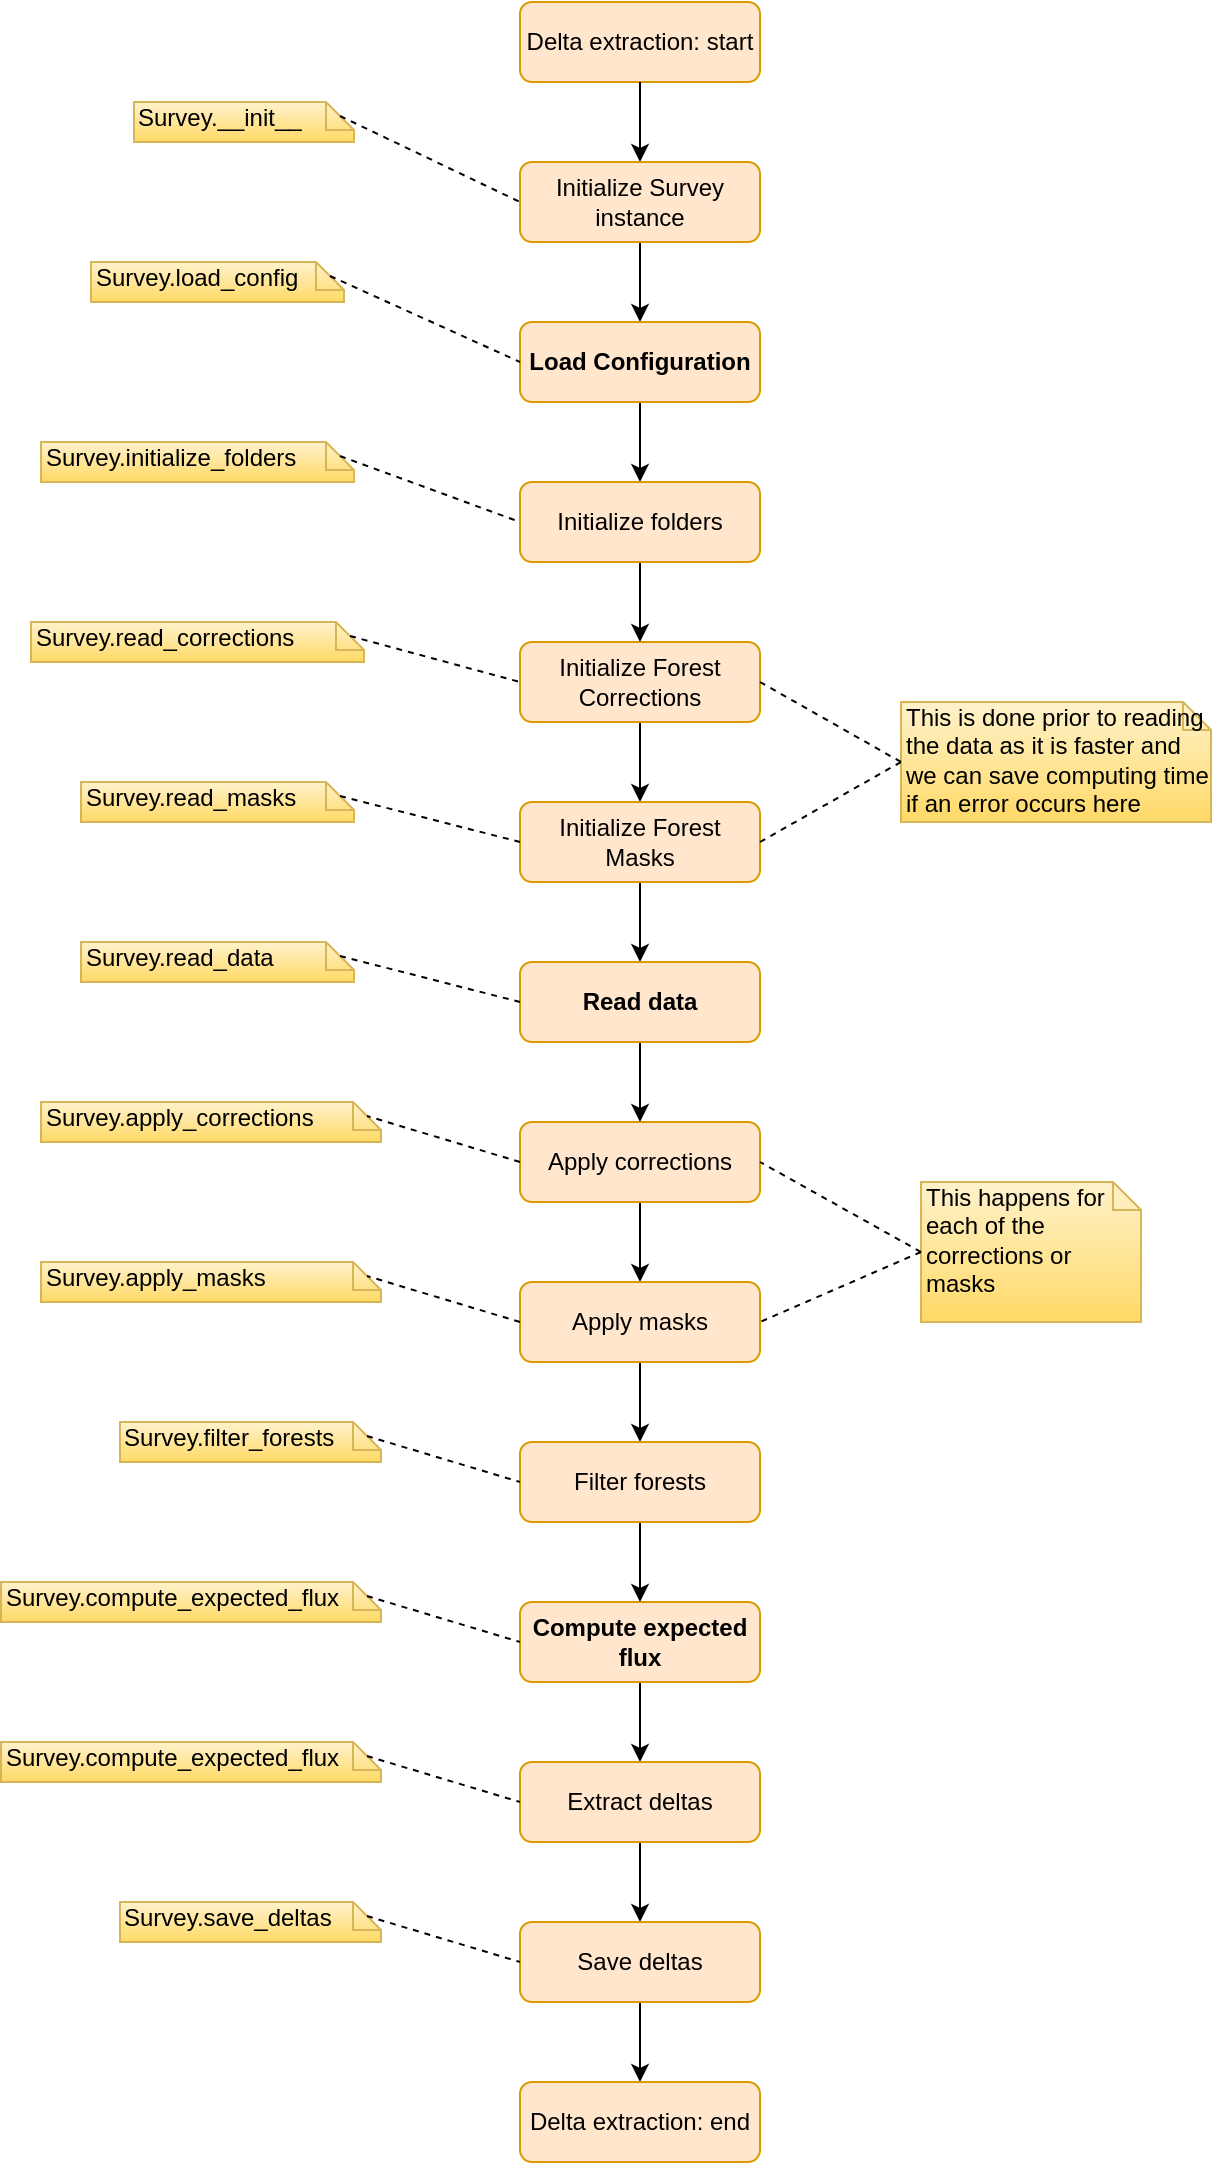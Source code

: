 <mxfile version="15.8.7" type="device" pages="8"><diagram id="aolvGKfzJPBg3OjvE4ry" name="Main"><mxGraphModel dx="786" dy="1749" grid="1" gridSize="10" guides="1" tooltips="1" connect="1" arrows="1" fold="1" page="1" pageScale="1" pageWidth="827" pageHeight="1169" math="0" shadow="0"><root><mxCell id="0"/><mxCell id="1" parent="0"/><mxCell id="AxqUhGCLpFpf_0voWOT6-403" value="Delta extraction: start" style="rounded=1;whiteSpace=wrap;html=1;fillColor=#ffe6cc;strokeColor=#d79b00;" parent="1" vertex="1"><mxGeometry x="320" y="-1160" width="120" height="40" as="geometry"/></mxCell><mxCell id="AxqUhGCLpFpf_0voWOT6-404" style="edgeStyle=orthogonalEdgeStyle;rounded=0;orthogonalLoop=1;jettySize=auto;html=1;exitX=0.5;exitY=1;exitDx=0;exitDy=0;" parent="1" source="AxqUhGCLpFpf_0voWOT6-403" target="AxqUhGCLpFpf_0voWOT6-403" edge="1"><mxGeometry relative="1" as="geometry"/></mxCell><mxCell id="AxqUhGCLpFpf_0voWOT6-405" value="" style="endArrow=classic;html=1;exitX=0.5;exitY=1;exitDx=0;exitDy=0;" parent="1" source="AxqUhGCLpFpf_0voWOT6-403" edge="1"><mxGeometry width="50" height="50" relative="1" as="geometry"><mxPoint x="430" y="-800" as="sourcePoint"/><mxPoint x="380" y="-1080" as="targetPoint"/></mxGeometry></mxCell><mxCell id="AxqUhGCLpFpf_0voWOT6-412" style="edgeStyle=orthogonalEdgeStyle;rounded=0;orthogonalLoop=1;jettySize=auto;html=1;exitX=0.5;exitY=1;exitDx=0;exitDy=0;" parent="1" source="AxqUhGCLpFpf_0voWOT6-406" target="AxqUhGCLpFpf_0voWOT6-409" edge="1"><mxGeometry relative="1" as="geometry"/></mxCell><mxCell id="AxqUhGCLpFpf_0voWOT6-406" value="Initialize Survey instance" style="rounded=1;whiteSpace=wrap;html=1;fillColor=#ffe6cc;strokeColor=#d79b00;" parent="1" vertex="1"><mxGeometry x="320" y="-1080" width="120" height="40" as="geometry"/></mxCell><mxCell id="AxqUhGCLpFpf_0voWOT6-407" value="Survey.__init__" style="shape=note;whiteSpace=wrap;html=1;size=14;verticalAlign=top;align=left;spacingTop=-6;rounded=0;shadow=0;glass=0;comic=0;strokeColor=#d6b656;fillColor=#fff2cc;gradientColor=#ffd966;" parent="1" vertex="1"><mxGeometry x="127" y="-1110" width="110" height="20" as="geometry"/></mxCell><mxCell id="AxqUhGCLpFpf_0voWOT6-408" value="" style="endArrow=none;dashed=1;endFill=0;endSize=12;html=1;exitX=0;exitY=0;exitDx=103;exitDy=7;entryX=0;entryY=0.5;entryDx=0;entryDy=0;exitPerimeter=0;" parent="1" source="AxqUhGCLpFpf_0voWOT6-407" target="AxqUhGCLpFpf_0voWOT6-406" edge="1"><mxGeometry width="160" relative="1" as="geometry"><mxPoint x="226.5" y="-1000" as="sourcePoint"/><mxPoint x="320" y="-992" as="targetPoint"/></mxGeometry></mxCell><mxCell id="Byf6y4vNLY3cxfDWlH5Z-2" style="edgeStyle=orthogonalEdgeStyle;rounded=0;orthogonalLoop=1;jettySize=auto;html=1;exitX=0.5;exitY=1;exitDx=0;exitDy=0;entryX=0.5;entryY=0;entryDx=0;entryDy=0;" parent="1" source="AxqUhGCLpFpf_0voWOT6-409" target="AxqUhGCLpFpf_0voWOT6-424" edge="1"><mxGeometry relative="1" as="geometry"/></mxCell><mxCell id="AxqUhGCLpFpf_0voWOT6-409" value="&lt;b&gt;Load Configuration&lt;/b&gt;" style="rounded=1;whiteSpace=wrap;html=1;fillColor=#ffe6cc;strokeColor=#d79b00;" parent="1" vertex="1"><mxGeometry x="320" y="-1000" width="120" height="40" as="geometry"/></mxCell><mxCell id="AxqUhGCLpFpf_0voWOT6-410" value="Survey.load_config" style="shape=note;whiteSpace=wrap;html=1;size=14;verticalAlign=top;align=left;spacingTop=-6;rounded=0;shadow=0;glass=0;comic=0;strokeColor=#d6b656;fillColor=#fff2cc;gradientColor=#ffd966;" parent="1" vertex="1"><mxGeometry x="105.5" y="-1030" width="126.5" height="20" as="geometry"/></mxCell><mxCell id="AxqUhGCLpFpf_0voWOT6-411" value="" style="endArrow=none;dashed=1;endFill=0;endSize=12;html=1;exitX=0;exitY=0;exitDx=119.5;exitDy=7;entryX=0;entryY=0.5;entryDx=0;entryDy=0;exitPerimeter=0;" parent="1" source="AxqUhGCLpFpf_0voWOT6-410" target="AxqUhGCLpFpf_0voWOT6-409" edge="1"><mxGeometry width="160" relative="1" as="geometry"><mxPoint x="226.5" y="-920" as="sourcePoint"/><mxPoint x="320" y="-912" as="targetPoint"/></mxGeometry></mxCell><mxCell id="AxqUhGCLpFpf_0voWOT6-413" style="edgeStyle=orthogonalEdgeStyle;rounded=0;orthogonalLoop=1;jettySize=auto;html=1;exitX=0.5;exitY=1;exitDx=0;exitDy=0;" parent="1" source="AxqUhGCLpFpf_0voWOT6-414" target="AxqUhGCLpFpf_0voWOT6-415" edge="1"><mxGeometry relative="1" as="geometry"/></mxCell><mxCell id="AxqUhGCLpFpf_0voWOT6-414" value="Initialize Forest Corrections" style="rounded=1;whiteSpace=wrap;html=1;fillColor=#ffe6cc;strokeColor=#d79b00;" parent="1" vertex="1"><mxGeometry x="320" y="-840" width="120" height="40" as="geometry"/></mxCell><mxCell id="Byf6y4vNLY3cxfDWlH5Z-3" style="edgeStyle=orthogonalEdgeStyle;rounded=0;orthogonalLoop=1;jettySize=auto;html=1;exitX=0.5;exitY=1;exitDx=0;exitDy=0;entryX=0.5;entryY=0;entryDx=0;entryDy=0;" parent="1" source="AxqUhGCLpFpf_0voWOT6-415" target="AxqUhGCLpFpf_0voWOT6-437" edge="1"><mxGeometry relative="1" as="geometry"/></mxCell><mxCell id="AxqUhGCLpFpf_0voWOT6-415" value="Initialize Forest Masks" style="rounded=1;whiteSpace=wrap;html=1;fillColor=#ffe6cc;strokeColor=#d79b00;" parent="1" vertex="1"><mxGeometry x="320" y="-760" width="120" height="40" as="geometry"/></mxCell><mxCell id="AxqUhGCLpFpf_0voWOT6-416" value="This is done prior to reading the data as it is faster and we can save computing time if an error occurs here" style="shape=note;whiteSpace=wrap;html=1;size=14;verticalAlign=top;align=left;spacingTop=-6;rounded=0;shadow=0;glass=0;comic=0;strokeColor=#d6b656;fillColor=#fff2cc;gradientColor=#ffd966;" parent="1" vertex="1"><mxGeometry x="510.5" y="-810" width="155" height="60" as="geometry"/></mxCell><mxCell id="AxqUhGCLpFpf_0voWOT6-417" value="" style="endArrow=none;dashed=1;endFill=0;endSize=12;html=1;exitX=1;exitY=0.5;exitDx=0;exitDy=0;entryX=0;entryY=0.5;entryDx=0;entryDy=0;entryPerimeter=0;" parent="1" source="AxqUhGCLpFpf_0voWOT6-415" target="AxqUhGCLpFpf_0voWOT6-416" edge="1"><mxGeometry width="160" relative="1" as="geometry"><mxPoint x="260.5" y="-430" as="sourcePoint"/><mxPoint x="420.5" y="-430" as="targetPoint"/></mxGeometry></mxCell><mxCell id="AxqUhGCLpFpf_0voWOT6-418" value="" style="endArrow=none;dashed=1;endFill=0;endSize=12;html=1;exitX=1;exitY=0.5;exitDx=0;exitDy=0;entryX=0;entryY=0.5;entryDx=0;entryDy=0;entryPerimeter=0;" parent="1" source="AxqUhGCLpFpf_0voWOT6-414" target="AxqUhGCLpFpf_0voWOT6-416" edge="1"><mxGeometry width="160" relative="1" as="geometry"><mxPoint x="450.5" y="-590" as="sourcePoint"/><mxPoint x="530.5" y="-550" as="targetPoint"/></mxGeometry></mxCell><mxCell id="AxqUhGCLpFpf_0voWOT6-419" value="Survey.read_corrections" style="shape=note;whiteSpace=wrap;html=1;size=14;verticalAlign=top;align=left;spacingTop=-6;rounded=0;shadow=0;glass=0;comic=0;strokeColor=#d6b656;fillColor=#fff2cc;gradientColor=#ffd966;" parent="1" vertex="1"><mxGeometry x="75.5" y="-850" width="166.5" height="20" as="geometry"/></mxCell><mxCell id="AxqUhGCLpFpf_0voWOT6-420" value="Survey.read_masks" style="shape=note;whiteSpace=wrap;html=1;size=14;verticalAlign=top;align=left;spacingTop=-6;rounded=0;shadow=0;glass=0;comic=0;strokeColor=#d6b656;fillColor=#fff2cc;gradientColor=#ffd966;" parent="1" vertex="1"><mxGeometry x="100.5" y="-770" width="136.5" height="20" as="geometry"/></mxCell><mxCell id="AxqUhGCLpFpf_0voWOT6-421" value="" style="endArrow=none;dashed=1;endFill=0;endSize=12;html=1;exitX=0;exitY=0;exitDx=159.5;exitDy=7;entryX=0;entryY=0.5;entryDx=0;entryDy=0;exitPerimeter=0;" parent="1" source="AxqUhGCLpFpf_0voWOT6-419" target="AxqUhGCLpFpf_0voWOT6-414" edge="1"><mxGeometry width="160" relative="1" as="geometry"><mxPoint x="450.5" y="-510" as="sourcePoint"/><mxPoint x="530.5" y="-470" as="targetPoint"/></mxGeometry></mxCell><mxCell id="AxqUhGCLpFpf_0voWOT6-422" value="" style="endArrow=none;dashed=1;endFill=0;endSize=12;html=1;exitX=0;exitY=0;exitDx=129.5;exitDy=7;entryX=0;entryY=0.5;entryDx=0;entryDy=0;exitPerimeter=0;" parent="1" source="AxqUhGCLpFpf_0voWOT6-420" target="AxqUhGCLpFpf_0voWOT6-415" edge="1"><mxGeometry width="160" relative="1" as="geometry"><mxPoint x="237" y="-518" as="sourcePoint"/><mxPoint x="330.5" y="-510" as="targetPoint"/></mxGeometry></mxCell><mxCell id="AxqUhGCLpFpf_0voWOT6-423" style="edgeStyle=orthogonalEdgeStyle;rounded=0;orthogonalLoop=1;jettySize=auto;html=1;exitX=0.5;exitY=1;exitDx=0;exitDy=0;entryX=0.5;entryY=0;entryDx=0;entryDy=0;endArrow=classic;endFill=1;startArrow=none;startFill=0;" parent="1" source="AxqUhGCLpFpf_0voWOT6-424" target="AxqUhGCLpFpf_0voWOT6-414" edge="1"><mxGeometry relative="1" as="geometry"/></mxCell><mxCell id="AxqUhGCLpFpf_0voWOT6-424" value="Initialize folders" style="rounded=1;whiteSpace=wrap;html=1;fillColor=#ffe6cc;strokeColor=#d79b00;" parent="1" vertex="1"><mxGeometry x="320" y="-920" width="120" height="40" as="geometry"/></mxCell><mxCell id="AxqUhGCLpFpf_0voWOT6-425" value="Survey.initialize_folders" style="shape=note;whiteSpace=wrap;html=1;size=14;verticalAlign=top;align=left;spacingTop=-6;rounded=0;shadow=0;glass=0;comic=0;strokeColor=#d6b656;fillColor=#fff2cc;gradientColor=#ffd966;" parent="1" vertex="1"><mxGeometry x="80.5" y="-940" width="156.5" height="20" as="geometry"/></mxCell><mxCell id="AxqUhGCLpFpf_0voWOT6-426" value="" style="endArrow=none;dashed=1;endFill=0;endSize=12;html=1;exitX=0;exitY=0;exitDx=149.5;exitDy=7;entryX=0;entryY=0.5;entryDx=0;entryDy=0;exitPerimeter=0;" parent="1" source="AxqUhGCLpFpf_0voWOT6-425" target="AxqUhGCLpFpf_0voWOT6-424" edge="1"><mxGeometry width="160" relative="1" as="geometry"><mxPoint x="237" y="-808.0" as="sourcePoint"/><mxPoint x="330.5" y="-790" as="targetPoint"/></mxGeometry></mxCell><mxCell id="AxqUhGCLpFpf_0voWOT6-427" value="This happens for each of the corrections or masks" style="shape=note;whiteSpace=wrap;html=1;size=14;verticalAlign=top;align=left;spacingTop=-6;rounded=0;shadow=0;glass=0;comic=0;strokeColor=#d6b656;fillColor=#fff2cc;gradientColor=#ffd966;" parent="1" vertex="1"><mxGeometry x="520.5" y="-570" width="110" height="70" as="geometry"/></mxCell><mxCell id="AxqUhGCLpFpf_0voWOT6-428" style="edgeStyle=orthogonalEdgeStyle;rounded=0;orthogonalLoop=1;jettySize=auto;html=1;exitX=0.5;exitY=1;exitDx=0;exitDy=0;entryX=0.5;entryY=0;entryDx=0;entryDy=0;endArrow=classic;endFill=1;" parent="1" source="AxqUhGCLpFpf_0voWOT6-429" target="AxqUhGCLpFpf_0voWOT6-430" edge="1"><mxGeometry relative="1" as="geometry"/></mxCell><mxCell id="AxqUhGCLpFpf_0voWOT6-429" value="Apply corrections" style="rounded=1;whiteSpace=wrap;html=1;fillColor=#ffe6cc;strokeColor=#d79b00;" parent="1" vertex="1"><mxGeometry x="320" y="-600" width="120" height="40" as="geometry"/></mxCell><mxCell id="oB14G6jO4MyQEys9sq3c-4" style="edgeStyle=orthogonalEdgeStyle;rounded=0;orthogonalLoop=1;jettySize=auto;html=1;exitX=0.5;exitY=1;exitDx=0;exitDy=0;entryX=0.5;entryY=0;entryDx=0;entryDy=0;" parent="1" source="AxqUhGCLpFpf_0voWOT6-430" target="PomvwvKgpyjzG52yRxdr-1" edge="1"><mxGeometry relative="1" as="geometry"/></mxCell><mxCell id="AxqUhGCLpFpf_0voWOT6-430" value="Apply masks" style="rounded=1;whiteSpace=wrap;html=1;fillColor=#ffe6cc;strokeColor=#d79b00;" parent="1" vertex="1"><mxGeometry x="320" y="-520" width="120" height="40" as="geometry"/></mxCell><mxCell id="AxqUhGCLpFpf_0voWOT6-431" value="Survey.apply_corrections" style="shape=note;whiteSpace=wrap;html=1;size=14;verticalAlign=top;align=left;spacingTop=-6;rounded=0;shadow=0;glass=0;comic=0;strokeColor=#d6b656;fillColor=#fff2cc;gradientColor=#ffd966;" parent="1" vertex="1"><mxGeometry x="80.5" y="-610" width="170" height="20" as="geometry"/></mxCell><mxCell id="AxqUhGCLpFpf_0voWOT6-432" value="" style="endArrow=none;dashed=1;endFill=0;endSize=12;html=1;exitX=0;exitY=0.5;exitDx=0;exitDy=0;entryX=0;entryY=0;entryDx=163;entryDy=7;entryPerimeter=0;" parent="1" source="AxqUhGCLpFpf_0voWOT6-429" target="AxqUhGCLpFpf_0voWOT6-431" edge="1"><mxGeometry width="160" relative="1" as="geometry"><mxPoint x="290.5" y="-800" as="sourcePoint"/><mxPoint x="220.5" y="-810" as="targetPoint"/></mxGeometry></mxCell><mxCell id="AxqUhGCLpFpf_0voWOT6-433" value="Survey.apply_masks" style="shape=note;whiteSpace=wrap;html=1;size=14;verticalAlign=top;align=left;spacingTop=-6;rounded=0;shadow=0;glass=0;comic=0;strokeColor=#d6b656;fillColor=#fff2cc;gradientColor=#ffd966;" parent="1" vertex="1"><mxGeometry x="80.5" y="-530" width="170" height="20" as="geometry"/></mxCell><mxCell id="AxqUhGCLpFpf_0voWOT6-434" value="" style="endArrow=none;dashed=1;endFill=0;endSize=12;html=1;entryX=0;entryY=0;entryDx=163;entryDy=7;entryPerimeter=0;exitX=0;exitY=0.5;exitDx=0;exitDy=0;" parent="1" source="AxqUhGCLpFpf_0voWOT6-430" target="AxqUhGCLpFpf_0voWOT6-433" edge="1"><mxGeometry width="160" relative="1" as="geometry"><mxPoint x="290.5" y="-520" as="sourcePoint"/><mxPoint x="220.5" y="-730" as="targetPoint"/></mxGeometry></mxCell><mxCell id="AxqUhGCLpFpf_0voWOT6-435" value="" style="endArrow=none;dashed=1;endFill=0;endSize=12;html=1;exitX=0;exitY=0.5;exitDx=0;exitDy=0;entryX=1;entryY=0.5;entryDx=0;entryDy=0;exitPerimeter=0;" parent="1" source="AxqUhGCLpFpf_0voWOT6-427" target="AxqUhGCLpFpf_0voWOT6-429" edge="1"><mxGeometry width="160" relative="1" as="geometry"><mxPoint x="330.5" y="-570" as="sourcePoint"/><mxPoint x="253.5" y="-553.0" as="targetPoint"/></mxGeometry></mxCell><mxCell id="AxqUhGCLpFpf_0voWOT6-436" value="" style="endArrow=none;dashed=1;endFill=0;endSize=12;html=1;exitX=0;exitY=0.5;exitDx=0;exitDy=0;entryX=1;entryY=0.5;entryDx=0;entryDy=0;exitPerimeter=0;" parent="1" source="AxqUhGCLpFpf_0voWOT6-427" target="AxqUhGCLpFpf_0voWOT6-430" edge="1"><mxGeometry width="160" relative="1" as="geometry"><mxPoint x="340.5" y="-560" as="sourcePoint"/><mxPoint x="263.5" y="-543.0" as="targetPoint"/></mxGeometry></mxCell><mxCell id="AxqUhGCLpFpf_0voWOT6-440" style="edgeStyle=orthogonalEdgeStyle;rounded=0;orthogonalLoop=1;jettySize=auto;html=1;exitX=0.5;exitY=1;exitDx=0;exitDy=0;entryX=0.5;entryY=0;entryDx=0;entryDy=0;" parent="1" source="AxqUhGCLpFpf_0voWOT6-437" target="AxqUhGCLpFpf_0voWOT6-429" edge="1"><mxGeometry relative="1" as="geometry"/></mxCell><mxCell id="AxqUhGCLpFpf_0voWOT6-437" value="&lt;b&gt;Read data&lt;/b&gt;" style="rounded=1;whiteSpace=wrap;html=1;fillColor=#ffe6cc;strokeColor=#d79b00;" parent="1" vertex="1"><mxGeometry x="320" y="-680" width="120" height="40" as="geometry"/></mxCell><mxCell id="AxqUhGCLpFpf_0voWOT6-438" value="Survey.read_data" style="shape=note;whiteSpace=wrap;html=1;size=14;verticalAlign=top;align=left;spacingTop=-6;rounded=0;shadow=0;glass=0;comic=0;strokeColor=#d6b656;fillColor=#fff2cc;gradientColor=#ffd966;" parent="1" vertex="1"><mxGeometry x="100.5" y="-690" width="136.5" height="20" as="geometry"/></mxCell><mxCell id="AxqUhGCLpFpf_0voWOT6-439" value="" style="endArrow=none;dashed=1;endFill=0;endSize=12;html=1;exitX=0;exitY=0;exitDx=129.5;exitDy=7;entryX=0;entryY=0.5;entryDx=0;entryDy=0;exitPerimeter=0;" parent="1" source="AxqUhGCLpFpf_0voWOT6-438" target="AxqUhGCLpFpf_0voWOT6-437" edge="1"><mxGeometry width="160" relative="1" as="geometry"><mxPoint x="237" y="-438" as="sourcePoint"/><mxPoint x="330.5" y="-430" as="targetPoint"/></mxGeometry></mxCell><mxCell id="a2iuCc0Tc0MxyR8aN72H-4" style="edgeStyle=orthogonalEdgeStyle;rounded=0;orthogonalLoop=1;jettySize=auto;html=1;exitX=0.5;exitY=1;exitDx=0;exitDy=0;" parent="1" source="oB14G6jO4MyQEys9sq3c-1" target="a2iuCc0Tc0MxyR8aN72H-1" edge="1"><mxGeometry relative="1" as="geometry"/></mxCell><mxCell id="oB14G6jO4MyQEys9sq3c-1" value="&lt;b&gt;Compute expected flux&lt;/b&gt;" style="rounded=1;whiteSpace=wrap;html=1;fillColor=#ffe6cc;strokeColor=#d79b00;" parent="1" vertex="1"><mxGeometry x="320" y="-360" width="120" height="40" as="geometry"/></mxCell><mxCell id="oB14G6jO4MyQEys9sq3c-2" value="Survey.compute_expected_flux" style="shape=note;whiteSpace=wrap;html=1;size=14;verticalAlign=top;align=left;spacingTop=-6;rounded=0;shadow=0;glass=0;comic=0;strokeColor=#d6b656;fillColor=#fff2cc;gradientColor=#ffd966;" parent="1" vertex="1"><mxGeometry x="60.5" y="-370" width="190" height="20" as="geometry"/></mxCell><mxCell id="oB14G6jO4MyQEys9sq3c-3" value="" style="endArrow=none;dashed=1;endFill=0;endSize=12;html=1;entryX=0;entryY=0.5;entryDx=0;entryDy=0;exitX=0;exitY=0;exitDx=183;exitDy=7;exitPerimeter=0;" parent="1" source="oB14G6jO4MyQEys9sq3c-2" target="oB14G6jO4MyQEys9sq3c-1" edge="1"><mxGeometry width="160" relative="1" as="geometry"><mxPoint x="269.5" y="-152" as="sourcePoint"/><mxPoint x="299.5" y="-272" as="targetPoint"/></mxGeometry></mxCell><mxCell id="a2iuCc0Tc0MxyR8aN72H-8" style="edgeStyle=orthogonalEdgeStyle;rounded=0;orthogonalLoop=1;jettySize=auto;html=1;exitX=0.5;exitY=1;exitDx=0;exitDy=0;entryX=0.5;entryY=0;entryDx=0;entryDy=0;" parent="1" source="a2iuCc0Tc0MxyR8aN72H-1" target="a2iuCc0Tc0MxyR8aN72H-5" edge="1"><mxGeometry relative="1" as="geometry"/></mxCell><mxCell id="a2iuCc0Tc0MxyR8aN72H-1" value="Extract deltas" style="rounded=1;whiteSpace=wrap;html=1;fillColor=#ffe6cc;strokeColor=#d79b00;" parent="1" vertex="1"><mxGeometry x="320" y="-280" width="120" height="40" as="geometry"/></mxCell><mxCell id="a2iuCc0Tc0MxyR8aN72H-2" value="Survey.compute_expected_flux" style="shape=note;whiteSpace=wrap;html=1;size=14;verticalAlign=top;align=left;spacingTop=-6;rounded=0;shadow=0;glass=0;comic=0;strokeColor=#d6b656;fillColor=#fff2cc;gradientColor=#ffd966;" parent="1" vertex="1"><mxGeometry x="60.5" y="-290" width="190" height="20" as="geometry"/></mxCell><mxCell id="a2iuCc0Tc0MxyR8aN72H-3" value="" style="endArrow=none;dashed=1;endFill=0;endSize=12;html=1;exitX=0;exitY=0;exitDx=183;exitDy=7;exitPerimeter=0;entryX=0;entryY=0.5;entryDx=0;entryDy=0;" parent="1" source="a2iuCc0Tc0MxyR8aN72H-2" target="a2iuCc0Tc0MxyR8aN72H-1" edge="1"><mxGeometry width="160" relative="1" as="geometry"><mxPoint x="269.5" y="-72" as="sourcePoint"/><mxPoint x="310" y="-260" as="targetPoint"/></mxGeometry></mxCell><mxCell id="a2iuCc0Tc0MxyR8aN72H-10" style="edgeStyle=orthogonalEdgeStyle;rounded=0;orthogonalLoop=1;jettySize=auto;html=1;exitX=0.5;exitY=1;exitDx=0;exitDy=0;entryX=0.5;entryY=0;entryDx=0;entryDy=0;" parent="1" source="a2iuCc0Tc0MxyR8aN72H-5" target="a2iuCc0Tc0MxyR8aN72H-9" edge="1"><mxGeometry relative="1" as="geometry"/></mxCell><mxCell id="a2iuCc0Tc0MxyR8aN72H-5" value="Save deltas" style="rounded=1;whiteSpace=wrap;html=1;fillColor=#ffe6cc;strokeColor=#d79b00;" parent="1" vertex="1"><mxGeometry x="320" y="-200" width="120" height="40" as="geometry"/></mxCell><mxCell id="a2iuCc0Tc0MxyR8aN72H-6" value="Survey.save_deltas" style="shape=note;whiteSpace=wrap;html=1;size=14;verticalAlign=top;align=left;spacingTop=-6;rounded=0;shadow=0;glass=0;comic=0;strokeColor=#d6b656;fillColor=#fff2cc;gradientColor=#ffd966;" parent="1" vertex="1"><mxGeometry x="120" y="-210" width="130.5" height="20" as="geometry"/></mxCell><mxCell id="a2iuCc0Tc0MxyR8aN72H-7" value="" style="endArrow=none;dashed=1;endFill=0;endSize=12;html=1;exitX=0;exitY=0;exitDx=123.5;exitDy=7;exitPerimeter=0;entryX=0;entryY=0.5;entryDx=0;entryDy=0;" parent="1" source="a2iuCc0Tc0MxyR8aN72H-6" target="a2iuCc0Tc0MxyR8aN72H-5" edge="1"><mxGeometry width="160" relative="1" as="geometry"><mxPoint x="269.5" y="8" as="sourcePoint"/><mxPoint x="310" y="-180" as="targetPoint"/></mxGeometry></mxCell><mxCell id="a2iuCc0Tc0MxyR8aN72H-9" value="Delta extraction: end" style="rounded=1;whiteSpace=wrap;html=1;fillColor=#ffe6cc;strokeColor=#d79b00;" parent="1" vertex="1"><mxGeometry x="320" y="-120" width="120" height="40" as="geometry"/></mxCell><mxCell id="PomvwvKgpyjzG52yRxdr-2" style="edgeStyle=orthogonalEdgeStyle;rounded=0;orthogonalLoop=1;jettySize=auto;html=1;exitX=0.5;exitY=1;exitDx=0;exitDy=0;entryX=0.5;entryY=0;entryDx=0;entryDy=0;" parent="1" source="PomvwvKgpyjzG52yRxdr-1" target="oB14G6jO4MyQEys9sq3c-1" edge="1"><mxGeometry relative="1" as="geometry"/></mxCell><mxCell id="PomvwvKgpyjzG52yRxdr-1" value="Filter forests" style="rounded=1;whiteSpace=wrap;html=1;fillColor=#ffe6cc;strokeColor=#d79b00;" parent="1" vertex="1"><mxGeometry x="320" y="-440" width="120" height="40" as="geometry"/></mxCell><mxCell id="PomvwvKgpyjzG52yRxdr-3" value="Survey.filter_forests" style="shape=note;whiteSpace=wrap;html=1;size=14;verticalAlign=top;align=left;spacingTop=-6;rounded=0;shadow=0;glass=0;comic=0;strokeColor=#d6b656;fillColor=#fff2cc;gradientColor=#ffd966;" parent="1" vertex="1"><mxGeometry x="120" y="-450" width="130.5" height="20" as="geometry"/></mxCell><mxCell id="PomvwvKgpyjzG52yRxdr-4" value="" style="endArrow=none;dashed=1;endFill=0;endSize=12;html=1;exitX=0;exitY=0;exitDx=123.5;exitDy=7;exitPerimeter=0;entryX=0;entryY=0.5;entryDx=0;entryDy=0;" parent="1" source="PomvwvKgpyjzG52yRxdr-3" target="PomvwvKgpyjzG52yRxdr-1" edge="1"><mxGeometry width="160" relative="1" as="geometry"><mxPoint x="269.5" y="-232" as="sourcePoint"/><mxPoint x="300" y="-410" as="targetPoint"/></mxGeometry></mxCell></root></mxGraphModel></diagram><diagram id="Zt-GTY1_dpxN2z2RdG51" name="Load Config"><mxGraphModel dx="786" dy="1749" grid="1" gridSize="10" guides="1" tooltips="1" connect="1" arrows="1" fold="1" page="1" pageScale="1" pageWidth="827" pageHeight="1169" math="0" shadow="0"><root><mxCell id="tYnEcZhVDYLGU6ZoA7kV-0"/><mxCell id="tYnEcZhVDYLGU6ZoA7kV-1" parent="tYnEcZhVDYLGU6ZoA7kV-0"/><mxCell id="papcPfdByWv6FTz0fOQ2-1" style="edgeStyle=orthogonalEdgeStyle;rounded=0;orthogonalLoop=1;jettySize=auto;html=1;exitX=0.5;exitY=1;exitDx=0;exitDy=0;entryX=0.5;entryY=0;entryDx=0;entryDy=0;" parent="tYnEcZhVDYLGU6ZoA7kV-1" source="papcPfdByWv6FTz0fOQ2-2" target="papcPfdByWv6FTz0fOQ2-4" edge="1"><mxGeometry relative="1" as="geometry"/></mxCell><mxCell id="papcPfdByWv6FTz0fOQ2-2" value="Load Configuration" style="rounded=1;whiteSpace=wrap;html=1;fillColor=#e1d5e7;strokeColor=#9673a6;" parent="tYnEcZhVDYLGU6ZoA7kV-1" vertex="1"><mxGeometry x="263" y="-1000" width="120" height="40" as="geometry"/></mxCell><mxCell id="papcPfdByWv6FTz0fOQ2-3" style="edgeStyle=orthogonalEdgeStyle;rounded=0;orthogonalLoop=1;jettySize=auto;html=1;exitX=0.5;exitY=1;exitDx=0;exitDy=0;entryX=0.5;entryY=0;entryDx=0;entryDy=0;" parent="tYnEcZhVDYLGU6ZoA7kV-1" source="papcPfdByWv6FTz0fOQ2-4" target="papcPfdByWv6FTz0fOQ2-7" edge="1"><mxGeometry relative="1" as="geometry"/></mxCell><mxCell id="papcPfdByWv6FTz0fOQ2-4" value="Parse environ variables" style="rounded=1;whiteSpace=wrap;html=1;fillColor=#e1d5e7;strokeColor=#9673a6;" parent="tYnEcZhVDYLGU6ZoA7kV-1" vertex="1"><mxGeometry x="263" y="-940" width="120" height="40" as="geometry"/></mxCell><mxCell id="papcPfdByWv6FTz0fOQ2-5" style="edgeStyle=orthogonalEdgeStyle;rounded=0;orthogonalLoop=1;jettySize=auto;html=1;exitX=1;exitY=0.5;exitDx=0;exitDy=0;entryX=0;entryY=0.5;entryDx=0;entryDy=0;" parent="tYnEcZhVDYLGU6ZoA7kV-1" source="papcPfdByWv6FTz0fOQ2-26" target="papcPfdByWv6FTz0fOQ2-9" edge="1"><mxGeometry relative="1" as="geometry"/></mxCell><mxCell id="papcPfdByWv6FTz0fOQ2-6" style="edgeStyle=orthogonalEdgeStyle;rounded=0;orthogonalLoop=1;jettySize=auto;html=1;exitX=0.5;exitY=1;exitDx=0;exitDy=0;entryX=0.5;entryY=0;entryDx=0;entryDy=0;" parent="tYnEcZhVDYLGU6ZoA7kV-1" source="papcPfdByWv6FTz0fOQ2-7" target="papcPfdByWv6FTz0fOQ2-26" edge="1"><mxGeometry relative="1" as="geometry"/></mxCell><mxCell id="papcPfdByWv6FTz0fOQ2-7" value="Format general section" style="rounded=1;whiteSpace=wrap;html=1;fillColor=#e1d5e7;strokeColor=#9673a6;" parent="tYnEcZhVDYLGU6ZoA7kV-1" vertex="1"><mxGeometry x="263" y="-880" width="120" height="40" as="geometry"/></mxCell><mxCell id="papcPfdByWv6FTz0fOQ2-8" style="edgeStyle=orthogonalEdgeStyle;rounded=0;orthogonalLoop=1;jettySize=auto;html=1;exitX=0.5;exitY=1;exitDx=0;exitDy=0;" parent="tYnEcZhVDYLGU6ZoA7kV-1" source="papcPfdByWv6FTz0fOQ2-9" target="papcPfdByWv6FTz0fOQ2-11" edge="1"><mxGeometry relative="1" as="geometry"/></mxCell><mxCell id="papcPfdByWv6FTz0fOQ2-9" value="Format masks section" style="rounded=1;whiteSpace=wrap;html=1;fillColor=#e1d5e7;strokeColor=#9673a6;" parent="tYnEcZhVDYLGU6ZoA7kV-1" vertex="1"><mxGeometry x="433" y="-1000" width="120" height="40" as="geometry"/></mxCell><mxCell id="papcPfdByWv6FTz0fOQ2-10" style="edgeStyle=orthogonalEdgeStyle;rounded=0;orthogonalLoop=1;jettySize=auto;html=1;exitX=0.5;exitY=1;exitDx=0;exitDy=0;entryX=0.5;entryY=0;entryDx=0;entryDy=0;" parent="tYnEcZhVDYLGU6ZoA7kV-1" source="papcPfdByWv6FTz0fOQ2-11" target="papcPfdByWv6FTz0fOQ2-12" edge="1"><mxGeometry relative="1" as="geometry"/></mxCell><mxCell id="papcPfdByWv6FTz0fOQ2-11" value="Format data section" style="rounded=1;whiteSpace=wrap;html=1;fillColor=#e1d5e7;strokeColor=#9673a6;" parent="tYnEcZhVDYLGU6ZoA7kV-1" vertex="1"><mxGeometry x="433" y="-940" width="120" height="40" as="geometry"/></mxCell><mxCell id="QY7xHXIbnq8iKhPjR1S6-2" style="edgeStyle=orthogonalEdgeStyle;rounded=0;orthogonalLoop=1;jettySize=auto;html=1;exitX=0.5;exitY=1;exitDx=0;exitDy=0;" parent="tYnEcZhVDYLGU6ZoA7kV-1" source="papcPfdByWv6FTz0fOQ2-12" target="QY7xHXIbnq8iKhPjR1S6-1" edge="1"><mxGeometry relative="1" as="geometry"/></mxCell><mxCell id="papcPfdByWv6FTz0fOQ2-12" value="Format continua section" style="rounded=1;whiteSpace=wrap;html=1;fillColor=#e1d5e7;strokeColor=#9673a6;" parent="tYnEcZhVDYLGU6ZoA7kV-1" vertex="1"><mxGeometry x="433" y="-880" width="120" height="40" as="geometry"/></mxCell><mxCell id="papcPfdByWv6FTz0fOQ2-13" value="Config.__init__" style="shape=note;whiteSpace=wrap;html=1;size=14;verticalAlign=top;align=left;spacingTop=-6;rounded=0;shadow=0;glass=0;comic=0;strokeColor=#d6b656;fillColor=#fff2cc;gradientColor=#ffd966;" parent="tYnEcZhVDYLGU6ZoA7kV-1" vertex="1"><mxGeometry x="98" y="-970" width="100" height="20" as="geometry"/></mxCell><mxCell id="papcPfdByWv6FTz0fOQ2-14" value="Config.__parse_environ_variables" style="shape=note;whiteSpace=wrap;html=1;size=14;verticalAlign=top;align=left;spacingTop=-6;rounded=0;shadow=0;glass=0;comic=0;strokeColor=#d6b656;fillColor=#fff2cc;gradientColor=#ffd966;" parent="tYnEcZhVDYLGU6ZoA7kV-1" vertex="1"><mxGeometry x="19" y="-915" width="201.5" height="20" as="geometry"/></mxCell><mxCell id="papcPfdByWv6FTz0fOQ2-15" value="Config.__format_general_section" style="shape=note;whiteSpace=wrap;html=1;size=14;verticalAlign=top;align=left;spacingTop=-6;rounded=0;shadow=0;glass=0;comic=0;strokeColor=#d6b656;fillColor=#fff2cc;gradientColor=#ffd966;" parent="tYnEcZhVDYLGU6ZoA7kV-1" vertex="1"><mxGeometry x="19" y="-855" width="201.5" height="20" as="geometry"/></mxCell><mxCell id="papcPfdByWv6FTz0fOQ2-16" value="" style="endArrow=none;dashed=1;endFill=0;endSize=12;html=1;exitX=0;exitY=0;exitDx=93;exitDy=7;exitPerimeter=0;entryX=0;entryY=0.5;entryDx=0;entryDy=0;" parent="tYnEcZhVDYLGU6ZoA7kV-1" source="papcPfdByWv6FTz0fOQ2-13" target="papcPfdByWv6FTz0fOQ2-2" edge="1"><mxGeometry width="160" relative="1" as="geometry"><mxPoint x="128" y="-1053" as="sourcePoint"/><mxPoint x="253" y="-990.88" as="targetPoint"/></mxGeometry></mxCell><mxCell id="papcPfdByWv6FTz0fOQ2-17" value="" style="endArrow=none;dashed=1;endFill=0;endSize=12;html=1;exitX=0;exitY=0;exitDx=194.5;exitDy=7;exitPerimeter=0;entryX=0;entryY=0.5;entryDx=0;entryDy=0;" parent="tYnEcZhVDYLGU6ZoA7kV-1" source="papcPfdByWv6FTz0fOQ2-14" target="papcPfdByWv6FTz0fOQ2-4" edge="1"><mxGeometry width="160" relative="1" as="geometry"><mxPoint x="192.5" y="-953" as="sourcePoint"/><mxPoint x="273" y="-970" as="targetPoint"/></mxGeometry></mxCell><mxCell id="papcPfdByWv6FTz0fOQ2-18" value="" style="endArrow=none;dashed=1;endFill=0;endSize=12;html=1;exitX=0;exitY=0;exitDx=194.5;exitDy=7;exitPerimeter=0;entryX=0;entryY=0.5;entryDx=0;entryDy=0;" parent="tYnEcZhVDYLGU6ZoA7kV-1" source="papcPfdByWv6FTz0fOQ2-15" target="papcPfdByWv6FTz0fOQ2-7" edge="1"><mxGeometry width="160" relative="1" as="geometry"><mxPoint x="202.5" y="-943" as="sourcePoint"/><mxPoint x="283" y="-960" as="targetPoint"/></mxGeometry></mxCell><mxCell id="papcPfdByWv6FTz0fOQ2-19" value="Config.__format_masks_section" style="shape=note;whiteSpace=wrap;html=1;size=14;verticalAlign=top;align=left;spacingTop=-6;rounded=0;shadow=0;glass=0;comic=0;strokeColor=#d6b656;fillColor=#fff2cc;gradientColor=#ffd966;" parent="tYnEcZhVDYLGU6ZoA7kV-1" vertex="1"><mxGeometry x="618" y="-970" width="190" height="20" as="geometry"/></mxCell><mxCell id="papcPfdByWv6FTz0fOQ2-20" value="" style="endArrow=none;dashed=1;endFill=0;endSize=12;html=1;exitX=0;exitY=0.5;exitDx=0;exitDy=0;exitPerimeter=0;entryX=1;entryY=0.5;entryDx=0;entryDy=0;" parent="tYnEcZhVDYLGU6ZoA7kV-1" source="papcPfdByWv6FTz0fOQ2-19" target="papcPfdByWv6FTz0fOQ2-9" edge="1"><mxGeometry width="160" relative="1" as="geometry"><mxPoint x="192.5" y="-893" as="sourcePoint"/><mxPoint x="273" y="-910" as="targetPoint"/></mxGeometry></mxCell><mxCell id="papcPfdByWv6FTz0fOQ2-21" value="Config.__format_data_section" style="shape=note;whiteSpace=wrap;html=1;size=14;verticalAlign=top;align=left;spacingTop=-6;rounded=0;shadow=0;glass=0;comic=0;strokeColor=#d6b656;fillColor=#fff2cc;gradientColor=#ffd966;" parent="tYnEcZhVDYLGU6ZoA7kV-1" vertex="1"><mxGeometry x="618" y="-910" width="190" height="20" as="geometry"/></mxCell><mxCell id="papcPfdByWv6FTz0fOQ2-22" value="" style="endArrow=none;dashed=1;endFill=0;endSize=12;html=1;exitX=0;exitY=0.5;exitDx=0;exitDy=0;exitPerimeter=0;entryX=1;entryY=0.5;entryDx=0;entryDy=0;" parent="tYnEcZhVDYLGU6ZoA7kV-1" source="papcPfdByWv6FTz0fOQ2-21" target="papcPfdByWv6FTz0fOQ2-11" edge="1"><mxGeometry width="160" relative="1" as="geometry"><mxPoint x="628" y="-950" as="sourcePoint"/><mxPoint x="563" y="-970" as="targetPoint"/></mxGeometry></mxCell><mxCell id="papcPfdByWv6FTz0fOQ2-23" value="" style="endArrow=none;dashed=1;endFill=0;endSize=12;html=1;exitX=0;exitY=0.5;exitDx=0;exitDy=0;exitPerimeter=0;entryX=1;entryY=0.5;entryDx=0;entryDy=0;" parent="tYnEcZhVDYLGU6ZoA7kV-1" source="papcPfdByWv6FTz0fOQ2-24" target="papcPfdByWv6FTz0fOQ2-12" edge="1"><mxGeometry width="160" relative="1" as="geometry"><mxPoint x="638" y="-940" as="sourcePoint"/><mxPoint x="573" y="-960" as="targetPoint"/></mxGeometry></mxCell><mxCell id="papcPfdByWv6FTz0fOQ2-24" value="Config.__format_continua_section" style="shape=note;whiteSpace=wrap;html=1;size=14;verticalAlign=top;align=left;spacingTop=-6;rounded=0;shadow=0;glass=0;comic=0;strokeColor=#d6b656;fillColor=#fff2cc;gradientColor=#ffd966;" parent="tYnEcZhVDYLGU6ZoA7kV-1" vertex="1"><mxGeometry x="618" y="-850" width="190" height="20" as="geometry"/></mxCell><mxCell id="papcPfdByWv6FTz0fOQ2-26" value="Format corrections section" style="rounded=1;whiteSpace=wrap;html=1;fillColor=#e1d5e7;strokeColor=#9673a6;" parent="tYnEcZhVDYLGU6ZoA7kV-1" vertex="1"><mxGeometry x="263" y="-820" width="120" height="40" as="geometry"/></mxCell><mxCell id="papcPfdByWv6FTz0fOQ2-27" value="" style="endArrow=none;dashed=1;endFill=0;endSize=12;html=1;exitX=0;exitY=0;exitDx=214.5;exitDy=7;exitPerimeter=0;entryX=0;entryY=0.5;entryDx=0;entryDy=0;" parent="tYnEcZhVDYLGU6ZoA7kV-1" source="papcPfdByWv6FTz0fOQ2-28" target="papcPfdByWv6FTz0fOQ2-26" edge="1"><mxGeometry width="160" relative="1" as="geometry"><mxPoint x="182.5" y="-783" as="sourcePoint"/><mxPoint x="238" y="-740" as="targetPoint"/></mxGeometry></mxCell><mxCell id="papcPfdByWv6FTz0fOQ2-28" value="Config.__format_corrections_section" style="shape=note;whiteSpace=wrap;html=1;size=14;verticalAlign=top;align=left;spacingTop=-6;rounded=0;shadow=0;glass=0;comic=0;strokeColor=#d6b656;fillColor=#fff2cc;gradientColor=#ffd966;" parent="tYnEcZhVDYLGU6ZoA7kV-1" vertex="1"><mxGeometry x="19" y="-800" width="221.5" height="20" as="geometry"/></mxCell><mxCell id="QY7xHXIbnq8iKhPjR1S6-0" style="edgeStyle=orthogonalEdgeStyle;rounded=0;orthogonalLoop=1;jettySize=auto;html=1;exitX=0.5;exitY=1;exitDx=0;exitDy=0;" parent="tYnEcZhVDYLGU6ZoA7kV-1" source="papcPfdByWv6FTz0fOQ2-31" target="papcPfdByWv6FTz0fOQ2-2" edge="1"><mxGeometry relative="1" as="geometry"/></mxCell><mxCell id="papcPfdByWv6FTz0fOQ2-31" value="Load Configuration: Start" style="rounded=1;whiteSpace=wrap;html=1;fillColor=#ffe6cc;strokeColor=#d79b00;" parent="tYnEcZhVDYLGU6ZoA7kV-1" vertex="1"><mxGeometry x="263" y="-1120" width="120" height="40" as="geometry"/></mxCell><mxCell id="QY7xHXIbnq8iKhPjR1S6-1" value="Load Configuration: end" style="rounded=1;whiteSpace=wrap;html=1;fillColor=#ffe6cc;strokeColor=#d79b00;" parent="tYnEcZhVDYLGU6ZoA7kV-1" vertex="1"><mxGeometry x="433" y="-730" width="120" height="40" as="geometry"/></mxCell></root></mxGraphModel></diagram><diagram id="eh4p3hw3vrNOBTXashLC" name="Read Data (SDSS)"><mxGraphModel dx="1613" dy="580" grid="1" gridSize="10" guides="1" tooltips="1" connect="1" arrows="1" fold="1" page="1" pageScale="1" pageWidth="827" pageHeight="1169" math="0" shadow="0"><root><mxCell id="Ve3qqsoo5GydcGBL8Ozd-0"/><mxCell id="Ve3qqsoo5GydcGBL8Ozd-1" parent="Ve3qqsoo5GydcGBL8Ozd-0"/><mxCell id="_JbDElfjdZiZQl1mIr3w-4" value="" style="rounded=1;whiteSpace=wrap;html=1;fillColor=#e1d5e7;strokeColor=#9673a6;" parent="Ve3qqsoo5GydcGBL8Ozd-1" vertex="1"><mxGeometry x="-330" y="1184" width="620" height="646" as="geometry"/></mxCell><mxCell id="_JbDElfjdZiZQl1mIr3w-5" value="" style="rounded=1;whiteSpace=wrap;html=1;fillColor=#f8cecc;strokeColor=#b85450;" parent="Ve3qqsoo5GydcGBL8Ozd-1" vertex="1"><mxGeometry x="-212.5" y="1720" width="322.5" height="90" as="geometry"/></mxCell><mxCell id="_JbDElfjdZiZQl1mIr3w-6" value="" style="rounded=1;whiteSpace=wrap;html=1;fillColor=#e1d5e7;strokeColor=#9673a6;" parent="Ve3qqsoo5GydcGBL8Ozd-1" vertex="1"><mxGeometry x="535" y="1189" width="465" height="620" as="geometry"/></mxCell><mxCell id="_JbDElfjdZiZQl1mIr3w-7" value="" style="rounded=1;whiteSpace=wrap;html=1;fillColor=#f8cecc;strokeColor=#b85450;" parent="Ve3qqsoo5GydcGBL8Ozd-1" vertex="1"><mxGeometry x="567.5" y="1510" width="155" height="160" as="geometry"/></mxCell><mxCell id="_JbDElfjdZiZQl1mIr3w-8" value="" style="rounded=1;whiteSpace=wrap;html=1;fillColor=#e1d5e7;strokeColor=#9673a6;" parent="Ve3qqsoo5GydcGBL8Ozd-1" vertex="1"><mxGeometry x="259.5" y="430" width="321" height="170" as="geometry"/></mxCell><mxCell id="_JbDElfjdZiZQl1mIr3w-9" value="" style="rounded=1;whiteSpace=wrap;html=1;fillColor=#e1d5e7;strokeColor=#9673a6;" parent="Ve3qqsoo5GydcGBL8Ozd-1" vertex="1"><mxGeometry x="185" y="644" width="475" height="446" as="geometry"/></mxCell><mxCell id="_JbDElfjdZiZQl1mIr3w-11" style="edgeStyle=orthogonalEdgeStyle;rounded=0;orthogonalLoop=1;jettySize=auto;html=1;exitX=1;exitY=0.5;exitDx=0;exitDy=0;entryX=0;entryY=0.5;entryDx=0;entryDy=0;endArrow=classic;endFill=1;" parent="Ve3qqsoo5GydcGBL8Ozd-1" source="_JbDElfjdZiZQl1mIr3w-12" target="_JbDElfjdZiZQl1mIr3w-139" edge="1"><mxGeometry relative="1" as="geometry"/></mxCell><mxCell id="_JbDElfjdZiZQl1mIr3w-12" value="Initialize SdssData" style="rounded=1;whiteSpace=wrap;html=1;" parent="Ve3qqsoo5GydcGBL8Ozd-1" vertex="1"><mxGeometry x="271" y="476" width="120" height="40" as="geometry"/></mxCell><mxCell id="_JbDElfjdZiZQl1mIr3w-13" style="edgeStyle=orthogonalEdgeStyle;rounded=0;orthogonalLoop=1;jettySize=auto;html=1;exitX=0.5;exitY=1;exitDx=0;exitDy=0;entryX=0.5;entryY=0;entryDx=0;entryDy=0;" parent="Ve3qqsoo5GydcGBL8Ozd-1" source="_JbDElfjdZiZQl1mIr3w-14" target="_JbDElfjdZiZQl1mIr3w-25" edge="1"><mxGeometry relative="1" as="geometry"><mxPoint x="610" y="654" as="targetPoint"/><Array as="points"><mxPoint x="331" y="664"/><mxPoint x="260" y="664"/></Array></mxGeometry></mxCell><mxCell id="_JbDElfjdZiZQl1mIr3w-14" value="Parse configuration" style="rounded=1;whiteSpace=wrap;html=1;" parent="Ve3qqsoo5GydcGBL8Ozd-1" vertex="1"><mxGeometry x="271" y="536" width="120" height="40" as="geometry"/></mxCell><mxCell id="_JbDElfjdZiZQl1mIr3w-15" value="SdssData.__init__&lt;br&gt;" style="shape=note;whiteSpace=wrap;html=1;size=14;verticalAlign=top;align=left;spacingTop=-6;rounded=0;shadow=0;glass=0;comic=0;strokeColor=#d6b656;fillColor=#fff2cc;gradientColor=#ffd966;" parent="Ve3qqsoo5GydcGBL8Ozd-1" vertex="1"><mxGeometry x="-25" y="516" width="121.5" height="20" as="geometry"/></mxCell><mxCell id="_JbDElfjdZiZQl1mIr3w-16" value="SdssData._parse_config" style="shape=note;whiteSpace=wrap;html=1;size=14;verticalAlign=top;align=left;spacingTop=-6;rounded=0;shadow=0;glass=0;comic=0;strokeColor=#d6b656;fillColor=#fff2cc;gradientColor=#ffd966;" parent="Ve3qqsoo5GydcGBL8Ozd-1" vertex="1"><mxGeometry x="-65" y="576" width="161.5" height="20" as="geometry"/></mxCell><mxCell id="_JbDElfjdZiZQl1mIr3w-17" value="" style="endArrow=none;dashed=1;endFill=0;endSize=12;html=1;entryX=0;entryY=0.5;entryDx=0;entryDy=0;exitX=0;exitY=0;exitDx=114.5;exitDy=7;exitPerimeter=0;" parent="Ve3qqsoo5GydcGBL8Ozd-1" source="_JbDElfjdZiZQl1mIr3w-15" target="_JbDElfjdZiZQl1mIr3w-12" edge="1"><mxGeometry width="160" relative="1" as="geometry"><mxPoint x="125" y="490" as="sourcePoint"/><mxPoint x="190" y="469.12" as="targetPoint"/></mxGeometry></mxCell><mxCell id="_JbDElfjdZiZQl1mIr3w-18" value="" style="endArrow=none;dashed=1;endFill=0;endSize=12;html=1;exitX=0;exitY=0;exitDx=154.5;exitDy=7;exitPerimeter=0;entryX=0;entryY=0.5;entryDx=0;entryDy=0;" parent="Ve3qqsoo5GydcGBL8Ozd-1" source="_JbDElfjdZiZQl1mIr3w-16" target="_JbDElfjdZiZQl1mIr3w-14" edge="1"><mxGeometry width="160" relative="1" as="geometry"><mxPoint x="129.5" y="571" as="sourcePoint"/><mxPoint x="210" y="554" as="targetPoint"/></mxGeometry></mxCell><mxCell id="_JbDElfjdZiZQl1mIr3w-19" value="DrqCatalogue.__init__" style="shape=note;whiteSpace=wrap;html=1;size=14;verticalAlign=top;align=left;spacingTop=-6;rounded=0;shadow=0;glass=0;comic=0;strokeColor=#d6b656;fillColor=#fff2cc;gradientColor=#ffd966;" parent="Ve3qqsoo5GydcGBL8Ozd-1" vertex="1"><mxGeometry x="-55" y="744" width="141.5" height="20" as="geometry"/></mxCell><mxCell id="_JbDElfjdZiZQl1mIr3w-20" value="" style="endArrow=none;dashed=1;endFill=0;endSize=12;html=1;exitX=0;exitY=0;exitDx=134.5;exitDy=7;exitPerimeter=0;entryX=0;entryY=0.5;entryDx=0;entryDy=0;" parent="Ve3qqsoo5GydcGBL8Ozd-1" source="_JbDElfjdZiZQl1mIr3w-19" target="_JbDElfjdZiZQl1mIr3w-25" edge="1"><mxGeometry width="160" relative="1" as="geometry"><mxPoint x="479.5" y="641" as="sourcePoint"/><mxPoint x="840" y="554" as="targetPoint"/></mxGeometry></mxCell><mxCell id="_JbDElfjdZiZQl1mIr3w-21" value="" style="endArrow=none;dashed=1;endFill=0;endSize=12;html=1;exitX=0;exitY=0.5;exitDx=0;exitDy=0;exitPerimeter=0;entryX=0.75;entryY=1;entryDx=0;entryDy=0;" parent="Ve3qqsoo5GydcGBL8Ozd-1" source="_JbDElfjdZiZQl1mIr3w-50" target="_JbDElfjdZiZQl1mIr3w-32" edge="1"><mxGeometry width="160" relative="1" as="geometry"><mxPoint x="925" y="621" as="sourcePoint"/><mxPoint x="840" y="701" as="targetPoint"/></mxGeometry></mxCell><mxCell id="_JbDElfjdZiZQl1mIr3w-23" style="edgeStyle=orthogonalEdgeStyle;rounded=0;orthogonalLoop=1;jettySize=auto;html=1;exitX=0.5;exitY=1;exitDx=0;exitDy=0;entryX=0.5;entryY=0;entryDx=0;entryDy=0;startArrow=none;startFill=0;endArrow=classic;endFill=1;" parent="Ve3qqsoo5GydcGBL8Ozd-1" source="_JbDElfjdZiZQl1mIr3w-147" target="_JbDElfjdZiZQl1mIr3w-28" edge="1"><mxGeometry relative="1" as="geometry"><mxPoint x="260" y="771" as="sourcePoint"/></mxGeometry></mxCell><mxCell id="_JbDElfjdZiZQl1mIr3w-24" style="edgeStyle=orthogonalEdgeStyle;rounded=0;orthogonalLoop=1;jettySize=auto;html=1;exitX=0.5;exitY=1;exitDx=0;exitDy=0;entryX=0.5;entryY=0;entryDx=0;entryDy=0;endArrow=classic;endFill=1;" parent="Ve3qqsoo5GydcGBL8Ozd-1" source="_JbDElfjdZiZQl1mIr3w-25" target="_JbDElfjdZiZQl1mIr3w-147" edge="1"><mxGeometry relative="1" as="geometry"/></mxCell><mxCell id="_JbDElfjdZiZQl1mIr3w-25" value="Initialize DrqCatalogue" style="rounded=1;whiteSpace=wrap;html=1;" parent="Ve3qqsoo5GydcGBL8Ozd-1" vertex="1"><mxGeometry x="200" y="704" width="120" height="40" as="geometry"/></mxCell><mxCell id="_JbDElfjdZiZQl1mIr3w-26" style="edgeStyle=orthogonalEdgeStyle;rounded=0;orthogonalLoop=1;jettySize=auto;html=1;exitX=1;exitY=0.5;exitDx=0;exitDy=0;entryX=0;entryY=0.5;entryDx=0;entryDy=0;startArrow=none;startFill=0;endArrow=classic;endFill=1;" parent="Ve3qqsoo5GydcGBL8Ozd-1" source="_JbDElfjdZiZQl1mIr3w-148" target="_JbDElfjdZiZQl1mIr3w-30" edge="1"><mxGeometry relative="1" as="geometry"/></mxCell><mxCell id="_JbDElfjdZiZQl1mIr3w-27" style="edgeStyle=orthogonalEdgeStyle;rounded=0;orthogonalLoop=1;jettySize=auto;html=1;exitX=0.5;exitY=1;exitDx=0;exitDy=0;entryX=0.5;entryY=0;entryDx=0;entryDy=0;endArrow=classic;endFill=1;" parent="Ve3qqsoo5GydcGBL8Ozd-1" source="_JbDElfjdZiZQl1mIr3w-28" target="_JbDElfjdZiZQl1mIr3w-148" edge="1"><mxGeometry relative="1" as="geometry"/></mxCell><mxCell id="_JbDElfjdZiZQl1mIr3w-28" value="Parse configuration" style="rounded=1;whiteSpace=wrap;html=1;" parent="Ve3qqsoo5GydcGBL8Ozd-1" vertex="1"><mxGeometry x="200" y="829" width="120" height="40" as="geometry"/></mxCell><mxCell id="_JbDElfjdZiZQl1mIr3w-29" style="edgeStyle=orthogonalEdgeStyle;rounded=0;orthogonalLoop=1;jettySize=auto;html=1;exitX=1;exitY=0.5;exitDx=0;exitDy=0;endArrow=classic;endFill=1;" parent="Ve3qqsoo5GydcGBL8Ozd-1" source="_JbDElfjdZiZQl1mIr3w-30" target="_JbDElfjdZiZQl1mIr3w-36" edge="1"><mxGeometry relative="1" as="geometry"/></mxCell><mxCell id="_JbDElfjdZiZQl1mIr3w-30" value="Read DRQ catalogue" style="rounded=1;whiteSpace=wrap;html=1;" parent="Ve3qqsoo5GydcGBL8Ozd-1" vertex="1"><mxGeometry x="361" y="704" width="120" height="40" as="geometry"/></mxCell><mxCell id="_JbDElfjdZiZQl1mIr3w-31" style="edgeStyle=orthogonalEdgeStyle;rounded=0;orthogonalLoop=1;jettySize=auto;html=1;exitX=0.5;exitY=1;exitDx=0;exitDy=0;entryX=0.5;entryY=0;entryDx=0;entryDy=0;startArrow=none;startFill=0;endArrow=classic;endFill=1;" parent="Ve3qqsoo5GydcGBL8Ozd-1" target="_JbDElfjdZiZQl1mIr3w-40" edge="1"><mxGeometry relative="1" as="geometry"><mxPoint x="420" y="796.5" as="sourcePoint"/><mxPoint x="420" y="851.5" as="targetPoint"/></mxGeometry></mxCell><mxCell id="_JbDElfjdZiZQl1mIr3w-32" value="Read spAll file" style="rounded=1;whiteSpace=wrap;html=1;" parent="Ve3qqsoo5GydcGBL8Ozd-1" vertex="1"><mxGeometry x="360" y="794" width="120" height="40" as="geometry"/></mxCell><mxCell id="_JbDElfjdZiZQl1mIr3w-33" style="edgeStyle=orthogonalEdgeStyle;rounded=0;orthogonalLoop=1;jettySize=auto;html=1;exitX=0;exitY=0.5;exitDx=0;exitDy=0;entryX=1;entryY=0.5;entryDx=0;entryDy=0;startArrow=none;startFill=0;endArrow=classic;endFill=1;" parent="Ve3qqsoo5GydcGBL8Ozd-1" source="_JbDElfjdZiZQl1mIr3w-36" target="_JbDElfjdZiZQl1mIr3w-32" edge="1"><mxGeometry relative="1" as="geometry"/></mxCell><mxCell id="_JbDElfjdZiZQl1mIr3w-34" value="&amp;nbsp;yes&amp;nbsp;" style="edgeLabel;html=1;align=center;verticalAlign=middle;resizable=0;points=[];" parent="_JbDElfjdZiZQl1mIr3w-33" vertex="1" connectable="0"><mxGeometry x="-0.048" relative="1" as="geometry"><mxPoint as="offset"/></mxGeometry></mxCell><mxCell id="_JbDElfjdZiZQl1mIr3w-35" value="no" style="edgeStyle=orthogonalEdgeStyle;rounded=0;orthogonalLoop=1;jettySize=auto;html=1;exitX=0.5;exitY=1;exitDx=0;exitDy=0;entryX=1;entryY=0.5;entryDx=0;entryDy=0;startArrow=none;startFill=0;endArrow=classic;endFill=1;" parent="Ve3qqsoo5GydcGBL8Ozd-1" source="_JbDElfjdZiZQl1mIr3w-36" target="_JbDElfjdZiZQl1mIr3w-40" edge="1"><mxGeometry x="-0.604" relative="1" as="geometry"><mxPoint x="480" y="909" as="targetPoint"/><mxPoint as="offset"/></mxGeometry></mxCell><mxCell id="_JbDElfjdZiZQl1mIr3w-36" value="Use multiple observations?" style="rhombus;whiteSpace=wrap;html=1;" parent="Ve3qqsoo5GydcGBL8Ozd-1" vertex="1"><mxGeometry x="545" y="764" width="100" height="100" as="geometry"/></mxCell><mxCell id="_JbDElfjdZiZQl1mIr3w-37" style="edgeStyle=orthogonalEdgeStyle;rounded=0;orthogonalLoop=1;jettySize=auto;html=1;exitX=0;exitY=0.5;exitDx=0;exitDy=0;entryX=1;entryY=0.5;entryDx=0;entryDy=0;startArrow=none;startFill=0;endArrow=classic;endFill=1;" parent="Ve3qqsoo5GydcGBL8Ozd-1" source="_JbDElfjdZiZQl1mIr3w-40" target="_JbDElfjdZiZQl1mIr3w-42" edge="1"><mxGeometry relative="1" as="geometry"/></mxCell><mxCell id="_JbDElfjdZiZQl1mIr3w-38" value="yes" style="edgeLabel;html=1;align=center;verticalAlign=middle;resizable=0;points=[];" parent="_JbDElfjdZiZQl1mIr3w-37" vertex="1" connectable="0"><mxGeometry x="-0.314" relative="1" as="geometry"><mxPoint as="offset"/></mxGeometry></mxCell><mxCell id="_JbDElfjdZiZQl1mIr3w-39" value="no" style="edgeStyle=orthogonalEdgeStyle;rounded=0;orthogonalLoop=1;jettySize=auto;html=1;exitX=0.5;exitY=1;exitDx=0;exitDy=0;startArrow=none;startFill=0;endArrow=classic;endFill=1;entryX=0.5;entryY=0;entryDx=0;entryDy=0;" parent="Ve3qqsoo5GydcGBL8Ozd-1" source="_JbDElfjdZiZQl1mIr3w-40" target="_JbDElfjdZiZQl1mIr3w-55" edge="1"><mxGeometry x="-0.553" relative="1" as="geometry"><mxPoint x="420" y="1139" as="targetPoint"/><mxPoint as="offset"/></mxGeometry></mxCell><mxCell id="_JbDElfjdZiZQl1mIr3w-40" value="Limit object numbers?" style="rhombus;whiteSpace=wrap;html=1;" parent="Ve3qqsoo5GydcGBL8Ozd-1" vertex="1"><mxGeometry x="370" y="921.5" width="100" height="100" as="geometry"/></mxCell><mxCell id="_JbDElfjdZiZQl1mIr3w-41" style="edgeStyle=orthogonalEdgeStyle;rounded=0;orthogonalLoop=1;jettySize=auto;html=1;exitX=0.5;exitY=1;exitDx=0;exitDy=0;startArrow=none;startFill=0;endArrow=classic;endFill=1;entryX=0.5;entryY=0;entryDx=0;entryDy=0;" parent="Ve3qqsoo5GydcGBL8Ozd-1" source="_JbDElfjdZiZQl1mIr3w-42" target="_JbDElfjdZiZQl1mIr3w-55" edge="1"><mxGeometry relative="1" as="geometry"><Array as="points"><mxPoint x="260" y="1070"/><mxPoint x="420" y="1070"/></Array><mxPoint x="420" y="1139" as="targetPoint"/></mxGeometry></mxCell><mxCell id="_JbDElfjdZiZQl1mIr3w-42" value="Sort data &amp;amp; filter" style="rounded=1;whiteSpace=wrap;html=1;" parent="Ve3qqsoo5GydcGBL8Ozd-1" vertex="1"><mxGeometry x="200" y="951.5" width="120" height="40" as="geometry"/></mxCell><mxCell id="_JbDElfjdZiZQl1mIr3w-43" value="&lt;b&gt;Read DRQ catalogue&lt;/b&gt;" style="text;html=1;align=center;verticalAlign=middle;whiteSpace=wrap;rounded=0;" parent="Ve3qqsoo5GydcGBL8Ozd-1" vertex="1"><mxGeometry x="477.5" y="658.5" width="70" height="20" as="geometry"/></mxCell><mxCell id="_JbDElfjdZiZQl1mIr3w-44" value="QuasarCatalogue.__parse_config" style="shape=note;whiteSpace=wrap;html=1;size=14;verticalAlign=top;align=left;spacingTop=-6;rounded=0;shadow=0;glass=0;comic=0;strokeColor=#d6b656;fillColor=#fff2cc;gradientColor=#ffd966;" parent="Ve3qqsoo5GydcGBL8Ozd-1" vertex="1"><mxGeometry x="-120" y="869" width="206.5" height="20" as="geometry"/></mxCell><mxCell id="_JbDElfjdZiZQl1mIr3w-45" value="" style="endArrow=none;dashed=1;endFill=0;endSize=12;html=1;entryX=0;entryY=0.5;entryDx=0;entryDy=0;exitX=0;exitY=0;exitDx=199.5;exitDy=7;exitPerimeter=0;" parent="Ve3qqsoo5GydcGBL8Ozd-1" source="_JbDElfjdZiZQl1mIr3w-44" target="_JbDElfjdZiZQl1mIr3w-28" edge="1"><mxGeometry width="160" relative="1" as="geometry"><mxPoint x="479.5" y="766" as="sourcePoint"/><mxPoint x="145" y="849" as="targetPoint"/></mxGeometry></mxCell><mxCell id="_JbDElfjdZiZQl1mIr3w-46" value="DrqCatalogue.read_drq" style="shape=note;whiteSpace=wrap;html=1;size=14;verticalAlign=top;align=left;spacingTop=-6;rounded=0;shadow=0;glass=0;comic=0;strokeColor=#d6b656;fillColor=#fff2cc;gradientColor=#ffd966;" parent="Ve3qqsoo5GydcGBL8Ozd-1" vertex="1"><mxGeometry x="740" y="670" width="151.5" height="20" as="geometry"/></mxCell><mxCell id="_JbDElfjdZiZQl1mIr3w-47" value="" style="endArrow=none;dashed=1;endFill=0;endSize=12;html=1;exitX=0;exitY=0.5;exitDx=0;exitDy=0;exitPerimeter=0;entryX=1;entryY=0.25;entryDx=0;entryDy=0;" parent="Ve3qqsoo5GydcGBL8Ozd-1" source="_JbDElfjdZiZQl1mIr3w-46" target="_JbDElfjdZiZQl1mIr3w-30" edge="1"><mxGeometry width="160" relative="1" as="geometry"><mxPoint x="105" y="909" as="sourcePoint"/><mxPoint x="520" y="710" as="targetPoint"/></mxGeometry></mxCell><mxCell id="_JbDElfjdZiZQl1mIr3w-48" value="QuasarCatalogue.trim_catalogue" style="shape=note;whiteSpace=wrap;html=1;size=14;verticalAlign=top;align=left;spacingTop=-6;rounded=0;shadow=0;glass=0;comic=0;strokeColor=#d6b656;fillColor=#fff2cc;gradientColor=#ffd966;" parent="Ve3qqsoo5GydcGBL8Ozd-1" vertex="1"><mxGeometry x="-120" y="991.5" width="201.5" height="20" as="geometry"/></mxCell><mxCell id="_JbDElfjdZiZQl1mIr3w-49" value="" style="endArrow=none;dashed=1;endFill=0;endSize=12;html=1;exitX=0;exitY=0;exitDx=194.5;exitDy=7;exitPerimeter=0;entryX=0;entryY=0.5;entryDx=0;entryDy=0;" parent="Ve3qqsoo5GydcGBL8Ozd-1" source="_JbDElfjdZiZQl1mIr3w-48" target="_JbDElfjdZiZQl1mIr3w-42" edge="1"><mxGeometry width="160" relative="1" as="geometry"><mxPoint x="479.5" y="926" as="sourcePoint"/><mxPoint x="155" y="999" as="targetPoint"/></mxGeometry></mxCell><mxCell id="_JbDElfjdZiZQl1mIr3w-50" value="DrqCatalogue.read_spAll" style="shape=note;whiteSpace=wrap;html=1;size=14;verticalAlign=top;align=left;spacingTop=-6;rounded=0;shadow=0;glass=0;comic=0;strokeColor=#d6b656;fillColor=#fff2cc;gradientColor=#ffd966;" parent="Ve3qqsoo5GydcGBL8Ozd-1" vertex="1"><mxGeometry x="716" y="920" width="160" height="20" as="geometry"/></mxCell><mxCell id="_JbDElfjdZiZQl1mIr3w-51" value="Read mode?" style="rhombus;whiteSpace=wrap;html=1;fillColor=#e1d5e7;strokeColor=#9673a6;" parent="Ve3qqsoo5GydcGBL8Ozd-1" vertex="1"><mxGeometry x="370" y="1179" width="100" height="100" as="geometry"/></mxCell><mxCell id="_JbDElfjdZiZQl1mIr3w-52" value="" style="endArrow=none;dashed=1;endFill=0;endSize=12;html=1;exitX=0.5;exitY=1;exitDx=0;exitDy=0;exitPerimeter=0;entryX=0.75;entryY=0;entryDx=0;entryDy=0;" parent="Ve3qqsoo5GydcGBL8Ozd-1" source="_JbDElfjdZiZQl1mIr3w-53" target="_JbDElfjdZiZQl1mIr3w-6" edge="1"><mxGeometry width="160" relative="1" as="geometry"><mxPoint x="925" y="1029" as="sourcePoint"/><mxPoint x="667.5" y="1229" as="targetPoint"/></mxGeometry></mxCell><mxCell id="_JbDElfjdZiZQl1mIr3w-53" value="SdssData.read_from_spec" style="shape=note;whiteSpace=wrap;html=1;size=14;verticalAlign=top;align=left;spacingTop=-6;rounded=0;shadow=0;glass=0;comic=0;strokeColor=#d6b656;fillColor=#fff2cc;gradientColor=#ffd966;" parent="Ve3qqsoo5GydcGBL8Ozd-1" vertex="1"><mxGeometry x="745" y="1089" width="170" height="20" as="geometry"/></mxCell><mxCell id="_JbDElfjdZiZQl1mIr3w-54" style="edgeStyle=orthogonalEdgeStyle;rounded=0;orthogonalLoop=1;jettySize=auto;html=1;exitX=0.5;exitY=1;exitDx=0;exitDy=0;endArrow=none;endFill=0;" parent="Ve3qqsoo5GydcGBL8Ozd-1" source="_JbDElfjdZiZQl1mIr3w-55" target="_JbDElfjdZiZQl1mIr3w-51" edge="1"><mxGeometry relative="1" as="geometry"/></mxCell><mxCell id="_JbDElfjdZiZQl1mIr3w-55" value="Setup SdssForest class variables" style="rounded=1;whiteSpace=wrap;html=1;fillColor=#e1d5e7;strokeColor=#9673a6;" parent="Ve3qqsoo5GydcGBL8Ozd-1" vertex="1"><mxGeometry x="360" y="1119" width="120" height="40" as="geometry"/></mxCell><mxCell id="_JbDElfjdZiZQl1mIr3w-56" value="SdssData.__init__&lt;br&gt;SdssForest" style="shape=note;whiteSpace=wrap;html=1;size=14;verticalAlign=top;align=left;spacingTop=-6;rounded=0;shadow=0;glass=0;comic=0;strokeColor=#d6b656;fillColor=#fff2cc;gradientColor=#ffd966;" parent="Ve3qqsoo5GydcGBL8Ozd-1" vertex="1"><mxGeometry x="-60" y="1099" width="161.5" height="40" as="geometry"/></mxCell><mxCell id="_JbDElfjdZiZQl1mIr3w-57" value="" style="endArrow=none;dashed=1;endFill=0;endSize=12;html=1;exitX=0;exitY=0;exitDx=154.5;exitDy=7;exitPerimeter=0;entryX=0;entryY=0.5;entryDx=0;entryDy=0;" parent="Ve3qqsoo5GydcGBL8Ozd-1" source="_JbDElfjdZiZQl1mIr3w-56" target="_JbDElfjdZiZQl1mIr3w-55" edge="1"><mxGeometry width="160" relative="1" as="geometry"><mxPoint x="97.0" y="1106" as="sourcePoint"/><mxPoint x="367.5" y="1089" as="targetPoint"/></mxGeometry></mxCell><mxCell id="0M0cbEpWscyX2CIok5yR-4" style="edgeStyle=orthogonalEdgeStyle;rounded=0;orthogonalLoop=1;jettySize=auto;html=1;exitX=0.5;exitY=1;exitDx=0;exitDy=0;entryX=0.5;entryY=0;entryDx=0;entryDy=0;" parent="Ve3qqsoo5GydcGBL8Ozd-1" source="_JbDElfjdZiZQl1mIr3w-58" target="0M0cbEpWscyX2CIok5yR-2" edge="1"><mxGeometry relative="1" as="geometry"/></mxCell><mxCell id="_JbDElfjdZiZQl1mIr3w-58" value="Filter forests" style="rounded=1;whiteSpace=wrap;html=1;fillColor=#e1d5e7;strokeColor=#9673a6;" parent="Ve3qqsoo5GydcGBL8Ozd-1" vertex="1"><mxGeometry x="360" y="1759" width="120" height="40" as="geometry"/></mxCell><mxCell id="_JbDElfjdZiZQl1mIr3w-59" value="" style="endArrow=none;dashed=1;endFill=0;endSize=12;html=1;exitX=0.5;exitY=0;exitDx=0;exitDy=0;exitPerimeter=0;entryX=0;entryY=0.5;entryDx=0;entryDy=0;" parent="Ve3qqsoo5GydcGBL8Ozd-1" source="_JbDElfjdZiZQl1mIr3w-90" target="_JbDElfjdZiZQl1mIr3w-58" edge="1"><mxGeometry width="160" relative="1" as="geometry"><mxPoint x="1044.5" y="1290" as="sourcePoint"/><mxPoint x="980" y="1314" as="targetPoint"/></mxGeometry></mxCell><mxCell id="_JbDElfjdZiZQl1mIr3w-60" style="edgeStyle=orthogonalEdgeStyle;rounded=0;orthogonalLoop=1;jettySize=auto;html=1;exitX=0.5;exitY=1;exitDx=0;exitDy=0;entryX=0.5;entryY=0;entryDx=0;entryDy=0;endArrow=classic;endFill=1;" parent="Ve3qqsoo5GydcGBL8Ozd-1" source="_JbDElfjdZiZQl1mIr3w-61" target="_JbDElfjdZiZQl1mIr3w-63" edge="1"><mxGeometry relative="1" as="geometry"/></mxCell><mxCell id="_JbDElfjdZiZQl1mIr3w-61" value="Group by (plate, mjd)" style="rounded=1;whiteSpace=wrap;html=1;fillColor=#f8cecc;strokeColor=#b85450;" parent="Ve3qqsoo5GydcGBL8Ozd-1" vertex="1"><mxGeometry x="-280" y="1209" width="120" height="40" as="geometry"/></mxCell><mxCell id="_JbDElfjdZiZQl1mIr3w-62" style="edgeStyle=orthogonalEdgeStyle;rounded=0;orthogonalLoop=1;jettySize=auto;html=1;exitX=0.5;exitY=1;exitDx=0;exitDy=0;entryX=0.5;entryY=0;entryDx=0;entryDy=0;endArrow=classic;endFill=1;" parent="Ve3qqsoo5GydcGBL8Ozd-1" source="_JbDElfjdZiZQl1mIr3w-63" target="_JbDElfjdZiZQl1mIr3w-64" edge="1"><mxGeometry relative="1" as="geometry"/></mxCell><mxCell id="_JbDElfjdZiZQl1mIr3w-63" value="Open (plate, mjd) file" style="rounded=1;whiteSpace=wrap;html=1;fillColor=#f8cecc;strokeColor=#b85450;" parent="Ve3qqsoo5GydcGBL8Ozd-1" vertex="1"><mxGeometry x="-280" y="1274" width="120" height="40" as="geometry"/></mxCell><mxCell id="_JbDElfjdZiZQl1mIr3w-64" value="Read Object" style="rounded=1;whiteSpace=wrap;html=1;fillColor=#f8cecc;strokeColor=#b85450;" parent="Ve3qqsoo5GydcGBL8Ozd-1" vertex="1"><mxGeometry x="-280" y="1334" width="120" height="40" as="geometry"/></mxCell><mxCell id="_JbDElfjdZiZQl1mIr3w-65" value="" style="rounded=1;whiteSpace=wrap;html=1;fillColor=#f8cecc;strokeColor=#b85450;" parent="Ve3qqsoo5GydcGBL8Ozd-1" vertex="1"><mxGeometry x="-300" y="1394" width="330" height="160" as="geometry"/></mxCell><mxCell id="_JbDElfjdZiZQl1mIr3w-66" style="edgeStyle=orthogonalEdgeStyle;rounded=0;orthogonalLoop=1;jettySize=auto;html=1;exitX=0.5;exitY=1;exitDx=0;exitDy=0;entryX=0.5;entryY=0;entryDx=0;entryDy=0;endArrow=classic;endFill=1;" parent="Ve3qqsoo5GydcGBL8Ozd-1" source="_JbDElfjdZiZQl1mIr3w-67" target="_JbDElfjdZiZQl1mIr3w-69" edge="1"><mxGeometry relative="1" as="geometry"/></mxCell><mxCell id="_JbDElfjdZiZQl1mIr3w-67" value="Initialize SdssForest" style="rounded=1;whiteSpace=wrap;html=1;" parent="Ve3qqsoo5GydcGBL8Ozd-1" vertex="1"><mxGeometry x="-280" y="1414" width="120" height="40" as="geometry"/></mxCell><mxCell id="_JbDElfjdZiZQl1mIr3w-68" style="edgeStyle=orthogonalEdgeStyle;rounded=0;orthogonalLoop=1;jettySize=auto;html=1;exitX=1;exitY=0.5;exitDx=0;exitDy=0;entryX=0;entryY=0.5;entryDx=0;entryDy=0;endArrow=classic;endFill=1;" parent="Ve3qqsoo5GydcGBL8Ozd-1" source="_JbDElfjdZiZQl1mIr3w-69" target="_JbDElfjdZiZQl1mIr3w-71" edge="1"><mxGeometry relative="1" as="geometry"/></mxCell><mxCell id="_JbDElfjdZiZQl1mIr3w-69" value="Initialize parent Forest" style="rounded=1;whiteSpace=wrap;html=1;" parent="Ve3qqsoo5GydcGBL8Ozd-1" vertex="1"><mxGeometry x="-280" y="1474" width="120" height="40" as="geometry"/></mxCell><mxCell id="_JbDElfjdZiZQl1mIr3w-70" style="edgeStyle=orthogonalEdgeStyle;rounded=0;orthogonalLoop=1;jettySize=auto;html=1;exitX=0.5;exitY=1;exitDx=0;exitDy=0;entryX=0.5;entryY=0;entryDx=0;entryDy=0;endArrow=classic;endFill=1;" parent="Ve3qqsoo5GydcGBL8Ozd-1" source="_JbDElfjdZiZQl1mIr3w-71" target="_JbDElfjdZiZQl1mIr3w-73" edge="1"><mxGeometry relative="1" as="geometry"/></mxCell><mxCell id="_JbDElfjdZiZQl1mIr3w-71" value="Initialize Parent AstronomicalObject" style="rounded=1;whiteSpace=wrap;html=1;" parent="Ve3qqsoo5GydcGBL8Ozd-1" vertex="1"><mxGeometry x="-110" y="1414" width="120" height="40" as="geometry"/></mxCell><mxCell id="_JbDElfjdZiZQl1mIr3w-72" style="edgeStyle=orthogonalEdgeStyle;rounded=0;orthogonalLoop=1;jettySize=auto;html=1;exitX=0.5;exitY=1;exitDx=0;exitDy=0;entryX=0.5;entryY=0;entryDx=0;entryDy=0;endArrow=classic;endFill=1;" parent="Ve3qqsoo5GydcGBL8Ozd-1" source="_JbDElfjdZiZQl1mIr3w-73" target="_JbDElfjdZiZQl1mIr3w-76" edge="1"><mxGeometry relative="1" as="geometry"><Array as="points"><mxPoint x="-49" y="1534"/><mxPoint x="-135" y="1534"/></Array></mxGeometry></mxCell><mxCell id="_JbDElfjdZiZQl1mIr3w-73" value="Rebin arrays" style="rounded=1;whiteSpace=wrap;html=1;" parent="Ve3qqsoo5GydcGBL8Ozd-1" vertex="1"><mxGeometry x="-109" y="1474" width="120" height="40" as="geometry"/></mxCell><mxCell id="_JbDElfjdZiZQl1mIr3w-74" value="no" style="edgeStyle=orthogonalEdgeStyle;rounded=0;orthogonalLoop=1;jettySize=auto;html=1;exitX=0.5;exitY=1;exitDx=0;exitDy=0;entryX=0.5;entryY=0;entryDx=0;entryDy=0;endArrow=classic;endFill=1;" parent="Ve3qqsoo5GydcGBL8Ozd-1" source="_JbDElfjdZiZQl1mIr3w-76" target="_JbDElfjdZiZQl1mIr3w-78" edge="1"><mxGeometry x="-0.36" relative="1" as="geometry"><mxPoint as="offset"/></mxGeometry></mxCell><mxCell id="_JbDElfjdZiZQl1mIr3w-75" value="&amp;nbsp;yes&amp;nbsp;" style="edgeStyle=orthogonalEdgeStyle;rounded=0;orthogonalLoop=1;jettySize=auto;html=1;exitX=1;exitY=0.5;exitDx=0;exitDy=0;endArrow=classic;endFill=1;" parent="Ve3qqsoo5GydcGBL8Ozd-1" source="_JbDElfjdZiZQl1mIr3w-76" target="_JbDElfjdZiZQl1mIr3w-82" edge="1"><mxGeometry relative="1" as="geometry"/></mxCell><mxCell id="_JbDElfjdZiZQl1mIr3w-76" value="New line of&amp;nbsp; sight?" style="rhombus;whiteSpace=wrap;html=1;fillColor=#f8cecc;strokeColor=#b85450;" parent="Ve3qqsoo5GydcGBL8Ozd-1" vertex="1"><mxGeometry x="-185" y="1584" width="100" height="100" as="geometry"/></mxCell><mxCell id="_JbDElfjdZiZQl1mIr3w-77" style="edgeStyle=orthogonalEdgeStyle;rounded=0;orthogonalLoop=1;jettySize=auto;html=1;exitX=0.5;exitY=0;exitDx=0;exitDy=0;entryX=0.5;entryY=1;entryDx=0;entryDy=0;endArrow=classic;endFill=1;" parent="Ve3qqsoo5GydcGBL8Ozd-1" source="_JbDElfjdZiZQl1mIr3w-156" target="_JbDElfjdZiZQl1mIr3w-82" edge="1"><mxGeometry relative="1" as="geometry"/></mxCell><mxCell id="_JbDElfjdZiZQl1mIr3w-78" value="Coadd object" style="rounded=1;whiteSpace=wrap;html=1;" parent="Ve3qqsoo5GydcGBL8Ozd-1" vertex="1"><mxGeometry x="-195" y="1734" width="120" height="40" as="geometry"/></mxCell><mxCell id="_JbDElfjdZiZQl1mIr3w-79" value="&amp;nbsp;no&amp;nbsp;" style="edgeStyle=orthogonalEdgeStyle;rounded=0;orthogonalLoop=1;jettySize=auto;html=1;exitX=0.5;exitY=0;exitDx=0;exitDy=0;entryX=1;entryY=0.5;entryDx=0;entryDy=0;endArrow=classic;endFill=1;" parent="Ve3qqsoo5GydcGBL8Ozd-1" source="_JbDElfjdZiZQl1mIr3w-82" target="_JbDElfjdZiZQl1mIr3w-64" edge="1"><mxGeometry x="-0.824" relative="1" as="geometry"><mxPoint as="offset"/></mxGeometry></mxCell><mxCell id="_JbDElfjdZiZQl1mIr3w-80" style="edgeStyle=orthogonalEdgeStyle;rounded=0;orthogonalLoop=1;jettySize=auto;html=1;exitX=1;exitY=0.5;exitDx=0;exitDy=0;entryX=0;entryY=0.5;entryDx=0;entryDy=0;endArrow=classic;endFill=1;" parent="Ve3qqsoo5GydcGBL8Ozd-1" source="_JbDElfjdZiZQl1mIr3w-82" target="_JbDElfjdZiZQl1mIr3w-87" edge="1"><mxGeometry relative="1" as="geometry"/></mxCell><mxCell id="_JbDElfjdZiZQl1mIr3w-81" value="&amp;nbsp;yes&amp;nbsp;" style="edgeLabel;html=1;align=center;verticalAlign=middle;resizable=0;points=[];" parent="_JbDElfjdZiZQl1mIr3w-80" vertex="1" connectable="0"><mxGeometry x="-0.391" y="2" relative="1" as="geometry"><mxPoint x="1" as="offset"/></mxGeometry></mxCell><mxCell id="_JbDElfjdZiZQl1mIr3w-82" value="Last object&lt;br&gt;&amp;nbsp;in&amp;nbsp; file?" style="rhombus;whiteSpace=wrap;html=1;fillColor=#f8cecc;strokeColor=#b85450;" parent="Ve3qqsoo5GydcGBL8Ozd-1" vertex="1"><mxGeometry x="15" y="1584" width="100" height="100" as="geometry"/></mxCell><mxCell id="_JbDElfjdZiZQl1mIr3w-83" style="edgeStyle=orthogonalEdgeStyle;rounded=0;orthogonalLoop=1;jettySize=auto;html=1;exitX=0.5;exitY=0;exitDx=0;exitDy=0;entryX=1;entryY=0.5;entryDx=0;entryDy=0;endArrow=classic;endFill=1;" parent="Ve3qqsoo5GydcGBL8Ozd-1" source="_JbDElfjdZiZQl1mIr3w-87" target="_JbDElfjdZiZQl1mIr3w-63" edge="1"><mxGeometry relative="1" as="geometry"/></mxCell><mxCell id="_JbDElfjdZiZQl1mIr3w-84" value="&amp;nbsp;no&amp;nbsp;" style="edgeLabel;html=1;align=center;verticalAlign=middle;resizable=0;points=[];" parent="_JbDElfjdZiZQl1mIr3w-83" vertex="1" connectable="0"><mxGeometry x="-0.839" y="-1" relative="1" as="geometry"><mxPoint y="-1" as="offset"/></mxGeometry></mxCell><mxCell id="_JbDElfjdZiZQl1mIr3w-85" style="edgeStyle=orthogonalEdgeStyle;rounded=0;orthogonalLoop=1;jettySize=auto;html=1;exitX=1;exitY=0.5;exitDx=0;exitDy=0;entryX=0.5;entryY=0;entryDx=0;entryDy=0;endArrow=classic;endFill=1;" parent="Ve3qqsoo5GydcGBL8Ozd-1" source="_JbDElfjdZiZQl1mIr3w-87" target="_JbDElfjdZiZQl1mIr3w-58" edge="1"><mxGeometry relative="1" as="geometry"><Array as="points"><mxPoint x="420" y="1634"/></Array></mxGeometry></mxCell><mxCell id="_JbDElfjdZiZQl1mIr3w-86" value="&amp;nbsp;yes&amp;nbsp;" style="edgeLabel;html=1;align=center;verticalAlign=middle;resizable=0;points=[];" parent="_JbDElfjdZiZQl1mIr3w-85" vertex="1" connectable="0"><mxGeometry x="-0.627" y="1" relative="1" as="geometry"><mxPoint x="-1" y="-15" as="offset"/></mxGeometry></mxCell><mxCell id="_JbDElfjdZiZQl1mIr3w-87" value="Last&amp;nbsp;file?" style="rhombus;whiteSpace=wrap;html=1;fillColor=#f8cecc;strokeColor=#b85450;" parent="Ve3qqsoo5GydcGBL8Ozd-1" vertex="1"><mxGeometry x="170" y="1584" width="100" height="100" as="geometry"/></mxCell><mxCell id="_JbDElfjdZiZQl1mIr3w-88" value="SdssData.read_from_spplate" style="shape=note;whiteSpace=wrap;html=1;size=14;verticalAlign=top;align=left;spacingTop=-6;rounded=0;shadow=0;glass=0;comic=0;strokeColor=#d6b656;fillColor=#fff2cc;gradientColor=#ffd966;" parent="Ve3qqsoo5GydcGBL8Ozd-1" vertex="1"><mxGeometry x="-338" y="1119" width="176.5" height="20" as="geometry"/></mxCell><mxCell id="_JbDElfjdZiZQl1mIr3w-89" value="" style="endArrow=none;dashed=1;endFill=0;endSize=12;html=1;exitX=0.5;exitY=1;exitDx=0;exitDy=0;exitPerimeter=0;entryX=0.25;entryY=0;entryDx=0;entryDy=0;" parent="Ve3qqsoo5GydcGBL8Ozd-1" source="_JbDElfjdZiZQl1mIr3w-88" target="_JbDElfjdZiZQl1mIr3w-4" edge="1"><mxGeometry width="160" relative="1" as="geometry"><mxPoint x="154.5" y="995" as="sourcePoint"/><mxPoint x="-95.0" y="1139" as="targetPoint"/></mxGeometry></mxCell><mxCell id="_JbDElfjdZiZQl1mIr3w-90" value="Data.filter_forests" style="shape=note;whiteSpace=wrap;html=1;size=14;verticalAlign=top;align=left;spacingTop=-6;rounded=0;shadow=0;glass=0;comic=0;strokeColor=#d6b656;fillColor=#fff2cc;gradientColor=#ffd966;" parent="Ve3qqsoo5GydcGBL8Ozd-1" vertex="1"><mxGeometry x="220" y="1790" width="121.5" height="20" as="geometry"/></mxCell><mxCell id="_JbDElfjdZiZQl1mIr3w-91" style="edgeStyle=orthogonalEdgeStyle;rounded=0;orthogonalLoop=1;jettySize=auto;html=1;exitX=0;exitY=0.5;exitDx=0;exitDy=0;entryX=1;entryY=0.5;entryDx=0;entryDy=0;" parent="Ve3qqsoo5GydcGBL8Ozd-1" source="_JbDElfjdZiZQl1mIr3w-51" target="_JbDElfjdZiZQl1mIr3w-61" edge="1"><mxGeometry relative="1" as="geometry"><mxPoint x="285" y="1229" as="targetPoint"/></mxGeometry></mxCell><mxCell id="_JbDElfjdZiZQl1mIr3w-92" value="&amp;nbsp;spplate&amp;nbsp;" style="edgeLabel;html=1;align=center;verticalAlign=middle;resizable=0;points=[];" parent="_JbDElfjdZiZQl1mIr3w-91" vertex="1" connectable="0"><mxGeometry x="-0.077" y="-3" relative="1" as="geometry"><mxPoint x="211.67" y="3" as="offset"/></mxGeometry></mxCell><mxCell id="_JbDElfjdZiZQl1mIr3w-93" value="&lt;b&gt;Read data&lt;/b&gt;" style="text;html=1;align=center;verticalAlign=middle;whiteSpace=wrap;rounded=0;" parent="Ve3qqsoo5GydcGBL8Ozd-1" vertex="1"><mxGeometry x="130" y="1199" width="70" height="20" as="geometry"/></mxCell><mxCell id="_JbDElfjdZiZQl1mIr3w-94" style="edgeStyle=orthogonalEdgeStyle;rounded=0;orthogonalLoop=1;jettySize=auto;html=1;exitX=0.5;exitY=1;exitDx=0;exitDy=0;entryX=0.5;entryY=0;entryDx=0;entryDy=0;endArrow=classic;endFill=1;" parent="Ve3qqsoo5GydcGBL8Ozd-1" source="_JbDElfjdZiZQl1mIr3w-95" target="_JbDElfjdZiZQl1mIr3w-96" edge="1"><mxGeometry relative="1" as="geometry"/></mxCell><mxCell id="_JbDElfjdZiZQl1mIr3w-95" value="Open (plate, mjd) file" style="rounded=1;whiteSpace=wrap;html=1;fillColor=#f8cecc;strokeColor=#b85450;" parent="Ve3qqsoo5GydcGBL8Ozd-1" vertex="1"><mxGeometry x="585" y="1209" width="120" height="40" as="geometry"/></mxCell><mxCell id="_JbDElfjdZiZQl1mIr3w-96" value="Read Object" style="rounded=1;whiteSpace=wrap;html=1;fillColor=#f8cecc;strokeColor=#b85450;" parent="Ve3qqsoo5GydcGBL8Ozd-1" vertex="1"><mxGeometry x="585" y="1269" width="120" height="40" as="geometry"/></mxCell><mxCell id="_JbDElfjdZiZQl1mIr3w-97" value="" style="rounded=1;whiteSpace=wrap;html=1;fillColor=#f8cecc;strokeColor=#b85450;" parent="Ve3qqsoo5GydcGBL8Ozd-1" vertex="1"><mxGeometry x="565" y="1329" width="330" height="160" as="geometry"/></mxCell><mxCell id="_JbDElfjdZiZQl1mIr3w-98" style="edgeStyle=orthogonalEdgeStyle;rounded=0;orthogonalLoop=1;jettySize=auto;html=1;exitX=0.5;exitY=1;exitDx=0;exitDy=0;entryX=0.5;entryY=0;entryDx=0;entryDy=0;endArrow=classic;endFill=1;" parent="Ve3qqsoo5GydcGBL8Ozd-1" source="_JbDElfjdZiZQl1mIr3w-99" target="_JbDElfjdZiZQl1mIr3w-101" edge="1"><mxGeometry relative="1" as="geometry"/></mxCell><mxCell id="_JbDElfjdZiZQl1mIr3w-99" value="Initialize SdssForest" style="rounded=1;whiteSpace=wrap;html=1;" parent="Ve3qqsoo5GydcGBL8Ozd-1" vertex="1"><mxGeometry x="585" y="1349" width="120" height="40" as="geometry"/></mxCell><mxCell id="_JbDElfjdZiZQl1mIr3w-100" style="edgeStyle=orthogonalEdgeStyle;rounded=0;orthogonalLoop=1;jettySize=auto;html=1;exitX=1;exitY=0.5;exitDx=0;exitDy=0;entryX=0;entryY=0.5;entryDx=0;entryDy=0;endArrow=classic;endFill=1;" parent="Ve3qqsoo5GydcGBL8Ozd-1" source="_JbDElfjdZiZQl1mIr3w-101" target="_JbDElfjdZiZQl1mIr3w-103" edge="1"><mxGeometry relative="1" as="geometry"/></mxCell><mxCell id="_JbDElfjdZiZQl1mIr3w-101" value="Initialize parent Forest" style="rounded=1;whiteSpace=wrap;html=1;" parent="Ve3qqsoo5GydcGBL8Ozd-1" vertex="1"><mxGeometry x="585" y="1409" width="120" height="40" as="geometry"/></mxCell><mxCell id="_JbDElfjdZiZQl1mIr3w-102" style="edgeStyle=orthogonalEdgeStyle;rounded=0;orthogonalLoop=1;jettySize=auto;html=1;exitX=0.5;exitY=1;exitDx=0;exitDy=0;entryX=0.5;entryY=0;entryDx=0;entryDy=0;endArrow=classic;endFill=1;" parent="Ve3qqsoo5GydcGBL8Ozd-1" source="_JbDElfjdZiZQl1mIr3w-103" target="_JbDElfjdZiZQl1mIr3w-105" edge="1"><mxGeometry relative="1" as="geometry"/></mxCell><mxCell id="_JbDElfjdZiZQl1mIr3w-103" value="Initialize Parent AstronomicalObject" style="rounded=1;whiteSpace=wrap;html=1;" parent="Ve3qqsoo5GydcGBL8Ozd-1" vertex="1"><mxGeometry x="755" y="1349" width="120" height="40" as="geometry"/></mxCell><mxCell id="_JbDElfjdZiZQl1mIr3w-104" style="edgeStyle=orthogonalEdgeStyle;rounded=0;orthogonalLoop=1;jettySize=auto;html=1;exitX=0.5;exitY=1;exitDx=0;exitDy=0;entryX=0.5;entryY=0;entryDx=0;entryDy=0;endArrow=classic;endFill=1;" parent="Ve3qqsoo5GydcGBL8Ozd-1" source="_JbDElfjdZiZQl1mIr3w-105" target="_JbDElfjdZiZQl1mIr3w-109" edge="1"><mxGeometry relative="1" as="geometry"><Array as="points"><mxPoint x="816" y="1469"/><mxPoint x="815" y="1519"/></Array></mxGeometry></mxCell><mxCell id="_JbDElfjdZiZQl1mIr3w-105" value="Rebin arrays" style="rounded=1;whiteSpace=wrap;html=1;" parent="Ve3qqsoo5GydcGBL8Ozd-1" vertex="1"><mxGeometry x="756" y="1409" width="120" height="40" as="geometry"/></mxCell><mxCell id="_JbDElfjdZiZQl1mIr3w-106" style="edgeStyle=orthogonalEdgeStyle;rounded=0;orthogonalLoop=1;jettySize=auto;html=1;exitX=0.5;exitY=1;exitDx=0;exitDy=0;entryX=0;entryY=0.5;entryDx=0;entryDy=0;endArrow=classic;endFill=1;" parent="Ve3qqsoo5GydcGBL8Ozd-1" source="_JbDElfjdZiZQl1mIr3w-109" target="_JbDElfjdZiZQl1mIr3w-117" edge="1"><mxGeometry relative="1" as="geometry"/></mxCell><mxCell id="_JbDElfjdZiZQl1mIr3w-107" value="no" style="edgeLabel;html=1;align=center;verticalAlign=middle;resizable=0;points=[];" parent="_JbDElfjdZiZQl1mIr3w-106" vertex="1" connectable="0"><mxGeometry x="-0.033" y="1" relative="1" as="geometry"><mxPoint y="-1" as="offset"/></mxGeometry></mxCell><mxCell id="_JbDElfjdZiZQl1mIr3w-108" value="&amp;nbsp;yes&amp;nbsp;" style="edgeStyle=orthogonalEdgeStyle;rounded=0;orthogonalLoop=1;jettySize=auto;html=1;exitX=0;exitY=0.5;exitDx=0;exitDy=0;entryX=1;entryY=0.5;entryDx=0;entryDy=0;endArrow=classic;endFill=1;" parent="Ve3qqsoo5GydcGBL8Ozd-1" source="_JbDElfjdZiZQl1mIr3w-109" target="_JbDElfjdZiZQl1mIr3w-112" edge="1"><mxGeometry x="-0.167" relative="1" as="geometry"><mxPoint as="offset"/></mxGeometry></mxCell><mxCell id="_JbDElfjdZiZQl1mIr3w-109" value="New line of&amp;nbsp; sight?" style="rhombus;whiteSpace=wrap;html=1;fillColor=#f8cecc;strokeColor=#b85450;" parent="Ve3qqsoo5GydcGBL8Ozd-1" vertex="1"><mxGeometry x="765" y="1519" width="100" height="100" as="geometry"/></mxCell><mxCell id="_JbDElfjdZiZQl1mIr3w-110" style="edgeStyle=orthogonalEdgeStyle;rounded=0;orthogonalLoop=1;jettySize=auto;html=1;exitX=0.5;exitY=1;exitDx=0;exitDy=0;entryX=0.5;entryY=1;entryDx=0;entryDy=0;endArrow=classic;endFill=1;" parent="Ve3qqsoo5GydcGBL8Ozd-1" source="_JbDElfjdZiZQl1mIr3w-153" target="_JbDElfjdZiZQl1mIr3w-117" edge="1"><mxGeometry relative="1" as="geometry"/></mxCell><mxCell id="_JbDElfjdZiZQl1mIr3w-111" style="edgeStyle=orthogonalEdgeStyle;rounded=0;orthogonalLoop=1;jettySize=auto;html=1;exitX=0.5;exitY=1;exitDx=0;exitDy=0;entryX=0.5;entryY=0;entryDx=0;entryDy=0;endArrow=classic;endFill=1;" parent="Ve3qqsoo5GydcGBL8Ozd-1" source="_JbDElfjdZiZQl1mIr3w-112" target="_JbDElfjdZiZQl1mIr3w-153" edge="1"><mxGeometry relative="1" as="geometry"/></mxCell><mxCell id="_JbDElfjdZiZQl1mIr3w-112" value="Initialize coadd" style="rounded=1;whiteSpace=wrap;html=1;" parent="Ve3qqsoo5GydcGBL8Ozd-1" vertex="1"><mxGeometry x="585" y="1549" width="120" height="40" as="geometry"/></mxCell><mxCell id="_JbDElfjdZiZQl1mIr3w-113" style="edgeStyle=orthogonalEdgeStyle;rounded=0;orthogonalLoop=1;jettySize=auto;html=1;exitX=1;exitY=0.5;exitDx=0;exitDy=0;entryX=1;entryY=0.5;entryDx=0;entryDy=0;endArrow=classic;endFill=1;" parent="Ve3qqsoo5GydcGBL8Ozd-1" source="_JbDElfjdZiZQl1mIr3w-117" target="_JbDElfjdZiZQl1mIr3w-58" edge="1"><mxGeometry relative="1" as="geometry"/></mxCell><mxCell id="_JbDElfjdZiZQl1mIr3w-114" value="&amp;nbsp;yes&amp;nbsp;" style="edgeLabel;html=1;align=center;verticalAlign=middle;resizable=0;points=[];" parent="_JbDElfjdZiZQl1mIr3w-113" vertex="1" connectable="0"><mxGeometry x="-0.429" y="-2" relative="1" as="geometry"><mxPoint x="41.67" y="2" as="offset"/></mxGeometry></mxCell><mxCell id="_JbDElfjdZiZQl1mIr3w-115" style="edgeStyle=orthogonalEdgeStyle;rounded=0;orthogonalLoop=1;jettySize=auto;html=1;exitX=0.5;exitY=0;exitDx=0;exitDy=0;entryX=1;entryY=0.5;entryDx=0;entryDy=0;endArrow=classic;endFill=1;" parent="Ve3qqsoo5GydcGBL8Ozd-1" source="_JbDElfjdZiZQl1mIr3w-117" target="_JbDElfjdZiZQl1mIr3w-96" edge="1"><mxGeometry relative="1" as="geometry"><Array as="points"><mxPoint x="925" y="1709"/><mxPoint x="925" y="1289"/></Array></mxGeometry></mxCell><mxCell id="_JbDElfjdZiZQl1mIr3w-116" value="&amp;nbsp;no&amp;nbsp;" style="edgeLabel;html=1;align=center;verticalAlign=middle;resizable=0;points=[];" parent="_JbDElfjdZiZQl1mIr3w-115" vertex="1" connectable="0"><mxGeometry x="-0.941" y="-1" relative="1" as="geometry"><mxPoint x="1" as="offset"/></mxGeometry></mxCell><mxCell id="_JbDElfjdZiZQl1mIr3w-117" value="Last &amp;nbsp;file?" style="rhombus;whiteSpace=wrap;html=1;direction=south;fillColor=#f8cecc;strokeColor=#b85450;" parent="Ve3qqsoo5GydcGBL8Ozd-1" vertex="1"><mxGeometry x="765" y="1659" width="100" height="100" as="geometry"/></mxCell><mxCell id="_JbDElfjdZiZQl1mIr3w-118" value="&lt;b&gt;Read data&lt;/b&gt;" style="text;html=1;align=center;verticalAlign=middle;whiteSpace=wrap;rounded=0;" parent="Ve3qqsoo5GydcGBL8Ozd-1" vertex="1"><mxGeometry x="876" y="1209" width="70" height="20" as="geometry"/></mxCell><mxCell id="_JbDElfjdZiZQl1mIr3w-119" style="edgeStyle=orthogonalEdgeStyle;rounded=0;orthogonalLoop=1;jettySize=auto;html=1;exitX=0.5;exitY=1;exitDx=0;exitDy=0;entryX=0.5;entryY=0;entryDx=0;entryDy=0;endArrow=classic;endFill=1;" parent="Ve3qqsoo5GydcGBL8Ozd-1" source="_JbDElfjdZiZQl1mIr3w-64" target="_JbDElfjdZiZQl1mIr3w-67" edge="1"><mxGeometry relative="1" as="geometry"/></mxCell><mxCell id="_JbDElfjdZiZQl1mIr3w-120" style="edgeStyle=orthogonalEdgeStyle;rounded=0;orthogonalLoop=1;jettySize=auto;html=1;exitX=0.5;exitY=1;exitDx=0;exitDy=0;entryX=0.5;entryY=0;entryDx=0;entryDy=0;endArrow=classic;endFill=1;" parent="Ve3qqsoo5GydcGBL8Ozd-1" source="_JbDElfjdZiZQl1mIr3w-96" target="_JbDElfjdZiZQl1mIr3w-99" edge="1"><mxGeometry relative="1" as="geometry"/></mxCell><mxCell id="_JbDElfjdZiZQl1mIr3w-121" value="&amp;nbsp;spec&amp;nbsp;" style="edgeStyle=orthogonalEdgeStyle;rounded=0;orthogonalLoop=1;jettySize=auto;html=1;exitX=1;exitY=0.5;exitDx=0;exitDy=0;entryX=0;entryY=0.5;entryDx=0;entryDy=0;" parent="Ve3qqsoo5GydcGBL8Ozd-1" source="_JbDElfjdZiZQl1mIr3w-51" target="_JbDElfjdZiZQl1mIr3w-95" edge="1"><mxGeometry x="-0.565" relative="1" as="geometry"><mxPoint x="547.5" y="1229" as="targetPoint"/><mxPoint as="offset"/></mxGeometry></mxCell><mxCell id="_JbDElfjdZiZQl1mIr3w-122" value="SdssForest.__main__" style="shape=note;whiteSpace=wrap;html=1;size=14;verticalAlign=top;align=left;spacingTop=-6;rounded=0;shadow=0;glass=0;comic=0;strokeColor=#d6b656;fillColor=#fff2cc;gradientColor=#ffd966;" parent="Ve3qqsoo5GydcGBL8Ozd-1" vertex="1"><mxGeometry x="-480" y="1359" width="142" height="20" as="geometry"/></mxCell><mxCell id="_JbDElfjdZiZQl1mIr3w-123" value="" style="endArrow=none;dashed=1;endFill=0;endSize=12;html=1;entryX=0;entryY=0.5;entryDx=0;entryDy=0;exitX=0.5;exitY=1;exitDx=0;exitDy=0;exitPerimeter=0;" parent="Ve3qqsoo5GydcGBL8Ozd-1" source="_JbDElfjdZiZQl1mIr3w-122" target="_JbDElfjdZiZQl1mIr3w-67" edge="1"><mxGeometry width="160" relative="1" as="geometry"><mxPoint x="-409" y="1379" as="sourcePoint"/><mxPoint x="-357" y="1454" as="targetPoint"/></mxGeometry></mxCell><mxCell id="_JbDElfjdZiZQl1mIr3w-124" value="Forest.__main__" style="shape=note;whiteSpace=wrap;html=1;size=14;verticalAlign=top;align=left;spacingTop=-6;rounded=0;shadow=0;glass=0;comic=0;strokeColor=#d6b656;fillColor=#fff2cc;gradientColor=#ffd966;" parent="Ve3qqsoo5GydcGBL8Ozd-1" vertex="1"><mxGeometry x="-487" y="1415" width="112" height="20" as="geometry"/></mxCell><mxCell id="_JbDElfjdZiZQl1mIr3w-125" value="" style="endArrow=none;dashed=1;endFill=0;endSize=12;html=1;entryX=0;entryY=0.5;entryDx=0;entryDy=0;exitX=0.5;exitY=1;exitDx=0;exitDy=0;exitPerimeter=0;" parent="Ve3qqsoo5GydcGBL8Ozd-1" source="_JbDElfjdZiZQl1mIr3w-124" target="_JbDElfjdZiZQl1mIr3w-69" edge="1"><mxGeometry width="160" relative="1" as="geometry"><mxPoint x="-409" y="1439" as="sourcePoint"/><mxPoint x="-280" y="1494.0" as="targetPoint"/></mxGeometry></mxCell><mxCell id="_JbDElfjdZiZQl1mIr3w-126" value="AstronomicalObject.__main__" style="shape=note;whiteSpace=wrap;html=1;size=14;verticalAlign=top;align=left;spacingTop=-6;rounded=0;shadow=0;glass=0;comic=0;strokeColor=#d6b656;fillColor=#fff2cc;gradientColor=#ffd966;" parent="Ve3qqsoo5GydcGBL8Ozd-1" vertex="1"><mxGeometry x="245" y="1379" width="180" height="20" as="geometry"/></mxCell><mxCell id="_JbDElfjdZiZQl1mIr3w-127" value="" style="endArrow=none;dashed=1;endFill=0;endSize=12;html=1;entryX=1;entryY=0.5;entryDx=0;entryDy=0;exitX=0;exitY=0.5;exitDx=0;exitDy=0;exitPerimeter=0;" parent="Ve3qqsoo5GydcGBL8Ozd-1" source="_JbDElfjdZiZQl1mIr3w-126" target="_JbDElfjdZiZQl1mIr3w-71" edge="1"><mxGeometry width="160" relative="1" as="geometry"><mxPoint x="-399" y="1449.0" as="sourcePoint"/><mxPoint x="-270" y="1504.0" as="targetPoint"/></mxGeometry></mxCell><mxCell id="_JbDElfjdZiZQl1mIr3w-128" value="Forest.rebin" style="shape=note;whiteSpace=wrap;html=1;size=14;verticalAlign=top;align=left;spacingTop=-6;rounded=0;shadow=0;glass=0;comic=0;strokeColor=#d6b656;fillColor=#fff2cc;gradientColor=#ffd966;" parent="Ve3qqsoo5GydcGBL8Ozd-1" vertex="1"><mxGeometry x="245" y="1430" width="85" height="20" as="geometry"/></mxCell><mxCell id="_JbDElfjdZiZQl1mIr3w-129" value="" style="endArrow=none;dashed=1;endFill=0;endSize=12;html=1;entryX=1;entryY=0.5;entryDx=0;entryDy=0;exitX=0;exitY=0.5;exitDx=0;exitDy=0;exitPerimeter=0;" parent="Ve3qqsoo5GydcGBL8Ozd-1" source="_JbDElfjdZiZQl1mIr3w-128" target="_JbDElfjdZiZQl1mIr3w-73" edge="1"><mxGeometry width="160" relative="1" as="geometry"><mxPoint x="-399" y="1509.0" as="sourcePoint"/><mxPoint x="10" y="1494.0" as="targetPoint"/></mxGeometry></mxCell><mxCell id="_JbDElfjdZiZQl1mIr3w-130" value="SdssForest.__main__" style="shape=note;whiteSpace=wrap;html=1;size=14;verticalAlign=top;align=left;spacingTop=-6;rounded=0;shadow=0;glass=0;comic=0;strokeColor=#d6b656;fillColor=#fff2cc;gradientColor=#ffd966;" parent="Ve3qqsoo5GydcGBL8Ozd-1" vertex="1"><mxGeometry x="384.75" y="1294" width="142" height="20" as="geometry"/></mxCell><mxCell id="_JbDElfjdZiZQl1mIr3w-131" value="" style="endArrow=none;dashed=1;endFill=0;endSize=12;html=1;entryX=0;entryY=0.5;entryDx=0;entryDy=0;exitX=0.5;exitY=1;exitDx=0;exitDy=0;exitPerimeter=0;" parent="Ve3qqsoo5GydcGBL8Ozd-1" source="_JbDElfjdZiZQl1mIr3w-130" target="_JbDElfjdZiZQl1mIr3w-99" edge="1"><mxGeometry width="160" relative="1" as="geometry"><mxPoint x="502.957" y="1379" as="sourcePoint"/><mxPoint x="584.75" y="1369.0" as="targetPoint"/></mxGeometry></mxCell><mxCell id="_JbDElfjdZiZQl1mIr3w-132" value="Forest.__main__" style="shape=note;whiteSpace=wrap;html=1;size=14;verticalAlign=top;align=left;spacingTop=-6;rounded=0;shadow=0;glass=0;comic=0;strokeColor=#d6b656;fillColor=#fff2cc;gradientColor=#ffd966;" parent="Ve3qqsoo5GydcGBL8Ozd-1" vertex="1"><mxGeometry x="399.75" y="1354" width="112" height="20" as="geometry"/></mxCell><mxCell id="_JbDElfjdZiZQl1mIr3w-133" value="" style="endArrow=none;dashed=1;endFill=0;endSize=12;html=1;entryX=0;entryY=0.5;entryDx=0;entryDy=0;exitX=0.5;exitY=1;exitDx=0;exitDy=0;exitPerimeter=0;" parent="Ve3qqsoo5GydcGBL8Ozd-1" source="_JbDElfjdZiZQl1mIr3w-132" target="_JbDElfjdZiZQl1mIr3w-101" edge="1"><mxGeometry width="160" relative="1" as="geometry"><mxPoint x="502.957" y="1439" as="sourcePoint"/><mxPoint x="584.75" y="1429.0" as="targetPoint"/></mxGeometry></mxCell><mxCell id="_JbDElfjdZiZQl1mIr3w-134" value="AstronomicalObject.__main__" style="shape=note;whiteSpace=wrap;html=1;size=14;verticalAlign=top;align=left;spacingTop=-6;rounded=0;shadow=0;glass=0;comic=0;strokeColor=#d6b656;fillColor=#fff2cc;gradientColor=#ffd966;" parent="Ve3qqsoo5GydcGBL8Ozd-1" vertex="1"><mxGeometry x="944.75" y="1329" width="185.25" height="20" as="geometry"/></mxCell><mxCell id="_JbDElfjdZiZQl1mIr3w-135" value="" style="endArrow=none;dashed=1;endFill=0;endSize=12;html=1;entryX=1;entryY=0.5;entryDx=0;entryDy=0;exitX=0;exitY=0.5;exitDx=0;exitDy=0;exitPerimeter=0;" parent="Ve3qqsoo5GydcGBL8Ozd-1" source="_JbDElfjdZiZQl1mIr3w-134" target="_JbDElfjdZiZQl1mIr3w-103" edge="1"><mxGeometry width="160" relative="1" as="geometry"><mxPoint x="465.75" y="1384.0" as="sourcePoint"/><mxPoint x="874.75" y="1369.0" as="targetPoint"/></mxGeometry></mxCell><mxCell id="_JbDElfjdZiZQl1mIr3w-136" value="SdssForest.rebin&lt;br&gt;Forest.rebin" style="shape=note;whiteSpace=wrap;html=1;size=14;verticalAlign=top;align=left;spacingTop=-6;rounded=0;shadow=0;glass=0;comic=0;strokeColor=#d6b656;fillColor=#fff2cc;gradientColor=#ffd966;" parent="Ve3qqsoo5GydcGBL8Ozd-1" vertex="1"><mxGeometry x="957" y="1382" width="115.25" height="36" as="geometry"/></mxCell><mxCell id="_JbDElfjdZiZQl1mIr3w-137" value="" style="endArrow=none;dashed=1;endFill=0;endSize=12;html=1;entryX=1;entryY=0.5;entryDx=0;entryDy=0;exitX=0;exitY=0.5;exitDx=0;exitDy=0;exitPerimeter=0;" parent="Ve3qqsoo5GydcGBL8Ozd-1" source="_JbDElfjdZiZQl1mIr3w-136" target="_JbDElfjdZiZQl1mIr3w-105" edge="1"><mxGeometry width="160" relative="1" as="geometry"><mxPoint x="465.75" y="1444.0" as="sourcePoint"/><mxPoint x="755.75" y="1439.0" as="targetPoint"/></mxGeometry></mxCell><mxCell id="qVNp-jAuo77UGMir7Tfe-0" style="edgeStyle=orthogonalEdgeStyle;rounded=0;orthogonalLoop=1;jettySize=auto;html=1;exitX=0.5;exitY=1;exitDx=0;exitDy=0;entryX=1;entryY=0.5;entryDx=0;entryDy=0;" parent="Ve3qqsoo5GydcGBL8Ozd-1" source="_JbDElfjdZiZQl1mIr3w-139" target="_JbDElfjdZiZQl1mIr3w-14" edge="1"><mxGeometry relative="1" as="geometry"/></mxCell><mxCell id="_JbDElfjdZiZQl1mIr3w-139" value="Initialize Data" style="rounded=1;whiteSpace=wrap;html=1;" parent="Ve3qqsoo5GydcGBL8Ozd-1" vertex="1"><mxGeometry x="421.25" y="476" width="120" height="40" as="geometry"/></mxCell><mxCell id="_JbDElfjdZiZQl1mIr3w-142" value="&lt;b&gt;Initialize SdssData&lt;/b&gt;" style="text;html=1;align=center;verticalAlign=middle;whiteSpace=wrap;rounded=0;" parent="Ve3qqsoo5GydcGBL8Ozd-1" vertex="1"><mxGeometry x="495" y="440" width="70" height="20" as="geometry"/></mxCell><mxCell id="_JbDElfjdZiZQl1mIr3w-145" value="" style="endArrow=none;dashed=1;endFill=0;endSize=12;html=1;exitX=0;exitY=0.5;exitDx=0;exitDy=0;exitPerimeter=0;entryX=1;entryY=0.5;entryDx=0;entryDy=0;" parent="Ve3qqsoo5GydcGBL8Ozd-1" source="_JbDElfjdZiZQl1mIr3w-146" target="_JbDElfjdZiZQl1mIr3w-139" edge="1"><mxGeometry width="160" relative="1" as="geometry"><mxPoint x="811.25" y="364" as="sourcePoint"/><mxPoint x="541.5" y="500" as="targetPoint"/></mxGeometry></mxCell><mxCell id="_JbDElfjdZiZQl1mIr3w-146" value="Data.__init__" style="shape=note;whiteSpace=wrap;html=1;size=14;verticalAlign=top;align=left;spacingTop=-6;rounded=0;shadow=0;glass=0;comic=0;strokeColor=#d6b656;fillColor=#fff2cc;gradientColor=#ffd966;" parent="Ve3qqsoo5GydcGBL8Ozd-1" vertex="1"><mxGeometry x="621.25" y="514" width="88.75" height="20" as="geometry"/></mxCell><mxCell id="_JbDElfjdZiZQl1mIr3w-147" value="Initialize QuasarCatalogue" style="rounded=1;whiteSpace=wrap;html=1;" parent="Ve3qqsoo5GydcGBL8Ozd-1" vertex="1"><mxGeometry x="200" y="765" width="120" height="40" as="geometry"/></mxCell><mxCell id="_JbDElfjdZiZQl1mIr3w-148" value="Parse configuration" style="rounded=1;whiteSpace=wrap;html=1;" parent="Ve3qqsoo5GydcGBL8Ozd-1" vertex="1"><mxGeometry x="200" y="890" width="120" height="40" as="geometry"/></mxCell><mxCell id="_JbDElfjdZiZQl1mIr3w-149" value="DrqCatalogue.__parse_config" style="shape=note;whiteSpace=wrap;html=1;size=14;verticalAlign=top;align=left;spacingTop=-6;rounded=0;shadow=0;glass=0;comic=0;strokeColor=#d6b656;fillColor=#fff2cc;gradientColor=#ffd966;" parent="Ve3qqsoo5GydcGBL8Ozd-1" vertex="1"><mxGeometry x="-95" y="930" width="181.5" height="20" as="geometry"/></mxCell><mxCell id="_JbDElfjdZiZQl1mIr3w-150" value="" style="endArrow=none;dashed=1;endFill=0;endSize=12;html=1;exitX=0;exitY=0;exitDx=174.5;exitDy=7;exitPerimeter=0;entryX=0;entryY=0.5;entryDx=0;entryDy=0;" parent="Ve3qqsoo5GydcGBL8Ozd-1" source="_JbDElfjdZiZQl1mIr3w-149" target="_JbDElfjdZiZQl1mIr3w-148" edge="1"><mxGeometry width="160" relative="1" as="geometry"><mxPoint x="479.5" y="827" as="sourcePoint"/><mxPoint x="200" y="910" as="targetPoint"/></mxGeometry></mxCell><mxCell id="_JbDElfjdZiZQl1mIr3w-151" value="QuasarCatalogue.__init__" style="shape=note;whiteSpace=wrap;html=1;size=14;verticalAlign=top;align=left;spacingTop=-6;rounded=0;shadow=0;glass=0;comic=0;strokeColor=#d6b656;fillColor=#fff2cc;gradientColor=#ffd966;" parent="Ve3qqsoo5GydcGBL8Ozd-1" vertex="1"><mxGeometry x="-70" y="809" width="158" height="20" as="geometry"/></mxCell><mxCell id="_JbDElfjdZiZQl1mIr3w-152" value="" style="endArrow=none;dashed=1;endFill=0;endSize=12;html=1;entryX=0;entryY=0.5;entryDx=0;entryDy=0;exitX=0;exitY=0;exitDx=151;exitDy=7;exitPerimeter=0;" parent="Ve3qqsoo5GydcGBL8Ozd-1" source="_JbDElfjdZiZQl1mIr3w-151" target="_JbDElfjdZiZQl1mIr3w-147" edge="1"><mxGeometry width="160" relative="1" as="geometry"><mxPoint x="481" y="706" as="sourcePoint"/><mxPoint x="201.5" y="789" as="targetPoint"/></mxGeometry></mxCell><mxCell id="_JbDElfjdZiZQl1mIr3w-153" value="Rebin arrays" style="rounded=1;whiteSpace=wrap;html=1;" parent="Ve3qqsoo5GydcGBL8Ozd-1" vertex="1"><mxGeometry x="585" y="1610" width="120" height="40" as="geometry"/></mxCell><mxCell id="_JbDElfjdZiZQl1mIr3w-154" value="&lt;b&gt;Coadd data&lt;/b&gt;" style="text;html=1;align=center;verticalAlign=middle;whiteSpace=wrap;rounded=0;" parent="Ve3qqsoo5GydcGBL8Ozd-1" vertex="1"><mxGeometry x="640" y="1514" width="70" height="20" as="geometry"/></mxCell><mxCell id="_JbDElfjdZiZQl1mIr3w-155" value="&lt;b&gt;Create Forest instance&lt;/b&gt;" style="text;html=1;align=center;verticalAlign=middle;whiteSpace=wrap;rounded=0;" parent="Ve3qqsoo5GydcGBL8Ozd-1" vertex="1"><mxGeometry x="682.5" y="1460" width="85" height="20" as="geometry"/></mxCell><mxCell id="_JbDElfjdZiZQl1mIr3w-156" value="Rebin arrays" style="rounded=1;whiteSpace=wrap;html=1;" parent="Ve3qqsoo5GydcGBL8Ozd-1" vertex="1"><mxGeometry x="-39.25" y="1734" width="120" height="40" as="geometry"/></mxCell><mxCell id="_JbDElfjdZiZQl1mIr3w-157" style="edgeStyle=orthogonalEdgeStyle;rounded=0;orthogonalLoop=1;jettySize=auto;html=1;exitX=1;exitY=0.5;exitDx=0;exitDy=0;entryX=0;entryY=0.5;entryDx=0;entryDy=0;endArrow=classic;endFill=1;" parent="Ve3qqsoo5GydcGBL8Ozd-1" source="_JbDElfjdZiZQl1mIr3w-78" target="_JbDElfjdZiZQl1mIr3w-156" edge="1"><mxGeometry relative="1" as="geometry"><mxPoint x="-75" y="1754.0" as="sourcePoint"/><mxPoint x="65" y="1684.0" as="targetPoint"/></mxGeometry></mxCell><mxCell id="_JbDElfjdZiZQl1mIr3w-158" value="&lt;b&gt;Coadd data&lt;/b&gt;" style="text;html=1;align=center;verticalAlign=middle;whiteSpace=wrap;rounded=0;" parent="Ve3qqsoo5GydcGBL8Ozd-1" vertex="1"><mxGeometry x="26.5" y="1779" width="70" height="20" as="geometry"/></mxCell><mxCell id="_JbDElfjdZiZQl1mIr3w-159" value="Forest.coadd" style="shape=note;whiteSpace=wrap;html=1;size=14;verticalAlign=top;align=left;spacingTop=-6;rounded=0;shadow=0;glass=0;comic=0;strokeColor=#d6b656;fillColor=#fff2cc;gradientColor=#ffd966;" parent="Ve3qqsoo5GydcGBL8Ozd-1" vertex="1"><mxGeometry x="390" y="1490" width="90" height="20" as="geometry"/></mxCell><mxCell id="_JbDElfjdZiZQl1mIr3w-160" value="" style="endArrow=none;dashed=1;endFill=0;endSize=12;html=1;exitX=0.5;exitY=1;exitDx=0;exitDy=0;exitPerimeter=0;entryX=0;entryY=0.5;entryDx=0;entryDy=0;" parent="Ve3qqsoo5GydcGBL8Ozd-1" source="_JbDElfjdZiZQl1mIr3w-159" target="_JbDElfjdZiZQl1mIr3w-112" edge="1"><mxGeometry width="160" relative="1" as="geometry"><mxPoint x="502.957" y="1575" as="sourcePoint"/><mxPoint x="585.0" y="1565.0" as="targetPoint"/></mxGeometry></mxCell><mxCell id="_JbDElfjdZiZQl1mIr3w-161" value="Forest.rebin" style="shape=note;whiteSpace=wrap;html=1;size=14;verticalAlign=top;align=left;spacingTop=-6;rounded=0;shadow=0;glass=0;comic=0;strokeColor=#d6b656;fillColor=#fff2cc;gradientColor=#ffd966;" parent="Ve3qqsoo5GydcGBL8Ozd-1" vertex="1"><mxGeometry x="379.75" y="1572" width="90.25" height="18" as="geometry"/></mxCell><mxCell id="_JbDElfjdZiZQl1mIr3w-162" value="" style="endArrow=none;dashed=1;endFill=0;endSize=12;html=1;exitX=0;exitY=0;exitDx=83.25;exitDy=7;exitPerimeter=0;entryX=0;entryY=0.5;entryDx=0;entryDy=0;" parent="Ve3qqsoo5GydcGBL8Ozd-1" source="_JbDElfjdZiZQl1mIr3w-161" target="_JbDElfjdZiZQl1mIr3w-153" edge="1"><mxGeometry width="160" relative="1" as="geometry"><mxPoint x="460.875" y="1520" as="sourcePoint"/><mxPoint x="595.0" y="1579.0" as="targetPoint"/></mxGeometry></mxCell><mxCell id="_JbDElfjdZiZQl1mIr3w-163" value="Forest.rebin" style="shape=note;whiteSpace=wrap;html=1;size=14;verticalAlign=top;align=left;spacingTop=-6;rounded=0;shadow=0;glass=0;comic=0;strokeColor=#d6b656;fillColor=#fff2cc;gradientColor=#ffd966;" parent="Ve3qqsoo5GydcGBL8Ozd-1" vertex="1"><mxGeometry x="129.75" y="1691" width="90.25" height="19" as="geometry"/></mxCell><mxCell id="_JbDElfjdZiZQl1mIr3w-164" value="" style="endArrow=none;dashed=1;endFill=0;endSize=12;html=1;exitX=1;exitY=0.5;exitDx=0;exitDy=0;entryX=0.5;entryY=1;entryDx=0;entryDy=0;entryPerimeter=0;" parent="Ve3qqsoo5GydcGBL8Ozd-1" source="_JbDElfjdZiZQl1mIr3w-156" target="_JbDElfjdZiZQl1mIr3w-163" edge="1"><mxGeometry width="160" relative="1" as="geometry"><mxPoint x="505" y="1607.0" as="sourcePoint"/><mxPoint x="595.0" y="1640" as="targetPoint"/></mxGeometry></mxCell><mxCell id="_JbDElfjdZiZQl1mIr3w-165" value="Forest.coadd" style="shape=note;whiteSpace=wrap;html=1;size=14;verticalAlign=top;align=left;spacingTop=-6;rounded=0;shadow=0;glass=0;comic=0;strokeColor=#d6b656;fillColor=#fff2cc;gradientColor=#ffd966;" parent="Ve3qqsoo5GydcGBL8Ozd-1" vertex="1"><mxGeometry x="-390" y="1675" width="90" height="20" as="geometry"/></mxCell><mxCell id="_JbDElfjdZiZQl1mIr3w-166" value="" style="endArrow=none;dashed=1;endFill=0;endSize=12;html=1;exitX=0.5;exitY=1;exitDx=0;exitDy=0;exitPerimeter=0;entryX=0;entryY=0.5;entryDx=0;entryDy=0;" parent="Ve3qqsoo5GydcGBL8Ozd-1" source="_JbDElfjdZiZQl1mIr3w-165" target="_JbDElfjdZiZQl1mIr3w-78" edge="1"><mxGeometry width="160" relative="1" as="geometry"><mxPoint x="-277.043" y="1760" as="sourcePoint"/><mxPoint x="-195.0" y="1754.0" as="targetPoint"/></mxGeometry></mxCell><mxCell id="0M0cbEpWscyX2CIok5yR-0" style="edgeStyle=orthogonalEdgeStyle;rounded=0;orthogonalLoop=1;jettySize=auto;html=1;exitX=0.5;exitY=1;exitDx=0;exitDy=0;entryX=0.5;entryY=0;entryDx=0;entryDy=0;" parent="Ve3qqsoo5GydcGBL8Ozd-1" source="0M0cbEpWscyX2CIok5yR-1" target="_JbDElfjdZiZQl1mIr3w-12" edge="1"><mxGeometry relative="1" as="geometry"><mxPoint x="420" y="430" as="targetPoint"/></mxGeometry></mxCell><mxCell id="0M0cbEpWscyX2CIok5yR-1" value="Read Data (SDSS): start" style="rounded=1;whiteSpace=wrap;html=1;fillColor=#ffe6cc;strokeColor=#d79b00;" parent="Ve3qqsoo5GydcGBL8Ozd-1" vertex="1"><mxGeometry x="271" y="360" width="120" height="40" as="geometry"/></mxCell><mxCell id="0M0cbEpWscyX2CIok5yR-2" value="Read Data (SDSS): end" style="rounded=1;whiteSpace=wrap;html=1;fillColor=#ffe6cc;strokeColor=#d79b00;" parent="Ve3qqsoo5GydcGBL8Ozd-1" vertex="1"><mxGeometry x="360" y="1850" width="120" height="40" as="geometry"/></mxCell></root></mxGraphModel></diagram><diagram id="My-BauPHzVCx1NtJt6ik" name="Read Data (DesiHealpix)"><mxGraphModel dx="-41" dy="580" grid="1" gridSize="10" guides="1" tooltips="1" connect="1" arrows="1" fold="1" page="1" pageScale="1" pageWidth="827" pageHeight="1169" math="0" shadow="0"><root><mxCell id="h1Lxz_BQvDCV2iFyCslH-0"/><mxCell id="h1Lxz_BQvDCV2iFyCslH-1" parent="h1Lxz_BQvDCV2iFyCslH-0"/><mxCell id="inqWtwF-NvcEmAuOxRzQ-0" value="" style="rounded=1;whiteSpace=wrap;html=1;fillColor=#e1d5e7;strokeColor=#9673a6;" parent="h1Lxz_BQvDCV2iFyCslH-1" vertex="1"><mxGeometry x="1835" y="1110" width="845" height="820" as="geometry"/></mxCell><mxCell id="inqWtwF-NvcEmAuOxRzQ-52" value="" style="rounded=1;whiteSpace=wrap;html=1;fillColor=#f8cecc;strokeColor=#b85450;" parent="h1Lxz_BQvDCV2iFyCslH-1" vertex="1"><mxGeometry x="1865" y="1300" width="650" height="600" as="geometry"/></mxCell><mxCell id="6_OrJQgwTJVzD9Etx5AS-3" value="" style="rounded=1;whiteSpace=wrap;html=1;" vertex="1" parent="h1Lxz_BQvDCV2iFyCslH-1"><mxGeometry x="1891.48" y="1550" width="323.5" height="192" as="geometry"/></mxCell><mxCell id="inqWtwF-NvcEmAuOxRzQ-2" value="" style="rounded=1;whiteSpace=wrap;html=1;fillColor=#e1d5e7;strokeColor=#9673a6;" parent="h1Lxz_BQvDCV2iFyCslH-1" vertex="1"><mxGeometry x="1880" y="439" width="530" height="591" as="geometry"/></mxCell><mxCell id="inqWtwF-NvcEmAuOxRzQ-3" value="" style="rounded=1;whiteSpace=wrap;html=1;fillColor=#f8cecc;strokeColor=#b85450;" parent="h1Lxz_BQvDCV2iFyCslH-1" vertex="1"><mxGeometry x="1904" y="670" width="475" height="340" as="geometry"/></mxCell><mxCell id="inqWtwF-NvcEmAuOxRzQ-4" value="" style="rounded=1;whiteSpace=wrap;html=1;" parent="h1Lxz_BQvDCV2iFyCslH-1" vertex="1"><mxGeometry x="2087.5" y="1799" width="322.5" height="90" as="geometry"/></mxCell><mxCell id="inqWtwF-NvcEmAuOxRzQ-6" style="edgeStyle=orthogonalEdgeStyle;rounded=0;orthogonalLoop=1;jettySize=auto;html=1;exitX=1;exitY=0.5;exitDx=0;exitDy=0;entryX=0;entryY=0.5;entryDx=0;entryDy=0;endArrow=classic;endFill=1;" parent="h1Lxz_BQvDCV2iFyCslH-1" source="inqWtwF-NvcEmAuOxRzQ-7" target="inqWtwF-NvcEmAuOxRzQ-126" edge="1"><mxGeometry relative="1" as="geometry"/></mxCell><mxCell id="inqWtwF-NvcEmAuOxRzQ-7" value="Initialize DesiHealpix" style="rounded=1;whiteSpace=wrap;html=1;fillColor=#f8cecc;strokeColor=#b85450;" parent="h1Lxz_BQvDCV2iFyCslH-1" vertex="1"><mxGeometry x="1991" y="485" width="120" height="40" as="geometry"/></mxCell><mxCell id="EYKFCPWftpAv0msoy4qb-10" style="edgeStyle=orthogonalEdgeStyle;rounded=0;orthogonalLoop=1;jettySize=auto;html=1;exitX=0.5;exitY=1;exitDx=0;exitDy=0;entryX=0.5;entryY=0;entryDx=0;entryDy=0;" edge="1" parent="h1Lxz_BQvDCV2iFyCslH-1" source="inqWtwF-NvcEmAuOxRzQ-9" target="inqWtwF-NvcEmAuOxRzQ-42"><mxGeometry relative="1" as="geometry"/></mxCell><mxCell id="inqWtwF-NvcEmAuOxRzQ-9" value="Parse configuration" style="rounded=1;whiteSpace=wrap;html=1;fillColor=#f8cecc;strokeColor=#b85450;" parent="h1Lxz_BQvDCV2iFyCslH-1" vertex="1"><mxGeometry x="1991" y="545" width="120" height="40" as="geometry"/></mxCell><mxCell id="inqWtwF-NvcEmAuOxRzQ-10" value="DesiHealpix.__init__&lt;br&gt;" style="shape=note;whiteSpace=wrap;html=1;size=14;verticalAlign=top;align=left;spacingTop=-6;rounded=0;shadow=0;glass=0;comic=0;strokeColor=#d6b656;fillColor=#fff2cc;gradientColor=#ffd966;" parent="h1Lxz_BQvDCV2iFyCslH-1" vertex="1"><mxGeometry x="1695" y="525" width="121.5" height="25" as="geometry"/></mxCell><mxCell id="inqWtwF-NvcEmAuOxRzQ-11" value="DesiData._parse_config&lt;br&gt;" style="shape=note;whiteSpace=wrap;html=1;size=14;verticalAlign=top;align=left;spacingTop=-6;rounded=0;shadow=0;glass=0;comic=0;strokeColor=#d6b656;fillColor=#fff2cc;gradientColor=#ffd966;" parent="h1Lxz_BQvDCV2iFyCslH-1" vertex="1"><mxGeometry x="1655" y="585" width="161.5" height="25" as="geometry"/></mxCell><mxCell id="inqWtwF-NvcEmAuOxRzQ-12" value="" style="endArrow=none;dashed=1;endFill=0;endSize=12;html=1;entryX=0;entryY=0.5;entryDx=0;entryDy=0;exitX=0;exitY=0;exitDx=114.5;exitDy=7;exitPerimeter=0;" parent="h1Lxz_BQvDCV2iFyCslH-1" source="inqWtwF-NvcEmAuOxRzQ-10" target="inqWtwF-NvcEmAuOxRzQ-7" edge="1"><mxGeometry width="160" relative="1" as="geometry"><mxPoint x="1845" y="499" as="sourcePoint"/><mxPoint x="1910" y="478.12" as="targetPoint"/></mxGeometry></mxCell><mxCell id="inqWtwF-NvcEmAuOxRzQ-13" value="" style="endArrow=none;dashed=1;endFill=0;endSize=12;html=1;exitX=0;exitY=0;exitDx=154.5;exitDy=7;exitPerimeter=0;entryX=0;entryY=0.5;entryDx=0;entryDy=0;" parent="h1Lxz_BQvDCV2iFyCslH-1" source="inqWtwF-NvcEmAuOxRzQ-11" target="inqWtwF-NvcEmAuOxRzQ-9" edge="1"><mxGeometry width="160" relative="1" as="geometry"><mxPoint x="1849.5" y="580" as="sourcePoint"/><mxPoint x="1930" y="563" as="targetPoint"/></mxGeometry></mxCell><mxCell id="inqWtwF-NvcEmAuOxRzQ-14" value="ZtruthCatalogue.__init__" style="shape=note;whiteSpace=wrap;html=1;size=14;verticalAlign=top;align=left;spacingTop=-6;rounded=0;shadow=0;glass=0;comic=0;strokeColor=#d6b656;fillColor=#fff2cc;gradientColor=#ffd966;" parent="h1Lxz_BQvDCV2iFyCslH-1" vertex="1"><mxGeometry x="1665" y="753" width="141.5" height="20" as="geometry"/></mxCell><mxCell id="inqWtwF-NvcEmAuOxRzQ-15" value="" style="endArrow=none;dashed=1;endFill=0;endSize=12;html=1;exitX=0;exitY=0;exitDx=134.5;exitDy=7;exitPerimeter=0;entryX=0;entryY=0.5;entryDx=0;entryDy=0;" parent="h1Lxz_BQvDCV2iFyCslH-1" source="inqWtwF-NvcEmAuOxRzQ-14" target="inqWtwF-NvcEmAuOxRzQ-19" edge="1"><mxGeometry width="160" relative="1" as="geometry"><mxPoint x="2199.5" y="650" as="sourcePoint"/><mxPoint x="2560" y="563" as="targetPoint"/></mxGeometry></mxCell><mxCell id="inqWtwF-NvcEmAuOxRzQ-17" style="edgeStyle=orthogonalEdgeStyle;rounded=0;orthogonalLoop=1;jettySize=auto;html=1;exitX=0.5;exitY=1;exitDx=0;exitDy=0;entryX=0.5;entryY=0;entryDx=0;entryDy=0;startArrow=none;startFill=0;endArrow=classic;endFill=1;" parent="h1Lxz_BQvDCV2iFyCslH-1" source="inqWtwF-NvcEmAuOxRzQ-134" target="inqWtwF-NvcEmAuOxRzQ-22" edge="1"><mxGeometry relative="1" as="geometry"><mxPoint x="1980" y="780" as="sourcePoint"/></mxGeometry></mxCell><mxCell id="inqWtwF-NvcEmAuOxRzQ-18" style="edgeStyle=orthogonalEdgeStyle;rounded=0;orthogonalLoop=1;jettySize=auto;html=1;exitX=0.5;exitY=1;exitDx=0;exitDy=0;entryX=0.5;entryY=0;entryDx=0;entryDy=0;endArrow=classic;endFill=1;" parent="h1Lxz_BQvDCV2iFyCslH-1" source="inqWtwF-NvcEmAuOxRzQ-19" target="inqWtwF-NvcEmAuOxRzQ-134" edge="1"><mxGeometry relative="1" as="geometry"/></mxCell><mxCell id="inqWtwF-NvcEmAuOxRzQ-19" value="Initialize ZtruthCatalogue" style="rounded=1;whiteSpace=wrap;html=1;" parent="h1Lxz_BQvDCV2iFyCslH-1" vertex="1"><mxGeometry x="1919" y="713" width="120" height="40" as="geometry"/></mxCell><mxCell id="inqWtwF-NvcEmAuOxRzQ-20" style="edgeStyle=orthogonalEdgeStyle;rounded=0;orthogonalLoop=1;jettySize=auto;html=1;exitX=1;exitY=0.5;exitDx=0;exitDy=0;entryX=0;entryY=0.5;entryDx=0;entryDy=0;startArrow=none;startFill=0;endArrow=classic;endFill=1;" parent="h1Lxz_BQvDCV2iFyCslH-1" source="inqWtwF-NvcEmAuOxRzQ-135" target="inqWtwF-NvcEmAuOxRzQ-24" edge="1"><mxGeometry relative="1" as="geometry"/></mxCell><mxCell id="inqWtwF-NvcEmAuOxRzQ-21" style="edgeStyle=orthogonalEdgeStyle;rounded=0;orthogonalLoop=1;jettySize=auto;html=1;exitX=0.5;exitY=1;exitDx=0;exitDy=0;entryX=0.5;entryY=0;entryDx=0;entryDy=0;endArrow=classic;endFill=1;" parent="h1Lxz_BQvDCV2iFyCslH-1" source="inqWtwF-NvcEmAuOxRzQ-22" target="inqWtwF-NvcEmAuOxRzQ-135" edge="1"><mxGeometry relative="1" as="geometry"/></mxCell><mxCell id="inqWtwF-NvcEmAuOxRzQ-22" value="Parse configuration" style="rounded=1;whiteSpace=wrap;html=1;" parent="h1Lxz_BQvDCV2iFyCslH-1" vertex="1"><mxGeometry x="1919" y="838" width="120" height="40" as="geometry"/></mxCell><mxCell id="inqWtwF-NvcEmAuOxRzQ-23" style="edgeStyle=orthogonalEdgeStyle;rounded=0;orthogonalLoop=1;jettySize=auto;html=1;exitX=0.5;exitY=1;exitDx=0;exitDy=0;endArrow=classic;endFill=1;" parent="h1Lxz_BQvDCV2iFyCslH-1" source="inqWtwF-NvcEmAuOxRzQ-24" target="inqWtwF-NvcEmAuOxRzQ-28" edge="1"><mxGeometry relative="1" as="geometry"/></mxCell><mxCell id="inqWtwF-NvcEmAuOxRzQ-24" value="Read catalogue" style="rounded=1;whiteSpace=wrap;html=1;" parent="h1Lxz_BQvDCV2iFyCslH-1" vertex="1"><mxGeometry x="2080" y="713" width="120" height="40" as="geometry"/></mxCell><mxCell id="inqWtwF-NvcEmAuOxRzQ-25" style="edgeStyle=orthogonalEdgeStyle;rounded=0;orthogonalLoop=1;jettySize=auto;html=1;exitX=1;exitY=0.5;exitDx=0;exitDy=0;entryX=0;entryY=0.5;entryDx=0;entryDy=0;startArrow=none;startFill=0;endArrow=classic;endFill=1;" parent="h1Lxz_BQvDCV2iFyCslH-1" source="inqWtwF-NvcEmAuOxRzQ-28" target="inqWtwF-NvcEmAuOxRzQ-30" edge="1"><mxGeometry relative="1" as="geometry"/></mxCell><mxCell id="inqWtwF-NvcEmAuOxRzQ-26" value="&amp;nbsp;yes&amp;nbsp;" style="edgeLabel;html=1;align=center;verticalAlign=middle;resizable=0;points=[];" parent="inqWtwF-NvcEmAuOxRzQ-25" vertex="1" connectable="0"><mxGeometry x="-0.314" relative="1" as="geometry"><mxPoint as="offset"/></mxGeometry></mxCell><mxCell id="inqWtwF-NvcEmAuOxRzQ-27" value="no" style="edgeStyle=orthogonalEdgeStyle;rounded=0;orthogonalLoop=1;jettySize=auto;html=1;exitX=0.5;exitY=1;exitDx=0;exitDy=0;startArrow=none;startFill=0;endArrow=classic;endFill=1;entryX=0.5;entryY=0;entryDx=0;entryDy=0;" parent="h1Lxz_BQvDCV2iFyCslH-1" source="inqWtwF-NvcEmAuOxRzQ-28" target="EYKFCPWftpAv0msoy4qb-15" edge="1"><mxGeometry x="-0.808" relative="1" as="geometry"><mxPoint x="2140" y="1040" as="targetPoint"/><mxPoint as="offset"/><Array as="points"><mxPoint x="2140" y="1070"/><mxPoint x="1962" y="1070"/></Array></mxGeometry></mxCell><mxCell id="inqWtwF-NvcEmAuOxRzQ-28" value="Limit object numbers?" style="rhombus;whiteSpace=wrap;html=1;" parent="h1Lxz_BQvDCV2iFyCslH-1" vertex="1"><mxGeometry x="2090" y="809" width="100" height="100" as="geometry"/></mxCell><mxCell id="inqWtwF-NvcEmAuOxRzQ-29" style="edgeStyle=orthogonalEdgeStyle;rounded=0;orthogonalLoop=1;jettySize=auto;html=1;exitX=0.5;exitY=1;exitDx=0;exitDy=0;startArrow=none;startFill=0;endArrow=classic;endFill=1;entryX=0.5;entryY=0;entryDx=0;entryDy=0;" parent="h1Lxz_BQvDCV2iFyCslH-1" source="inqWtwF-NvcEmAuOxRzQ-30" target="EYKFCPWftpAv0msoy4qb-15" edge="1"><mxGeometry relative="1" as="geometry"><Array as="points"><mxPoint x="2307" y="879"/><mxPoint x="2307" y="980"/><mxPoint x="2140" y="980"/><mxPoint x="2140" y="1070"/><mxPoint x="1962" y="1070"/></Array><mxPoint x="2140" y="1040" as="targetPoint"/></mxGeometry></mxCell><mxCell id="inqWtwF-NvcEmAuOxRzQ-30" value="Sort data &amp;amp; filter" style="rounded=1;whiteSpace=wrap;html=1;" parent="h1Lxz_BQvDCV2iFyCslH-1" vertex="1"><mxGeometry x="2245.75" y="839" width="120" height="40" as="geometry"/></mxCell><mxCell id="inqWtwF-NvcEmAuOxRzQ-31" value="&lt;b&gt;Read z_truth catalogue&lt;/b&gt;" style="text;html=1;align=center;verticalAlign=middle;whiteSpace=wrap;rounded=0;" parent="h1Lxz_BQvDCV2iFyCslH-1" vertex="1"><mxGeometry x="2202.5" y="679" width="82.5" height="20" as="geometry"/></mxCell><mxCell id="inqWtwF-NvcEmAuOxRzQ-32" value="QuasarCatalogue.__parse_config" style="shape=note;whiteSpace=wrap;html=1;size=14;verticalAlign=top;align=left;spacingTop=-6;rounded=0;shadow=0;glass=0;comic=0;strokeColor=#d6b656;fillColor=#fff2cc;gradientColor=#ffd966;" parent="h1Lxz_BQvDCV2iFyCslH-1" vertex="1"><mxGeometry x="1600" y="878" width="206.5" height="20" as="geometry"/></mxCell><mxCell id="inqWtwF-NvcEmAuOxRzQ-33" value="" style="endArrow=none;dashed=1;endFill=0;endSize=12;html=1;entryX=0;entryY=0.5;entryDx=0;entryDy=0;exitX=0;exitY=0;exitDx=199.5;exitDy=7;exitPerimeter=0;" parent="h1Lxz_BQvDCV2iFyCslH-1" source="inqWtwF-NvcEmAuOxRzQ-32" target="inqWtwF-NvcEmAuOxRzQ-22" edge="1"><mxGeometry width="160" relative="1" as="geometry"><mxPoint x="2199.5" y="775" as="sourcePoint"/><mxPoint x="1865" y="858" as="targetPoint"/></mxGeometry></mxCell><mxCell id="inqWtwF-NvcEmAuOxRzQ-34" value="ZtruthCatalogue.read_catalogue" style="shape=note;whiteSpace=wrap;html=1;size=14;verticalAlign=top;align=left;spacingTop=-6;rounded=0;shadow=0;glass=0;comic=0;strokeColor=#d6b656;fillColor=#fff2cc;gradientColor=#ffd966;" parent="h1Lxz_BQvDCV2iFyCslH-1" vertex="1"><mxGeometry x="2460" y="679" width="190" height="20" as="geometry"/></mxCell><mxCell id="inqWtwF-NvcEmAuOxRzQ-35" value="" style="endArrow=none;dashed=1;endFill=0;endSize=12;html=1;exitX=0;exitY=0.5;exitDx=0;exitDy=0;exitPerimeter=0;entryX=1;entryY=0.25;entryDx=0;entryDy=0;" parent="h1Lxz_BQvDCV2iFyCslH-1" source="inqWtwF-NvcEmAuOxRzQ-34" target="inqWtwF-NvcEmAuOxRzQ-24" edge="1"><mxGeometry width="160" relative="1" as="geometry"><mxPoint x="1825" y="918" as="sourcePoint"/><mxPoint x="2240" y="719" as="targetPoint"/></mxGeometry></mxCell><mxCell id="inqWtwF-NvcEmAuOxRzQ-36" value="QuasarCatalogue.trim_catalogue" style="shape=note;whiteSpace=wrap;html=1;size=14;verticalAlign=top;align=left;spacingTop=-6;rounded=0;shadow=0;glass=0;comic=0;strokeColor=#d6b656;fillColor=#fff2cc;gradientColor=#ffd966;" parent="h1Lxz_BQvDCV2iFyCslH-1" vertex="1"><mxGeometry x="2442.5" y="814" width="201.5" height="20" as="geometry"/></mxCell><mxCell id="inqWtwF-NvcEmAuOxRzQ-37" value="" style="endArrow=none;dashed=1;endFill=0;endSize=12;html=1;exitX=0.5;exitY=1;exitDx=0;exitDy=0;exitPerimeter=0;entryX=1;entryY=0.5;entryDx=0;entryDy=0;" parent="h1Lxz_BQvDCV2iFyCslH-1" source="inqWtwF-NvcEmAuOxRzQ-36" target="inqWtwF-NvcEmAuOxRzQ-30" edge="1"><mxGeometry width="160" relative="1" as="geometry"><mxPoint x="2199.5" y="935" as="sourcePoint"/><mxPoint x="1875" y="1008" as="targetPoint"/></mxGeometry></mxCell><mxCell id="EYKFCPWftpAv0msoy4qb-11" style="edgeStyle=orthogonalEdgeStyle;rounded=0;orthogonalLoop=1;jettySize=auto;html=1;exitX=0.5;exitY=1;exitDx=0;exitDy=0;entryX=0.5;entryY=0;entryDx=0;entryDy=0;" edge="1" parent="h1Lxz_BQvDCV2iFyCslH-1" source="inqWtwF-NvcEmAuOxRzQ-42" target="inqWtwF-NvcEmAuOxRzQ-19"><mxGeometry relative="1" as="geometry"/></mxCell><mxCell id="inqWtwF-NvcEmAuOxRzQ-42" value="Setup DesiForest class variables" style="rounded=1;whiteSpace=wrap;html=1;fillColor=#f8cecc;strokeColor=#b85450;" parent="h1Lxz_BQvDCV2iFyCslH-1" vertex="1"><mxGeometry x="1991" y="610" width="120" height="40" as="geometry"/></mxCell><mxCell id="inqWtwF-NvcEmAuOxRzQ-43" value="DesiData._parse_config" style="shape=note;whiteSpace=wrap;html=1;size=14;verticalAlign=top;align=left;spacingTop=-6;rounded=0;shadow=0;glass=0;comic=0;strokeColor=#d6b656;fillColor=#fff2cc;gradientColor=#ffd966;" parent="h1Lxz_BQvDCV2iFyCslH-1" vertex="1"><mxGeometry x="1665" y="650" width="161.5" height="20" as="geometry"/></mxCell><mxCell id="inqWtwF-NvcEmAuOxRzQ-44" value="" style="endArrow=none;dashed=1;endFill=0;endSize=12;html=1;exitX=0;exitY=0;exitDx=154.5;exitDy=7;exitPerimeter=0;entryX=0;entryY=0.5;entryDx=0;entryDy=0;" parent="h1Lxz_BQvDCV2iFyCslH-1" source="inqWtwF-NvcEmAuOxRzQ-43" target="inqWtwF-NvcEmAuOxRzQ-42" edge="1"><mxGeometry width="160" relative="1" as="geometry"><mxPoint x="1817.0" y="1115" as="sourcePoint"/><mxPoint x="2087.5" y="1098" as="targetPoint"/></mxGeometry></mxCell><mxCell id="6NbCbJjk7w-fndH8J52f-3" style="edgeStyle=orthogonalEdgeStyle;rounded=0;orthogonalLoop=1;jettySize=auto;html=1;exitX=0.5;exitY=1;exitDx=0;exitDy=0;" edge="1" parent="h1Lxz_BQvDCV2iFyCslH-1" source="inqWtwF-NvcEmAuOxRzQ-45" target="6NbCbJjk7w-fndH8J52f-0"><mxGeometry relative="1" as="geometry"/></mxCell><mxCell id="inqWtwF-NvcEmAuOxRzQ-45" value="Set blinding" style="rounded=1;whiteSpace=wrap;html=1;fillColor=#f8cecc;strokeColor=#b85450;" parent="h1Lxz_BQvDCV2iFyCslH-1" vertex="1"><mxGeometry x="2539.25" y="1790" width="120" height="40" as="geometry"/></mxCell><mxCell id="inqWtwF-NvcEmAuOxRzQ-46" value="" style="endArrow=none;dashed=1;endFill=0;endSize=12;html=1;exitX=0;exitY=0.5;exitDx=0;exitDy=0;exitPerimeter=0;entryX=0.75;entryY=0;entryDx=0;entryDy=0;" parent="h1Lxz_BQvDCV2iFyCslH-1" source="inqWtwF-NvcEmAuOxRzQ-77" target="inqWtwF-NvcEmAuOxRzQ-45" edge="1"><mxGeometry width="160" relative="1" as="geometry"><mxPoint x="2715" y="1754" as="sourcePoint"/><mxPoint x="3157.75" y="1520" as="targetPoint"/></mxGeometry></mxCell><mxCell id="inqWtwF-NvcEmAuOxRzQ-49" style="edgeStyle=orthogonalEdgeStyle;rounded=0;orthogonalLoop=1;jettySize=auto;html=1;exitX=0.5;exitY=1;exitDx=0;exitDy=0;entryX=0.5;entryY=0;entryDx=0;entryDy=0;endArrow=classic;endFill=1;" parent="h1Lxz_BQvDCV2iFyCslH-1" source="inqWtwF-NvcEmAuOxRzQ-50" target="inqWtwF-NvcEmAuOxRzQ-51" edge="1"><mxGeometry relative="1" as="geometry"/></mxCell><mxCell id="inqWtwF-NvcEmAuOxRzQ-50" value="Get filename" style="rounded=1;whiteSpace=wrap;html=1;fillColor=#f8cecc;strokeColor=#b85450;" parent="h1Lxz_BQvDCV2iFyCslH-1" vertex="1"><mxGeometry x="1901.5" y="1250" width="120" height="40" as="geometry"/></mxCell><mxCell id="6_OrJQgwTJVzD9Etx5AS-4" style="edgeStyle=orthogonalEdgeStyle;rounded=0;orthogonalLoop=1;jettySize=auto;html=1;exitX=0.5;exitY=1;exitDx=0;exitDy=0;" edge="1" parent="h1Lxz_BQvDCV2iFyCslH-1" source="inqWtwF-NvcEmAuOxRzQ-51" target="6_OrJQgwTJVzD9Etx5AS-0"><mxGeometry relative="1" as="geometry"/></mxCell><mxCell id="inqWtwF-NvcEmAuOxRzQ-51" value="Read Object" style="rounded=1;whiteSpace=wrap;html=1;" parent="h1Lxz_BQvDCV2iFyCslH-1" vertex="1"><mxGeometry x="1901.5" y="1340" width="120" height="40" as="geometry"/></mxCell><mxCell id="inqWtwF-NvcEmAuOxRzQ-53" style="edgeStyle=orthogonalEdgeStyle;rounded=0;orthogonalLoop=1;jettySize=auto;html=1;exitX=0.5;exitY=1;exitDx=0;exitDy=0;entryX=0.5;entryY=0;entryDx=0;entryDy=0;endArrow=classic;endFill=1;" parent="h1Lxz_BQvDCV2iFyCslH-1" source="inqWtwF-NvcEmAuOxRzQ-54" target="inqWtwF-NvcEmAuOxRzQ-56" edge="1"><mxGeometry relative="1" as="geometry"/></mxCell><mxCell id="inqWtwF-NvcEmAuOxRzQ-54" value="Initialize DesiForest" style="rounded=1;whiteSpace=wrap;html=1;fillColor=#fff2cc;strokeColor=#d6b656;" parent="h1Lxz_BQvDCV2iFyCslH-1" vertex="1"><mxGeometry x="1901.62" y="1624" width="120" height="40" as="geometry"/></mxCell><mxCell id="inqWtwF-NvcEmAuOxRzQ-55" style="edgeStyle=orthogonalEdgeStyle;rounded=0;orthogonalLoop=1;jettySize=auto;html=1;exitX=1;exitY=0.5;exitDx=0;exitDy=0;entryX=0;entryY=0.5;entryDx=0;entryDy=0;endArrow=classic;endFill=1;" parent="h1Lxz_BQvDCV2iFyCslH-1" source="inqWtwF-NvcEmAuOxRzQ-56" target="inqWtwF-NvcEmAuOxRzQ-58" edge="1"><mxGeometry relative="1" as="geometry"/></mxCell><mxCell id="inqWtwF-NvcEmAuOxRzQ-56" value="Initialize parent Forest" style="rounded=1;whiteSpace=wrap;html=1;fillColor=#fff2cc;strokeColor=#d6b656;" parent="h1Lxz_BQvDCV2iFyCslH-1" vertex="1"><mxGeometry x="1901.62" y="1684" width="120" height="40" as="geometry"/></mxCell><mxCell id="inqWtwF-NvcEmAuOxRzQ-57" style="edgeStyle=orthogonalEdgeStyle;rounded=0;orthogonalLoop=1;jettySize=auto;html=1;exitX=0.5;exitY=1;exitDx=0;exitDy=0;entryX=0.5;entryY=0;entryDx=0;entryDy=0;endArrow=classic;endFill=1;" parent="h1Lxz_BQvDCV2iFyCslH-1" source="inqWtwF-NvcEmAuOxRzQ-58" target="inqWtwF-NvcEmAuOxRzQ-60" edge="1"><mxGeometry relative="1" as="geometry"/></mxCell><mxCell id="inqWtwF-NvcEmAuOxRzQ-58" value="Initialize Parent AstronomicalObject" style="rounded=1;whiteSpace=wrap;html=1;fillColor=#fff2cc;strokeColor=#d6b656;" parent="h1Lxz_BQvDCV2iFyCslH-1" vertex="1"><mxGeometry x="2071.62" y="1624" width="120" height="40" as="geometry"/></mxCell><mxCell id="6_OrJQgwTJVzD9Etx5AS-7" style="edgeStyle=orthogonalEdgeStyle;rounded=0;orthogonalLoop=1;jettySize=auto;html=1;exitX=1;exitY=0.5;exitDx=0;exitDy=0;entryX=0;entryY=0.5;entryDx=0;entryDy=0;" edge="1" parent="h1Lxz_BQvDCV2iFyCslH-1" source="inqWtwF-NvcEmAuOxRzQ-60" target="inqWtwF-NvcEmAuOxRzQ-63"><mxGeometry relative="1" as="geometry"/></mxCell><mxCell id="inqWtwF-NvcEmAuOxRzQ-60" value="Rebin arrays" style="rounded=1;whiteSpace=wrap;html=1;fillColor=#fff2cc;strokeColor=#d6b656;" parent="h1Lxz_BQvDCV2iFyCslH-1" vertex="1"><mxGeometry x="2071.62" y="1684" width="120" height="40" as="geometry"/></mxCell><mxCell id="inqWtwF-NvcEmAuOxRzQ-61" value="no" style="edgeStyle=orthogonalEdgeStyle;rounded=0;orthogonalLoop=1;jettySize=auto;html=1;exitX=0.5;exitY=1;exitDx=0;exitDy=0;entryX=0.5;entryY=0;entryDx=0;entryDy=0;endArrow=classic;endFill=1;" parent="h1Lxz_BQvDCV2iFyCslH-1" source="inqWtwF-NvcEmAuOxRzQ-63" target="inqWtwF-NvcEmAuOxRzQ-65" edge="1"><mxGeometry x="-0.693" relative="1" as="geometry"><mxPoint y="1" as="offset"/></mxGeometry></mxCell><mxCell id="inqWtwF-NvcEmAuOxRzQ-62" value="&amp;nbsp;yes&amp;nbsp;" style="edgeStyle=orthogonalEdgeStyle;rounded=0;orthogonalLoop=1;jettySize=auto;html=1;exitX=1;exitY=0.5;exitDx=0;exitDy=0;endArrow=classic;endFill=1;entryX=0;entryY=0.5;entryDx=0;entryDy=0;" parent="h1Lxz_BQvDCV2iFyCslH-1" source="inqWtwF-NvcEmAuOxRzQ-63" target="inqWtwF-NvcEmAuOxRzQ-69" edge="1"><mxGeometry relative="1" as="geometry"><mxPoint x="2212.5" y="1780" as="targetPoint"/></mxGeometry></mxCell><mxCell id="inqWtwF-NvcEmAuOxRzQ-63" value="New line of&amp;nbsp; sight?" style="rhombus;whiteSpace=wrap;html=1;" parent="h1Lxz_BQvDCV2iFyCslH-1" vertex="1"><mxGeometry x="2248.25" y="1654" width="100" height="100" as="geometry"/></mxCell><mxCell id="inqWtwF-NvcEmAuOxRzQ-64" style="edgeStyle=orthogonalEdgeStyle;rounded=0;orthogonalLoop=1;jettySize=auto;html=1;exitX=0.5;exitY=0;exitDx=0;exitDy=0;entryX=0.5;entryY=1;entryDx=0;entryDy=0;endArrow=classic;endFill=1;" parent="h1Lxz_BQvDCV2iFyCslH-1" source="inqWtwF-NvcEmAuOxRzQ-143" target="inqWtwF-NvcEmAuOxRzQ-69" edge="1"><mxGeometry relative="1" as="geometry"/></mxCell><mxCell id="inqWtwF-NvcEmAuOxRzQ-65" value="Coadd object" style="rounded=1;whiteSpace=wrap;html=1;fillColor=#fff2cc;strokeColor=#d6b656;" parent="h1Lxz_BQvDCV2iFyCslH-1" vertex="1"><mxGeometry x="2105" y="1813" width="120" height="40" as="geometry"/></mxCell><mxCell id="inqWtwF-NvcEmAuOxRzQ-67" style="edgeStyle=orthogonalEdgeStyle;rounded=0;orthogonalLoop=1;jettySize=auto;html=1;exitX=1;exitY=0.5;exitDx=0;exitDy=0;entryX=0;entryY=0.5;entryDx=0;entryDy=0;endArrow=classic;endFill=1;" parent="h1Lxz_BQvDCV2iFyCslH-1" edge="1"><mxGeometry relative="1" as="geometry"><mxPoint x="2262.5" y="1830" as="sourcePoint"/><mxPoint x="2348.25" y="1830" as="targetPoint"/></mxGeometry></mxCell><mxCell id="inqWtwF-NvcEmAuOxRzQ-68" value="&amp;nbsp;yes&amp;nbsp;" style="edgeLabel;html=1;align=center;verticalAlign=middle;resizable=0;points=[];" parent="inqWtwF-NvcEmAuOxRzQ-67" vertex="1" connectable="0"><mxGeometry x="-0.391" y="2" relative="1" as="geometry"><mxPoint x="1" as="offset"/></mxGeometry></mxCell><mxCell id="6_OrJQgwTJVzD9Etx5AS-28" value="no" style="edgeStyle=orthogonalEdgeStyle;rounded=0;orthogonalLoop=1;jettySize=auto;html=1;exitX=0.5;exitY=0;exitDx=0;exitDy=0;entryX=1;entryY=0.5;entryDx=0;entryDy=0;" edge="1" parent="h1Lxz_BQvDCV2iFyCslH-1" source="inqWtwF-NvcEmAuOxRzQ-69" target="inqWtwF-NvcEmAuOxRzQ-51"><mxGeometry x="-0.933" relative="1" as="geometry"><mxPoint as="offset"/></mxGeometry></mxCell><mxCell id="6_OrJQgwTJVzD9Etx5AS-29" value="yes" style="edgeStyle=orthogonalEdgeStyle;rounded=0;orthogonalLoop=1;jettySize=auto;html=1;exitX=1;exitY=0.5;exitDx=0;exitDy=0;" edge="1" parent="h1Lxz_BQvDCV2iFyCslH-1" source="inqWtwF-NvcEmAuOxRzQ-69" target="inqWtwF-NvcEmAuOxRzQ-74"><mxGeometry relative="1" as="geometry"/></mxCell><mxCell id="inqWtwF-NvcEmAuOxRzQ-69" value="Last object&lt;br&gt;&amp;nbsp;in&amp;nbsp; file?" style="rhombus;whiteSpace=wrap;html=1;" parent="h1Lxz_BQvDCV2iFyCslH-1" vertex="1"><mxGeometry x="2397.75" y="1654" width="100" height="100" as="geometry"/></mxCell><mxCell id="inqWtwF-NvcEmAuOxRzQ-70" style="edgeStyle=orthogonalEdgeStyle;rounded=0;orthogonalLoop=1;jettySize=auto;html=1;exitX=0.5;exitY=0;exitDx=0;exitDy=0;entryX=1;entryY=0.5;entryDx=0;entryDy=0;endArrow=classic;endFill=1;" parent="h1Lxz_BQvDCV2iFyCslH-1" source="inqWtwF-NvcEmAuOxRzQ-74" target="inqWtwF-NvcEmAuOxRzQ-50" edge="1"><mxGeometry relative="1" as="geometry"/></mxCell><mxCell id="inqWtwF-NvcEmAuOxRzQ-71" value="&amp;nbsp;no&amp;nbsp;" style="edgeLabel;html=1;align=center;verticalAlign=middle;resizable=0;points=[];" parent="inqWtwF-NvcEmAuOxRzQ-70" vertex="1" connectable="0"><mxGeometry x="-0.839" y="-1" relative="1" as="geometry"><mxPoint x="-1" y="38" as="offset"/></mxGeometry></mxCell><mxCell id="inqWtwF-NvcEmAuOxRzQ-72" style="edgeStyle=orthogonalEdgeStyle;rounded=0;orthogonalLoop=1;jettySize=auto;html=1;exitX=0.5;exitY=1;exitDx=0;exitDy=0;entryX=0.5;entryY=0;entryDx=0;entryDy=0;endArrow=classic;endFill=1;" parent="h1Lxz_BQvDCV2iFyCslH-1" source="inqWtwF-NvcEmAuOxRzQ-74" target="inqWtwF-NvcEmAuOxRzQ-45" edge="1"><mxGeometry relative="1" as="geometry"><Array as="points"/></mxGeometry></mxCell><mxCell id="inqWtwF-NvcEmAuOxRzQ-74" value="Last&amp;nbsp;file?" style="rhombus;whiteSpace=wrap;html=1;fillColor=#f8cecc;strokeColor=#b85450;" parent="h1Lxz_BQvDCV2iFyCslH-1" vertex="1"><mxGeometry x="2549.25" y="1654" width="100" height="100" as="geometry"/></mxCell><mxCell id="inqWtwF-NvcEmAuOxRzQ-75" value="DesiHealpix.read_data" style="shape=note;whiteSpace=wrap;html=1;size=14;verticalAlign=top;align=left;spacingTop=-6;rounded=0;shadow=0;glass=0;comic=0;strokeColor=#d6b656;fillColor=#fff2cc;gradientColor=#ffd966;" parent="h1Lxz_BQvDCV2iFyCslH-1" vertex="1"><mxGeometry x="1683.75" y="1080" width="176.5" height="20" as="geometry"/></mxCell><mxCell id="inqWtwF-NvcEmAuOxRzQ-76" value="" style="endArrow=none;dashed=1;endFill=0;endSize=12;html=1;exitX=0.5;exitY=1;exitDx=0;exitDy=0;exitPerimeter=0;entryX=0.011;entryY=0.088;entryDx=0;entryDy=0;entryPerimeter=0;" parent="h1Lxz_BQvDCV2iFyCslH-1" source="inqWtwF-NvcEmAuOxRzQ-75" target="inqWtwF-NvcEmAuOxRzQ-0" edge="1"><mxGeometry width="160" relative="1" as="geometry"><mxPoint x="1889.5" y="794" as="sourcePoint"/><mxPoint x="1995" y="1023" as="targetPoint"/></mxGeometry></mxCell><mxCell id="inqWtwF-NvcEmAuOxRzQ-77" value="DesiData.set_blinding" style="shape=note;whiteSpace=wrap;html=1;size=14;verticalAlign=top;align=left;spacingTop=-6;rounded=0;shadow=0;glass=0;comic=0;strokeColor=#d6b656;fillColor=#fff2cc;gradientColor=#ffd966;" parent="h1Lxz_BQvDCV2iFyCslH-1" vertex="1"><mxGeometry x="2710" y="1742" width="140" height="20" as="geometry"/></mxCell><mxCell id="inqWtwF-NvcEmAuOxRzQ-80" value="&lt;b&gt;Read data&lt;/b&gt;" style="text;html=1;align=center;verticalAlign=middle;whiteSpace=wrap;rounded=0;" parent="h1Lxz_BQvDCV2iFyCslH-1" vertex="1"><mxGeometry x="2515" y="1140" width="70" height="20" as="geometry"/></mxCell><mxCell id="inqWtwF-NvcEmAuOxRzQ-109" value="DesiForest.__main__" style="shape=note;whiteSpace=wrap;html=1;size=14;verticalAlign=top;align=left;spacingTop=-6;rounded=0;shadow=0;glass=0;comic=0;strokeColor=#d6b656;fillColor=#fff2cc;gradientColor=#ffd966;" parent="h1Lxz_BQvDCV2iFyCslH-1" vertex="1"><mxGeometry x="1672.12" y="1590" width="142" height="20" as="geometry"/></mxCell><mxCell id="inqWtwF-NvcEmAuOxRzQ-110" value="" style="endArrow=none;dashed=1;endFill=0;endSize=12;html=1;entryX=0;entryY=0.5;entryDx=0;entryDy=0;exitX=0.5;exitY=1;exitDx=0;exitDy=0;exitPerimeter=0;" parent="h1Lxz_BQvDCV2iFyCslH-1" source="inqWtwF-NvcEmAuOxRzQ-109" target="inqWtwF-NvcEmAuOxRzQ-54" edge="1"><mxGeometry width="160" relative="1" as="geometry"><mxPoint x="1760.36" y="1487" as="sourcePoint"/><mxPoint x="1812.36" y="1562" as="targetPoint"/></mxGeometry></mxCell><mxCell id="inqWtwF-NvcEmAuOxRzQ-111" value="Forest.__main__" style="shape=note;whiteSpace=wrap;html=1;size=14;verticalAlign=top;align=left;spacingTop=-6;rounded=0;shadow=0;glass=0;comic=0;strokeColor=#d6b656;fillColor=#fff2cc;gradientColor=#ffd966;" parent="h1Lxz_BQvDCV2iFyCslH-1" vertex="1"><mxGeometry x="1696.87" y="1660" width="112" height="20" as="geometry"/></mxCell><mxCell id="inqWtwF-NvcEmAuOxRzQ-112" value="" style="endArrow=none;dashed=1;endFill=0;endSize=12;html=1;entryX=0;entryY=0.5;entryDx=0;entryDy=0;exitX=0.5;exitY=1;exitDx=0;exitDy=0;exitPerimeter=0;" parent="h1Lxz_BQvDCV2iFyCslH-1" source="inqWtwF-NvcEmAuOxRzQ-111" target="inqWtwF-NvcEmAuOxRzQ-56" edge="1"><mxGeometry width="160" relative="1" as="geometry"><mxPoint x="1760.36" y="1627" as="sourcePoint"/><mxPoint x="1889.36" y="1682.0" as="targetPoint"/></mxGeometry></mxCell><mxCell id="inqWtwF-NvcEmAuOxRzQ-113" value="AstronomicalObject.__main__" style="shape=note;whiteSpace=wrap;html=1;size=14;verticalAlign=top;align=left;spacingTop=-6;rounded=0;shadow=0;glass=0;comic=0;strokeColor=#d6b656;fillColor=#fff2cc;gradientColor=#ffd966;" parent="h1Lxz_BQvDCV2iFyCslH-1" vertex="1"><mxGeometry x="2235" y="1604" width="180" height="20" as="geometry"/></mxCell><mxCell id="inqWtwF-NvcEmAuOxRzQ-114" value="" style="endArrow=none;dashed=1;endFill=0;endSize=12;html=1;entryX=1;entryY=0.5;entryDx=0;entryDy=0;exitX=0;exitY=0.5;exitDx=0;exitDy=0;exitPerimeter=0;" parent="h1Lxz_BQvDCV2iFyCslH-1" source="inqWtwF-NvcEmAuOxRzQ-113" target="inqWtwF-NvcEmAuOxRzQ-58" edge="1"><mxGeometry width="160" relative="1" as="geometry"><mxPoint x="1770.86" y="1642.0" as="sourcePoint"/><mxPoint x="1899.86" y="1697.0" as="targetPoint"/></mxGeometry></mxCell><mxCell id="inqWtwF-NvcEmAuOxRzQ-115" value="(Pk1dForest.rebin)&lt;br&gt;Forest.rebin" style="shape=note;whiteSpace=wrap;html=1;size=14;verticalAlign=top;align=left;spacingTop=-6;rounded=0;shadow=0;glass=0;comic=0;strokeColor=#d6b656;fillColor=#fff2cc;gradientColor=#ffd966;" parent="h1Lxz_BQvDCV2iFyCslH-1" vertex="1"><mxGeometry x="1935" y="1759" width="121.88" height="31" as="geometry"/></mxCell><mxCell id="inqWtwF-NvcEmAuOxRzQ-116" value="" style="endArrow=none;dashed=1;endFill=0;endSize=12;html=1;exitX=0;exitY=0;exitDx=114.88;exitDy=7;exitPerimeter=0;entryX=0.25;entryY=1;entryDx=0;entryDy=0;" parent="h1Lxz_BQvDCV2iFyCslH-1" source="inqWtwF-NvcEmAuOxRzQ-115" target="inqWtwF-NvcEmAuOxRzQ-60" edge="1"><mxGeometry width="160" relative="1" as="geometry"><mxPoint x="1770.86" y="1782.0" as="sourcePoint"/><mxPoint x="2132.99" y="1727" as="targetPoint"/></mxGeometry></mxCell><mxCell id="HBmLEf8BNCO3L1IA0oer-0" style="edgeStyle=orthogonalEdgeStyle;rounded=0;orthogonalLoop=1;jettySize=auto;html=1;exitX=0.5;exitY=1;exitDx=0;exitDy=0;entryX=0.5;entryY=0;entryDx=0;entryDy=0;" parent="h1Lxz_BQvDCV2iFyCslH-1" source="inqWtwF-NvcEmAuOxRzQ-126" target="EYKFCPWftpAv0msoy4qb-0" edge="1"><mxGeometry relative="1" as="geometry"/></mxCell><mxCell id="inqWtwF-NvcEmAuOxRzQ-126" value="Initialize Data" style="rounded=1;whiteSpace=wrap;html=1;fillColor=#f8cecc;strokeColor=#b85450;" parent="h1Lxz_BQvDCV2iFyCslH-1" vertex="1"><mxGeometry x="2141.25" y="485" width="120" height="40" as="geometry"/></mxCell><mxCell id="inqWtwF-NvcEmAuOxRzQ-129" value="&lt;b&gt;Initialize DesiHealpix&lt;/b&gt;" style="text;html=1;align=center;verticalAlign=middle;whiteSpace=wrap;rounded=0;" parent="h1Lxz_BQvDCV2iFyCslH-1" vertex="1"><mxGeometry x="2215" y="449" width="70" height="20" as="geometry"/></mxCell><mxCell id="inqWtwF-NvcEmAuOxRzQ-132" value="" style="endArrow=none;dashed=1;endFill=0;endSize=12;html=1;exitX=0;exitY=0.5;exitDx=0;exitDy=0;exitPerimeter=0;entryX=1;entryY=0.5;entryDx=0;entryDy=0;" parent="h1Lxz_BQvDCV2iFyCslH-1" source="inqWtwF-NvcEmAuOxRzQ-133" target="inqWtwF-NvcEmAuOxRzQ-126" edge="1"><mxGeometry width="160" relative="1" as="geometry"><mxPoint x="2531.25" y="373" as="sourcePoint"/><mxPoint x="2261.5" y="509" as="targetPoint"/></mxGeometry></mxCell><mxCell id="inqWtwF-NvcEmAuOxRzQ-133" value="Data.__init__&lt;br&gt;" style="shape=note;whiteSpace=wrap;html=1;size=14;verticalAlign=top;align=left;spacingTop=-6;rounded=0;shadow=0;glass=0;comic=0;strokeColor=#d6b656;fillColor=#fff2cc;gradientColor=#ffd966;" parent="h1Lxz_BQvDCV2iFyCslH-1" vertex="1"><mxGeometry x="2341.25" y="523" width="88.75" height="17" as="geometry"/></mxCell><mxCell id="inqWtwF-NvcEmAuOxRzQ-134" value="Initialize QuasarCatalogue" style="rounded=1;whiteSpace=wrap;html=1;" parent="h1Lxz_BQvDCV2iFyCslH-1" vertex="1"><mxGeometry x="1919" y="774" width="120" height="40" as="geometry"/></mxCell><mxCell id="inqWtwF-NvcEmAuOxRzQ-135" value="Parse configuration" style="rounded=1;whiteSpace=wrap;html=1;" parent="h1Lxz_BQvDCV2iFyCslH-1" vertex="1"><mxGeometry x="1919" y="899" width="120" height="40" as="geometry"/></mxCell><mxCell id="inqWtwF-NvcEmAuOxRzQ-136" value="ZtruthCatalogue.__parse_config" style="shape=note;whiteSpace=wrap;html=1;size=14;verticalAlign=top;align=left;spacingTop=-6;rounded=0;shadow=0;glass=0;comic=0;strokeColor=#d6b656;fillColor=#fff2cc;gradientColor=#ffd966;" parent="h1Lxz_BQvDCV2iFyCslH-1" vertex="1"><mxGeometry x="1610" y="939" width="196.5" height="20" as="geometry"/></mxCell><mxCell id="inqWtwF-NvcEmAuOxRzQ-137" value="" style="endArrow=none;dashed=1;endFill=0;endSize=12;html=1;entryX=0;entryY=0.5;entryDx=0;entryDy=0;exitX=0;exitY=0;exitDx=189.5;exitDy=7;exitPerimeter=0;" parent="h1Lxz_BQvDCV2iFyCslH-1" source="inqWtwF-NvcEmAuOxRzQ-136" target="inqWtwF-NvcEmAuOxRzQ-135" edge="1"><mxGeometry width="160" relative="1" as="geometry"><mxPoint x="2199.5" y="836" as="sourcePoint"/><mxPoint x="1920" y="919" as="targetPoint"/></mxGeometry></mxCell><mxCell id="inqWtwF-NvcEmAuOxRzQ-138" value="QuasarCatalogue.__init__" style="shape=note;whiteSpace=wrap;html=1;size=14;verticalAlign=top;align=left;spacingTop=-6;rounded=0;shadow=0;glass=0;comic=0;strokeColor=#d6b656;fillColor=#fff2cc;gradientColor=#ffd966;" parent="h1Lxz_BQvDCV2iFyCslH-1" vertex="1"><mxGeometry x="1650" y="818" width="158" height="20" as="geometry"/></mxCell><mxCell id="inqWtwF-NvcEmAuOxRzQ-139" value="" style="endArrow=none;dashed=1;endFill=0;endSize=12;html=1;entryX=0;entryY=0.5;entryDx=0;entryDy=0;exitX=0;exitY=0;exitDx=151;exitDy=7;exitPerimeter=0;" parent="h1Lxz_BQvDCV2iFyCslH-1" source="inqWtwF-NvcEmAuOxRzQ-138" target="inqWtwF-NvcEmAuOxRzQ-134" edge="1"><mxGeometry width="160" relative="1" as="geometry"><mxPoint x="2201" y="715" as="sourcePoint"/><mxPoint x="1921.5" y="798" as="targetPoint"/></mxGeometry></mxCell><mxCell id="inqWtwF-NvcEmAuOxRzQ-143" value="Rebin arrays" style="rounded=1;whiteSpace=wrap;html=1;fillColor=#fff2cc;strokeColor=#d6b656;" parent="h1Lxz_BQvDCV2iFyCslH-1" vertex="1"><mxGeometry x="2274.75" y="1813" width="120" height="40" as="geometry"/></mxCell><mxCell id="inqWtwF-NvcEmAuOxRzQ-144" style="edgeStyle=orthogonalEdgeStyle;rounded=0;orthogonalLoop=1;jettySize=auto;html=1;exitX=1;exitY=0.5;exitDx=0;exitDy=0;entryX=0;entryY=0.5;entryDx=0;entryDy=0;endArrow=classic;endFill=1;" parent="h1Lxz_BQvDCV2iFyCslH-1" source="inqWtwF-NvcEmAuOxRzQ-65" target="inqWtwF-NvcEmAuOxRzQ-143" edge="1"><mxGeometry relative="1" as="geometry"><mxPoint x="2225" y="1833.0" as="sourcePoint"/><mxPoint x="2365" y="1763.0" as="targetPoint"/></mxGeometry></mxCell><mxCell id="inqWtwF-NvcEmAuOxRzQ-145" value="&lt;b&gt;Coadd data&lt;/b&gt;" style="text;html=1;align=center;verticalAlign=middle;whiteSpace=wrap;rounded=0;" parent="h1Lxz_BQvDCV2iFyCslH-1" vertex="1"><mxGeometry x="2326.5" y="1858" width="70" height="20" as="geometry"/></mxCell><mxCell id="inqWtwF-NvcEmAuOxRzQ-150" value="Forest.rebin" style="shape=note;whiteSpace=wrap;html=1;size=14;verticalAlign=top;align=left;spacingTop=-6;rounded=0;shadow=0;glass=0;comic=0;strokeColor=#d6b656;fillColor=#fff2cc;gradientColor=#ffd966;" parent="h1Lxz_BQvDCV2iFyCslH-1" vertex="1"><mxGeometry x="2445" y="1847" width="90.25" height="26" as="geometry"/></mxCell><mxCell id="inqWtwF-NvcEmAuOxRzQ-151" value="" style="endArrow=none;dashed=1;endFill=0;endSize=12;html=1;exitX=1;exitY=0.5;exitDx=0;exitDy=0;entryX=0;entryY=0.5;entryDx=0;entryDy=0;entryPerimeter=0;" parent="h1Lxz_BQvDCV2iFyCslH-1" source="inqWtwF-NvcEmAuOxRzQ-143" target="inqWtwF-NvcEmAuOxRzQ-150" edge="1"><mxGeometry width="160" relative="1" as="geometry"><mxPoint x="2805" y="1686.0" as="sourcePoint"/><mxPoint x="2895.0" y="1719" as="targetPoint"/></mxGeometry></mxCell><mxCell id="inqWtwF-NvcEmAuOxRzQ-152" value="Forest.coadd" style="shape=note;whiteSpace=wrap;html=1;size=14;verticalAlign=top;align=left;spacingTop=-6;rounded=0;shadow=0;glass=0;comic=0;strokeColor=#d6b656;fillColor=#fff2cc;gradientColor=#ffd966;" parent="h1Lxz_BQvDCV2iFyCslH-1" vertex="1"><mxGeometry x="1968.5" y="1853" width="91.75" height="20" as="geometry"/></mxCell><mxCell id="inqWtwF-NvcEmAuOxRzQ-153" value="" style="endArrow=none;dashed=1;endFill=0;endSize=12;html=1;exitX=0;exitY=0;exitDx=84.75;exitDy=7;exitPerimeter=0;entryX=0;entryY=0.5;entryDx=0;entryDy=0;" parent="h1Lxz_BQvDCV2iFyCslH-1" source="inqWtwF-NvcEmAuOxRzQ-152" target="inqWtwF-NvcEmAuOxRzQ-65" edge="1"><mxGeometry width="160" relative="1" as="geometry"><mxPoint x="2022.957" y="1839" as="sourcePoint"/><mxPoint x="2105.0" y="1833.0" as="targetPoint"/></mxGeometry></mxCell><mxCell id="Mtrsh4DOhqwLZnAJgNdA-1" value="Read Data (DesiHealpix): end" style="rounded=1;whiteSpace=wrap;html=1;fillColor=#ffe6cc;strokeColor=#d79b00;" parent="h1Lxz_BQvDCV2iFyCslH-1" vertex="1"><mxGeometry x="2539.25" y="2056" width="120" height="40" as="geometry"/></mxCell><mxCell id="unYOeGrkvmwMDmYYiGux-0" style="edgeStyle=orthogonalEdgeStyle;rounded=0;orthogonalLoop=1;jettySize=auto;html=1;exitX=0.5;exitY=1;exitDx=0;exitDy=0;entryX=0.5;entryY=0;entryDx=0;entryDy=0;" parent="h1Lxz_BQvDCV2iFyCslH-1" source="unYOeGrkvmwMDmYYiGux-1" edge="1"><mxGeometry relative="1" as="geometry"><mxPoint x="2051" y="485" as="targetPoint"/></mxGeometry></mxCell><mxCell id="unYOeGrkvmwMDmYYiGux-1" value="Read Data (DesiHealpix): start" style="rounded=1;whiteSpace=wrap;html=1;fillColor=#ffe6cc;strokeColor=#d79b00;" parent="h1Lxz_BQvDCV2iFyCslH-1" vertex="1"><mxGeometry x="1991" y="369" width="120" height="40" as="geometry"/></mxCell><mxCell id="EYKFCPWftpAv0msoy4qb-3" style="edgeStyle=orthogonalEdgeStyle;rounded=0;orthogonalLoop=1;jettySize=auto;html=1;exitX=0;exitY=0.5;exitDx=0;exitDy=0;entryX=1;entryY=0.5;entryDx=0;entryDy=0;" edge="1" parent="h1Lxz_BQvDCV2iFyCslH-1" source="EYKFCPWftpAv0msoy4qb-0" target="inqWtwF-NvcEmAuOxRzQ-9"><mxGeometry relative="1" as="geometry"/></mxCell><mxCell id="EYKFCPWftpAv0msoy4qb-0" value="Initialize DesiData" style="rounded=1;whiteSpace=wrap;html=1;fillColor=#f8cecc;strokeColor=#b85450;" vertex="1" parent="h1Lxz_BQvDCV2iFyCslH-1"><mxGeometry x="2141.25" y="545" width="120" height="40" as="geometry"/></mxCell><mxCell id="EYKFCPWftpAv0msoy4qb-4" value="" style="endArrow=none;dashed=1;endFill=0;endSize=12;html=1;exitX=0;exitY=0.5;exitDx=0;exitDy=0;exitPerimeter=0;entryX=1;entryY=0.5;entryDx=0;entryDy=0;" edge="1" parent="h1Lxz_BQvDCV2iFyCslH-1" source="EYKFCPWftpAv0msoy4qb-5" target="EYKFCPWftpAv0msoy4qb-0"><mxGeometry width="160" relative="1" as="geometry"><mxPoint x="2531.25" y="434" as="sourcePoint"/><mxPoint x="2320" y="566" as="targetPoint"/></mxGeometry></mxCell><mxCell id="EYKFCPWftpAv0msoy4qb-5" value="DesiData.__init__" style="shape=note;whiteSpace=wrap;html=1;size=14;verticalAlign=top;align=left;spacingTop=-6;rounded=0;shadow=0;glass=0;comic=0;strokeColor=#d6b656;fillColor=#fff2cc;gradientColor=#ffd966;" vertex="1" parent="h1Lxz_BQvDCV2iFyCslH-1"><mxGeometry x="2341.25" y="584" width="118.75" height="16" as="geometry"/></mxCell><mxCell id="EYKFCPWftpAv0msoy4qb-24" style="edgeStyle=orthogonalEdgeStyle;rounded=0;orthogonalLoop=1;jettySize=auto;html=1;exitX=0.5;exitY=1;exitDx=0;exitDy=0;entryX=0.5;entryY=0;entryDx=0;entryDy=0;" edge="1" parent="h1Lxz_BQvDCV2iFyCslH-1" source="EYKFCPWftpAv0msoy4qb-15" target="EYKFCPWftpAv0msoy4qb-18"><mxGeometry relative="1" as="geometry"/></mxCell><mxCell id="EYKFCPWftpAv0msoy4qb-15" value="Group by healpix" style="rounded=1;whiteSpace=wrap;html=1;fillColor=#f8cecc;strokeColor=#b85450;" vertex="1" parent="h1Lxz_BQvDCV2iFyCslH-1"><mxGeometry x="1902" y="1130" width="120" height="40" as="geometry"/></mxCell><mxCell id="EYKFCPWftpAv0msoy4qb-21" style="edgeStyle=orthogonalEdgeStyle;rounded=0;orthogonalLoop=1;jettySize=auto;html=1;exitX=0.5;exitY=1;exitDx=0;exitDy=0;entryX=0.5;entryY=0;entryDx=0;entryDy=0;" edge="1" parent="h1Lxz_BQvDCV2iFyCslH-1" source="EYKFCPWftpAv0msoy4qb-18" target="inqWtwF-NvcEmAuOxRzQ-50"><mxGeometry relative="1" as="geometry"/></mxCell><mxCell id="EYKFCPWftpAv0msoy4qb-18" value="Check survey for blinding purposes" style="rounded=1;whiteSpace=wrap;html=1;fillColor=#f8cecc;strokeColor=#b85450;" vertex="1" parent="h1Lxz_BQvDCV2iFyCslH-1"><mxGeometry x="1902" y="1190" width="120" height="40" as="geometry"/></mxCell><mxCell id="EYKFCPWftpAv0msoy4qb-27" value="DesiHealpix.read_file" style="shape=note;whiteSpace=wrap;html=1;size=14;verticalAlign=top;align=left;spacingTop=-6;rounded=0;shadow=0;glass=0;comic=0;strokeColor=#d6b656;fillColor=#fff2cc;gradientColor=#ffd966;" vertex="1" parent="h1Lxz_BQvDCV2iFyCslH-1"><mxGeometry x="1665" y="1240" width="142" height="20" as="geometry"/></mxCell><mxCell id="EYKFCPWftpAv0msoy4qb-28" value="" style="endArrow=none;dashed=1;endFill=0;endSize=12;html=1;entryX=-0.005;entryY=0.139;entryDx=0;entryDy=0;exitX=0.5;exitY=1;exitDx=0;exitDy=0;exitPerimeter=0;entryPerimeter=0;" edge="1" parent="h1Lxz_BQvDCV2iFyCslH-1" source="EYKFCPWftpAv0msoy4qb-27" target="inqWtwF-NvcEmAuOxRzQ-52"><mxGeometry width="160" relative="1" as="geometry"><mxPoint x="1753.25" y="1190" as="sourcePoint"/><mxPoint x="1882.75" y="1330" as="targetPoint"/></mxGeometry></mxCell><mxCell id="6_OrJQgwTJVzD9Etx5AS-2" value="BAO 3D" style="edgeStyle=orthogonalEdgeStyle;rounded=0;orthogonalLoop=1;jettySize=auto;html=1;exitX=0.5;exitY=1;exitDx=0;exitDy=0;" edge="1" parent="h1Lxz_BQvDCV2iFyCslH-1" source="6_OrJQgwTJVzD9Etx5AS-0" target="inqWtwF-NvcEmAuOxRzQ-54"><mxGeometry x="-0.762" relative="1" as="geometry"><mxPoint x="1961.5" y="1540" as="sourcePoint"/><Array as="points"/><mxPoint as="offset"/></mxGeometry></mxCell><mxCell id="6_OrJQgwTJVzD9Etx5AS-26" value="PK1D" style="edgeStyle=orthogonalEdgeStyle;rounded=0;orthogonalLoop=1;jettySize=auto;html=1;exitX=1;exitY=0.5;exitDx=0;exitDy=0;" edge="1" parent="h1Lxz_BQvDCV2iFyCslH-1" source="6_OrJQgwTJVzD9Etx5AS-0" target="6_OrJQgwTJVzD9Etx5AS-24"><mxGeometry relative="1" as="geometry"/></mxCell><mxCell id="6_OrJQgwTJVzD9Etx5AS-0" value="Analysis type?" style="rhombus;whiteSpace=wrap;html=1;" vertex="1" parent="h1Lxz_BQvDCV2iFyCslH-1"><mxGeometry x="1911.5" y="1410" width="100" height="100" as="geometry"/></mxCell><mxCell id="6_OrJQgwTJVzD9Etx5AS-5" value="&lt;b&gt;Format data&lt;/b&gt;" style="text;html=1;align=center;verticalAlign=middle;whiteSpace=wrap;rounded=0;" vertex="1" parent="h1Lxz_BQvDCV2iFyCslH-1"><mxGeometry x="1895" y="1570" width="70" height="20" as="geometry"/></mxCell><mxCell id="6_OrJQgwTJVzD9Etx5AS-27" style="edgeStyle=orthogonalEdgeStyle;rounded=0;orthogonalLoop=1;jettySize=auto;html=1;exitX=0;exitY=0.5;exitDx=0;exitDy=0;entryX=0.5;entryY=0;entryDx=0;entryDy=0;" edge="1" parent="h1Lxz_BQvDCV2iFyCslH-1" source="6_OrJQgwTJVzD9Etx5AS-24" target="inqWtwF-NvcEmAuOxRzQ-54"><mxGeometry relative="1" as="geometry"/></mxCell><mxCell id="6_OrJQgwTJVzD9Etx5AS-24" value="Initialize DesiPk1dForest" style="rounded=1;whiteSpace=wrap;html=1;fillColor=#fff2cc;strokeColor=#d6b656;" vertex="1" parent="h1Lxz_BQvDCV2iFyCslH-1"><mxGeometry x="2071.62" y="1564" width="120" height="40" as="geometry"/></mxCell><mxCell id="6NbCbJjk7w-fndH8J52f-4" style="edgeStyle=orthogonalEdgeStyle;rounded=0;orthogonalLoop=1;jettySize=auto;html=1;exitX=0.5;exitY=1;exitDx=0;exitDy=0;" edge="1" parent="h1Lxz_BQvDCV2iFyCslH-1" source="6NbCbJjk7w-fndH8J52f-0" target="Mtrsh4DOhqwLZnAJgNdA-1"><mxGeometry relative="1" as="geometry"/></mxCell><mxCell id="6NbCbJjk7w-fndH8J52f-0" value="Filter forests" style="rounded=1;whiteSpace=wrap;html=1;fillColor=#e1d5e7;strokeColor=#9673a6;" vertex="1" parent="h1Lxz_BQvDCV2iFyCslH-1"><mxGeometry x="2539.25" y="1970" width="120" height="40" as="geometry"/></mxCell><mxCell id="6NbCbJjk7w-fndH8J52f-1" value="" style="endArrow=none;dashed=1;endFill=0;endSize=12;html=1;exitX=0;exitY=0;exitDx=107.25;exitDy=7;exitPerimeter=0;entryX=0;entryY=0.5;entryDx=0;entryDy=0;" edge="1" parent="h1Lxz_BQvDCV2iFyCslH-1" source="6NbCbJjk7w-fndH8J52f-2" target="6NbCbJjk7w-fndH8J52f-0"><mxGeometry width="160" relative="1" as="geometry"><mxPoint x="3205.25" y="1501" as="sourcePoint"/><mxPoint x="3140.75" y="1525" as="targetPoint"/></mxGeometry></mxCell><mxCell id="6NbCbJjk7w-fndH8J52f-2" value="Data.filter_forests" style="shape=note;whiteSpace=wrap;html=1;size=14;verticalAlign=top;align=left;spacingTop=-6;rounded=0;shadow=0;glass=0;comic=0;strokeColor=#d6b656;fillColor=#fff2cc;gradientColor=#ffd966;" vertex="1" parent="h1Lxz_BQvDCV2iFyCslH-1"><mxGeometry x="2380.75" y="2001" width="114.25" height="20" as="geometry"/></mxCell></root></mxGraphModel></diagram><diagram name="Read Data (DesisimMocks)" id="reEL3iV-ylncaoGSYBX2"><mxGraphModel dx="-41" dy="580" grid="1" gridSize="10" guides="1" tooltips="1" connect="1" arrows="1" fold="1" page="1" pageScale="1" pageWidth="827" pageHeight="1169" math="0" shadow="0"><root><mxCell id="7MtUfglYzBNr6SKoMXEM-0"/><mxCell id="7MtUfglYzBNr6SKoMXEM-1" parent="7MtUfglYzBNr6SKoMXEM-0"/><mxCell id="7MtUfglYzBNr6SKoMXEM-2" value="" style="rounded=1;whiteSpace=wrap;html=1;fillColor=#e1d5e7;strokeColor=#9673a6;" vertex="1" parent="7MtUfglYzBNr6SKoMXEM-1"><mxGeometry x="1835" y="1110" width="845" height="780" as="geometry"/></mxCell><mxCell id="7MtUfglYzBNr6SKoMXEM-3" value="" style="rounded=1;whiteSpace=wrap;html=1;fillColor=#f8cecc;strokeColor=#b85450;" vertex="1" parent="7MtUfglYzBNr6SKoMXEM-1"><mxGeometry x="1865" y="1260" width="650" height="600" as="geometry"/></mxCell><mxCell id="7MtUfglYzBNr6SKoMXEM-4" value="" style="rounded=1;whiteSpace=wrap;html=1;" vertex="1" parent="7MtUfglYzBNr6SKoMXEM-1"><mxGeometry x="1891.48" y="1510" width="323.5" height="192" as="geometry"/></mxCell><mxCell id="7MtUfglYzBNr6SKoMXEM-5" value="" style="rounded=1;whiteSpace=wrap;html=1;fillColor=#e1d5e7;strokeColor=#9673a6;" vertex="1" parent="7MtUfglYzBNr6SKoMXEM-1"><mxGeometry x="1880" y="400" width="530" height="640" as="geometry"/></mxCell><mxCell id="7MtUfglYzBNr6SKoMXEM-6" value="" style="rounded=1;whiteSpace=wrap;html=1;fillColor=#f8cecc;strokeColor=#b85450;" vertex="1" parent="7MtUfglYzBNr6SKoMXEM-1"><mxGeometry x="1904" y="670" width="475" height="340" as="geometry"/></mxCell><mxCell id="7MtUfglYzBNr6SKoMXEM-7" value="" style="rounded=1;whiteSpace=wrap;html=1;" vertex="1" parent="7MtUfglYzBNr6SKoMXEM-1"><mxGeometry x="2087.5" y="1759" width="322.5" height="90" as="geometry"/></mxCell><mxCell id="7MtUfglYzBNr6SKoMXEM-8" style="edgeStyle=orthogonalEdgeStyle;rounded=0;orthogonalLoop=1;jettySize=auto;html=1;exitX=1;exitY=0.5;exitDx=0;exitDy=0;entryX=0;entryY=0.5;entryDx=0;entryDy=0;endArrow=classic;endFill=1;" edge="1" parent="7MtUfglYzBNr6SKoMXEM-1" source="7MtUfglYzBNr6SKoMXEM-9" target="7MtUfglYzBNr6SKoMXEM-85"><mxGeometry relative="1" as="geometry"/></mxCell><mxCell id="7MtUfglYzBNr6SKoMXEM-9" value="Initialize DesiHealpix" style="rounded=1;whiteSpace=wrap;html=1;fillColor=#f8cecc;strokeColor=#b85450;" vertex="1" parent="7MtUfglYzBNr6SKoMXEM-1"><mxGeometry x="1991" y="485" width="120" height="40" as="geometry"/></mxCell><mxCell id="7MtUfglYzBNr6SKoMXEM-10" style="edgeStyle=orthogonalEdgeStyle;rounded=0;orthogonalLoop=1;jettySize=auto;html=1;exitX=0.5;exitY=1;exitDx=0;exitDy=0;entryX=0.5;entryY=0;entryDx=0;entryDy=0;" edge="1" parent="7MtUfglYzBNr6SKoMXEM-1" source="7MtUfglYzBNr6SKoMXEM-11" target="7MtUfglYzBNr6SKoMXEM-40"><mxGeometry relative="1" as="geometry"/></mxCell><mxCell id="7MtUfglYzBNr6SKoMXEM-11" value="Parse configuration" style="rounded=1;whiteSpace=wrap;html=1;fillColor=#f8cecc;strokeColor=#b85450;" vertex="1" parent="7MtUfglYzBNr6SKoMXEM-1"><mxGeometry x="1991" y="545" width="120" height="40" as="geometry"/></mxCell><mxCell id="7MtUfglYzBNr6SKoMXEM-12" value="DesiHealpix.__init__&lt;br&gt;" style="shape=note;whiteSpace=wrap;html=1;size=14;verticalAlign=top;align=left;spacingTop=-6;rounded=0;shadow=0;glass=0;comic=0;strokeColor=#d6b656;fillColor=#fff2cc;gradientColor=#ffd966;" vertex="1" parent="7MtUfglYzBNr6SKoMXEM-1"><mxGeometry x="1690" y="525" width="126.5" height="25" as="geometry"/></mxCell><mxCell id="7MtUfglYzBNr6SKoMXEM-13" value="DesiData._parse_config&lt;br&gt;" style="shape=note;whiteSpace=wrap;html=1;size=14;verticalAlign=top;align=left;spacingTop=-6;rounded=0;shadow=0;glass=0;comic=0;strokeColor=#d6b656;fillColor=#fff2cc;gradientColor=#ffd966;" vertex="1" parent="7MtUfglYzBNr6SKoMXEM-1"><mxGeometry x="1655" y="585" width="161.5" height="25" as="geometry"/></mxCell><mxCell id="7MtUfglYzBNr6SKoMXEM-14" value="" style="endArrow=none;dashed=1;endFill=0;endSize=12;html=1;entryX=0;entryY=0.5;entryDx=0;entryDy=0;exitX=0;exitY=0;exitDx=114.5;exitDy=7;exitPerimeter=0;" edge="1" parent="7MtUfglYzBNr6SKoMXEM-1" source="7MtUfglYzBNr6SKoMXEM-12" target="7MtUfglYzBNr6SKoMXEM-9"><mxGeometry width="160" relative="1" as="geometry"><mxPoint x="1845" y="499" as="sourcePoint"/><mxPoint x="1910" y="478.12" as="targetPoint"/></mxGeometry></mxCell><mxCell id="7MtUfglYzBNr6SKoMXEM-15" value="" style="endArrow=none;dashed=1;endFill=0;endSize=12;html=1;exitX=0;exitY=0;exitDx=154.5;exitDy=7;exitPerimeter=0;entryX=0;entryY=0.5;entryDx=0;entryDy=0;" edge="1" parent="7MtUfglYzBNr6SKoMXEM-1" source="7MtUfglYzBNr6SKoMXEM-13" target="7MtUfglYzBNr6SKoMXEM-11"><mxGeometry width="160" relative="1" as="geometry"><mxPoint x="1849.5" y="580" as="sourcePoint"/><mxPoint x="1930" y="563" as="targetPoint"/></mxGeometry></mxCell><mxCell id="7MtUfglYzBNr6SKoMXEM-16" value="ZtruthCatalogue.__init__" style="shape=note;whiteSpace=wrap;html=1;size=14;verticalAlign=top;align=left;spacingTop=-6;rounded=0;shadow=0;glass=0;comic=0;strokeColor=#d6b656;fillColor=#fff2cc;gradientColor=#ffd966;" vertex="1" parent="7MtUfglYzBNr6SKoMXEM-1"><mxGeometry x="1665" y="753" width="141.5" height="20" as="geometry"/></mxCell><mxCell id="7MtUfglYzBNr6SKoMXEM-17" value="" style="endArrow=none;dashed=1;endFill=0;endSize=12;html=1;exitX=0;exitY=0;exitDx=134.5;exitDy=7;exitPerimeter=0;entryX=0;entryY=0.5;entryDx=0;entryDy=0;" edge="1" parent="7MtUfglYzBNr6SKoMXEM-1" source="7MtUfglYzBNr6SKoMXEM-16" target="7MtUfglYzBNr6SKoMXEM-20"><mxGeometry width="160" relative="1" as="geometry"><mxPoint x="2199.5" y="650" as="sourcePoint"/><mxPoint x="2560" y="563" as="targetPoint"/></mxGeometry></mxCell><mxCell id="7MtUfglYzBNr6SKoMXEM-18" style="edgeStyle=orthogonalEdgeStyle;rounded=0;orthogonalLoop=1;jettySize=auto;html=1;exitX=0.5;exitY=1;exitDx=0;exitDy=0;entryX=0.5;entryY=0;entryDx=0;entryDy=0;startArrow=none;startFill=0;endArrow=classic;endFill=1;" edge="1" parent="7MtUfglYzBNr6SKoMXEM-1" source="7MtUfglYzBNr6SKoMXEM-89" target="7MtUfglYzBNr6SKoMXEM-23"><mxGeometry relative="1" as="geometry"><mxPoint x="1980" y="780" as="sourcePoint"/></mxGeometry></mxCell><mxCell id="7MtUfglYzBNr6SKoMXEM-19" style="edgeStyle=orthogonalEdgeStyle;rounded=0;orthogonalLoop=1;jettySize=auto;html=1;exitX=0.5;exitY=1;exitDx=0;exitDy=0;entryX=0.5;entryY=0;entryDx=0;entryDy=0;endArrow=classic;endFill=1;" edge="1" parent="7MtUfglYzBNr6SKoMXEM-1" source="7MtUfglYzBNr6SKoMXEM-20" target="7MtUfglYzBNr6SKoMXEM-89"><mxGeometry relative="1" as="geometry"/></mxCell><mxCell id="7MtUfglYzBNr6SKoMXEM-20" value="Initialize ZtruthCatalogue" style="rounded=1;whiteSpace=wrap;html=1;" vertex="1" parent="7MtUfglYzBNr6SKoMXEM-1"><mxGeometry x="1919" y="713" width="120" height="40" as="geometry"/></mxCell><mxCell id="7MtUfglYzBNr6SKoMXEM-21" style="edgeStyle=orthogonalEdgeStyle;rounded=0;orthogonalLoop=1;jettySize=auto;html=1;exitX=1;exitY=0.5;exitDx=0;exitDy=0;entryX=0;entryY=0.5;entryDx=0;entryDy=0;startArrow=none;startFill=0;endArrow=classic;endFill=1;" edge="1" parent="7MtUfglYzBNr6SKoMXEM-1" source="7MtUfglYzBNr6SKoMXEM-90" target="7MtUfglYzBNr6SKoMXEM-25"><mxGeometry relative="1" as="geometry"/></mxCell><mxCell id="7MtUfglYzBNr6SKoMXEM-22" style="edgeStyle=orthogonalEdgeStyle;rounded=0;orthogonalLoop=1;jettySize=auto;html=1;exitX=0.5;exitY=1;exitDx=0;exitDy=0;entryX=0.5;entryY=0;entryDx=0;entryDy=0;endArrow=classic;endFill=1;" edge="1" parent="7MtUfglYzBNr6SKoMXEM-1" source="7MtUfglYzBNr6SKoMXEM-23" target="7MtUfglYzBNr6SKoMXEM-90"><mxGeometry relative="1" as="geometry"/></mxCell><mxCell id="7MtUfglYzBNr6SKoMXEM-23" value="Parse configuration" style="rounded=1;whiteSpace=wrap;html=1;" vertex="1" parent="7MtUfglYzBNr6SKoMXEM-1"><mxGeometry x="1919" y="838" width="120" height="40" as="geometry"/></mxCell><mxCell id="7MtUfglYzBNr6SKoMXEM-24" style="edgeStyle=orthogonalEdgeStyle;rounded=0;orthogonalLoop=1;jettySize=auto;html=1;exitX=0.5;exitY=1;exitDx=0;exitDy=0;endArrow=classic;endFill=1;" edge="1" parent="7MtUfglYzBNr6SKoMXEM-1" source="7MtUfglYzBNr6SKoMXEM-25" target="7MtUfglYzBNr6SKoMXEM-29"><mxGeometry relative="1" as="geometry"/></mxCell><mxCell id="7MtUfglYzBNr6SKoMXEM-25" value="Read catalogue" style="rounded=1;whiteSpace=wrap;html=1;" vertex="1" parent="7MtUfglYzBNr6SKoMXEM-1"><mxGeometry x="2080" y="713" width="120" height="40" as="geometry"/></mxCell><mxCell id="7MtUfglYzBNr6SKoMXEM-26" style="edgeStyle=orthogonalEdgeStyle;rounded=0;orthogonalLoop=1;jettySize=auto;html=1;exitX=1;exitY=0.5;exitDx=0;exitDy=0;entryX=0;entryY=0.5;entryDx=0;entryDy=0;startArrow=none;startFill=0;endArrow=classic;endFill=1;" edge="1" parent="7MtUfglYzBNr6SKoMXEM-1" source="7MtUfglYzBNr6SKoMXEM-29" target="7MtUfglYzBNr6SKoMXEM-31"><mxGeometry relative="1" as="geometry"/></mxCell><mxCell id="7MtUfglYzBNr6SKoMXEM-27" value="&amp;nbsp;yes&amp;nbsp;" style="edgeLabel;html=1;align=center;verticalAlign=middle;resizable=0;points=[];" vertex="1" connectable="0" parent="7MtUfglYzBNr6SKoMXEM-26"><mxGeometry x="-0.314" relative="1" as="geometry"><mxPoint as="offset"/></mxGeometry></mxCell><mxCell id="7MtUfglYzBNr6SKoMXEM-28" value="no" style="edgeStyle=orthogonalEdgeStyle;rounded=0;orthogonalLoop=1;jettySize=auto;html=1;exitX=0.5;exitY=1;exitDx=0;exitDy=0;startArrow=none;startFill=0;endArrow=classic;endFill=1;entryX=0.5;entryY=0;entryDx=0;entryDy=0;" edge="1" parent="7MtUfglYzBNr6SKoMXEM-1" source="7MtUfglYzBNr6SKoMXEM-29" target="7MtUfglYzBNr6SKoMXEM-114"><mxGeometry x="-0.808" relative="1" as="geometry"><mxPoint x="2140" y="1040" as="targetPoint"/><mxPoint as="offset"/><Array as="points"><mxPoint x="2140" y="1070"/><mxPoint x="1962" y="1070"/></Array></mxGeometry></mxCell><mxCell id="7MtUfglYzBNr6SKoMXEM-29" value="Limit object numbers?" style="rhombus;whiteSpace=wrap;html=1;" vertex="1" parent="7MtUfglYzBNr6SKoMXEM-1"><mxGeometry x="2090" y="809" width="100" height="100" as="geometry"/></mxCell><mxCell id="7MtUfglYzBNr6SKoMXEM-30" style="edgeStyle=orthogonalEdgeStyle;rounded=0;orthogonalLoop=1;jettySize=auto;html=1;exitX=0.5;exitY=1;exitDx=0;exitDy=0;startArrow=none;startFill=0;endArrow=classic;endFill=1;entryX=0.5;entryY=0;entryDx=0;entryDy=0;" edge="1" parent="7MtUfglYzBNr6SKoMXEM-1" source="7MtUfglYzBNr6SKoMXEM-31" target="7MtUfglYzBNr6SKoMXEM-114"><mxGeometry relative="1" as="geometry"><Array as="points"><mxPoint x="2307" y="879"/><mxPoint x="2307" y="980"/><mxPoint x="2140" y="980"/><mxPoint x="2140" y="1070"/><mxPoint x="1962" y="1070"/></Array><mxPoint x="1940" y="1090" as="targetPoint"/></mxGeometry></mxCell><mxCell id="7MtUfglYzBNr6SKoMXEM-31" value="Sort data &amp;amp; filter" style="rounded=1;whiteSpace=wrap;html=1;" vertex="1" parent="7MtUfglYzBNr6SKoMXEM-1"><mxGeometry x="2245.75" y="839" width="120" height="40" as="geometry"/></mxCell><mxCell id="7MtUfglYzBNr6SKoMXEM-32" value="&lt;b&gt;Read z_truth catalogue&lt;/b&gt;" style="text;html=1;align=center;verticalAlign=middle;whiteSpace=wrap;rounded=0;" vertex="1" parent="7MtUfglYzBNr6SKoMXEM-1"><mxGeometry x="2202.5" y="679" width="82.5" height="20" as="geometry"/></mxCell><mxCell id="7MtUfglYzBNr6SKoMXEM-33" value="QuasarCatalogue.__parse_config" style="shape=note;whiteSpace=wrap;html=1;size=14;verticalAlign=top;align=left;spacingTop=-6;rounded=0;shadow=0;glass=0;comic=0;strokeColor=#d6b656;fillColor=#fff2cc;gradientColor=#ffd966;" vertex="1" parent="7MtUfglYzBNr6SKoMXEM-1"><mxGeometry x="1600" y="878" width="206.5" height="20" as="geometry"/></mxCell><mxCell id="7MtUfglYzBNr6SKoMXEM-34" value="" style="endArrow=none;dashed=1;endFill=0;endSize=12;html=1;entryX=0;entryY=0.5;entryDx=0;entryDy=0;exitX=0;exitY=0;exitDx=199.5;exitDy=7;exitPerimeter=0;" edge="1" parent="7MtUfglYzBNr6SKoMXEM-1" source="7MtUfglYzBNr6SKoMXEM-33" target="7MtUfglYzBNr6SKoMXEM-23"><mxGeometry width="160" relative="1" as="geometry"><mxPoint x="2199.5" y="775" as="sourcePoint"/><mxPoint x="1865" y="858" as="targetPoint"/></mxGeometry></mxCell><mxCell id="7MtUfglYzBNr6SKoMXEM-35" value="ZtruthCatalogue.read_catalogue" style="shape=note;whiteSpace=wrap;html=1;size=14;verticalAlign=top;align=left;spacingTop=-6;rounded=0;shadow=0;glass=0;comic=0;strokeColor=#d6b656;fillColor=#fff2cc;gradientColor=#ffd966;" vertex="1" parent="7MtUfglYzBNr6SKoMXEM-1"><mxGeometry x="2460" y="679" width="190" height="20" as="geometry"/></mxCell><mxCell id="7MtUfglYzBNr6SKoMXEM-36" value="" style="endArrow=none;dashed=1;endFill=0;endSize=12;html=1;exitX=0;exitY=0.5;exitDx=0;exitDy=0;exitPerimeter=0;entryX=1;entryY=0.25;entryDx=0;entryDy=0;" edge="1" parent="7MtUfglYzBNr6SKoMXEM-1" source="7MtUfglYzBNr6SKoMXEM-35" target="7MtUfglYzBNr6SKoMXEM-25"><mxGeometry width="160" relative="1" as="geometry"><mxPoint x="1825" y="918" as="sourcePoint"/><mxPoint x="2240" y="719" as="targetPoint"/></mxGeometry></mxCell><mxCell id="7MtUfglYzBNr6SKoMXEM-37" value="QuasarCatalogue.trim_catalogue" style="shape=note;whiteSpace=wrap;html=1;size=14;verticalAlign=top;align=left;spacingTop=-6;rounded=0;shadow=0;glass=0;comic=0;strokeColor=#d6b656;fillColor=#fff2cc;gradientColor=#ffd966;" vertex="1" parent="7MtUfglYzBNr6SKoMXEM-1"><mxGeometry x="2442.5" y="814" width="201.5" height="20" as="geometry"/></mxCell><mxCell id="7MtUfglYzBNr6SKoMXEM-38" value="" style="endArrow=none;dashed=1;endFill=0;endSize=12;html=1;exitX=0.5;exitY=1;exitDx=0;exitDy=0;exitPerimeter=0;entryX=1;entryY=0.5;entryDx=0;entryDy=0;" edge="1" parent="7MtUfglYzBNr6SKoMXEM-1" source="7MtUfglYzBNr6SKoMXEM-37" target="7MtUfglYzBNr6SKoMXEM-31"><mxGeometry width="160" relative="1" as="geometry"><mxPoint x="2199.5" y="935" as="sourcePoint"/><mxPoint x="1875" y="1008" as="targetPoint"/></mxGeometry></mxCell><mxCell id="7MtUfglYzBNr6SKoMXEM-39" style="edgeStyle=orthogonalEdgeStyle;rounded=0;orthogonalLoop=1;jettySize=auto;html=1;exitX=0.5;exitY=1;exitDx=0;exitDy=0;entryX=0.5;entryY=0;entryDx=0;entryDy=0;" edge="1" parent="7MtUfglYzBNr6SKoMXEM-1" source="7MtUfglYzBNr6SKoMXEM-40" target="7MtUfglYzBNr6SKoMXEM-20"><mxGeometry relative="1" as="geometry"/></mxCell><mxCell id="7MtUfglYzBNr6SKoMXEM-40" value="Setup DesiForest class variables" style="rounded=1;whiteSpace=wrap;html=1;fillColor=#f8cecc;strokeColor=#b85450;" vertex="1" parent="7MtUfglYzBNr6SKoMXEM-1"><mxGeometry x="1991" y="610" width="120" height="40" as="geometry"/></mxCell><mxCell id="7MtUfglYzBNr6SKoMXEM-41" value="DesiData._parse_config" style="shape=note;whiteSpace=wrap;html=1;size=14;verticalAlign=top;align=left;spacingTop=-6;rounded=0;shadow=0;glass=0;comic=0;strokeColor=#d6b656;fillColor=#fff2cc;gradientColor=#ffd966;" vertex="1" parent="7MtUfglYzBNr6SKoMXEM-1"><mxGeometry x="1665" y="650" width="161.5" height="20" as="geometry"/></mxCell><mxCell id="7MtUfglYzBNr6SKoMXEM-42" value="" style="endArrow=none;dashed=1;endFill=0;endSize=12;html=1;exitX=0;exitY=0;exitDx=154.5;exitDy=7;exitPerimeter=0;entryX=0;entryY=0.5;entryDx=0;entryDy=0;" edge="1" parent="7MtUfglYzBNr6SKoMXEM-1" source="7MtUfglYzBNr6SKoMXEM-41" target="7MtUfglYzBNr6SKoMXEM-40"><mxGeometry width="160" relative="1" as="geometry"><mxPoint x="1817.0" y="1115" as="sourcePoint"/><mxPoint x="2087.5" y="1098" as="targetPoint"/></mxGeometry></mxCell><mxCell id="7MtUfglYzBNr6SKoMXEM-43" style="edgeStyle=orthogonalEdgeStyle;rounded=0;orthogonalLoop=1;jettySize=auto;html=1;exitX=0.5;exitY=1;exitDx=0;exitDy=0;" edge="1" parent="7MtUfglYzBNr6SKoMXEM-1" source="7MtUfglYzBNr6SKoMXEM-44" target="7MtUfglYzBNr6SKoMXEM-126"><mxGeometry relative="1" as="geometry"/></mxCell><mxCell id="7MtUfglYzBNr6SKoMXEM-44" value="Set blinding" style="rounded=1;whiteSpace=wrap;html=1;fillColor=#f8cecc;strokeColor=#b85450;" vertex="1" parent="7MtUfglYzBNr6SKoMXEM-1"><mxGeometry x="2539.25" y="1750" width="120" height="40" as="geometry"/></mxCell><mxCell id="7MtUfglYzBNr6SKoMXEM-45" value="" style="endArrow=none;dashed=1;endFill=0;endSize=12;html=1;exitX=0;exitY=0.5;exitDx=0;exitDy=0;exitPerimeter=0;entryX=0.75;entryY=0;entryDx=0;entryDy=0;" edge="1" parent="7MtUfglYzBNr6SKoMXEM-1" target="7MtUfglYzBNr6SKoMXEM-44" source="7MtUfglYzBNr6SKoMXEM-74"><mxGeometry width="160" relative="1" as="geometry"><mxPoint x="2715" y="1714" as="sourcePoint"/><mxPoint x="3157.75" y="1480" as="targetPoint"/></mxGeometry></mxCell><mxCell id="7MtUfglYzBNr6SKoMXEM-46" style="edgeStyle=orthogonalEdgeStyle;rounded=0;orthogonalLoop=1;jettySize=auto;html=1;exitX=0.5;exitY=1;exitDx=0;exitDy=0;entryX=0.5;entryY=0;entryDx=0;entryDy=0;endArrow=classic;endFill=1;" edge="1" parent="7MtUfglYzBNr6SKoMXEM-1" source="7MtUfglYzBNr6SKoMXEM-47" target="7MtUfglYzBNr6SKoMXEM-49"><mxGeometry relative="1" as="geometry"/></mxCell><mxCell id="7MtUfglYzBNr6SKoMXEM-47" value="Get filename" style="rounded=1;whiteSpace=wrap;html=1;fillColor=#f8cecc;strokeColor=#b85450;" vertex="1" parent="7MtUfglYzBNr6SKoMXEM-1"><mxGeometry x="1901.5" y="1210" width="120" height="40" as="geometry"/></mxCell><mxCell id="7MtUfglYzBNr6SKoMXEM-48" style="edgeStyle=orthogonalEdgeStyle;rounded=0;orthogonalLoop=1;jettySize=auto;html=1;exitX=0.5;exitY=1;exitDx=0;exitDy=0;" edge="1" parent="7MtUfglYzBNr6SKoMXEM-1" source="7MtUfglYzBNr6SKoMXEM-49" target="7MtUfglYzBNr6SKoMXEM-121"><mxGeometry relative="1" as="geometry"/></mxCell><mxCell id="7MtUfglYzBNr6SKoMXEM-49" value="Read Object" style="rounded=1;whiteSpace=wrap;html=1;" vertex="1" parent="7MtUfglYzBNr6SKoMXEM-1"><mxGeometry x="1901.5" y="1300" width="120" height="40" as="geometry"/></mxCell><mxCell id="7MtUfglYzBNr6SKoMXEM-50" style="edgeStyle=orthogonalEdgeStyle;rounded=0;orthogonalLoop=1;jettySize=auto;html=1;exitX=0.5;exitY=1;exitDx=0;exitDy=0;entryX=0.5;entryY=0;entryDx=0;entryDy=0;endArrow=classic;endFill=1;" edge="1" parent="7MtUfglYzBNr6SKoMXEM-1" source="7MtUfglYzBNr6SKoMXEM-51" target="7MtUfglYzBNr6SKoMXEM-53"><mxGeometry relative="1" as="geometry"/></mxCell><mxCell id="7MtUfglYzBNr6SKoMXEM-51" value="Initialize DesiForest" style="rounded=1;whiteSpace=wrap;html=1;fillColor=#fff2cc;strokeColor=#d6b656;" vertex="1" parent="7MtUfglYzBNr6SKoMXEM-1"><mxGeometry x="1901.62" y="1584" width="120" height="40" as="geometry"/></mxCell><mxCell id="7MtUfglYzBNr6SKoMXEM-52" style="edgeStyle=orthogonalEdgeStyle;rounded=0;orthogonalLoop=1;jettySize=auto;html=1;exitX=1;exitY=0.5;exitDx=0;exitDy=0;entryX=0;entryY=0.5;entryDx=0;entryDy=0;endArrow=classic;endFill=1;" edge="1" parent="7MtUfglYzBNr6SKoMXEM-1" source="7MtUfglYzBNr6SKoMXEM-53" target="7MtUfglYzBNr6SKoMXEM-55"><mxGeometry relative="1" as="geometry"/></mxCell><mxCell id="7MtUfglYzBNr6SKoMXEM-53" value="Initialize parent Forest" style="rounded=1;whiteSpace=wrap;html=1;fillColor=#fff2cc;strokeColor=#d6b656;" vertex="1" parent="7MtUfglYzBNr6SKoMXEM-1"><mxGeometry x="1901.62" y="1644" width="120" height="40" as="geometry"/></mxCell><mxCell id="7MtUfglYzBNr6SKoMXEM-54" style="edgeStyle=orthogonalEdgeStyle;rounded=0;orthogonalLoop=1;jettySize=auto;html=1;exitX=0.5;exitY=1;exitDx=0;exitDy=0;entryX=0.5;entryY=0;entryDx=0;entryDy=0;endArrow=classic;endFill=1;" edge="1" parent="7MtUfglYzBNr6SKoMXEM-1" source="7MtUfglYzBNr6SKoMXEM-55" target="7MtUfglYzBNr6SKoMXEM-57"><mxGeometry relative="1" as="geometry"/></mxCell><mxCell id="7MtUfglYzBNr6SKoMXEM-55" value="Initialize Parent AstronomicalObject" style="rounded=1;whiteSpace=wrap;html=1;fillColor=#fff2cc;strokeColor=#d6b656;" vertex="1" parent="7MtUfglYzBNr6SKoMXEM-1"><mxGeometry x="2071.62" y="1584" width="120" height="40" as="geometry"/></mxCell><mxCell id="7MtUfglYzBNr6SKoMXEM-56" style="edgeStyle=orthogonalEdgeStyle;rounded=0;orthogonalLoop=1;jettySize=auto;html=1;exitX=1;exitY=0.5;exitDx=0;exitDy=0;entryX=0;entryY=0.5;entryDx=0;entryDy=0;" edge="1" parent="7MtUfglYzBNr6SKoMXEM-1" source="7MtUfglYzBNr6SKoMXEM-57" target="7MtUfglYzBNr6SKoMXEM-60"><mxGeometry relative="1" as="geometry"/></mxCell><mxCell id="7MtUfglYzBNr6SKoMXEM-57" value="Rebin arrays" style="rounded=1;whiteSpace=wrap;html=1;fillColor=#fff2cc;strokeColor=#d6b656;" vertex="1" parent="7MtUfglYzBNr6SKoMXEM-1"><mxGeometry x="2071.62" y="1644" width="120" height="40" as="geometry"/></mxCell><mxCell id="7MtUfglYzBNr6SKoMXEM-58" value="no" style="edgeStyle=orthogonalEdgeStyle;rounded=0;orthogonalLoop=1;jettySize=auto;html=1;exitX=0.5;exitY=1;exitDx=0;exitDy=0;entryX=0.5;entryY=0;entryDx=0;entryDy=0;endArrow=classic;endFill=1;" edge="1" parent="7MtUfglYzBNr6SKoMXEM-1" source="7MtUfglYzBNr6SKoMXEM-60" target="7MtUfglYzBNr6SKoMXEM-62"><mxGeometry x="-0.693" relative="1" as="geometry"><mxPoint y="1" as="offset"/></mxGeometry></mxCell><mxCell id="7MtUfglYzBNr6SKoMXEM-59" value="&amp;nbsp;yes&amp;nbsp;" style="edgeStyle=orthogonalEdgeStyle;rounded=0;orthogonalLoop=1;jettySize=auto;html=1;exitX=1;exitY=0.5;exitDx=0;exitDy=0;endArrow=classic;endFill=1;entryX=0;entryY=0.5;entryDx=0;entryDy=0;" edge="1" parent="7MtUfglYzBNr6SKoMXEM-1" source="7MtUfglYzBNr6SKoMXEM-60" target="7MtUfglYzBNr6SKoMXEM-67"><mxGeometry relative="1" as="geometry"><mxPoint x="2212.5" y="1740" as="targetPoint"/></mxGeometry></mxCell><mxCell id="7MtUfglYzBNr6SKoMXEM-60" value="New line of&amp;nbsp; sight?" style="rhombus;whiteSpace=wrap;html=1;" vertex="1" parent="7MtUfglYzBNr6SKoMXEM-1"><mxGeometry x="2248.25" y="1614" width="100" height="100" as="geometry"/></mxCell><mxCell id="7MtUfglYzBNr6SKoMXEM-61" style="edgeStyle=orthogonalEdgeStyle;rounded=0;orthogonalLoop=1;jettySize=auto;html=1;exitX=0.5;exitY=0;exitDx=0;exitDy=0;entryX=0.5;entryY=1;entryDx=0;entryDy=0;endArrow=classic;endFill=1;" edge="1" parent="7MtUfglYzBNr6SKoMXEM-1" source="7MtUfglYzBNr6SKoMXEM-95" target="7MtUfglYzBNr6SKoMXEM-67"><mxGeometry relative="1" as="geometry"/></mxCell><mxCell id="7MtUfglYzBNr6SKoMXEM-62" value="Coadd object" style="rounded=1;whiteSpace=wrap;html=1;fillColor=#fff2cc;strokeColor=#d6b656;" vertex="1" parent="7MtUfglYzBNr6SKoMXEM-1"><mxGeometry x="2105" y="1773" width="120" height="40" as="geometry"/></mxCell><mxCell id="7MtUfglYzBNr6SKoMXEM-63" style="edgeStyle=orthogonalEdgeStyle;rounded=0;orthogonalLoop=1;jettySize=auto;html=1;exitX=1;exitY=0.5;exitDx=0;exitDy=0;entryX=0;entryY=0.5;entryDx=0;entryDy=0;endArrow=classic;endFill=1;" edge="1" parent="7MtUfglYzBNr6SKoMXEM-1"><mxGeometry relative="1" as="geometry"><mxPoint x="2262.5" y="1790" as="sourcePoint"/><mxPoint x="2348.25" y="1790" as="targetPoint"/></mxGeometry></mxCell><mxCell id="7MtUfglYzBNr6SKoMXEM-64" value="&amp;nbsp;yes&amp;nbsp;" style="edgeLabel;html=1;align=center;verticalAlign=middle;resizable=0;points=[];" vertex="1" connectable="0" parent="7MtUfglYzBNr6SKoMXEM-63"><mxGeometry x="-0.391" y="2" relative="1" as="geometry"><mxPoint x="1" as="offset"/></mxGeometry></mxCell><mxCell id="7MtUfglYzBNr6SKoMXEM-65" value="no" style="edgeStyle=orthogonalEdgeStyle;rounded=0;orthogonalLoop=1;jettySize=auto;html=1;exitX=0.5;exitY=0;exitDx=0;exitDy=0;entryX=1;entryY=0.5;entryDx=0;entryDy=0;" edge="1" parent="7MtUfglYzBNr6SKoMXEM-1" source="7MtUfglYzBNr6SKoMXEM-67" target="7MtUfglYzBNr6SKoMXEM-49"><mxGeometry x="-0.933" relative="1" as="geometry"><mxPoint as="offset"/></mxGeometry></mxCell><mxCell id="7MtUfglYzBNr6SKoMXEM-66" value="yes" style="edgeStyle=orthogonalEdgeStyle;rounded=0;orthogonalLoop=1;jettySize=auto;html=1;exitX=1;exitY=0.5;exitDx=0;exitDy=0;" edge="1" parent="7MtUfglYzBNr6SKoMXEM-1" source="7MtUfglYzBNr6SKoMXEM-67" target="7MtUfglYzBNr6SKoMXEM-71"><mxGeometry relative="1" as="geometry"/></mxCell><mxCell id="7MtUfglYzBNr6SKoMXEM-67" value="Last object&lt;br&gt;&amp;nbsp;in&amp;nbsp; file?" style="rhombus;whiteSpace=wrap;html=1;" vertex="1" parent="7MtUfglYzBNr6SKoMXEM-1"><mxGeometry x="2397.75" y="1614" width="100" height="100" as="geometry"/></mxCell><mxCell id="7MtUfglYzBNr6SKoMXEM-68" style="edgeStyle=orthogonalEdgeStyle;rounded=0;orthogonalLoop=1;jettySize=auto;html=1;exitX=0.5;exitY=0;exitDx=0;exitDy=0;entryX=1;entryY=0.5;entryDx=0;entryDy=0;endArrow=classic;endFill=1;" edge="1" parent="7MtUfglYzBNr6SKoMXEM-1" source="7MtUfglYzBNr6SKoMXEM-71" target="7MtUfglYzBNr6SKoMXEM-47"><mxGeometry relative="1" as="geometry"/></mxCell><mxCell id="7MtUfglYzBNr6SKoMXEM-69" value="&amp;nbsp;no&amp;nbsp;" style="edgeLabel;html=1;align=center;verticalAlign=middle;resizable=0;points=[];" vertex="1" connectable="0" parent="7MtUfglYzBNr6SKoMXEM-68"><mxGeometry x="-0.839" y="-1" relative="1" as="geometry"><mxPoint x="-1" y="38" as="offset"/></mxGeometry></mxCell><mxCell id="7MtUfglYzBNr6SKoMXEM-70" style="edgeStyle=orthogonalEdgeStyle;rounded=0;orthogonalLoop=1;jettySize=auto;html=1;exitX=0.5;exitY=1;exitDx=0;exitDy=0;entryX=0.5;entryY=0;entryDx=0;entryDy=0;endArrow=classic;endFill=1;" edge="1" parent="7MtUfglYzBNr6SKoMXEM-1" source="7MtUfglYzBNr6SKoMXEM-71" target="7MtUfglYzBNr6SKoMXEM-44"><mxGeometry relative="1" as="geometry"><Array as="points"/></mxGeometry></mxCell><mxCell id="7MtUfglYzBNr6SKoMXEM-71" value="Last&amp;nbsp;file?" style="rhombus;whiteSpace=wrap;html=1;fillColor=#f8cecc;strokeColor=#b85450;" vertex="1" parent="7MtUfglYzBNr6SKoMXEM-1"><mxGeometry x="2549.25" y="1614" width="100" height="100" as="geometry"/></mxCell><mxCell id="7MtUfglYzBNr6SKoMXEM-72" value="DesisimMocks.read_data" style="shape=note;whiteSpace=wrap;html=1;size=14;verticalAlign=top;align=left;spacingTop=-6;rounded=0;shadow=0;glass=0;comic=0;strokeColor=#d6b656;fillColor=#fff2cc;gradientColor=#ffd966;" vertex="1" parent="7MtUfglYzBNr6SKoMXEM-1"><mxGeometry x="1700" y="1080" width="160.25" height="20" as="geometry"/></mxCell><mxCell id="7MtUfglYzBNr6SKoMXEM-73" value="" style="endArrow=none;dashed=1;endFill=0;endSize=12;html=1;exitX=0.5;exitY=1;exitDx=0;exitDy=0;exitPerimeter=0;entryX=0.011;entryY=0.088;entryDx=0;entryDy=0;entryPerimeter=0;" edge="1" parent="7MtUfglYzBNr6SKoMXEM-1" source="7MtUfglYzBNr6SKoMXEM-72" target="7MtUfglYzBNr6SKoMXEM-2"><mxGeometry width="160" relative="1" as="geometry"><mxPoint x="1889.5" y="794" as="sourcePoint"/><mxPoint x="1995" y="1023" as="targetPoint"/></mxGeometry></mxCell><mxCell id="7MtUfglYzBNr6SKoMXEM-74" value="DesiData.set_blinding" style="shape=note;whiteSpace=wrap;html=1;size=14;verticalAlign=top;align=left;spacingTop=-6;rounded=0;shadow=0;glass=0;comic=0;strokeColor=#d6b656;fillColor=#fff2cc;gradientColor=#ffd966;" vertex="1" parent="7MtUfglYzBNr6SKoMXEM-1"><mxGeometry x="2710" y="1699" width="140" height="20" as="geometry"/></mxCell><mxCell id="7MtUfglYzBNr6SKoMXEM-75" value="&lt;b&gt;Read data&lt;/b&gt;" style="text;html=1;align=center;verticalAlign=middle;whiteSpace=wrap;rounded=0;" vertex="1" parent="7MtUfglYzBNr6SKoMXEM-1"><mxGeometry x="2515" y="1140" width="70" height="20" as="geometry"/></mxCell><mxCell id="7MtUfglYzBNr6SKoMXEM-76" value="DesiForest.__main__" style="shape=note;whiteSpace=wrap;html=1;size=14;verticalAlign=top;align=left;spacingTop=-6;rounded=0;shadow=0;glass=0;comic=0;strokeColor=#d6b656;fillColor=#fff2cc;gradientColor=#ffd966;" vertex="1" parent="7MtUfglYzBNr6SKoMXEM-1"><mxGeometry x="1672.12" y="1550" width="142" height="20" as="geometry"/></mxCell><mxCell id="7MtUfglYzBNr6SKoMXEM-77" value="" style="endArrow=none;dashed=1;endFill=0;endSize=12;html=1;entryX=0;entryY=0.5;entryDx=0;entryDy=0;exitX=0.5;exitY=1;exitDx=0;exitDy=0;exitPerimeter=0;" edge="1" parent="7MtUfglYzBNr6SKoMXEM-1" source="7MtUfglYzBNr6SKoMXEM-76" target="7MtUfglYzBNr6SKoMXEM-51"><mxGeometry width="160" relative="1" as="geometry"><mxPoint x="1760.36" y="1447" as="sourcePoint"/><mxPoint x="1812.36" y="1522" as="targetPoint"/></mxGeometry></mxCell><mxCell id="7MtUfglYzBNr6SKoMXEM-78" value="Forest.__main__" style="shape=note;whiteSpace=wrap;html=1;size=14;verticalAlign=top;align=left;spacingTop=-6;rounded=0;shadow=0;glass=0;comic=0;strokeColor=#d6b656;fillColor=#fff2cc;gradientColor=#ffd966;" vertex="1" parent="7MtUfglYzBNr6SKoMXEM-1"><mxGeometry x="1696.87" y="1620" width="112" height="20" as="geometry"/></mxCell><mxCell id="7MtUfglYzBNr6SKoMXEM-79" value="" style="endArrow=none;dashed=1;endFill=0;endSize=12;html=1;entryX=0;entryY=0.5;entryDx=0;entryDy=0;exitX=0.5;exitY=1;exitDx=0;exitDy=0;exitPerimeter=0;" edge="1" parent="7MtUfglYzBNr6SKoMXEM-1" source="7MtUfglYzBNr6SKoMXEM-78" target="7MtUfglYzBNr6SKoMXEM-53"><mxGeometry width="160" relative="1" as="geometry"><mxPoint x="1760.36" y="1587" as="sourcePoint"/><mxPoint x="1889.36" y="1642.0" as="targetPoint"/></mxGeometry></mxCell><mxCell id="7MtUfglYzBNr6SKoMXEM-80" value="AstronomicalObject.__main__" style="shape=note;whiteSpace=wrap;html=1;size=14;verticalAlign=top;align=left;spacingTop=-6;rounded=0;shadow=0;glass=0;comic=0;strokeColor=#d6b656;fillColor=#fff2cc;gradientColor=#ffd966;" vertex="1" parent="7MtUfglYzBNr6SKoMXEM-1"><mxGeometry x="2235" y="1564" width="180" height="20" as="geometry"/></mxCell><mxCell id="7MtUfglYzBNr6SKoMXEM-81" value="" style="endArrow=none;dashed=1;endFill=0;endSize=12;html=1;entryX=1;entryY=0.5;entryDx=0;entryDy=0;exitX=0;exitY=0.5;exitDx=0;exitDy=0;exitPerimeter=0;" edge="1" parent="7MtUfglYzBNr6SKoMXEM-1" source="7MtUfglYzBNr6SKoMXEM-80" target="7MtUfglYzBNr6SKoMXEM-55"><mxGeometry width="160" relative="1" as="geometry"><mxPoint x="1770.86" y="1602.0" as="sourcePoint"/><mxPoint x="1899.86" y="1657.0" as="targetPoint"/></mxGeometry></mxCell><mxCell id="7MtUfglYzBNr6SKoMXEM-82" value="(Pk1dForest.rebin)&lt;br&gt;Forest.rebin" style="shape=note;whiteSpace=wrap;html=1;size=14;verticalAlign=top;align=left;spacingTop=-6;rounded=0;shadow=0;glass=0;comic=0;strokeColor=#d6b656;fillColor=#fff2cc;gradientColor=#ffd966;" vertex="1" parent="7MtUfglYzBNr6SKoMXEM-1"><mxGeometry x="1935" y="1719" width="121.88" height="31" as="geometry"/></mxCell><mxCell id="7MtUfglYzBNr6SKoMXEM-83" value="" style="endArrow=none;dashed=1;endFill=0;endSize=12;html=1;exitX=0;exitY=0;exitDx=114.88;exitDy=7;exitPerimeter=0;entryX=0.25;entryY=1;entryDx=0;entryDy=0;" edge="1" parent="7MtUfglYzBNr6SKoMXEM-1" source="7MtUfglYzBNr6SKoMXEM-82" target="7MtUfglYzBNr6SKoMXEM-57"><mxGeometry width="160" relative="1" as="geometry"><mxPoint x="1770.86" y="1742.0" as="sourcePoint"/><mxPoint x="2132.99" y="1687" as="targetPoint"/></mxGeometry></mxCell><mxCell id="7MtUfglYzBNr6SKoMXEM-84" style="edgeStyle=orthogonalEdgeStyle;rounded=0;orthogonalLoop=1;jettySize=auto;html=1;exitX=0.5;exitY=1;exitDx=0;exitDy=0;entryX=0.5;entryY=0;entryDx=0;entryDy=0;" edge="1" parent="7MtUfglYzBNr6SKoMXEM-1" source="7MtUfglYzBNr6SKoMXEM-85" target="7MtUfglYzBNr6SKoMXEM-106"><mxGeometry relative="1" as="geometry"/></mxCell><mxCell id="7MtUfglYzBNr6SKoMXEM-85" value="Initialize Data" style="rounded=1;whiteSpace=wrap;html=1;fillColor=#f8cecc;strokeColor=#b85450;" vertex="1" parent="7MtUfglYzBNr6SKoMXEM-1"><mxGeometry x="2141.25" y="485" width="120" height="40" as="geometry"/></mxCell><mxCell id="7MtUfglYzBNr6SKoMXEM-86" value="&lt;b&gt;Initialize DesisimMocks&lt;/b&gt;" style="text;html=1;align=center;verticalAlign=middle;whiteSpace=wrap;rounded=0;" vertex="1" parent="7MtUfglYzBNr6SKoMXEM-1"><mxGeometry x="2274.75" y="420" width="70" height="20" as="geometry"/></mxCell><mxCell id="7MtUfglYzBNr6SKoMXEM-87" value="" style="endArrow=none;dashed=1;endFill=0;endSize=12;html=1;exitX=0;exitY=0.5;exitDx=0;exitDy=0;exitPerimeter=0;entryX=1;entryY=0.5;entryDx=0;entryDy=0;" edge="1" parent="7MtUfglYzBNr6SKoMXEM-1" source="7MtUfglYzBNr6SKoMXEM-88" target="7MtUfglYzBNr6SKoMXEM-85"><mxGeometry width="160" relative="1" as="geometry"><mxPoint x="2531.25" y="373" as="sourcePoint"/><mxPoint x="2261.5" y="509" as="targetPoint"/></mxGeometry></mxCell><mxCell id="7MtUfglYzBNr6SKoMXEM-88" value="Data.__init__&lt;br&gt;" style="shape=note;whiteSpace=wrap;html=1;size=14;verticalAlign=top;align=left;spacingTop=-6;rounded=0;shadow=0;glass=0;comic=0;strokeColor=#d6b656;fillColor=#fff2cc;gradientColor=#ffd966;" vertex="1" parent="7MtUfglYzBNr6SKoMXEM-1"><mxGeometry x="2341.25" y="523" width="88.75" height="17" as="geometry"/></mxCell><mxCell id="7MtUfglYzBNr6SKoMXEM-89" value="Initialize QuasarCatalogue" style="rounded=1;whiteSpace=wrap;html=1;" vertex="1" parent="7MtUfglYzBNr6SKoMXEM-1"><mxGeometry x="1919" y="774" width="120" height="40" as="geometry"/></mxCell><mxCell id="7MtUfglYzBNr6SKoMXEM-90" value="Parse configuration" style="rounded=1;whiteSpace=wrap;html=1;" vertex="1" parent="7MtUfglYzBNr6SKoMXEM-1"><mxGeometry x="1919" y="899" width="120" height="40" as="geometry"/></mxCell><mxCell id="7MtUfglYzBNr6SKoMXEM-91" value="ZtruthCatalogue.__parse_config" style="shape=note;whiteSpace=wrap;html=1;size=14;verticalAlign=top;align=left;spacingTop=-6;rounded=0;shadow=0;glass=0;comic=0;strokeColor=#d6b656;fillColor=#fff2cc;gradientColor=#ffd966;" vertex="1" parent="7MtUfglYzBNr6SKoMXEM-1"><mxGeometry x="1610" y="939" width="196.5" height="20" as="geometry"/></mxCell><mxCell id="7MtUfglYzBNr6SKoMXEM-92" value="" style="endArrow=none;dashed=1;endFill=0;endSize=12;html=1;entryX=0;entryY=0.5;entryDx=0;entryDy=0;exitX=0;exitY=0;exitDx=189.5;exitDy=7;exitPerimeter=0;" edge="1" parent="7MtUfglYzBNr6SKoMXEM-1" source="7MtUfglYzBNr6SKoMXEM-91" target="7MtUfglYzBNr6SKoMXEM-90"><mxGeometry width="160" relative="1" as="geometry"><mxPoint x="2199.5" y="836" as="sourcePoint"/><mxPoint x="1920" y="919" as="targetPoint"/></mxGeometry></mxCell><mxCell id="7MtUfglYzBNr6SKoMXEM-93" value="QuasarCatalogue.__init__" style="shape=note;whiteSpace=wrap;html=1;size=14;verticalAlign=top;align=left;spacingTop=-6;rounded=0;shadow=0;glass=0;comic=0;strokeColor=#d6b656;fillColor=#fff2cc;gradientColor=#ffd966;" vertex="1" parent="7MtUfglYzBNr6SKoMXEM-1"><mxGeometry x="1650" y="818" width="158" height="20" as="geometry"/></mxCell><mxCell id="7MtUfglYzBNr6SKoMXEM-94" value="" style="endArrow=none;dashed=1;endFill=0;endSize=12;html=1;entryX=0;entryY=0.5;entryDx=0;entryDy=0;exitX=0;exitY=0;exitDx=151;exitDy=7;exitPerimeter=0;" edge="1" parent="7MtUfglYzBNr6SKoMXEM-1" source="7MtUfglYzBNr6SKoMXEM-93" target="7MtUfglYzBNr6SKoMXEM-89"><mxGeometry width="160" relative="1" as="geometry"><mxPoint x="2201" y="715" as="sourcePoint"/><mxPoint x="1921.5" y="798" as="targetPoint"/></mxGeometry></mxCell><mxCell id="7MtUfglYzBNr6SKoMXEM-95" value="Rebin arrays" style="rounded=1;whiteSpace=wrap;html=1;fillColor=#fff2cc;strokeColor=#d6b656;" vertex="1" parent="7MtUfglYzBNr6SKoMXEM-1"><mxGeometry x="2274.75" y="1773" width="120" height="40" as="geometry"/></mxCell><mxCell id="7MtUfglYzBNr6SKoMXEM-96" style="edgeStyle=orthogonalEdgeStyle;rounded=0;orthogonalLoop=1;jettySize=auto;html=1;exitX=1;exitY=0.5;exitDx=0;exitDy=0;entryX=0;entryY=0.5;entryDx=0;entryDy=0;endArrow=classic;endFill=1;" edge="1" parent="7MtUfglYzBNr6SKoMXEM-1" source="7MtUfglYzBNr6SKoMXEM-62" target="7MtUfglYzBNr6SKoMXEM-95"><mxGeometry relative="1" as="geometry"><mxPoint x="2225" y="1793.0" as="sourcePoint"/><mxPoint x="2365" y="1723.0" as="targetPoint"/></mxGeometry></mxCell><mxCell id="7MtUfglYzBNr6SKoMXEM-97" value="&lt;b&gt;Coadd data&lt;/b&gt;" style="text;html=1;align=center;verticalAlign=middle;whiteSpace=wrap;rounded=0;" vertex="1" parent="7MtUfglYzBNr6SKoMXEM-1"><mxGeometry x="2326.5" y="1818" width="70" height="20" as="geometry"/></mxCell><mxCell id="7MtUfglYzBNr6SKoMXEM-98" value="Forest.rebin" style="shape=note;whiteSpace=wrap;html=1;size=14;verticalAlign=top;align=left;spacingTop=-6;rounded=0;shadow=0;glass=0;comic=0;strokeColor=#d6b656;fillColor=#fff2cc;gradientColor=#ffd966;" vertex="1" parent="7MtUfglYzBNr6SKoMXEM-1"><mxGeometry x="2445" y="1807" width="90.25" height="26" as="geometry"/></mxCell><mxCell id="7MtUfglYzBNr6SKoMXEM-99" value="" style="endArrow=none;dashed=1;endFill=0;endSize=12;html=1;exitX=1;exitY=0.5;exitDx=0;exitDy=0;entryX=0;entryY=0.5;entryDx=0;entryDy=0;entryPerimeter=0;" edge="1" parent="7MtUfglYzBNr6SKoMXEM-1" source="7MtUfglYzBNr6SKoMXEM-95" target="7MtUfglYzBNr6SKoMXEM-98"><mxGeometry width="160" relative="1" as="geometry"><mxPoint x="2805" y="1646.0" as="sourcePoint"/><mxPoint x="2895.0" y="1679" as="targetPoint"/></mxGeometry></mxCell><mxCell id="7MtUfglYzBNr6SKoMXEM-100" value="Forest.coadd" style="shape=note;whiteSpace=wrap;html=1;size=14;verticalAlign=top;align=left;spacingTop=-6;rounded=0;shadow=0;glass=0;comic=0;strokeColor=#d6b656;fillColor=#fff2cc;gradientColor=#ffd966;" vertex="1" parent="7MtUfglYzBNr6SKoMXEM-1"><mxGeometry x="1968.5" y="1813" width="91.75" height="20" as="geometry"/></mxCell><mxCell id="7MtUfglYzBNr6SKoMXEM-101" value="" style="endArrow=none;dashed=1;endFill=0;endSize=12;html=1;exitX=0;exitY=0;exitDx=84.75;exitDy=7;exitPerimeter=0;entryX=0;entryY=0.5;entryDx=0;entryDy=0;" edge="1" parent="7MtUfglYzBNr6SKoMXEM-1" source="7MtUfglYzBNr6SKoMXEM-100" target="7MtUfglYzBNr6SKoMXEM-62"><mxGeometry width="160" relative="1" as="geometry"><mxPoint x="2022.957" y="1799" as="sourcePoint"/><mxPoint x="2105.0" y="1793.0" as="targetPoint"/></mxGeometry></mxCell><mxCell id="7MtUfglYzBNr6SKoMXEM-102" value="Read Data (DesisimMocks): end" style="rounded=1;whiteSpace=wrap;html=1;fillColor=#ffe6cc;strokeColor=#d79b00;" vertex="1" parent="7MtUfglYzBNr6SKoMXEM-1"><mxGeometry x="2539.25" y="2016" width="120" height="40" as="geometry"/></mxCell><mxCell id="7MtUfglYzBNr6SKoMXEM-130" style="edgeStyle=orthogonalEdgeStyle;rounded=0;orthogonalLoop=1;jettySize=auto;html=1;exitX=0.5;exitY=1;exitDx=0;exitDy=0;" edge="1" parent="7MtUfglYzBNr6SKoMXEM-1" source="7MtUfglYzBNr6SKoMXEM-104" target="7MtUfglYzBNr6SKoMXEM-129"><mxGeometry relative="1" as="geometry"/></mxCell><mxCell id="7MtUfglYzBNr6SKoMXEM-104" value="Read Data (DesisimMocks): start" style="rounded=1;whiteSpace=wrap;html=1;fillColor=#ffe6cc;strokeColor=#d79b00;" vertex="1" parent="7MtUfglYzBNr6SKoMXEM-1"><mxGeometry x="1991" y="340" width="120" height="40" as="geometry"/></mxCell><mxCell id="7MtUfglYzBNr6SKoMXEM-105" style="edgeStyle=orthogonalEdgeStyle;rounded=0;orthogonalLoop=1;jettySize=auto;html=1;exitX=0;exitY=0.5;exitDx=0;exitDy=0;entryX=1;entryY=0.5;entryDx=0;entryDy=0;" edge="1" parent="7MtUfglYzBNr6SKoMXEM-1" source="7MtUfglYzBNr6SKoMXEM-106" target="7MtUfglYzBNr6SKoMXEM-11"><mxGeometry relative="1" as="geometry"/></mxCell><mxCell id="7MtUfglYzBNr6SKoMXEM-106" value="Initialize DesiData" style="rounded=1;whiteSpace=wrap;html=1;fillColor=#f8cecc;strokeColor=#b85450;" vertex="1" parent="7MtUfglYzBNr6SKoMXEM-1"><mxGeometry x="2141.25" y="545" width="120" height="40" as="geometry"/></mxCell><mxCell id="7MtUfglYzBNr6SKoMXEM-107" value="" style="endArrow=none;dashed=1;endFill=0;endSize=12;html=1;exitX=0;exitY=0.5;exitDx=0;exitDy=0;exitPerimeter=0;entryX=1;entryY=0.5;entryDx=0;entryDy=0;" edge="1" parent="7MtUfglYzBNr6SKoMXEM-1" source="7MtUfglYzBNr6SKoMXEM-108" target="7MtUfglYzBNr6SKoMXEM-106"><mxGeometry width="160" relative="1" as="geometry"><mxPoint x="2531.25" y="434" as="sourcePoint"/><mxPoint x="2320" y="566" as="targetPoint"/></mxGeometry></mxCell><mxCell id="7MtUfglYzBNr6SKoMXEM-108" value="DesiData.__init__" style="shape=note;whiteSpace=wrap;html=1;size=14;verticalAlign=top;align=left;spacingTop=-6;rounded=0;shadow=0;glass=0;comic=0;strokeColor=#d6b656;fillColor=#fff2cc;gradientColor=#ffd966;" vertex="1" parent="7MtUfglYzBNr6SKoMXEM-1"><mxGeometry x="2341.25" y="584" width="118.75" height="16" as="geometry"/></mxCell><mxCell id="xqdDPm99VhAp5F72xTNp-3" style="edgeStyle=orthogonalEdgeStyle;rounded=0;orthogonalLoop=1;jettySize=auto;html=1;exitX=0.5;exitY=1;exitDx=0;exitDy=0;" edge="1" parent="7MtUfglYzBNr6SKoMXEM-1" source="7MtUfglYzBNr6SKoMXEM-114" target="7MtUfglYzBNr6SKoMXEM-47"><mxGeometry relative="1" as="geometry"/></mxCell><mxCell id="7MtUfglYzBNr6SKoMXEM-114" value="Group by healpix" style="rounded=1;whiteSpace=wrap;html=1;fillColor=#f8cecc;strokeColor=#b85450;" vertex="1" parent="7MtUfglYzBNr6SKoMXEM-1"><mxGeometry x="1902" y="1130" width="120" height="40" as="geometry"/></mxCell><mxCell id="7MtUfglYzBNr6SKoMXEM-117" value="DesiHealpix.read_file" style="shape=note;whiteSpace=wrap;html=1;size=14;verticalAlign=top;align=left;spacingTop=-6;rounded=0;shadow=0;glass=0;comic=0;strokeColor=#d6b656;fillColor=#fff2cc;gradientColor=#ffd966;" vertex="1" parent="7MtUfglYzBNr6SKoMXEM-1"><mxGeometry x="1665" y="1200" width="142" height="20" as="geometry"/></mxCell><mxCell id="7MtUfglYzBNr6SKoMXEM-118" value="" style="endArrow=none;dashed=1;endFill=0;endSize=12;html=1;entryX=-0.005;entryY=0.139;entryDx=0;entryDy=0;exitX=0.5;exitY=1;exitDx=0;exitDy=0;exitPerimeter=0;entryPerimeter=0;" edge="1" parent="7MtUfglYzBNr6SKoMXEM-1" source="7MtUfglYzBNr6SKoMXEM-117" target="7MtUfglYzBNr6SKoMXEM-3"><mxGeometry width="160" relative="1" as="geometry"><mxPoint x="1753.25" y="1150" as="sourcePoint"/><mxPoint x="1882.75" y="1290" as="targetPoint"/></mxGeometry></mxCell><mxCell id="7MtUfglYzBNr6SKoMXEM-119" value="BAO 3D" style="edgeStyle=orthogonalEdgeStyle;rounded=0;orthogonalLoop=1;jettySize=auto;html=1;exitX=0.5;exitY=1;exitDx=0;exitDy=0;" edge="1" parent="7MtUfglYzBNr6SKoMXEM-1" source="7MtUfglYzBNr6SKoMXEM-121" target="7MtUfglYzBNr6SKoMXEM-51"><mxGeometry x="-0.762" relative="1" as="geometry"><mxPoint x="1961.5" y="1500" as="sourcePoint"/><Array as="points"/><mxPoint as="offset"/></mxGeometry></mxCell><mxCell id="7MtUfglYzBNr6SKoMXEM-120" value="PK1D" style="edgeStyle=orthogonalEdgeStyle;rounded=0;orthogonalLoop=1;jettySize=auto;html=1;exitX=1;exitY=0.5;exitDx=0;exitDy=0;" edge="1" parent="7MtUfglYzBNr6SKoMXEM-1" source="7MtUfglYzBNr6SKoMXEM-121" target="7MtUfglYzBNr6SKoMXEM-124"><mxGeometry relative="1" as="geometry"/></mxCell><mxCell id="7MtUfglYzBNr6SKoMXEM-121" value="Analysis type?" style="rhombus;whiteSpace=wrap;html=1;" vertex="1" parent="7MtUfglYzBNr6SKoMXEM-1"><mxGeometry x="1911.5" y="1370" width="100" height="100" as="geometry"/></mxCell><mxCell id="7MtUfglYzBNr6SKoMXEM-122" value="&lt;b&gt;Format data&lt;/b&gt;" style="text;html=1;align=center;verticalAlign=middle;whiteSpace=wrap;rounded=0;" vertex="1" parent="7MtUfglYzBNr6SKoMXEM-1"><mxGeometry x="1895" y="1530" width="70" height="20" as="geometry"/></mxCell><mxCell id="7MtUfglYzBNr6SKoMXEM-123" style="edgeStyle=orthogonalEdgeStyle;rounded=0;orthogonalLoop=1;jettySize=auto;html=1;exitX=0;exitY=0.5;exitDx=0;exitDy=0;entryX=0.5;entryY=0;entryDx=0;entryDy=0;" edge="1" parent="7MtUfglYzBNr6SKoMXEM-1" source="7MtUfglYzBNr6SKoMXEM-124" target="7MtUfglYzBNr6SKoMXEM-51"><mxGeometry relative="1" as="geometry"/></mxCell><mxCell id="7MtUfglYzBNr6SKoMXEM-124" value="Initialize DesiPk1dForest" style="rounded=1;whiteSpace=wrap;html=1;fillColor=#fff2cc;strokeColor=#d6b656;" vertex="1" parent="7MtUfglYzBNr6SKoMXEM-1"><mxGeometry x="2071.62" y="1524" width="120" height="40" as="geometry"/></mxCell><mxCell id="7MtUfglYzBNr6SKoMXEM-125" style="edgeStyle=orthogonalEdgeStyle;rounded=0;orthogonalLoop=1;jettySize=auto;html=1;exitX=0.5;exitY=1;exitDx=0;exitDy=0;" edge="1" parent="7MtUfglYzBNr6SKoMXEM-1" source="7MtUfglYzBNr6SKoMXEM-126" target="7MtUfglYzBNr6SKoMXEM-102"><mxGeometry relative="1" as="geometry"/></mxCell><mxCell id="7MtUfglYzBNr6SKoMXEM-126" value="Filter forests" style="rounded=1;whiteSpace=wrap;html=1;fillColor=#e1d5e7;strokeColor=#9673a6;" vertex="1" parent="7MtUfglYzBNr6SKoMXEM-1"><mxGeometry x="2539.25" y="1930" width="120" height="40" as="geometry"/></mxCell><mxCell id="7MtUfglYzBNr6SKoMXEM-127" value="" style="endArrow=none;dashed=1;endFill=0;endSize=12;html=1;exitX=0;exitY=0;exitDx=107.25;exitDy=7;exitPerimeter=0;entryX=0;entryY=0.5;entryDx=0;entryDy=0;" edge="1" parent="7MtUfglYzBNr6SKoMXEM-1" source="7MtUfglYzBNr6SKoMXEM-128" target="7MtUfglYzBNr6SKoMXEM-126"><mxGeometry width="160" relative="1" as="geometry"><mxPoint x="3205.25" y="1461" as="sourcePoint"/><mxPoint x="3140.75" y="1485" as="targetPoint"/></mxGeometry></mxCell><mxCell id="7MtUfglYzBNr6SKoMXEM-128" value="Data.filter_forests" style="shape=note;whiteSpace=wrap;html=1;size=14;verticalAlign=top;align=left;spacingTop=-6;rounded=0;shadow=0;glass=0;comic=0;strokeColor=#d6b656;fillColor=#fff2cc;gradientColor=#ffd966;" vertex="1" parent="7MtUfglYzBNr6SKoMXEM-1"><mxGeometry x="2380.75" y="1961" width="114.25" height="20" as="geometry"/></mxCell><mxCell id="7MtUfglYzBNr6SKoMXEM-131" style="edgeStyle=orthogonalEdgeStyle;rounded=0;orthogonalLoop=1;jettySize=auto;html=1;exitX=0.5;exitY=1;exitDx=0;exitDy=0;entryX=0.5;entryY=0;entryDx=0;entryDy=0;" edge="1" parent="7MtUfglYzBNr6SKoMXEM-1" source="7MtUfglYzBNr6SKoMXEM-129" target="7MtUfglYzBNr6SKoMXEM-9"><mxGeometry relative="1" as="geometry"/></mxCell><mxCell id="7MtUfglYzBNr6SKoMXEM-129" value="Initialize DesisimMocks" style="rounded=1;whiteSpace=wrap;html=1;fillColor=#f8cecc;strokeColor=#b85450;" vertex="1" parent="7MtUfglYzBNr6SKoMXEM-1"><mxGeometry x="1991" y="420" width="120" height="40" as="geometry"/></mxCell><mxCell id="xqdDPm99VhAp5F72xTNp-0" value="DesisimMocks.__init__" style="shape=note;whiteSpace=wrap;html=1;size=14;verticalAlign=top;align=left;spacingTop=-6;rounded=0;shadow=0;glass=0;comic=0;strokeColor=#d6b656;fillColor=#fff2cc;gradientColor=#ffd966;" vertex="1" parent="7MtUfglYzBNr6SKoMXEM-1"><mxGeometry x="1670" y="460" width="148.37" height="25" as="geometry"/></mxCell><mxCell id="xqdDPm99VhAp5F72xTNp-1" value="" style="endArrow=none;dashed=1;endFill=0;endSize=12;html=1;entryX=0;entryY=0.5;entryDx=0;entryDy=0;exitX=0;exitY=0;exitDx=141.37;exitDy=7;exitPerimeter=0;" edge="1" parent="7MtUfglYzBNr6SKoMXEM-1" source="xqdDPm99VhAp5F72xTNp-0"><mxGeometry width="160" relative="1" as="geometry"><mxPoint x="1846.87" y="434" as="sourcePoint"/><mxPoint x="1992.87" y="440" as="targetPoint"/></mxGeometry></mxCell></root></mxGraphModel></diagram><diagram name="Read Data (DesiTile)" id="tbkkwgjlxK1In7dR6S4r"><mxGraphModel dx="-41" dy="580" grid="1" gridSize="10" guides="1" tooltips="1" connect="1" arrows="1" fold="1" page="1" pageScale="1" pageWidth="827" pageHeight="1169" math="0" shadow="0"><root><mxCell id="bYh9fqPZ30rOVLSAzcpz-0"/><mxCell id="bYh9fqPZ30rOVLSAzcpz-1" parent="bYh9fqPZ30rOVLSAzcpz-0"/><mxCell id="bYh9fqPZ30rOVLSAzcpz-2" value="" style="rounded=1;whiteSpace=wrap;html=1;fillColor=#e1d5e7;strokeColor=#9673a6;" vertex="1" parent="bYh9fqPZ30rOVLSAzcpz-1"><mxGeometry x="1835" y="1170" width="845" height="580" as="geometry"/></mxCell><mxCell id="bYh9fqPZ30rOVLSAzcpz-4" value="" style="rounded=1;whiteSpace=wrap;html=1;fillColor=#f8cecc;strokeColor=#b85450;" vertex="1" parent="bYh9fqPZ30rOVLSAzcpz-1"><mxGeometry x="1891.48" y="1390" width="323.5" height="192" as="geometry"/></mxCell><mxCell id="bYh9fqPZ30rOVLSAzcpz-5" value="" style="rounded=1;whiteSpace=wrap;html=1;fillColor=#e1d5e7;strokeColor=#9673a6;" vertex="1" parent="bYh9fqPZ30rOVLSAzcpz-1"><mxGeometry x="1880" y="470" width="530" height="620" as="geometry"/></mxCell><mxCell id="bYh9fqPZ30rOVLSAzcpz-6" value="" style="rounded=1;whiteSpace=wrap;html=1;fillColor=#f8cecc;strokeColor=#b85450;" vertex="1" parent="bYh9fqPZ30rOVLSAzcpz-1"><mxGeometry x="1904" y="670" width="475" height="340" as="geometry"/></mxCell><mxCell id="bYh9fqPZ30rOVLSAzcpz-7" value="" style="rounded=1;whiteSpace=wrap;html=1;" vertex="1" parent="bYh9fqPZ30rOVLSAzcpz-1"><mxGeometry x="2094.5" y="1639" width="322.5" height="90" as="geometry"/></mxCell><mxCell id="bYh9fqPZ30rOVLSAzcpz-8" style="edgeStyle=orthogonalEdgeStyle;rounded=0;orthogonalLoop=1;jettySize=auto;html=1;exitX=1;exitY=0.5;exitDx=0;exitDy=0;entryX=0;entryY=0.5;entryDx=0;entryDy=0;endArrow=classic;endFill=1;" edge="1" parent="bYh9fqPZ30rOVLSAzcpz-1" source="bYh9fqPZ30rOVLSAzcpz-9" target="bYh9fqPZ30rOVLSAzcpz-85"><mxGeometry relative="1" as="geometry"/></mxCell><mxCell id="bYh9fqPZ30rOVLSAzcpz-9" value="Initialize DesiTile" style="rounded=1;whiteSpace=wrap;html=1;fillColor=#f8cecc;strokeColor=#b85450;" vertex="1" parent="bYh9fqPZ30rOVLSAzcpz-1"><mxGeometry x="1991" y="485" width="120" height="40" as="geometry"/></mxCell><mxCell id="bYh9fqPZ30rOVLSAzcpz-10" style="edgeStyle=orthogonalEdgeStyle;rounded=0;orthogonalLoop=1;jettySize=auto;html=1;exitX=0.5;exitY=1;exitDx=0;exitDy=0;entryX=0.5;entryY=0;entryDx=0;entryDy=0;" edge="1" parent="bYh9fqPZ30rOVLSAzcpz-1" source="bYh9fqPZ30rOVLSAzcpz-11" target="bYh9fqPZ30rOVLSAzcpz-40"><mxGeometry relative="1" as="geometry"/></mxCell><mxCell id="bYh9fqPZ30rOVLSAzcpz-11" value="Parse configuration" style="rounded=1;whiteSpace=wrap;html=1;fillColor=#f8cecc;strokeColor=#b85450;" vertex="1" parent="bYh9fqPZ30rOVLSAzcpz-1"><mxGeometry x="1991" y="545" width="120" height="40" as="geometry"/></mxCell><mxCell id="bYh9fqPZ30rOVLSAzcpz-12" value="DesiTile.__init__" style="shape=note;whiteSpace=wrap;html=1;size=14;verticalAlign=top;align=left;spacingTop=-6;rounded=0;shadow=0;glass=0;comic=0;strokeColor=#d6b656;fillColor=#fff2cc;gradientColor=#ffd966;" vertex="1" parent="bYh9fqPZ30rOVLSAzcpz-1"><mxGeometry x="1710" y="525" width="106.5" height="25" as="geometry"/></mxCell><mxCell id="bYh9fqPZ30rOVLSAzcpz-13" value="DesiData._parse_config&lt;br&gt;" style="shape=note;whiteSpace=wrap;html=1;size=14;verticalAlign=top;align=left;spacingTop=-6;rounded=0;shadow=0;glass=0;comic=0;strokeColor=#d6b656;fillColor=#fff2cc;gradientColor=#ffd966;" vertex="1" parent="bYh9fqPZ30rOVLSAzcpz-1"><mxGeometry x="1655" y="585" width="161.5" height="25" as="geometry"/></mxCell><mxCell id="bYh9fqPZ30rOVLSAzcpz-14" value="" style="endArrow=none;dashed=1;endFill=0;endSize=12;html=1;entryX=0;entryY=0.5;entryDx=0;entryDy=0;exitX=0;exitY=0;exitDx=99.5;exitDy=7;exitPerimeter=0;" edge="1" parent="bYh9fqPZ30rOVLSAzcpz-1" source="bYh9fqPZ30rOVLSAzcpz-12" target="bYh9fqPZ30rOVLSAzcpz-9"><mxGeometry width="160" relative="1" as="geometry"><mxPoint x="1845" y="499" as="sourcePoint"/><mxPoint x="1910" y="478.12" as="targetPoint"/></mxGeometry></mxCell><mxCell id="bYh9fqPZ30rOVLSAzcpz-15" value="" style="endArrow=none;dashed=1;endFill=0;endSize=12;html=1;exitX=0;exitY=0;exitDx=154.5;exitDy=7;exitPerimeter=0;entryX=0;entryY=0.5;entryDx=0;entryDy=0;" edge="1" parent="bYh9fqPZ30rOVLSAzcpz-1" source="bYh9fqPZ30rOVLSAzcpz-13" target="bYh9fqPZ30rOVLSAzcpz-11"><mxGeometry width="160" relative="1" as="geometry"><mxPoint x="1849.5" y="580" as="sourcePoint"/><mxPoint x="1930" y="563" as="targetPoint"/></mxGeometry></mxCell><mxCell id="bYh9fqPZ30rOVLSAzcpz-16" value="ZtruthCatalogue.__init__" style="shape=note;whiteSpace=wrap;html=1;size=14;verticalAlign=top;align=left;spacingTop=-6;rounded=0;shadow=0;glass=0;comic=0;strokeColor=#d6b656;fillColor=#fff2cc;gradientColor=#ffd966;" vertex="1" parent="bYh9fqPZ30rOVLSAzcpz-1"><mxGeometry x="1665" y="753" width="141.5" height="20" as="geometry"/></mxCell><mxCell id="bYh9fqPZ30rOVLSAzcpz-17" value="" style="endArrow=none;dashed=1;endFill=0;endSize=12;html=1;exitX=0;exitY=0;exitDx=134.5;exitDy=7;exitPerimeter=0;entryX=0;entryY=0.5;entryDx=0;entryDy=0;" edge="1" parent="bYh9fqPZ30rOVLSAzcpz-1" source="bYh9fqPZ30rOVLSAzcpz-16" target="bYh9fqPZ30rOVLSAzcpz-20"><mxGeometry width="160" relative="1" as="geometry"><mxPoint x="2199.5" y="650" as="sourcePoint"/><mxPoint x="2560" y="563" as="targetPoint"/></mxGeometry></mxCell><mxCell id="bYh9fqPZ30rOVLSAzcpz-18" style="edgeStyle=orthogonalEdgeStyle;rounded=0;orthogonalLoop=1;jettySize=auto;html=1;exitX=0.5;exitY=1;exitDx=0;exitDy=0;entryX=0.5;entryY=0;entryDx=0;entryDy=0;startArrow=none;startFill=0;endArrow=classic;endFill=1;" edge="1" parent="bYh9fqPZ30rOVLSAzcpz-1" source="bYh9fqPZ30rOVLSAzcpz-89" target="bYh9fqPZ30rOVLSAzcpz-23"><mxGeometry relative="1" as="geometry"><mxPoint x="1980" y="780" as="sourcePoint"/></mxGeometry></mxCell><mxCell id="bYh9fqPZ30rOVLSAzcpz-19" style="edgeStyle=orthogonalEdgeStyle;rounded=0;orthogonalLoop=1;jettySize=auto;html=1;exitX=0.5;exitY=1;exitDx=0;exitDy=0;entryX=0.5;entryY=0;entryDx=0;entryDy=0;endArrow=classic;endFill=1;" edge="1" parent="bYh9fqPZ30rOVLSAzcpz-1" source="bYh9fqPZ30rOVLSAzcpz-20" target="bYh9fqPZ30rOVLSAzcpz-89"><mxGeometry relative="1" as="geometry"/></mxCell><mxCell id="bYh9fqPZ30rOVLSAzcpz-20" value="Initialize ZtruthCatalogue" style="rounded=1;whiteSpace=wrap;html=1;" vertex="1" parent="bYh9fqPZ30rOVLSAzcpz-1"><mxGeometry x="1919" y="713" width="120" height="40" as="geometry"/></mxCell><mxCell id="bYh9fqPZ30rOVLSAzcpz-21" style="edgeStyle=orthogonalEdgeStyle;rounded=0;orthogonalLoop=1;jettySize=auto;html=1;exitX=1;exitY=0.5;exitDx=0;exitDy=0;entryX=0;entryY=0.5;entryDx=0;entryDy=0;startArrow=none;startFill=0;endArrow=classic;endFill=1;" edge="1" parent="bYh9fqPZ30rOVLSAzcpz-1" source="bYh9fqPZ30rOVLSAzcpz-90" target="bYh9fqPZ30rOVLSAzcpz-25"><mxGeometry relative="1" as="geometry"/></mxCell><mxCell id="bYh9fqPZ30rOVLSAzcpz-22" style="edgeStyle=orthogonalEdgeStyle;rounded=0;orthogonalLoop=1;jettySize=auto;html=1;exitX=0.5;exitY=1;exitDx=0;exitDy=0;entryX=0.5;entryY=0;entryDx=0;entryDy=0;endArrow=classic;endFill=1;" edge="1" parent="bYh9fqPZ30rOVLSAzcpz-1" source="bYh9fqPZ30rOVLSAzcpz-23" target="bYh9fqPZ30rOVLSAzcpz-90"><mxGeometry relative="1" as="geometry"/></mxCell><mxCell id="bYh9fqPZ30rOVLSAzcpz-23" value="Parse configuration" style="rounded=1;whiteSpace=wrap;html=1;" vertex="1" parent="bYh9fqPZ30rOVLSAzcpz-1"><mxGeometry x="1919" y="838" width="120" height="40" as="geometry"/></mxCell><mxCell id="bYh9fqPZ30rOVLSAzcpz-24" style="edgeStyle=orthogonalEdgeStyle;rounded=0;orthogonalLoop=1;jettySize=auto;html=1;exitX=0.5;exitY=1;exitDx=0;exitDy=0;endArrow=classic;endFill=1;" edge="1" parent="bYh9fqPZ30rOVLSAzcpz-1" source="bYh9fqPZ30rOVLSAzcpz-25" target="bYh9fqPZ30rOVLSAzcpz-29"><mxGeometry relative="1" as="geometry"/></mxCell><mxCell id="bYh9fqPZ30rOVLSAzcpz-25" value="Read catalogue" style="rounded=1;whiteSpace=wrap;html=1;" vertex="1" parent="bYh9fqPZ30rOVLSAzcpz-1"><mxGeometry x="2080" y="713" width="120" height="40" as="geometry"/></mxCell><mxCell id="bYh9fqPZ30rOVLSAzcpz-26" style="edgeStyle=orthogonalEdgeStyle;rounded=0;orthogonalLoop=1;jettySize=auto;html=1;exitX=1;exitY=0.5;exitDx=0;exitDy=0;entryX=0;entryY=0.5;entryDx=0;entryDy=0;startArrow=none;startFill=0;endArrow=classic;endFill=1;" edge="1" parent="bYh9fqPZ30rOVLSAzcpz-1" source="bYh9fqPZ30rOVLSAzcpz-29" target="bYh9fqPZ30rOVLSAzcpz-31"><mxGeometry relative="1" as="geometry"/></mxCell><mxCell id="bYh9fqPZ30rOVLSAzcpz-27" value="&amp;nbsp;yes&amp;nbsp;" style="edgeLabel;html=1;align=center;verticalAlign=middle;resizable=0;points=[];" vertex="1" connectable="0" parent="bYh9fqPZ30rOVLSAzcpz-26"><mxGeometry x="-0.314" relative="1" as="geometry"><mxPoint as="offset"/></mxGeometry></mxCell><mxCell id="bYh9fqPZ30rOVLSAzcpz-28" value="no" style="edgeStyle=orthogonalEdgeStyle;rounded=0;orthogonalLoop=1;jettySize=auto;html=1;exitX=0.5;exitY=1;exitDx=0;exitDy=0;startArrow=none;startFill=0;endArrow=classic;endFill=1;entryX=0.5;entryY=0;entryDx=0;entryDy=0;" edge="1" parent="bYh9fqPZ30rOVLSAzcpz-1" source="bYh9fqPZ30rOVLSAzcpz-29" target="bYh9fqPZ30rOVLSAzcpz-110"><mxGeometry x="-0.808" relative="1" as="geometry"><mxPoint x="2140" y="1148" as="targetPoint"/><mxPoint as="offset"/></mxGeometry></mxCell><mxCell id="bYh9fqPZ30rOVLSAzcpz-29" value="Limit object numbers?" style="rhombus;whiteSpace=wrap;html=1;" vertex="1" parent="bYh9fqPZ30rOVLSAzcpz-1"><mxGeometry x="2090" y="809" width="100" height="100" as="geometry"/></mxCell><mxCell id="bYh9fqPZ30rOVLSAzcpz-30" style="edgeStyle=orthogonalEdgeStyle;rounded=0;orthogonalLoop=1;jettySize=auto;html=1;exitX=0.5;exitY=1;exitDx=0;exitDy=0;startArrow=none;startFill=0;endArrow=classic;endFill=1;entryX=0.5;entryY=0;entryDx=0;entryDy=0;" edge="1" parent="bYh9fqPZ30rOVLSAzcpz-1" source="bYh9fqPZ30rOVLSAzcpz-31" target="bYh9fqPZ30rOVLSAzcpz-110"><mxGeometry relative="1" as="geometry"><Array as="points"><mxPoint x="2307" y="879"/><mxPoint x="2307" y="980"/><mxPoint x="2140" y="980"/></Array><mxPoint x="2140" y="1148" as="targetPoint"/></mxGeometry></mxCell><mxCell id="bYh9fqPZ30rOVLSAzcpz-31" value="Sort data &amp;amp; filter" style="rounded=1;whiteSpace=wrap;html=1;" vertex="1" parent="bYh9fqPZ30rOVLSAzcpz-1"><mxGeometry x="2245.75" y="839" width="120" height="40" as="geometry"/></mxCell><mxCell id="bYh9fqPZ30rOVLSAzcpz-32" value="&lt;b&gt;Read z_truth catalogue&lt;/b&gt;" style="text;html=1;align=center;verticalAlign=middle;whiteSpace=wrap;rounded=0;" vertex="1" parent="bYh9fqPZ30rOVLSAzcpz-1"><mxGeometry x="2202.5" y="679" width="82.5" height="20" as="geometry"/></mxCell><mxCell id="bYh9fqPZ30rOVLSAzcpz-33" value="QuasarCatalogue.__parse_config" style="shape=note;whiteSpace=wrap;html=1;size=14;verticalAlign=top;align=left;spacingTop=-6;rounded=0;shadow=0;glass=0;comic=0;strokeColor=#d6b656;fillColor=#fff2cc;gradientColor=#ffd966;" vertex="1" parent="bYh9fqPZ30rOVLSAzcpz-1"><mxGeometry x="1600" y="878" width="206.5" height="20" as="geometry"/></mxCell><mxCell id="bYh9fqPZ30rOVLSAzcpz-34" value="" style="endArrow=none;dashed=1;endFill=0;endSize=12;html=1;entryX=0;entryY=0.5;entryDx=0;entryDy=0;exitX=0;exitY=0;exitDx=199.5;exitDy=7;exitPerimeter=0;" edge="1" parent="bYh9fqPZ30rOVLSAzcpz-1" source="bYh9fqPZ30rOVLSAzcpz-33" target="bYh9fqPZ30rOVLSAzcpz-23"><mxGeometry width="160" relative="1" as="geometry"><mxPoint x="2199.5" y="775" as="sourcePoint"/><mxPoint x="1865" y="858" as="targetPoint"/></mxGeometry></mxCell><mxCell id="bYh9fqPZ30rOVLSAzcpz-35" value="ZtruthCatalogue.read_catalogue" style="shape=note;whiteSpace=wrap;html=1;size=14;verticalAlign=top;align=left;spacingTop=-6;rounded=0;shadow=0;glass=0;comic=0;strokeColor=#d6b656;fillColor=#fff2cc;gradientColor=#ffd966;" vertex="1" parent="bYh9fqPZ30rOVLSAzcpz-1"><mxGeometry x="2460" y="679" width="190" height="20" as="geometry"/></mxCell><mxCell id="bYh9fqPZ30rOVLSAzcpz-36" value="" style="endArrow=none;dashed=1;endFill=0;endSize=12;html=1;exitX=0;exitY=0.5;exitDx=0;exitDy=0;exitPerimeter=0;entryX=1;entryY=0.25;entryDx=0;entryDy=0;" edge="1" parent="bYh9fqPZ30rOVLSAzcpz-1" source="bYh9fqPZ30rOVLSAzcpz-35" target="bYh9fqPZ30rOVLSAzcpz-25"><mxGeometry width="160" relative="1" as="geometry"><mxPoint x="1825" y="918" as="sourcePoint"/><mxPoint x="2240" y="719" as="targetPoint"/></mxGeometry></mxCell><mxCell id="bYh9fqPZ30rOVLSAzcpz-37" value="QuasarCatalogue.trim_catalogue" style="shape=note;whiteSpace=wrap;html=1;size=14;verticalAlign=top;align=left;spacingTop=-6;rounded=0;shadow=0;glass=0;comic=0;strokeColor=#d6b656;fillColor=#fff2cc;gradientColor=#ffd966;" vertex="1" parent="bYh9fqPZ30rOVLSAzcpz-1"><mxGeometry x="2442.5" y="814" width="201.5" height="20" as="geometry"/></mxCell><mxCell id="bYh9fqPZ30rOVLSAzcpz-38" value="" style="endArrow=none;dashed=1;endFill=0;endSize=12;html=1;exitX=0.5;exitY=1;exitDx=0;exitDy=0;exitPerimeter=0;entryX=1;entryY=0.5;entryDx=0;entryDy=0;" edge="1" parent="bYh9fqPZ30rOVLSAzcpz-1" source="bYh9fqPZ30rOVLSAzcpz-37" target="bYh9fqPZ30rOVLSAzcpz-31"><mxGeometry width="160" relative="1" as="geometry"><mxPoint x="2199.5" y="935" as="sourcePoint"/><mxPoint x="1875" y="1008" as="targetPoint"/></mxGeometry></mxCell><mxCell id="bYh9fqPZ30rOVLSAzcpz-39" style="edgeStyle=orthogonalEdgeStyle;rounded=0;orthogonalLoop=1;jettySize=auto;html=1;exitX=0.5;exitY=1;exitDx=0;exitDy=0;entryX=0.5;entryY=0;entryDx=0;entryDy=0;" edge="1" parent="bYh9fqPZ30rOVLSAzcpz-1" source="bYh9fqPZ30rOVLSAzcpz-40" target="bYh9fqPZ30rOVLSAzcpz-20"><mxGeometry relative="1" as="geometry"/></mxCell><mxCell id="bYh9fqPZ30rOVLSAzcpz-40" value="Setup DesiForest class variables" style="rounded=1;whiteSpace=wrap;html=1;fillColor=#f8cecc;strokeColor=#b85450;" vertex="1" parent="bYh9fqPZ30rOVLSAzcpz-1"><mxGeometry x="1991" y="610" width="120" height="40" as="geometry"/></mxCell><mxCell id="bYh9fqPZ30rOVLSAzcpz-41" value="DesiData._parse_config" style="shape=note;whiteSpace=wrap;html=1;size=14;verticalAlign=top;align=left;spacingTop=-6;rounded=0;shadow=0;glass=0;comic=0;strokeColor=#d6b656;fillColor=#fff2cc;gradientColor=#ffd966;" vertex="1" parent="bYh9fqPZ30rOVLSAzcpz-1"><mxGeometry x="1665" y="650" width="161.5" height="20" as="geometry"/></mxCell><mxCell id="bYh9fqPZ30rOVLSAzcpz-42" value="" style="endArrow=none;dashed=1;endFill=0;endSize=12;html=1;exitX=0;exitY=0;exitDx=154.5;exitDy=7;exitPerimeter=0;entryX=0;entryY=0.5;entryDx=0;entryDy=0;" edge="1" parent="bYh9fqPZ30rOVLSAzcpz-1" source="bYh9fqPZ30rOVLSAzcpz-41" target="bYh9fqPZ30rOVLSAzcpz-40"><mxGeometry width="160" relative="1" as="geometry"><mxPoint x="1817.0" y="1115" as="sourcePoint"/><mxPoint x="2087.5" y="1098" as="targetPoint"/></mxGeometry></mxCell><mxCell id="bYh9fqPZ30rOVLSAzcpz-43" style="edgeStyle=orthogonalEdgeStyle;rounded=0;orthogonalLoop=1;jettySize=auto;html=1;exitX=0.5;exitY=1;exitDx=0;exitDy=0;" edge="1" parent="bYh9fqPZ30rOVLSAzcpz-1" source="bYh9fqPZ30rOVLSAzcpz-44" target="bYh9fqPZ30rOVLSAzcpz-124"><mxGeometry relative="1" as="geometry"/></mxCell><mxCell id="bYh9fqPZ30rOVLSAzcpz-44" value="Set blinding" style="rounded=1;whiteSpace=wrap;html=1;fillColor=#f8cecc;strokeColor=#b85450;" vertex="1" parent="bYh9fqPZ30rOVLSAzcpz-1"><mxGeometry x="2546.25" y="1630" width="120" height="40" as="geometry"/></mxCell><mxCell id="bYh9fqPZ30rOVLSAzcpz-45" value="" style="endArrow=none;dashed=1;endFill=0;endSize=12;html=1;exitX=0;exitY=0.5;exitDx=0;exitDy=0;exitPerimeter=0;entryX=0.75;entryY=0;entryDx=0;entryDy=0;" edge="1" parent="bYh9fqPZ30rOVLSAzcpz-1" source="bYh9fqPZ30rOVLSAzcpz-74" target="bYh9fqPZ30rOVLSAzcpz-44"><mxGeometry width="160" relative="1" as="geometry"><mxPoint x="2722" y="1594" as="sourcePoint"/><mxPoint x="3164.75" y="1360" as="targetPoint"/></mxGeometry></mxCell><mxCell id="bYh9fqPZ30rOVLSAzcpz-50" style="edgeStyle=orthogonalEdgeStyle;rounded=0;orthogonalLoop=1;jettySize=auto;html=1;exitX=0.5;exitY=1;exitDx=0;exitDy=0;entryX=0.5;entryY=0;entryDx=0;entryDy=0;endArrow=classic;endFill=1;" edge="1" parent="bYh9fqPZ30rOVLSAzcpz-1" source="bYh9fqPZ30rOVLSAzcpz-51" target="bYh9fqPZ30rOVLSAzcpz-53"><mxGeometry relative="1" as="geometry"/></mxCell><mxCell id="bYh9fqPZ30rOVLSAzcpz-51" value="Initialize DesiForest" style="rounded=1;whiteSpace=wrap;html=1;" vertex="1" parent="bYh9fqPZ30rOVLSAzcpz-1"><mxGeometry x="1901.62" y="1464" width="120" height="40" as="geometry"/></mxCell><mxCell id="bYh9fqPZ30rOVLSAzcpz-52" style="edgeStyle=orthogonalEdgeStyle;rounded=0;orthogonalLoop=1;jettySize=auto;html=1;exitX=1;exitY=0.5;exitDx=0;exitDy=0;entryX=0;entryY=0.5;entryDx=0;entryDy=0;endArrow=classic;endFill=1;" edge="1" parent="bYh9fqPZ30rOVLSAzcpz-1" source="bYh9fqPZ30rOVLSAzcpz-53" target="bYh9fqPZ30rOVLSAzcpz-55"><mxGeometry relative="1" as="geometry"/></mxCell><mxCell id="bYh9fqPZ30rOVLSAzcpz-53" value="Initialize parent Forest" style="rounded=1;whiteSpace=wrap;html=1;" vertex="1" parent="bYh9fqPZ30rOVLSAzcpz-1"><mxGeometry x="1901.62" y="1524" width="120" height="40" as="geometry"/></mxCell><mxCell id="bYh9fqPZ30rOVLSAzcpz-54" style="edgeStyle=orthogonalEdgeStyle;rounded=0;orthogonalLoop=1;jettySize=auto;html=1;exitX=0.5;exitY=1;exitDx=0;exitDy=0;entryX=0.5;entryY=0;entryDx=0;entryDy=0;endArrow=classic;endFill=1;" edge="1" parent="bYh9fqPZ30rOVLSAzcpz-1" source="bYh9fqPZ30rOVLSAzcpz-55" target="bYh9fqPZ30rOVLSAzcpz-57"><mxGeometry relative="1" as="geometry"/></mxCell><mxCell id="bYh9fqPZ30rOVLSAzcpz-55" value="Initialize Parent AstronomicalObject" style="rounded=1;whiteSpace=wrap;html=1;" vertex="1" parent="bYh9fqPZ30rOVLSAzcpz-1"><mxGeometry x="2071.62" y="1464" width="120" height="40" as="geometry"/></mxCell><mxCell id="bYh9fqPZ30rOVLSAzcpz-56" style="edgeStyle=orthogonalEdgeStyle;rounded=0;orthogonalLoop=1;jettySize=auto;html=1;exitX=1;exitY=0.5;exitDx=0;exitDy=0;entryX=0;entryY=0.5;entryDx=0;entryDy=0;" edge="1" parent="bYh9fqPZ30rOVLSAzcpz-1" source="bYh9fqPZ30rOVLSAzcpz-57" target="bYh9fqPZ30rOVLSAzcpz-60"><mxGeometry relative="1" as="geometry"/></mxCell><mxCell id="bYh9fqPZ30rOVLSAzcpz-57" value="Rebin arrays" style="rounded=1;whiteSpace=wrap;html=1;" vertex="1" parent="bYh9fqPZ30rOVLSAzcpz-1"><mxGeometry x="2071.62" y="1524" width="120" height="40" as="geometry"/></mxCell><mxCell id="bYh9fqPZ30rOVLSAzcpz-58" value="no" style="edgeStyle=orthogonalEdgeStyle;rounded=0;orthogonalLoop=1;jettySize=auto;html=1;exitX=0.5;exitY=1;exitDx=0;exitDy=0;entryX=0.5;entryY=0;entryDx=0;entryDy=0;endArrow=classic;endFill=1;" edge="1" parent="bYh9fqPZ30rOVLSAzcpz-1" source="bYh9fqPZ30rOVLSAzcpz-60" target="bYh9fqPZ30rOVLSAzcpz-62"><mxGeometry x="-0.693" relative="1" as="geometry"><mxPoint y="1" as="offset"/></mxGeometry></mxCell><mxCell id="bYh9fqPZ30rOVLSAzcpz-59" value="&amp;nbsp;yes&amp;nbsp;" style="edgeStyle=orthogonalEdgeStyle;rounded=0;orthogonalLoop=1;jettySize=auto;html=1;exitX=1;exitY=0.5;exitDx=0;exitDy=0;endArrow=classic;endFill=1;entryX=0;entryY=0.5;entryDx=0;entryDy=0;" edge="1" parent="bYh9fqPZ30rOVLSAzcpz-1" source="bYh9fqPZ30rOVLSAzcpz-60" target="bYh9fqPZ30rOVLSAzcpz-67"><mxGeometry relative="1" as="geometry"><mxPoint x="2219.5" y="1620" as="targetPoint"/></mxGeometry></mxCell><mxCell id="bYh9fqPZ30rOVLSAzcpz-60" value="New line of&amp;nbsp; sight?" style="rhombus;whiteSpace=wrap;html=1;" vertex="1" parent="bYh9fqPZ30rOVLSAzcpz-1"><mxGeometry x="2255.25" y="1494" width="100" height="100" as="geometry"/></mxCell><mxCell id="bYh9fqPZ30rOVLSAzcpz-61" style="edgeStyle=orthogonalEdgeStyle;rounded=0;orthogonalLoop=1;jettySize=auto;html=1;exitX=0.5;exitY=0;exitDx=0;exitDy=0;entryX=0.5;entryY=1;entryDx=0;entryDy=0;endArrow=classic;endFill=1;" edge="1" parent="bYh9fqPZ30rOVLSAzcpz-1" source="bYh9fqPZ30rOVLSAzcpz-95" target="bYh9fqPZ30rOVLSAzcpz-67"><mxGeometry relative="1" as="geometry"/></mxCell><mxCell id="bYh9fqPZ30rOVLSAzcpz-62" value="Coadd object" style="rounded=1;whiteSpace=wrap;html=1;fillColor=#fff2cc;strokeColor=#d6b656;" vertex="1" parent="bYh9fqPZ30rOVLSAzcpz-1"><mxGeometry x="2112" y="1653" width="120" height="40" as="geometry"/></mxCell><mxCell id="bYh9fqPZ30rOVLSAzcpz-63" style="edgeStyle=orthogonalEdgeStyle;rounded=0;orthogonalLoop=1;jettySize=auto;html=1;exitX=1;exitY=0.5;exitDx=0;exitDy=0;entryX=0;entryY=0.5;entryDx=0;entryDy=0;endArrow=classic;endFill=1;" edge="1" parent="bYh9fqPZ30rOVLSAzcpz-1"><mxGeometry relative="1" as="geometry"><mxPoint x="2269.5" y="1670" as="sourcePoint"/><mxPoint x="2355.25" y="1670" as="targetPoint"/></mxGeometry></mxCell><mxCell id="bYh9fqPZ30rOVLSAzcpz-64" value="&amp;nbsp;yes&amp;nbsp;" style="edgeLabel;html=1;align=center;verticalAlign=middle;resizable=0;points=[];" vertex="1" connectable="0" parent="bYh9fqPZ30rOVLSAzcpz-63"><mxGeometry x="-0.391" y="2" relative="1" as="geometry"><mxPoint x="1" as="offset"/></mxGeometry></mxCell><mxCell id="bYh9fqPZ30rOVLSAzcpz-66" value="yes" style="edgeStyle=orthogonalEdgeStyle;rounded=0;orthogonalLoop=1;jettySize=auto;html=1;exitX=1;exitY=0.5;exitDx=0;exitDy=0;" edge="1" parent="bYh9fqPZ30rOVLSAzcpz-1" source="bYh9fqPZ30rOVLSAzcpz-67" target="bYh9fqPZ30rOVLSAzcpz-71"><mxGeometry relative="1" as="geometry"/></mxCell><mxCell id="bYh9fqPZ30rOVLSAzcpz-67" value="Last object&lt;br&gt;&amp;nbsp;in&amp;nbsp; file?" style="rhombus;whiteSpace=wrap;html=1;" vertex="1" parent="bYh9fqPZ30rOVLSAzcpz-1"><mxGeometry x="2404.75" y="1494" width="100" height="100" as="geometry"/></mxCell><mxCell id="bYh9fqPZ30rOVLSAzcpz-70" style="edgeStyle=orthogonalEdgeStyle;rounded=0;orthogonalLoop=1;jettySize=auto;html=1;exitX=0.5;exitY=1;exitDx=0;exitDy=0;entryX=0.5;entryY=0;entryDx=0;entryDy=0;endArrow=classic;endFill=1;" edge="1" parent="bYh9fqPZ30rOVLSAzcpz-1" source="bYh9fqPZ30rOVLSAzcpz-71" target="bYh9fqPZ30rOVLSAzcpz-44"><mxGeometry relative="1" as="geometry"><Array as="points"/></mxGeometry></mxCell><mxCell id="bYh9fqPZ30rOVLSAzcpz-71" value="Last&amp;nbsp;file?" style="rhombus;whiteSpace=wrap;html=1;fillColor=#f8cecc;strokeColor=#b85450;" vertex="1" parent="bYh9fqPZ30rOVLSAzcpz-1"><mxGeometry x="2556.25" y="1494" width="100" height="100" as="geometry"/></mxCell><mxCell id="bYh9fqPZ30rOVLSAzcpz-72" value="DesisimMocks.read_data" style="shape=note;whiteSpace=wrap;html=1;size=14;verticalAlign=top;align=left;spacingTop=-6;rounded=0;shadow=0;glass=0;comic=0;strokeColor=#d6b656;fillColor=#fff2cc;gradientColor=#ffd966;" vertex="1" parent="bYh9fqPZ30rOVLSAzcpz-1"><mxGeometry x="1700" y="1140" width="160.25" height="20" as="geometry"/></mxCell><mxCell id="bYh9fqPZ30rOVLSAzcpz-73" value="" style="endArrow=none;dashed=1;endFill=0;endSize=12;html=1;exitX=0.5;exitY=1;exitDx=0;exitDy=0;exitPerimeter=0;entryX=0.011;entryY=0.088;entryDx=0;entryDy=0;entryPerimeter=0;" edge="1" parent="bYh9fqPZ30rOVLSAzcpz-1" source="bYh9fqPZ30rOVLSAzcpz-72" target="bYh9fqPZ30rOVLSAzcpz-2"><mxGeometry width="160" relative="1" as="geometry"><mxPoint x="1889.5" y="854" as="sourcePoint"/><mxPoint x="1995" y="1083" as="targetPoint"/></mxGeometry></mxCell><mxCell id="bYh9fqPZ30rOVLSAzcpz-74" value="DesiData.set_blinding" style="shape=note;whiteSpace=wrap;html=1;size=14;verticalAlign=top;align=left;spacingTop=-6;rounded=0;shadow=0;glass=0;comic=0;strokeColor=#d6b656;fillColor=#fff2cc;gradientColor=#ffd966;" vertex="1" parent="bYh9fqPZ30rOVLSAzcpz-1"><mxGeometry x="2717" y="1579" width="140" height="20" as="geometry"/></mxCell><mxCell id="bYh9fqPZ30rOVLSAzcpz-75" value="&lt;b&gt;Read data&lt;/b&gt;" style="text;html=1;align=center;verticalAlign=middle;whiteSpace=wrap;rounded=0;" vertex="1" parent="bYh9fqPZ30rOVLSAzcpz-1"><mxGeometry x="2515" y="1200" width="70" height="20" as="geometry"/></mxCell><mxCell id="bYh9fqPZ30rOVLSAzcpz-76" value="DesiForest.__main__" style="shape=note;whiteSpace=wrap;html=1;size=14;verticalAlign=top;align=left;spacingTop=-6;rounded=0;shadow=0;glass=0;comic=0;strokeColor=#d6b656;fillColor=#fff2cc;gradientColor=#ffd966;" vertex="1" parent="bYh9fqPZ30rOVLSAzcpz-1"><mxGeometry x="1672.12" y="1430" width="142" height="20" as="geometry"/></mxCell><mxCell id="bYh9fqPZ30rOVLSAzcpz-77" value="" style="endArrow=none;dashed=1;endFill=0;endSize=12;html=1;entryX=0;entryY=0.5;entryDx=0;entryDy=0;exitX=0.5;exitY=1;exitDx=0;exitDy=0;exitPerimeter=0;" edge="1" parent="bYh9fqPZ30rOVLSAzcpz-1" source="bYh9fqPZ30rOVLSAzcpz-76" target="bYh9fqPZ30rOVLSAzcpz-51"><mxGeometry width="160" relative="1" as="geometry"><mxPoint x="1760.36" y="1327" as="sourcePoint"/><mxPoint x="1812.36" y="1402" as="targetPoint"/></mxGeometry></mxCell><mxCell id="bYh9fqPZ30rOVLSAzcpz-78" value="Forest.__main__" style="shape=note;whiteSpace=wrap;html=1;size=14;verticalAlign=top;align=left;spacingTop=-6;rounded=0;shadow=0;glass=0;comic=0;strokeColor=#d6b656;fillColor=#fff2cc;gradientColor=#ffd966;" vertex="1" parent="bYh9fqPZ30rOVLSAzcpz-1"><mxGeometry x="1696.87" y="1500" width="112" height="20" as="geometry"/></mxCell><mxCell id="bYh9fqPZ30rOVLSAzcpz-79" value="" style="endArrow=none;dashed=1;endFill=0;endSize=12;html=1;entryX=0;entryY=0.5;entryDx=0;entryDy=0;exitX=0.5;exitY=1;exitDx=0;exitDy=0;exitPerimeter=0;" edge="1" parent="bYh9fqPZ30rOVLSAzcpz-1" source="bYh9fqPZ30rOVLSAzcpz-78" target="bYh9fqPZ30rOVLSAzcpz-53"><mxGeometry width="160" relative="1" as="geometry"><mxPoint x="1760.36" y="1467" as="sourcePoint"/><mxPoint x="1889.36" y="1522.0" as="targetPoint"/></mxGeometry></mxCell><mxCell id="bYh9fqPZ30rOVLSAzcpz-80" value="AstronomicalObject.__main__" style="shape=note;whiteSpace=wrap;html=1;size=14;verticalAlign=top;align=left;spacingTop=-6;rounded=0;shadow=0;glass=0;comic=0;strokeColor=#d6b656;fillColor=#fff2cc;gradientColor=#ffd966;" vertex="1" parent="bYh9fqPZ30rOVLSAzcpz-1"><mxGeometry x="2235" y="1444" width="180" height="20" as="geometry"/></mxCell><mxCell id="bYh9fqPZ30rOVLSAzcpz-81" value="" style="endArrow=none;dashed=1;endFill=0;endSize=12;html=1;entryX=1;entryY=0.5;entryDx=0;entryDy=0;exitX=0;exitY=0.5;exitDx=0;exitDy=0;exitPerimeter=0;" edge="1" parent="bYh9fqPZ30rOVLSAzcpz-1" source="bYh9fqPZ30rOVLSAzcpz-80" target="bYh9fqPZ30rOVLSAzcpz-55"><mxGeometry width="160" relative="1" as="geometry"><mxPoint x="1770.86" y="1662.0" as="sourcePoint"/><mxPoint x="1899.86" y="1717.0" as="targetPoint"/></mxGeometry></mxCell><mxCell id="bYh9fqPZ30rOVLSAzcpz-82" value="(Pk1dForest.rebin)&lt;br&gt;Forest.rebin" style="shape=note;whiteSpace=wrap;html=1;size=14;verticalAlign=top;align=left;spacingTop=-6;rounded=0;shadow=0;glass=0;comic=0;strokeColor=#d6b656;fillColor=#fff2cc;gradientColor=#ffd966;" vertex="1" parent="bYh9fqPZ30rOVLSAzcpz-1"><mxGeometry x="1935" y="1599" width="121.88" height="31" as="geometry"/></mxCell><mxCell id="bYh9fqPZ30rOVLSAzcpz-83" value="" style="endArrow=none;dashed=1;endFill=0;endSize=12;html=1;exitX=0;exitY=0;exitDx=114.88;exitDy=7;exitPerimeter=0;entryX=0.25;entryY=1;entryDx=0;entryDy=0;" edge="1" parent="bYh9fqPZ30rOVLSAzcpz-1" source="bYh9fqPZ30rOVLSAzcpz-82" target="bYh9fqPZ30rOVLSAzcpz-57"><mxGeometry width="160" relative="1" as="geometry"><mxPoint x="1770.86" y="1622.0" as="sourcePoint"/><mxPoint x="2132.99" y="1567" as="targetPoint"/></mxGeometry></mxCell><mxCell id="bYh9fqPZ30rOVLSAzcpz-84" style="edgeStyle=orthogonalEdgeStyle;rounded=0;orthogonalLoop=1;jettySize=auto;html=1;exitX=0.5;exitY=1;exitDx=0;exitDy=0;entryX=0.5;entryY=0;entryDx=0;entryDy=0;" edge="1" parent="bYh9fqPZ30rOVLSAzcpz-1" source="bYh9fqPZ30rOVLSAzcpz-85" target="bYh9fqPZ30rOVLSAzcpz-106"><mxGeometry relative="1" as="geometry"/></mxCell><mxCell id="bYh9fqPZ30rOVLSAzcpz-85" value="Initialize Data" style="rounded=1;whiteSpace=wrap;html=1;fillColor=#f8cecc;strokeColor=#b85450;" vertex="1" parent="bYh9fqPZ30rOVLSAzcpz-1"><mxGeometry x="2141.25" y="485" width="120" height="40" as="geometry"/></mxCell><mxCell id="bYh9fqPZ30rOVLSAzcpz-86" value="&lt;b&gt;Initialize DesiTile&lt;/b&gt;" style="text;html=1;align=center;verticalAlign=middle;whiteSpace=wrap;rounded=0;" vertex="1" parent="bYh9fqPZ30rOVLSAzcpz-1"><mxGeometry x="2299.75" y="485" width="70" height="20" as="geometry"/></mxCell><mxCell id="bYh9fqPZ30rOVLSAzcpz-87" value="" style="endArrow=none;dashed=1;endFill=0;endSize=12;html=1;exitX=0;exitY=0.5;exitDx=0;exitDy=0;exitPerimeter=0;entryX=1;entryY=0.5;entryDx=0;entryDy=0;" edge="1" parent="bYh9fqPZ30rOVLSAzcpz-1" source="bYh9fqPZ30rOVLSAzcpz-88" target="bYh9fqPZ30rOVLSAzcpz-85"><mxGeometry width="160" relative="1" as="geometry"><mxPoint x="2531.25" y="373" as="sourcePoint"/><mxPoint x="2261.5" y="509" as="targetPoint"/></mxGeometry></mxCell><mxCell id="bYh9fqPZ30rOVLSAzcpz-88" value="Data.__init__&lt;br&gt;" style="shape=note;whiteSpace=wrap;html=1;size=14;verticalAlign=top;align=left;spacingTop=-6;rounded=0;shadow=0;glass=0;comic=0;strokeColor=#d6b656;fillColor=#fff2cc;gradientColor=#ffd966;" vertex="1" parent="bYh9fqPZ30rOVLSAzcpz-1"><mxGeometry x="2341.25" y="523" width="88.75" height="17" as="geometry"/></mxCell><mxCell id="bYh9fqPZ30rOVLSAzcpz-89" value="Initialize QuasarCatalogue" style="rounded=1;whiteSpace=wrap;html=1;" vertex="1" parent="bYh9fqPZ30rOVLSAzcpz-1"><mxGeometry x="1919" y="774" width="120" height="40" as="geometry"/></mxCell><mxCell id="bYh9fqPZ30rOVLSAzcpz-90" value="Parse configuration" style="rounded=1;whiteSpace=wrap;html=1;" vertex="1" parent="bYh9fqPZ30rOVLSAzcpz-1"><mxGeometry x="1919" y="899" width="120" height="40" as="geometry"/></mxCell><mxCell id="bYh9fqPZ30rOVLSAzcpz-91" value="ZtruthCatalogue.__parse_config" style="shape=note;whiteSpace=wrap;html=1;size=14;verticalAlign=top;align=left;spacingTop=-6;rounded=0;shadow=0;glass=0;comic=0;strokeColor=#d6b656;fillColor=#fff2cc;gradientColor=#ffd966;" vertex="1" parent="bYh9fqPZ30rOVLSAzcpz-1"><mxGeometry x="1610" y="939" width="196.5" height="20" as="geometry"/></mxCell><mxCell id="bYh9fqPZ30rOVLSAzcpz-92" value="" style="endArrow=none;dashed=1;endFill=0;endSize=12;html=1;entryX=0;entryY=0.5;entryDx=0;entryDy=0;exitX=0;exitY=0;exitDx=189.5;exitDy=7;exitPerimeter=0;" edge="1" parent="bYh9fqPZ30rOVLSAzcpz-1" source="bYh9fqPZ30rOVLSAzcpz-91" target="bYh9fqPZ30rOVLSAzcpz-90"><mxGeometry width="160" relative="1" as="geometry"><mxPoint x="2199.5" y="836" as="sourcePoint"/><mxPoint x="1920" y="919" as="targetPoint"/></mxGeometry></mxCell><mxCell id="bYh9fqPZ30rOVLSAzcpz-93" value="QuasarCatalogue.__init__" style="shape=note;whiteSpace=wrap;html=1;size=14;verticalAlign=top;align=left;spacingTop=-6;rounded=0;shadow=0;glass=0;comic=0;strokeColor=#d6b656;fillColor=#fff2cc;gradientColor=#ffd966;" vertex="1" parent="bYh9fqPZ30rOVLSAzcpz-1"><mxGeometry x="1650" y="818" width="158" height="20" as="geometry"/></mxCell><mxCell id="bYh9fqPZ30rOVLSAzcpz-94" value="" style="endArrow=none;dashed=1;endFill=0;endSize=12;html=1;entryX=0;entryY=0.5;entryDx=0;entryDy=0;exitX=0;exitY=0;exitDx=151;exitDy=7;exitPerimeter=0;" edge="1" parent="bYh9fqPZ30rOVLSAzcpz-1" source="bYh9fqPZ30rOVLSAzcpz-93" target="bYh9fqPZ30rOVLSAzcpz-89"><mxGeometry width="160" relative="1" as="geometry"><mxPoint x="2201" y="715" as="sourcePoint"/><mxPoint x="1921.5" y="798" as="targetPoint"/></mxGeometry></mxCell><mxCell id="bYh9fqPZ30rOVLSAzcpz-95" value="Rebin arrays" style="rounded=1;whiteSpace=wrap;html=1;fillColor=#fff2cc;strokeColor=#d6b656;" vertex="1" parent="bYh9fqPZ30rOVLSAzcpz-1"><mxGeometry x="2281.75" y="1653" width="120" height="40" as="geometry"/></mxCell><mxCell id="bYh9fqPZ30rOVLSAzcpz-96" style="edgeStyle=orthogonalEdgeStyle;rounded=0;orthogonalLoop=1;jettySize=auto;html=1;exitX=1;exitY=0.5;exitDx=0;exitDy=0;entryX=0;entryY=0.5;entryDx=0;entryDy=0;endArrow=classic;endFill=1;" edge="1" parent="bYh9fqPZ30rOVLSAzcpz-1" source="bYh9fqPZ30rOVLSAzcpz-62" target="bYh9fqPZ30rOVLSAzcpz-95"><mxGeometry relative="1" as="geometry"><mxPoint x="2232" y="1673.0" as="sourcePoint"/><mxPoint x="2372" y="1603.0" as="targetPoint"/></mxGeometry></mxCell><mxCell id="bYh9fqPZ30rOVLSAzcpz-97" value="&lt;b&gt;Coadd data&lt;/b&gt;" style="text;html=1;align=center;verticalAlign=middle;whiteSpace=wrap;rounded=0;" vertex="1" parent="bYh9fqPZ30rOVLSAzcpz-1"><mxGeometry x="2333.5" y="1698" width="70" height="20" as="geometry"/></mxCell><mxCell id="bYh9fqPZ30rOVLSAzcpz-98" value="Forest.rebin" style="shape=note;whiteSpace=wrap;html=1;size=14;verticalAlign=top;align=left;spacingTop=-6;rounded=0;shadow=0;glass=0;comic=0;strokeColor=#d6b656;fillColor=#fff2cc;gradientColor=#ffd966;" vertex="1" parent="bYh9fqPZ30rOVLSAzcpz-1"><mxGeometry x="2452" y="1687" width="90.25" height="26" as="geometry"/></mxCell><mxCell id="bYh9fqPZ30rOVLSAzcpz-99" value="" style="endArrow=none;dashed=1;endFill=0;endSize=12;html=1;exitX=1;exitY=0.5;exitDx=0;exitDy=0;entryX=0;entryY=0.5;entryDx=0;entryDy=0;entryPerimeter=0;" edge="1" parent="bYh9fqPZ30rOVLSAzcpz-1" source="bYh9fqPZ30rOVLSAzcpz-95" target="bYh9fqPZ30rOVLSAzcpz-98"><mxGeometry width="160" relative="1" as="geometry"><mxPoint x="2812" y="1526.0" as="sourcePoint"/><mxPoint x="2902.0" y="1559" as="targetPoint"/></mxGeometry></mxCell><mxCell id="bYh9fqPZ30rOVLSAzcpz-100" value="Forest.coadd" style="shape=note;whiteSpace=wrap;html=1;size=14;verticalAlign=top;align=left;spacingTop=-6;rounded=0;shadow=0;glass=0;comic=0;strokeColor=#d6b656;fillColor=#fff2cc;gradientColor=#ffd966;" vertex="1" parent="bYh9fqPZ30rOVLSAzcpz-1"><mxGeometry x="1976" y="1693" width="91.75" height="20" as="geometry"/></mxCell><mxCell id="bYh9fqPZ30rOVLSAzcpz-101" value="" style="endArrow=none;dashed=1;endFill=0;endSize=12;html=1;exitX=0;exitY=0;exitDx=84.75;exitDy=7;exitPerimeter=0;entryX=0;entryY=0.5;entryDx=0;entryDy=0;" edge="1" parent="bYh9fqPZ30rOVLSAzcpz-1" target="bYh9fqPZ30rOVLSAzcpz-62"><mxGeometry width="160" relative="1" as="geometry"><mxPoint x="2060.25" y="1700" as="sourcePoint"/><mxPoint x="2112.0" y="1673.0" as="targetPoint"/></mxGeometry></mxCell><mxCell id="bYh9fqPZ30rOVLSAzcpz-102" value="Read Data (DesiTile): end" style="rounded=1;whiteSpace=wrap;html=1;fillColor=#ffe6cc;strokeColor=#d79b00;" vertex="1" parent="bYh9fqPZ30rOVLSAzcpz-1"><mxGeometry x="2546.25" y="1896" width="120" height="40" as="geometry"/></mxCell><mxCell id="bYh9fqPZ30rOVLSAzcpz-133" style="edgeStyle=orthogonalEdgeStyle;rounded=0;orthogonalLoop=1;jettySize=auto;html=1;exitX=0.5;exitY=1;exitDx=0;exitDy=0;" edge="1" parent="bYh9fqPZ30rOVLSAzcpz-1" source="bYh9fqPZ30rOVLSAzcpz-104" target="bYh9fqPZ30rOVLSAzcpz-9"><mxGeometry relative="1" as="geometry"/></mxCell><mxCell id="bYh9fqPZ30rOVLSAzcpz-104" value="Read Data (DesiTile): start" style="rounded=1;whiteSpace=wrap;html=1;fillColor=#ffe6cc;strokeColor=#d79b00;" vertex="1" parent="bYh9fqPZ30rOVLSAzcpz-1"><mxGeometry x="1991" y="390" width="120" height="40" as="geometry"/></mxCell><mxCell id="bYh9fqPZ30rOVLSAzcpz-105" style="edgeStyle=orthogonalEdgeStyle;rounded=0;orthogonalLoop=1;jettySize=auto;html=1;exitX=0;exitY=0.5;exitDx=0;exitDy=0;entryX=1;entryY=0.5;entryDx=0;entryDy=0;" edge="1" parent="bYh9fqPZ30rOVLSAzcpz-1" source="bYh9fqPZ30rOVLSAzcpz-106" target="bYh9fqPZ30rOVLSAzcpz-11"><mxGeometry relative="1" as="geometry"/></mxCell><mxCell id="bYh9fqPZ30rOVLSAzcpz-106" value="Initialize DesiData" style="rounded=1;whiteSpace=wrap;html=1;fillColor=#f8cecc;strokeColor=#b85450;" vertex="1" parent="bYh9fqPZ30rOVLSAzcpz-1"><mxGeometry x="2141.25" y="545" width="120" height="40" as="geometry"/></mxCell><mxCell id="bYh9fqPZ30rOVLSAzcpz-107" value="" style="endArrow=none;dashed=1;endFill=0;endSize=12;html=1;exitX=0;exitY=0.5;exitDx=0;exitDy=0;exitPerimeter=0;entryX=1;entryY=0.5;entryDx=0;entryDy=0;" edge="1" parent="bYh9fqPZ30rOVLSAzcpz-1" source="bYh9fqPZ30rOVLSAzcpz-108" target="bYh9fqPZ30rOVLSAzcpz-106"><mxGeometry width="160" relative="1" as="geometry"><mxPoint x="2531.25" y="434" as="sourcePoint"/><mxPoint x="2320" y="566" as="targetPoint"/></mxGeometry></mxCell><mxCell id="bYh9fqPZ30rOVLSAzcpz-108" value="DesiData.__init__" style="shape=note;whiteSpace=wrap;html=1;size=14;verticalAlign=top;align=left;spacingTop=-6;rounded=0;shadow=0;glass=0;comic=0;strokeColor=#d6b656;fillColor=#fff2cc;gradientColor=#ffd966;" vertex="1" parent="bYh9fqPZ30rOVLSAzcpz-1"><mxGeometry x="2341.25" y="584" width="118.75" height="16" as="geometry"/></mxCell><mxCell id="bYh9fqPZ30rOVLSAzcpz-109" style="edgeStyle=orthogonalEdgeStyle;rounded=0;orthogonalLoop=1;jettySize=auto;html=1;exitX=0.5;exitY=1;exitDx=0;exitDy=0;" edge="1" parent="bYh9fqPZ30rOVLSAzcpz-1" source="bYh9fqPZ30rOVLSAzcpz-110" target="bYh9fqPZ30rOVLSAzcpz-114"><mxGeometry relative="1" as="geometry"/></mxCell><mxCell id="bYh9fqPZ30rOVLSAzcpz-110" value="Parse configuration" style="rounded=1;whiteSpace=wrap;html=1;fillColor=#f8cecc;strokeColor=#b85450;" vertex="1" parent="bYh9fqPZ30rOVLSAzcpz-1"><mxGeometry x="2080" y="1040" width="120" height="40" as="geometry"/></mxCell><mxCell id="bYh9fqPZ30rOVLSAzcpz-111" value="DesiTile._parse_config" style="shape=note;whiteSpace=wrap;html=1;size=14;verticalAlign=top;align=left;spacingTop=-6;rounded=0;shadow=0;glass=0;comic=0;strokeColor=#d6b656;fillColor=#fff2cc;gradientColor=#ffd966;" vertex="1" parent="bYh9fqPZ30rOVLSAzcpz-1"><mxGeometry x="1744" y="1080" width="161.5" height="25" as="geometry"/></mxCell><mxCell id="bYh9fqPZ30rOVLSAzcpz-112" value="" style="endArrow=none;dashed=1;endFill=0;endSize=12;html=1;exitX=0;exitY=0;exitDx=154.5;exitDy=7;exitPerimeter=0;entryX=0;entryY=0.5;entryDx=0;entryDy=0;" edge="1" parent="bYh9fqPZ30rOVLSAzcpz-1" source="bYh9fqPZ30rOVLSAzcpz-111" target="bYh9fqPZ30rOVLSAzcpz-110"><mxGeometry width="160" relative="1" as="geometry"><mxPoint x="1938.5" y="1075" as="sourcePoint"/><mxPoint x="2080" y="1060" as="targetPoint"/></mxGeometry></mxCell><mxCell id="pBGqMsI8X5hYjDRsAbBp-0" style="edgeStyle=orthogonalEdgeStyle;rounded=0;orthogonalLoop=1;jettySize=auto;html=1;exitX=0.5;exitY=1;exitDx=0;exitDy=0;" edge="1" parent="bYh9fqPZ30rOVLSAzcpz-1" source="bYh9fqPZ30rOVLSAzcpz-114" target="bYh9fqPZ30rOVLSAzcpz-119"><mxGeometry relative="1" as="geometry"/></mxCell><mxCell id="bYh9fqPZ30rOVLSAzcpz-114" value="Read file" style="rounded=1;whiteSpace=wrap;html=1;fillColor=#f8cecc;strokeColor=#b85450;" vertex="1" parent="bYh9fqPZ30rOVLSAzcpz-1"><mxGeometry x="1902" y="1190" width="120" height="40" as="geometry"/></mxCell><mxCell id="bYh9fqPZ30rOVLSAzcpz-118" value="PK1D" style="edgeStyle=orthogonalEdgeStyle;rounded=0;orthogonalLoop=1;jettySize=auto;html=1;exitX=1;exitY=0.5;exitDx=0;exitDy=0;" edge="1" parent="bYh9fqPZ30rOVLSAzcpz-1" source="bYh9fqPZ30rOVLSAzcpz-119" target="bYh9fqPZ30rOVLSAzcpz-122"><mxGeometry relative="1" as="geometry"/></mxCell><mxCell id="pBGqMsI8X5hYjDRsAbBp-1" style="edgeStyle=orthogonalEdgeStyle;rounded=0;orthogonalLoop=1;jettySize=auto;html=1;exitX=0.5;exitY=1;exitDx=0;exitDy=0;" edge="1" parent="bYh9fqPZ30rOVLSAzcpz-1" source="bYh9fqPZ30rOVLSAzcpz-119" target="bYh9fqPZ30rOVLSAzcpz-51"><mxGeometry relative="1" as="geometry"/></mxCell><mxCell id="bYh9fqPZ30rOVLSAzcpz-119" value="Analysis type?" style="rhombus;whiteSpace=wrap;html=1;fillColor=#f8cecc;strokeColor=#b85450;" vertex="1" parent="bYh9fqPZ30rOVLSAzcpz-1"><mxGeometry x="1911.62" y="1260" width="100" height="100" as="geometry"/></mxCell><mxCell id="bYh9fqPZ30rOVLSAzcpz-120" value="&lt;b&gt;Format data&lt;/b&gt;" style="text;html=1;align=center;verticalAlign=middle;whiteSpace=wrap;rounded=0;" vertex="1" parent="bYh9fqPZ30rOVLSAzcpz-1"><mxGeometry x="1895" y="1410" width="70" height="20" as="geometry"/></mxCell><mxCell id="bYh9fqPZ30rOVLSAzcpz-121" style="edgeStyle=orthogonalEdgeStyle;rounded=0;orthogonalLoop=1;jettySize=auto;html=1;exitX=0;exitY=0.5;exitDx=0;exitDy=0;entryX=0.5;entryY=0;entryDx=0;entryDy=0;" edge="1" parent="bYh9fqPZ30rOVLSAzcpz-1" source="bYh9fqPZ30rOVLSAzcpz-122" target="bYh9fqPZ30rOVLSAzcpz-51"><mxGeometry relative="1" as="geometry"/></mxCell><mxCell id="bYh9fqPZ30rOVLSAzcpz-122" value="Initialize DesiPk1dForest" style="rounded=1;whiteSpace=wrap;html=1;" vertex="1" parent="bYh9fqPZ30rOVLSAzcpz-1"><mxGeometry x="2071.62" y="1404" width="120" height="40" as="geometry"/></mxCell><mxCell id="bYh9fqPZ30rOVLSAzcpz-123" style="edgeStyle=orthogonalEdgeStyle;rounded=0;orthogonalLoop=1;jettySize=auto;html=1;exitX=0.5;exitY=1;exitDx=0;exitDy=0;" edge="1" parent="bYh9fqPZ30rOVLSAzcpz-1" source="bYh9fqPZ30rOVLSAzcpz-124" target="bYh9fqPZ30rOVLSAzcpz-102"><mxGeometry relative="1" as="geometry"/></mxCell><mxCell id="bYh9fqPZ30rOVLSAzcpz-124" value="Filter forests" style="rounded=1;whiteSpace=wrap;html=1;fillColor=#e1d5e7;strokeColor=#9673a6;" vertex="1" parent="bYh9fqPZ30rOVLSAzcpz-1"><mxGeometry x="2546.25" y="1810" width="120" height="40" as="geometry"/></mxCell><mxCell id="bYh9fqPZ30rOVLSAzcpz-125" value="" style="endArrow=none;dashed=1;endFill=0;endSize=12;html=1;exitX=0;exitY=0;exitDx=107.25;exitDy=7;exitPerimeter=0;entryX=0;entryY=0.5;entryDx=0;entryDy=0;" edge="1" parent="bYh9fqPZ30rOVLSAzcpz-1" source="bYh9fqPZ30rOVLSAzcpz-126" target="bYh9fqPZ30rOVLSAzcpz-124"><mxGeometry width="160" relative="1" as="geometry"><mxPoint x="3212.25" y="1341" as="sourcePoint"/><mxPoint x="3147.75" y="1365" as="targetPoint"/></mxGeometry></mxCell><mxCell id="bYh9fqPZ30rOVLSAzcpz-126" value="Data.filter_forests" style="shape=note;whiteSpace=wrap;html=1;size=14;verticalAlign=top;align=left;spacingTop=-6;rounded=0;shadow=0;glass=0;comic=0;strokeColor=#d6b656;fillColor=#fff2cc;gradientColor=#ffd966;" vertex="1" parent="bYh9fqPZ30rOVLSAzcpz-1"><mxGeometry x="2387.75" y="1841" width="114.25" height="20" as="geometry"/></mxCell></root></mxGraphModel></diagram><diagram id="IXc545DTCIx41L_pFkwV" name="Compute Expected Flux (DR16)"><mxGraphModel dx="2178" dy="763" grid="1" gridSize="10" guides="1" tooltips="1" connect="1" arrows="1" fold="1" page="1" pageScale="1" pageWidth="827" pageHeight="1169" math="0" shadow="0"><root><mxCell id="5pn-Cv4Hfszz3LMffoMR-0"/><mxCell id="5pn-Cv4Hfszz3LMffoMR-1" parent="5pn-Cv4Hfszz3LMffoMR-0"/><mxCell id="qH6Bvy3LDtnlMpk-cc-2-0" value="" style="rounded=1;whiteSpace=wrap;html=1;fillColor=#e1d5e7;strokeColor=#9673a6;" vertex="1" parent="5pn-Cv4Hfszz3LMffoMR-1"><mxGeometry x="-190" y="860" width="810" height="760" as="geometry"/></mxCell><mxCell id="ahjn-AIRWQqQd6PcjXT3-5" value="" style="rounded=1;whiteSpace=wrap;html=1;fillColor=#f8cecc;strokeColor=#b85450;" vertex="1" parent="5pn-Cv4Hfszz3LMffoMR-1"><mxGeometry x="-140" y="1435" width="317.25" height="160" as="geometry"/></mxCell><mxCell id="GF1bd5_WY9wjBcL6Ag0g-0" value="" style="rounded=1;whiteSpace=wrap;html=1;fillColor=#e1d5e7;strokeColor=#9673a6;" vertex="1" parent="5pn-Cv4Hfszz3LMffoMR-1"><mxGeometry x="259.5" y="430" width="320.5" height="380" as="geometry"/></mxCell><mxCell id="GF1bd5_WY9wjBcL6Ag0g-1" style="edgeStyle=orthogonalEdgeStyle;rounded=0;orthogonalLoop=1;jettySize=auto;html=1;exitX=1;exitY=0.5;exitDx=0;exitDy=0;entryX=0;entryY=0.5;entryDx=0;entryDy=0;endArrow=classic;endFill=1;" edge="1" parent="5pn-Cv4Hfszz3LMffoMR-1" source="GF1bd5_WY9wjBcL6Ag0g-2" target="GF1bd5_WY9wjBcL6Ag0g-9"><mxGeometry relative="1" as="geometry"/></mxCell><mxCell id="GF1bd5_WY9wjBcL6Ag0g-2" value="Initialize Dr16ExpectedFlux" style="rounded=1;whiteSpace=wrap;html=1;" vertex="1" parent="5pn-Cv4Hfszz3LMffoMR-1"><mxGeometry x="271" y="476" width="120" height="40" as="geometry"/></mxCell><mxCell id="GF1bd5_WY9wjBcL6Ag0g-3" value="Initialize variables" style="rounded=1;whiteSpace=wrap;html=1;" vertex="1" parent="5pn-Cv4Hfszz3LMffoMR-1"><mxGeometry x="271" y="626" width="120" height="40" as="geometry"/></mxCell><mxCell id="GF1bd5_WY9wjBcL6Ag0g-4" value="Dr16ExpectedFlux.__init__" style="shape=note;whiteSpace=wrap;html=1;size=14;verticalAlign=top;align=left;spacingTop=-6;rounded=0;shadow=0;glass=0;comic=0;strokeColor=#d6b656;fillColor=#fff2cc;gradientColor=#ffd966;" vertex="1" parent="5pn-Cv4Hfszz3LMffoMR-1"><mxGeometry x="40" y="514" width="166.5" height="20" as="geometry"/></mxCell><mxCell id="GF1bd5_WY9wjBcL6Ag0g-5" value="Dr16ExpectedFlux.__initialise_variables_log" style="shape=note;whiteSpace=wrap;html=1;size=14;verticalAlign=top;align=left;spacingTop=-6;rounded=0;shadow=0;glass=0;comic=0;strokeColor=#d6b656;fillColor=#fff2cc;gradientColor=#ffd966;" vertex="1" parent="5pn-Cv4Hfszz3LMffoMR-1"><mxGeometry x="-50" y="660" width="256.5" height="20" as="geometry"/></mxCell><mxCell id="GF1bd5_WY9wjBcL6Ag0g-6" value="" style="endArrow=none;dashed=1;endFill=0;endSize=12;html=1;entryX=0;entryY=0.5;entryDx=0;entryDy=0;exitX=0;exitY=0;exitDx=159.5;exitDy=7;exitPerimeter=0;" edge="1" parent="5pn-Cv4Hfszz3LMffoMR-1" source="GF1bd5_WY9wjBcL6Ag0g-4" target="GF1bd5_WY9wjBcL6Ag0g-2"><mxGeometry width="160" relative="1" as="geometry"><mxPoint x="125" y="490" as="sourcePoint"/><mxPoint x="190" y="469.12" as="targetPoint"/></mxGeometry></mxCell><mxCell id="GF1bd5_WY9wjBcL6Ag0g-7" value="" style="endArrow=none;dashed=1;endFill=0;endSize=12;html=1;exitX=0;exitY=0;exitDx=249.5;exitDy=7;exitPerimeter=0;entryX=0;entryY=0.5;entryDx=0;entryDy=0;" edge="1" parent="5pn-Cv4Hfszz3LMffoMR-1" source="GF1bd5_WY9wjBcL6Ag0g-5" target="GF1bd5_WY9wjBcL6Ag0g-3"><mxGeometry width="160" relative="1" as="geometry"><mxPoint x="129.5" y="571" as="sourcePoint"/><mxPoint x="210" y="554" as="targetPoint"/></mxGeometry></mxCell><mxCell id="GF1bd5_WY9wjBcL6Ag0g-8" style="edgeStyle=orthogonalEdgeStyle;rounded=0;orthogonalLoop=1;jettySize=auto;html=1;exitX=0.5;exitY=1;exitDx=0;exitDy=0;entryX=0.5;entryY=0;entryDx=0;entryDy=0;endArrow=classic;endFill=1;" edge="1" parent="5pn-Cv4Hfszz3LMffoMR-1" source="GF1bd5_WY9wjBcL6Ag0g-9" target="GF1bd5_WY9wjBcL6Ag0g-11"><mxGeometry relative="1" as="geometry"/></mxCell><mxCell id="GF1bd5_WY9wjBcL6Ag0g-9" value="Initialize ExpectedFlux" style="rounded=1;whiteSpace=wrap;html=1;" vertex="1" parent="5pn-Cv4Hfszz3LMffoMR-1"><mxGeometry x="437.13" y="476" width="120" height="40" as="geometry"/></mxCell><mxCell id="GF1bd5_WY9wjBcL6Ag0g-10" style="edgeStyle=orthogonalEdgeStyle;rounded=0;orthogonalLoop=1;jettySize=auto;html=1;exitX=0;exitY=0.5;exitDx=0;exitDy=0;entryX=1;entryY=0.5;entryDx=0;entryDy=0;endArrow=classic;endFill=1;" edge="1" parent="5pn-Cv4Hfszz3LMffoMR-1" source="5l1a6c-KX9l9t8r_FaLI-0" target="GF1bd5_WY9wjBcL6Ag0g-3"><mxGeometry relative="1" as="geometry"/></mxCell><mxCell id="5l1a6c-KX9l9t8r_FaLI-2" value="&amp;nbsp;log&amp;nbsp;" style="edgeLabel;html=1;align=center;verticalAlign=middle;resizable=0;points=[];" vertex="1" connectable="0" parent="GF1bd5_WY9wjBcL6Ag0g-10"><mxGeometry x="-0.09" y="2" relative="1" as="geometry"><mxPoint x="1.57" y="-2" as="offset"/></mxGeometry></mxCell><mxCell id="5l1a6c-KX9l9t8r_FaLI-1" style="edgeStyle=orthogonalEdgeStyle;rounded=0;orthogonalLoop=1;jettySize=auto;html=1;exitX=0.5;exitY=1;exitDx=0;exitDy=0;entryX=0.5;entryY=0;entryDx=0;entryDy=0;" edge="1" parent="5pn-Cv4Hfszz3LMffoMR-1" source="GF1bd5_WY9wjBcL6Ag0g-11" target="5l1a6c-KX9l9t8r_FaLI-0"><mxGeometry relative="1" as="geometry"/></mxCell><mxCell id="GF1bd5_WY9wjBcL6Ag0g-11" value="Parse configuration" style="rounded=1;whiteSpace=wrap;html=1;" vertex="1" parent="5pn-Cv4Hfszz3LMffoMR-1"><mxGeometry x="437.38" y="536" width="120" height="40" as="geometry"/></mxCell><mxCell id="GF1bd5_WY9wjBcL6Ag0g-12" value="&lt;b&gt;Initialize Dr16ExpectedFlux&lt;/b&gt;" style="text;html=1;align=center;verticalAlign=middle;whiteSpace=wrap;rounded=0;" vertex="1" parent="5pn-Cv4Hfszz3LMffoMR-1"><mxGeometry x="471.25" y="440" width="70" height="20" as="geometry"/></mxCell><mxCell id="GF1bd5_WY9wjBcL6Ag0g-13" value="" style="endArrow=none;dashed=1;endFill=0;endSize=12;html=1;exitX=0;exitY=0.5;exitDx=0;exitDy=0;exitPerimeter=0;entryX=1;entryY=0.5;entryDx=0;entryDy=0;" edge="1" parent="5pn-Cv4Hfszz3LMffoMR-1" source="GF1bd5_WY9wjBcL6Ag0g-14" target="GF1bd5_WY9wjBcL6Ag0g-11"><mxGeometry width="160" relative="1" as="geometry"><mxPoint x="811.25" y="420" as="sourcePoint"/><mxPoint x="541.25" y="560" as="targetPoint"/></mxGeometry></mxCell><mxCell id="GF1bd5_WY9wjBcL6Ag0g-14" value="Dr16ExpectedFlux._parse_config" style="shape=note;whiteSpace=wrap;html=1;size=14;verticalAlign=top;align=left;spacingTop=-6;rounded=0;shadow=0;glass=0;comic=0;strokeColor=#d6b656;fillColor=#fff2cc;gradientColor=#ffd966;" vertex="1" parent="5pn-Cv4Hfszz3LMffoMR-1"><mxGeometry x="621.25" y="570" width="198.75" height="20" as="geometry"/></mxCell><mxCell id="GF1bd5_WY9wjBcL6Ag0g-15" value="" style="endArrow=none;dashed=1;endFill=0;endSize=12;html=1;exitX=0;exitY=0.5;exitDx=0;exitDy=0;exitPerimeter=0;entryX=1;entryY=0.5;entryDx=0;entryDy=0;" edge="1" parent="5pn-Cv4Hfszz3LMffoMR-1" source="GF1bd5_WY9wjBcL6Ag0g-16" target="GF1bd5_WY9wjBcL6Ag0g-9"><mxGeometry width="160" relative="1" as="geometry"><mxPoint x="811.25" y="364" as="sourcePoint"/><mxPoint x="541.5" y="500" as="targetPoint"/></mxGeometry></mxCell><mxCell id="GF1bd5_WY9wjBcL6Ag0g-16" value="ExpectedFlux.__init__" style="shape=note;whiteSpace=wrap;html=1;size=14;verticalAlign=top;align=left;spacingTop=-6;rounded=0;shadow=0;glass=0;comic=0;strokeColor=#d6b656;fillColor=#fff2cc;gradientColor=#ffd966;" vertex="1" parent="5pn-Cv4Hfszz3LMffoMR-1"><mxGeometry x="621.25" y="514" width="138.75" height="20" as="geometry"/></mxCell><mxCell id="GF1bd5_WY9wjBcL6Ag0g-17" style="edgeStyle=orthogonalEdgeStyle;rounded=0;orthogonalLoop=1;jettySize=auto;html=1;exitX=0.5;exitY=1;exitDx=0;exitDy=0;entryX=0.5;entryY=0;entryDx=0;entryDy=0;" edge="1" parent="5pn-Cv4Hfszz3LMffoMR-1" source="GF1bd5_WY9wjBcL6Ag0g-18" target="GF1bd5_WY9wjBcL6Ag0g-2"><mxGeometry relative="1" as="geometry"><mxPoint x="420" y="430" as="targetPoint"/></mxGeometry></mxCell><mxCell id="GF1bd5_WY9wjBcL6Ag0g-18" value="Compute Expected Flux (DR16): start" style="rounded=1;whiteSpace=wrap;html=1;fillColor=#ffe6cc;strokeColor=#d79b00;" vertex="1" parent="5pn-Cv4Hfszz3LMffoMR-1"><mxGeometry x="271" y="360" width="120" height="40" as="geometry"/></mxCell><mxCell id="5l1a6c-KX9l9t8r_FaLI-4" style="edgeStyle=orthogonalEdgeStyle;rounded=0;orthogonalLoop=1;jettySize=auto;html=1;exitX=0.5;exitY=1;exitDx=0;exitDy=0;entryX=0.5;entryY=0;entryDx=0;entryDy=0;" edge="1" parent="5pn-Cv4Hfszz3LMffoMR-1" source="5l1a6c-KX9l9t8r_FaLI-0" target="5l1a6c-KX9l9t8r_FaLI-3"><mxGeometry relative="1" as="geometry"/></mxCell><mxCell id="5l1a6c-KX9l9t8r_FaLI-5" value="&amp;nbsp;lin&amp;nbsp;" style="edgeLabel;html=1;align=center;verticalAlign=middle;resizable=0;points=[];" vertex="1" connectable="0" parent="5l1a6c-KX9l9t8r_FaLI-4"><mxGeometry x="-0.184" y="-1" relative="1" as="geometry"><mxPoint as="offset"/></mxGeometry></mxCell><mxCell id="5l1a6c-KX9l9t8r_FaLI-0" value="Wavelength solution?" style="rhombus;whiteSpace=wrap;html=1;" vertex="1" parent="5pn-Cv4Hfszz3LMffoMR-1"><mxGeometry x="447.13" y="596" width="100" height="100" as="geometry"/></mxCell><mxCell id="qH6Bvy3LDtnlMpk-cc-2-53" style="edgeStyle=orthogonalEdgeStyle;rounded=0;orthogonalLoop=1;jettySize=auto;html=1;exitX=0.5;exitY=1;exitDx=0;exitDy=0;entryX=0.5;entryY=0;entryDx=0;entryDy=0;" edge="1" parent="5pn-Cv4Hfszz3LMffoMR-1" source="5l1a6c-KX9l9t8r_FaLI-3" target="qH6Bvy3LDtnlMpk-cc-2-9"><mxGeometry relative="1" as="geometry"><Array as="points"><mxPoint x="497" y="790"/><mxPoint x="331" y="790"/></Array></mxGeometry></mxCell><mxCell id="5l1a6c-KX9l9t8r_FaLI-3" value="Initialize variables" style="rounded=1;whiteSpace=wrap;html=1;" vertex="1" parent="5pn-Cv4Hfszz3LMffoMR-1"><mxGeometry x="437.13" y="730" width="120" height="40" as="geometry"/></mxCell><mxCell id="5l1a6c-KX9l9t8r_FaLI-6" value="" style="endArrow=none;dashed=1;endFill=0;endSize=12;html=1;exitX=0;exitY=0.5;exitDx=0;exitDy=0;exitPerimeter=0;entryX=1;entryY=0.5;entryDx=0;entryDy=0;" edge="1" parent="5pn-Cv4Hfszz3LMffoMR-1" source="5l1a6c-KX9l9t8r_FaLI-7" target="5l1a6c-KX9l9t8r_FaLI-3"><mxGeometry width="160" relative="1" as="geometry"><mxPoint x="811.5" y="618" as="sourcePoint"/><mxPoint x="560" y="750" as="targetPoint"/></mxGeometry></mxCell><mxCell id="5l1a6c-KX9l9t8r_FaLI-7" value="Dr16ExpectedFlux.__initialise_variables_lin" style="shape=note;whiteSpace=wrap;html=1;size=14;verticalAlign=top;align=left;spacingTop=-6;rounded=0;shadow=0;glass=0;comic=0;strokeColor=#d6b656;fillColor=#fff2cc;gradientColor=#ffd966;" vertex="1" parent="5pn-Cv4Hfszz3LMffoMR-1"><mxGeometry x="621.5" y="768" width="248.5" height="20" as="geometry"/></mxCell><mxCell id="5l1a6c-KX9l9t8r_FaLI-8" value="" style="endArrow=none;dashed=1;endFill=0;endSize=12;html=1;exitX=0;exitY=0.5;exitDx=0;exitDy=0;exitPerimeter=0;entryX=1;entryY=0.5;entryDx=0;entryDy=0;" edge="1" parent="5pn-Cv4Hfszz3LMffoMR-1" source="5l1a6c-KX9l9t8r_FaLI-9" target="5l1a6c-KX9l9t8r_FaLI-0"><mxGeometry width="160" relative="1" as="geometry"><mxPoint x="801.5" y="514" as="sourcePoint"/><mxPoint x="620" y="646" as="targetPoint"/></mxGeometry></mxCell><mxCell id="5l1a6c-KX9l9t8r_FaLI-9" value="Forest.wave_solution" style="shape=note;whiteSpace=wrap;html=1;size=14;verticalAlign=top;align=left;spacingTop=-6;rounded=0;shadow=0;glass=0;comic=0;strokeColor=#d6b656;fillColor=#fff2cc;gradientColor=#ffd966;" vertex="1" parent="5pn-Cv4Hfszz3LMffoMR-1"><mxGeometry x="611.5" y="664" width="138.5" height="20" as="geometry"/></mxCell><mxCell id="qH6Bvy3LDtnlMpk-cc-2-2" style="edgeStyle=orthogonalEdgeStyle;rounded=0;orthogonalLoop=1;jettySize=auto;html=1;exitX=0.5;exitY=1;exitDx=0;exitDy=0;entryX=0.5;entryY=0;entryDx=0;entryDy=0;endArrow=classic;endFill=1;" edge="1" parent="5pn-Cv4Hfszz3LMffoMR-1" source="qH6Bvy3LDtnlMpk-cc-2-3"><mxGeometry relative="1" as="geometry"><mxPoint x="90" y="950" as="targetPoint"/></mxGeometry></mxCell><mxCell id="qH6Bvy3LDtnlMpk-cc-2-4" style="edgeStyle=orthogonalEdgeStyle;rounded=0;orthogonalLoop=1;jettySize=auto;html=1;exitX=0.5;exitY=1;exitDx=0;exitDy=0;entryX=0.5;entryY=0;entryDx=0;entryDy=0;endArrow=classic;endFill=1;" edge="1" parent="5pn-Cv4Hfszz3LMffoMR-1" source="qH6Bvy3LDtnlMpk-cc-2-5"><mxGeometry relative="1" as="geometry"><mxPoint x="90" y="1010" as="targetPoint"/></mxGeometry></mxCell><mxCell id="qH6Bvy3LDtnlMpk-cc-2-7" value="" style="rounded=1;whiteSpace=wrap;html=1;fillColor=#f8cecc;strokeColor=#b85450;" vertex="1" parent="5pn-Cv4Hfszz3LMffoMR-1"><mxGeometry x="251" y="940" width="330" height="330" as="geometry"/></mxCell><mxCell id="qH6Bvy3LDtnlMpk-cc-2-8" style="edgeStyle=orthogonalEdgeStyle;rounded=0;orthogonalLoop=1;jettySize=auto;html=1;exitX=0.5;exitY=1;exitDx=0;exitDy=0;entryX=0.5;entryY=0;entryDx=0;entryDy=0;endArrow=classic;endFill=1;" edge="1" parent="5pn-Cv4Hfszz3LMffoMR-1" source="qH6Bvy3LDtnlMpk-cc-2-9" target="qH6Bvy3LDtnlMpk-cc-2-11"><mxGeometry relative="1" as="geometry"/></mxCell><mxCell id="qH6Bvy3LDtnlMpk-cc-2-9" value="Get Mean continua" style="rounded=1;whiteSpace=wrap;html=1;" vertex="1" parent="5pn-Cv4Hfszz3LMffoMR-1"><mxGeometry x="271" y="960" width="120" height="40" as="geometry"/></mxCell><mxCell id="qH6Bvy3LDtnlMpk-cc-2-40" style="edgeStyle=orthogonalEdgeStyle;rounded=0;orthogonalLoop=1;jettySize=auto;html=1;exitX=0.5;exitY=1;exitDx=0;exitDy=0;" edge="1" parent="5pn-Cv4Hfszz3LMffoMR-1" source="qH6Bvy3LDtnlMpk-cc-2-11" target="qH6Bvy3LDtnlMpk-cc-2-39"><mxGeometry relative="1" as="geometry"/></mxCell><mxCell id="qH6Bvy3LDtnlMpk-cc-2-11" value="Add transmission correction" style="rounded=1;whiteSpace=wrap;html=1;" vertex="1" parent="5pn-Cv4Hfszz3LMffoMR-1"><mxGeometry x="271" y="1020" width="120" height="40" as="geometry"/></mxCell><mxCell id="qH6Bvy3LDtnlMpk-cc-2-51" style="edgeStyle=orthogonalEdgeStyle;rounded=0;orthogonalLoop=1;jettySize=auto;html=1;exitX=1;exitY=0.5;exitDx=0;exitDy=0;entryX=0;entryY=0.5;entryDx=0;entryDy=0;" edge="1" parent="5pn-Cv4Hfszz3LMffoMR-1" source="qH6Bvy3LDtnlMpk-cc-2-13" target="qH6Bvy3LDtnlMpk-cc-2-15"><mxGeometry relative="1" as="geometry"/></mxCell><mxCell id="qH6Bvy3LDtnlMpk-cc-2-13" value="Get eta" style="rounded=1;whiteSpace=wrap;html=1;" vertex="1" parent="5pn-Cv4Hfszz3LMffoMR-1"><mxGeometry x="271" y="1200" width="120" height="40" as="geometry"/></mxCell><mxCell id="qH6Bvy3LDtnlMpk-cc-2-46" style="edgeStyle=orthogonalEdgeStyle;rounded=0;orthogonalLoop=1;jettySize=auto;html=1;exitX=0.5;exitY=1;exitDx=0;exitDy=0;entryX=0.5;entryY=0;entryDx=0;entryDy=0;" edge="1" parent="5pn-Cv4Hfszz3LMffoMR-1" source="qH6Bvy3LDtnlMpk-cc-2-15" target="qH6Bvy3LDtnlMpk-cc-2-44"><mxGeometry relative="1" as="geometry"/></mxCell><mxCell id="qH6Bvy3LDtnlMpk-cc-2-15" value="Initialize continuum model" style="rounded=1;whiteSpace=wrap;html=1;" vertex="1" parent="5pn-Cv4Hfszz3LMffoMR-1"><mxGeometry x="441" y="1020" width="120" height="40" as="geometry"/></mxCell><mxCell id="qH6Bvy3LDtnlMpk-cc-2-29" value="&lt;b&gt;Compute Expected Flux&lt;/b&gt;" style="text;html=1;align=center;verticalAlign=middle;whiteSpace=wrap;rounded=0;" vertex="1" parent="5pn-Cv4Hfszz3LMffoMR-1"><mxGeometry x="446.25" y="885" width="70" height="20" as="geometry"/></mxCell><mxCell id="qH6Bvy3LDtnlMpk-cc-2-30" style="edgeStyle=orthogonalEdgeStyle;rounded=0;orthogonalLoop=1;jettySize=auto;html=1;exitX=0.5;exitY=1;exitDx=0;exitDy=0;entryX=0.5;entryY=0;entryDx=0;entryDy=0;endArrow=classic;endFill=1;" edge="1" parent="5pn-Cv4Hfszz3LMffoMR-1" source="GF1bd5_WY9wjBcL6Ag0g-3" target="qH6Bvy3LDtnlMpk-cc-2-9"><mxGeometry relative="1" as="geometry"><mxPoint x="90" y="1050" as="sourcePoint"/></mxGeometry></mxCell><mxCell id="qH6Bvy3LDtnlMpk-cc-2-43" style="edgeStyle=orthogonalEdgeStyle;rounded=0;orthogonalLoop=1;jettySize=auto;html=1;exitX=0.5;exitY=1;exitDx=0;exitDy=0;" edge="1" parent="5pn-Cv4Hfszz3LMffoMR-1" source="qH6Bvy3LDtnlMpk-cc-2-39" target="qH6Bvy3LDtnlMpk-cc-2-41"><mxGeometry relative="1" as="geometry"/></mxCell><mxCell id="qH6Bvy3LDtnlMpk-cc-2-39" value="Get var_lss" style="rounded=1;whiteSpace=wrap;html=1;" vertex="1" parent="5pn-Cv4Hfszz3LMffoMR-1"><mxGeometry x="271" y="1080" width="120" height="40" as="geometry"/></mxCell><mxCell id="qH6Bvy3LDtnlMpk-cc-2-50" style="edgeStyle=orthogonalEdgeStyle;rounded=0;orthogonalLoop=1;jettySize=auto;html=1;exitX=0.5;exitY=1;exitDx=0;exitDy=0;entryX=0.5;entryY=0;entryDx=0;entryDy=0;" edge="1" parent="5pn-Cv4Hfszz3LMffoMR-1" source="qH6Bvy3LDtnlMpk-cc-2-41" target="qH6Bvy3LDtnlMpk-cc-2-13"><mxGeometry relative="1" as="geometry"/></mxCell><mxCell id="qH6Bvy3LDtnlMpk-cc-2-41" value="Get fudge" style="rounded=1;whiteSpace=wrap;html=1;" vertex="1" parent="5pn-Cv4Hfszz3LMffoMR-1"><mxGeometry x="271" y="1140" width="120" height="40" as="geometry"/></mxCell><mxCell id="qH6Bvy3LDtnlMpk-cc-2-47" style="edgeStyle=orthogonalEdgeStyle;rounded=0;orthogonalLoop=1;jettySize=auto;html=1;exitX=0.5;exitY=1;exitDx=0;exitDy=0;entryX=0.5;entryY=0;entryDx=0;entryDy=0;" edge="1" parent="5pn-Cv4Hfszz3LMffoMR-1" source="qH6Bvy3LDtnlMpk-cc-2-44" target="qH6Bvy3LDtnlMpk-cc-2-45"><mxGeometry relative="1" as="geometry"/></mxCell><mxCell id="qH6Bvy3LDtnlMpk-cc-2-44" value="Initialize fitting function" style="rounded=1;whiteSpace=wrap;html=1;" vertex="1" parent="5pn-Cv4Hfszz3LMffoMR-1"><mxGeometry x="441" y="1080" width="120" height="40" as="geometry"/></mxCell><mxCell id="qH6Bvy3LDtnlMpk-cc-2-49" style="edgeStyle=orthogonalEdgeStyle;rounded=0;orthogonalLoop=1;jettySize=auto;html=1;exitX=0.5;exitY=1;exitDx=0;exitDy=0;entryX=0.5;entryY=0;entryDx=0;entryDy=0;" edge="1" parent="5pn-Cv4Hfszz3LMffoMR-1" source="qH6Bvy3LDtnlMpk-cc-2-45" target="qH6Bvy3LDtnlMpk-cc-2-48"><mxGeometry relative="1" as="geometry"/></mxCell><mxCell id="qH6Bvy3LDtnlMpk-cc-2-45" value="Fit&amp;nbsp;" style="rounded=1;whiteSpace=wrap;html=1;" vertex="1" parent="5pn-Cv4Hfszz3LMffoMR-1"><mxGeometry x="441" y="1140" width="120" height="40" as="geometry"/></mxCell><mxCell id="cySjQM3w3bMrSGRh1lMA-1" style="edgeStyle=orthogonalEdgeStyle;rounded=0;orthogonalLoop=1;jettySize=auto;html=1;exitX=0.5;exitY=1;exitDx=0;exitDy=0;" edge="1" parent="5pn-Cv4Hfszz3LMffoMR-1" source="qH6Bvy3LDtnlMpk-cc-2-48" target="cySjQM3w3bMrSGRh1lMA-0"><mxGeometry relative="1" as="geometry"/></mxCell><mxCell id="qH6Bvy3LDtnlMpk-cc-2-48" value="Store continua" style="rounded=1;whiteSpace=wrap;html=1;" vertex="1" parent="5pn-Cv4Hfszz3LMffoMR-1"><mxGeometry x="441" y="1200" width="120" height="40" as="geometry"/></mxCell><mxCell id="qH6Bvy3LDtnlMpk-cc-2-52" value="&lt;b&gt;Compute continua&lt;/b&gt;" style="text;html=1;align=center;verticalAlign=middle;whiteSpace=wrap;rounded=0;" vertex="1" parent="5pn-Cv4Hfszz3LMffoMR-1"><mxGeometry x="462.25" y="960" width="70" height="20" as="geometry"/></mxCell><mxCell id="oJeB8PmChFxE2aih76u3-7" value="&amp;nbsp;no&amp;nbsp;" style="edgeStyle=orthogonalEdgeStyle;rounded=0;orthogonalLoop=1;jettySize=auto;html=1;exitX=0;exitY=0.5;exitDx=0;exitDy=0;" edge="1" parent="5pn-Cv4Hfszz3LMffoMR-1" source="cySjQM3w3bMrSGRh1lMA-0" target="oJeB8PmChFxE2aih76u3-6"><mxGeometry relative="1" as="geometry"/></mxCell><mxCell id="ahjn-AIRWQqQd6PcjXT3-15" style="edgeStyle=orthogonalEdgeStyle;rounded=0;orthogonalLoop=1;jettySize=auto;html=1;exitX=0.5;exitY=1;exitDx=0;exitDy=0;entryX=0.5;entryY=0;entryDx=0;entryDy=0;" edge="1" parent="5pn-Cv4Hfszz3LMffoMR-1" source="cySjQM3w3bMrSGRh1lMA-0" target="ahjn-AIRWQqQd6PcjXT3-12"><mxGeometry relative="1" as="geometry"/></mxCell><mxCell id="ahjn-AIRWQqQd6PcjXT3-16" value="&amp;nbsp;yes&amp;nbsp;" style="edgeLabel;html=1;align=center;verticalAlign=middle;resizable=0;points=[];" vertex="1" connectable="0" parent="ahjn-AIRWQqQd6PcjXT3-15"><mxGeometry x="-0.364" y="-2" relative="1" as="geometry"><mxPoint as="offset"/></mxGeometry></mxCell><mxCell id="cySjQM3w3bMrSGRh1lMA-0" value="Last&amp;nbsp;iteration?" style="rhombus;whiteSpace=wrap;html=1;fillColor=#f8cecc;strokeColor=#b85450;" vertex="1" parent="5pn-Cv4Hfszz3LMffoMR-1"><mxGeometry x="451" y="1290" width="100" height="100" as="geometry"/></mxCell><mxCell id="cySjQM3w3bMrSGRh1lMA-4" value="" style="endArrow=none;dashed=1;endFill=0;endSize=12;html=1;exitX=0;exitY=0.5;exitDx=0;exitDy=0;exitPerimeter=0;entryX=1;entryY=0.5;entryDx=0;entryDy=0;" edge="1" parent="5pn-Cv4Hfszz3LMffoMR-1" source="cySjQM3w3bMrSGRh1lMA-5" target="qH6Bvy3LDtnlMpk-cc-2-15"><mxGeometry width="160" relative="1" as="geometry"><mxPoint x="815.37" y="908" as="sourcePoint"/><mxPoint x="625" y="1040" as="targetPoint"/></mxGeometry></mxCell><mxCell id="cySjQM3w3bMrSGRh1lMA-5" value="Dr16ExpectedFlux.compute_continua.get_cont_model" style="shape=note;whiteSpace=wrap;html=1;size=14;verticalAlign=top;align=left;spacingTop=-6;rounded=0;shadow=0;glass=0;comic=0;strokeColor=#d6b656;fillColor=#fff2cc;gradientColor=#ffd966;" vertex="1" parent="5pn-Cv4Hfszz3LMffoMR-1"><mxGeometry x="625.37" y="1058" width="314.63" height="20" as="geometry"/></mxCell><mxCell id="cySjQM3w3bMrSGRh1lMA-6" value="" style="endArrow=none;dashed=1;endFill=0;endSize=12;html=1;exitX=0;exitY=0.5;exitDx=0;exitDy=0;exitPerimeter=0;entryX=1;entryY=0.5;entryDx=0;entryDy=0;" edge="1" parent="5pn-Cv4Hfszz3LMffoMR-1" source="cySjQM3w3bMrSGRh1lMA-7"><mxGeometry width="160" relative="1" as="geometry"><mxPoint x="815.37" y="968" as="sourcePoint"/><mxPoint x="561" y="1100" as="targetPoint"/></mxGeometry></mxCell><mxCell id="cySjQM3w3bMrSGRh1lMA-7" value="Dr16ExpectedFlux.compute_continua.chi2" style="shape=note;whiteSpace=wrap;html=1;size=14;verticalAlign=top;align=left;spacingTop=-6;rounded=0;shadow=0;glass=0;comic=0;strokeColor=#d6b656;fillColor=#fff2cc;gradientColor=#ffd966;" vertex="1" parent="5pn-Cv4Hfszz3LMffoMR-1"><mxGeometry x="625.37" y="1118" width="248.5" height="20" as="geometry"/></mxCell><mxCell id="cySjQM3w3bMrSGRh1lMA-8" value="" style="endArrow=none;dashed=1;endFill=0;endSize=12;html=1;exitX=0;exitY=0.5;exitDx=0;exitDy=0;exitPerimeter=0;entryX=1;entryY=0.5;entryDx=0;entryDy=0;" edge="1" parent="5pn-Cv4Hfszz3LMffoMR-1" source="cySjQM3w3bMrSGRh1lMA-9"><mxGeometry width="160" relative="1" as="geometry"><mxPoint x="815.37" y="1030" as="sourcePoint"/><mxPoint x="561" y="1162" as="targetPoint"/></mxGeometry></mxCell><mxCell id="cySjQM3w3bMrSGRh1lMA-9" value="iminuit.Minuit" style="shape=note;whiteSpace=wrap;html=1;size=14;verticalAlign=top;align=left;spacingTop=-6;rounded=0;shadow=0;glass=0;comic=0;strokeColor=#d6b656;fillColor=#fff2cc;gradientColor=#ffd966;" vertex="1" parent="5pn-Cv4Hfszz3LMffoMR-1"><mxGeometry x="625.37" y="1180" width="94.63" height="20" as="geometry"/></mxCell><mxCell id="cySjQM3w3bMrSGRh1lMA-10" value="" style="endArrow=none;dashed=1;endFill=0;endSize=12;html=1;exitX=0;exitY=0.5;exitDx=0;exitDy=0;exitPerimeter=0;entryX=1;entryY=0.5;entryDx=0;entryDy=0;" edge="1" parent="5pn-Cv4Hfszz3LMffoMR-1" source="cySjQM3w3bMrSGRh1lMA-11"><mxGeometry width="160" relative="1" as="geometry"><mxPoint x="815.37" y="1088" as="sourcePoint"/><mxPoint x="561" y="1220" as="targetPoint"/></mxGeometry></mxCell><mxCell id="cySjQM3w3bMrSGRh1lMA-11" value="forest.bad_continuum_reason&lt;br&gt;forest.cont&lt;br&gt;Dr16ExpectedFlux.continuum_fit_parameters" style="shape=note;whiteSpace=wrap;html=1;size=14;verticalAlign=top;align=left;spacingTop=-6;rounded=0;shadow=0;glass=0;comic=0;strokeColor=#d6b656;fillColor=#fff2cc;gradientColor=#ffd966;" vertex="1" parent="5pn-Cv4Hfszz3LMffoMR-1"><mxGeometry x="625.37" y="1220" width="254.63" height="50" as="geometry"/></mxCell><mxCell id="cySjQM3w3bMrSGRh1lMA-12" value="Dr16ExpectedFlux.get_mean_cont" style="shape=note;whiteSpace=wrap;html=1;size=14;verticalAlign=top;align=left;spacingTop=-6;rounded=0;shadow=0;glass=0;comic=0;strokeColor=#d6b656;fillColor=#fff2cc;gradientColor=#ffd966;" vertex="1" parent="5pn-Cv4Hfszz3LMffoMR-1"><mxGeometry y="994" width="206.5" height="20" as="geometry"/></mxCell><mxCell id="cySjQM3w3bMrSGRh1lMA-13" value="" style="endArrow=none;dashed=1;endFill=0;endSize=12;html=1;exitX=0;exitY=0;exitDx=199.5;exitDy=7;exitPerimeter=0;entryX=0;entryY=0.5;entryDx=0;entryDy=0;" edge="1" parent="5pn-Cv4Hfszz3LMffoMR-1" source="cySjQM3w3bMrSGRh1lMA-12"><mxGeometry width="160" relative="1" as="geometry"><mxPoint x="129.5" y="905" as="sourcePoint"/><mxPoint x="271" y="980" as="targetPoint"/></mxGeometry></mxCell><mxCell id="cySjQM3w3bMrSGRh1lMA-14" value="forest.transmission_correction" style="shape=note;whiteSpace=wrap;html=1;size=14;verticalAlign=top;align=left;spacingTop=-6;rounded=0;shadow=0;glass=0;comic=0;strokeColor=#d6b656;fillColor=#fff2cc;gradientColor=#ffd966;" vertex="1" parent="5pn-Cv4Hfszz3LMffoMR-1"><mxGeometry x="20" y="1054" width="186.5" height="20" as="geometry"/></mxCell><mxCell id="cySjQM3w3bMrSGRh1lMA-15" value="" style="endArrow=none;dashed=1;endFill=0;endSize=12;html=1;exitX=0;exitY=0;exitDx=179.5;exitDy=7;exitPerimeter=0;entryX=0;entryY=0.5;entryDx=0;entryDy=0;" edge="1" parent="5pn-Cv4Hfszz3LMffoMR-1" source="cySjQM3w3bMrSGRh1lMA-14"><mxGeometry width="160" relative="1" as="geometry"><mxPoint x="129.5" y="965" as="sourcePoint"/><mxPoint x="271" y="1040" as="targetPoint"/></mxGeometry></mxCell><mxCell id="oJeB8PmChFxE2aih76u3-0" value="Dr16ExpectedFlux.get_var_lss" style="shape=note;whiteSpace=wrap;html=1;size=14;verticalAlign=top;align=left;spacingTop=-6;rounded=0;shadow=0;glass=0;comic=0;strokeColor=#d6b656;fillColor=#fff2cc;gradientColor=#ffd966;" vertex="1" parent="5pn-Cv4Hfszz3LMffoMR-1"><mxGeometry x="20" y="1114" width="186.5" height="20" as="geometry"/></mxCell><mxCell id="oJeB8PmChFxE2aih76u3-1" value="" style="endArrow=none;dashed=1;endFill=0;endSize=12;html=1;exitX=0;exitY=0;exitDx=179.5;exitDy=7;exitPerimeter=0;entryX=0;entryY=0.5;entryDx=0;entryDy=0;" edge="1" parent="5pn-Cv4Hfszz3LMffoMR-1" source="oJeB8PmChFxE2aih76u3-0" target="qH6Bvy3LDtnlMpk-cc-2-39"><mxGeometry width="160" relative="1" as="geometry"><mxPoint x="129.5" y="1025" as="sourcePoint"/><mxPoint x="220" y="1100" as="targetPoint"/></mxGeometry></mxCell><mxCell id="oJeB8PmChFxE2aih76u3-2" value="Dr16ExpectedFlux.get_fudge" style="shape=note;whiteSpace=wrap;html=1;size=14;verticalAlign=top;align=left;spacingTop=-6;rounded=0;shadow=0;glass=0;comic=0;strokeColor=#d6b656;fillColor=#fff2cc;gradientColor=#ffd966;" vertex="1" parent="5pn-Cv4Hfszz3LMffoMR-1"><mxGeometry x="30" y="1174" width="176.5" height="20" as="geometry"/></mxCell><mxCell id="oJeB8PmChFxE2aih76u3-3" value="" style="endArrow=none;dashed=1;endFill=0;endSize=12;html=1;exitX=0;exitY=0;exitDx=169.5;exitDy=7;exitPerimeter=0;entryX=0;entryY=0.5;entryDx=0;entryDy=0;" edge="1" parent="5pn-Cv4Hfszz3LMffoMR-1" source="oJeB8PmChFxE2aih76u3-2" target="qH6Bvy3LDtnlMpk-cc-2-41"><mxGeometry width="160" relative="1" as="geometry"><mxPoint x="129.5" y="1085" as="sourcePoint"/><mxPoint x="210" y="1160" as="targetPoint"/></mxGeometry></mxCell><mxCell id="oJeB8PmChFxE2aih76u3-4" value="Dr16ExpectedFlux.get_eta" style="shape=note;whiteSpace=wrap;html=1;size=14;verticalAlign=top;align=left;spacingTop=-6;rounded=0;shadow=0;glass=0;comic=0;strokeColor=#d6b656;fillColor=#fff2cc;gradientColor=#ffd966;" vertex="1" parent="5pn-Cv4Hfszz3LMffoMR-1"><mxGeometry x="40" y="1234" width="166.5" height="20" as="geometry"/></mxCell><mxCell id="oJeB8PmChFxE2aih76u3-5" value="" style="endArrow=none;dashed=1;endFill=0;endSize=12;html=1;exitX=0;exitY=0;exitDx=159.5;exitDy=7;exitPerimeter=0;entryX=0;entryY=0.5;entryDx=0;entryDy=0;" edge="1" parent="5pn-Cv4Hfszz3LMffoMR-1" source="oJeB8PmChFxE2aih76u3-4" target="qH6Bvy3LDtnlMpk-cc-2-13"><mxGeometry width="160" relative="1" as="geometry"><mxPoint x="129.5" y="1145" as="sourcePoint"/><mxPoint x="220" y="1220" as="targetPoint"/></mxGeometry></mxCell><mxCell id="ahjn-AIRWQqQd6PcjXT3-0" style="edgeStyle=orthogonalEdgeStyle;rounded=0;orthogonalLoop=1;jettySize=auto;html=1;exitX=0;exitY=0.5;exitDx=0;exitDy=0;entryX=1;entryY=0.5;entryDx=0;entryDy=0;" edge="1" parent="5pn-Cv4Hfszz3LMffoMR-1" source="oJeB8PmChFxE2aih76u3-6" target="QICrS7sgWtpob7hGIvNE-0"><mxGeometry relative="1" as="geometry"/></mxCell><mxCell id="ahjn-AIRWQqQd6PcjXT3-1" value="&amp;nbsp;log&amp;nbsp;" style="edgeLabel;html=1;align=center;verticalAlign=middle;resizable=0;points=[];" vertex="1" connectable="0" parent="ahjn-AIRWQqQd6PcjXT3-0"><mxGeometry x="0.009" y="-3" relative="1" as="geometry"><mxPoint as="offset"/></mxGeometry></mxCell><mxCell id="ahjn-AIRWQqQd6PcjXT3-3" style="edgeStyle=orthogonalEdgeStyle;rounded=0;orthogonalLoop=1;jettySize=auto;html=1;exitX=0.5;exitY=1;exitDx=0;exitDy=0;" edge="1" parent="5pn-Cv4Hfszz3LMffoMR-1" source="oJeB8PmChFxE2aih76u3-6" target="ahjn-AIRWQqQd6PcjXT3-2"><mxGeometry relative="1" as="geometry"/></mxCell><mxCell id="ahjn-AIRWQqQd6PcjXT3-4" value="&amp;nbsp;lin&amp;nbsp;" style="edgeLabel;html=1;align=center;verticalAlign=middle;resizable=0;points=[];" vertex="1" connectable="0" parent="ahjn-AIRWQqQd6PcjXT3-3"><mxGeometry x="-0.079" y="-2" relative="1" as="geometry"><mxPoint as="offset"/></mxGeometry></mxCell><mxCell id="oJeB8PmChFxE2aih76u3-6" value="Wavelength solution?" style="rhombus;whiteSpace=wrap;html=1;fillColor=#f8cecc;strokeColor=#b85450;" vertex="1" parent="5pn-Cv4Hfszz3LMffoMR-1"><mxGeometry x="281" y="1290" width="100" height="100" as="geometry"/></mxCell><mxCell id="oJeB8PmChFxE2aih76u3-8" value="This happens &lt;br&gt;for each forest" style="shape=note;whiteSpace=wrap;html=1;size=14;verticalAlign=top;align=left;spacingTop=-6;rounded=0;shadow=0;glass=0;comic=0;strokeColor=#d6b656;fillColor=#fff2cc;gradientColor=#ffd966;" vertex="1" parent="5pn-Cv4Hfszz3LMffoMR-1"><mxGeometry x="643.31" y="940" width="94.63" height="50" as="geometry"/></mxCell><mxCell id="oJeB8PmChFxE2aih76u3-9" value="Dr16ExpectedFlux.compute_continua" style="shape=note;whiteSpace=wrap;html=1;size=14;verticalAlign=top;align=left;spacingTop=-6;rounded=0;shadow=0;glass=0;comic=0;strokeColor=#d6b656;fillColor=#fff2cc;gradientColor=#ffd966;" vertex="1" parent="5pn-Cv4Hfszz3LMffoMR-1"><mxGeometry x="621.5" y="890" width="224.63" height="20" as="geometry"/></mxCell><mxCell id="oJeB8PmChFxE2aih76u3-10" value="" style="endArrow=none;dashed=1;endFill=0;endSize=12;html=1;exitX=0;exitY=0.5;exitDx=0;exitDy=0;exitPerimeter=0;entryX=0.724;entryY=0;entryDx=0;entryDy=0;entryPerimeter=0;" edge="1" parent="5pn-Cv4Hfszz3LMffoMR-1" source="oJeB8PmChFxE2aih76u3-9" target="qH6Bvy3LDtnlMpk-cc-2-7"><mxGeometry width="160" relative="1" as="geometry"><mxPoint x="635.37" y="1078" as="sourcePoint"/><mxPoint x="571" y="1050" as="targetPoint"/></mxGeometry></mxCell><mxCell id="oJeB8PmChFxE2aih76u3-11" value="" style="endArrow=none;dashed=1;endFill=0;endSize=12;html=1;exitX=0;exitY=0.5;exitDx=0;exitDy=0;exitPerimeter=0;entryX=1;entryY=0.25;entryDx=0;entryDy=0;" edge="1" parent="5pn-Cv4Hfszz3LMffoMR-1" source="oJeB8PmChFxE2aih76u3-8" target="qH6Bvy3LDtnlMpk-cc-2-7"><mxGeometry width="160" relative="1" as="geometry"><mxPoint x="631.5" y="910" as="sourcePoint"/><mxPoint x="499.92" y="950" as="targetPoint"/></mxGeometry></mxCell><mxCell id="ahjn-AIRWQqQd6PcjXT3-10" style="edgeStyle=orthogonalEdgeStyle;rounded=0;orthogonalLoop=1;jettySize=auto;html=1;exitX=0.5;exitY=1;exitDx=0;exitDy=0;entryX=0.5;entryY=0;entryDx=0;entryDy=0;" edge="1" parent="5pn-Cv4Hfszz3LMffoMR-1" source="QICrS7sgWtpob7hGIvNE-0" target="ahjn-AIRWQqQd6PcjXT3-30"><mxGeometry relative="1" as="geometry"/></mxCell><mxCell id="QICrS7sgWtpob7hGIvNE-0" value="Compute mean continuum" style="rounded=1;whiteSpace=wrap;html=1;fillColor=#f8cecc;strokeColor=#b85450;" vertex="1" parent="5pn-Cv4Hfszz3LMffoMR-1"><mxGeometry x="43.25" y="1320" width="120" height="40" as="geometry"/></mxCell><mxCell id="ahjn-AIRWQqQd6PcjXT3-9" style="edgeStyle=orthogonalEdgeStyle;rounded=0;orthogonalLoop=1;jettySize=auto;html=1;exitX=0;exitY=0.5;exitDx=0;exitDy=0;entryX=1;entryY=0.5;entryDx=0;entryDy=0;" edge="1" parent="5pn-Cv4Hfszz3LMffoMR-1" source="ahjn-AIRWQqQd6PcjXT3-2" target="ahjn-AIRWQqQd6PcjXT3-30"><mxGeometry relative="1" as="geometry"/></mxCell><mxCell id="ahjn-AIRWQqQd6PcjXT3-2" value="Compute mean continuum" style="rounded=1;whiteSpace=wrap;html=1;fillColor=#f8cecc;strokeColor=#b85450;" vertex="1" parent="5pn-Cv4Hfszz3LMffoMR-1"><mxGeometry x="271" y="1450" width="120" height="40" as="geometry"/></mxCell><mxCell id="ahjn-AIRWQqQd6PcjXT3-17" style="edgeStyle=orthogonalEdgeStyle;rounded=0;orthogonalLoop=1;jettySize=auto;html=1;exitX=0.5;exitY=1;exitDx=0;exitDy=0;" edge="1" parent="5pn-Cv4Hfszz3LMffoMR-1" source="ahjn-AIRWQqQd6PcjXT3-12" target="ahjn-AIRWQqQd6PcjXT3-13"><mxGeometry relative="1" as="geometry"/></mxCell><mxCell id="ahjn-AIRWQqQd6PcjXT3-12" value="Compute delta stacks" style="rounded=1;whiteSpace=wrap;html=1;fillColor=#f8cecc;strokeColor=#b85450;" vertex="1" parent="5pn-Cv4Hfszz3LMffoMR-1"><mxGeometry x="441" y="1450" width="120" height="40" as="geometry"/></mxCell><mxCell id="ahjn-AIRWQqQd6PcjXT3-18" style="edgeStyle=orthogonalEdgeStyle;rounded=0;orthogonalLoop=1;jettySize=auto;html=1;exitX=0.5;exitY=1;exitDx=0;exitDy=0;" edge="1" parent="5pn-Cv4Hfszz3LMffoMR-1" source="ahjn-AIRWQqQd6PcjXT3-13" target="ahjn-AIRWQqQd6PcjXT3-14"><mxGeometry relative="1" as="geometry"/></mxCell><mxCell id="ahjn-AIRWQqQd6PcjXT3-13" value="Populate los_ids" style="rounded=1;whiteSpace=wrap;html=1;fillColor=#f8cecc;strokeColor=#b85450;" vertex="1" parent="5pn-Cv4Hfszz3LMffoMR-1"><mxGeometry x="441" y="1520" width="120" height="40" as="geometry"/></mxCell><mxCell id="ahjn-AIRWQqQd6PcjXT3-14" value="Compute Expected Flux (DR16): end" style="rounded=1;whiteSpace=wrap;html=1;fillColor=#ffe6cc;strokeColor=#d79b00;" vertex="1" parent="5pn-Cv4Hfszz3LMffoMR-1"><mxGeometry x="441" y="1650" width="120" height="40" as="geometry"/></mxCell><mxCell id="ahjn-AIRWQqQd6PcjXT3-19" value="Dr16ExpectedFlux.compute_mean_cont_log" style="shape=note;whiteSpace=wrap;html=1;size=14;verticalAlign=top;align=left;spacingTop=-6;rounded=0;shadow=0;glass=0;comic=0;strokeColor=#d6b656;fillColor=#fff2cc;gradientColor=#ffd966;" vertex="1" parent="5pn-Cv4Hfszz3LMffoMR-1"><mxGeometry y="1270" width="261.5" height="20" as="geometry"/></mxCell><mxCell id="ahjn-AIRWQqQd6PcjXT3-20" value="" style="endArrow=none;dashed=1;endFill=0;endSize=12;html=1;exitX=0.5;exitY=1;exitDx=0;exitDy=0;exitPerimeter=0;entryX=0.5;entryY=0;entryDx=0;entryDy=0;" edge="1" parent="5pn-Cv4Hfszz3LMffoMR-1" source="ahjn-AIRWQqQd6PcjXT3-19" target="QICrS7sgWtpob7hGIvNE-0"><mxGeometry width="160" relative="1" as="geometry"><mxPoint x="78.5" y="1195" as="sourcePoint"/><mxPoint x="220" y="1270" as="targetPoint"/></mxGeometry></mxCell><mxCell id="ahjn-AIRWQqQd6PcjXT3-22" value="Dr16ExpectedFlux.compute_mean_cont_lin" style="shape=note;whiteSpace=wrap;html=1;size=14;verticalAlign=top;align=left;spacingTop=-6;rounded=0;shadow=0;glass=0;comic=0;strokeColor=#d6b656;fillColor=#fff2cc;gradientColor=#ffd966;" vertex="1" parent="5pn-Cv4Hfszz3LMffoMR-1"><mxGeometry x="130" y="1610" width="261.5" height="20" as="geometry"/></mxCell><mxCell id="ahjn-AIRWQqQd6PcjXT3-23" value="" style="endArrow=none;dashed=1;endFill=0;endSize=12;html=1;exitX=0.5;exitY=0;exitDx=0;exitDy=0;exitPerimeter=0;entryX=0.5;entryY=1;entryDx=0;entryDy=0;" edge="1" parent="5pn-Cv4Hfszz3LMffoMR-1" source="ahjn-AIRWQqQd6PcjXT3-22" target="ahjn-AIRWQqQd6PcjXT3-2"><mxGeometry width="160" relative="1" as="geometry"><mxPoint x="140.75" y="1300" as="sourcePoint"/><mxPoint x="170" y="1330" as="targetPoint"/></mxGeometry></mxCell><mxCell id="ahjn-AIRWQqQd6PcjXT3-24" value="Dr16ExpectedFlux.compute_mean_var_stats" style="shape=note;whiteSpace=wrap;html=1;size=14;verticalAlign=top;align=left;spacingTop=-6;rounded=0;shadow=0;glass=0;comic=0;strokeColor=#d6b656;fillColor=#fff2cc;gradientColor=#ffd966;" vertex="1" parent="5pn-Cv4Hfszz3LMffoMR-1"><mxGeometry x="-370" y="1645" width="261.5" height="20" as="geometry"/></mxCell><mxCell id="ahjn-AIRWQqQd6PcjXT3-25" value="" style="endArrow=none;dashed=1;endFill=0;endSize=12;html=1;exitX=0;exitY=0;exitDx=254.5;exitDy=7;exitPerimeter=0;entryX=0.5;entryY=1;entryDx=0;entryDy=0;" edge="1" parent="5pn-Cv4Hfszz3LMffoMR-1" source="ahjn-AIRWQqQd6PcjXT3-24" target="ahjn-AIRWQqQd6PcjXT3-5"><mxGeometry width="160" relative="1" as="geometry"><mxPoint x="260.25" y="1520" as="sourcePoint"/><mxPoint x="341" y="1480" as="targetPoint"/></mxGeometry></mxCell><mxCell id="ahjn-AIRWQqQd6PcjXT3-26" value="Stored in variable get_mean_cont" style="shape=note;whiteSpace=wrap;html=1;size=14;verticalAlign=top;align=left;spacingTop=-6;rounded=0;shadow=0;glass=0;comic=0;strokeColor=#d6b656;fillColor=#fff2cc;gradientColor=#ffd966;" vertex="1" parent="5pn-Cv4Hfszz3LMffoMR-1"><mxGeometry x="166.87" y="1380" width="94.63" height="50" as="geometry"/></mxCell><mxCell id="ahjn-AIRWQqQd6PcjXT3-27" value="" style="endArrow=none;dashed=1;endFill=0;endSize=12;html=1;exitX=0;exitY=0.5;exitDx=0;exitDy=0;exitPerimeter=0;entryX=0.75;entryY=1;entryDx=0;entryDy=0;" edge="1" parent="5pn-Cv4Hfszz3LMffoMR-1" source="ahjn-AIRWQqQd6PcjXT3-26" target="QICrS7sgWtpob7hGIvNE-0"><mxGeometry width="160" relative="1" as="geometry"><mxPoint x="74.5" y="1527" as="sourcePoint"/><mxPoint x="113.25" y="1500" as="targetPoint"/></mxGeometry></mxCell><mxCell id="ahjn-AIRWQqQd6PcjXT3-28" value="" style="endArrow=none;dashed=1;endFill=0;endSize=12;html=1;exitX=0;exitY=0;exitDx=94.63;exitDy=32;exitPerimeter=0;entryX=0.25;entryY=0;entryDx=0;entryDy=0;" edge="1" parent="5pn-Cv4Hfszz3LMffoMR-1" source="ahjn-AIRWQqQd6PcjXT3-26" target="ahjn-AIRWQqQd6PcjXT3-2"><mxGeometry width="160" relative="1" as="geometry"><mxPoint x="84.5" y="1537" as="sourcePoint"/><mxPoint x="123.25" y="1510" as="targetPoint"/></mxGeometry></mxCell><mxCell id="ahjn-AIRWQqQd6PcjXT3-29" value="Results stored in variables get_var_lss, get_fudge, get_eta" style="shape=note;whiteSpace=wrap;html=1;size=14;verticalAlign=top;align=left;spacingTop=-6;rounded=0;shadow=0;glass=0;comic=0;strokeColor=#d6b656;fillColor=#fff2cc;gradientColor=#ffd966;" vertex="1" parent="5pn-Cv4Hfszz3LMffoMR-1"><mxGeometry x="-280" y="1400" width="120" height="60" as="geometry"/></mxCell><mxCell id="ahjn-AIRWQqQd6PcjXT3-34" style="edgeStyle=orthogonalEdgeStyle;rounded=0;orthogonalLoop=1;jettySize=auto;html=1;exitX=0.5;exitY=1;exitDx=0;exitDy=0;entryX=0.5;entryY=0;entryDx=0;entryDy=0;" edge="1" parent="5pn-Cv4Hfszz3LMffoMR-1" source="ahjn-AIRWQqQd6PcjXT3-30" target="ahjn-AIRWQqQd6PcjXT3-31"><mxGeometry relative="1" as="geometry"/></mxCell><mxCell id="ahjn-AIRWQqQd6PcjXT3-30" value="Initialize arrays&amp;nbsp;" style="rounded=1;whiteSpace=wrap;html=1;" vertex="1" parent="5pn-Cv4Hfszz3LMffoMR-1"><mxGeometry x="43.25" y="1450" width="120" height="40" as="geometry"/></mxCell><mxCell id="ahjn-AIRWQqQd6PcjXT3-35" style="edgeStyle=orthogonalEdgeStyle;rounded=0;orthogonalLoop=1;jettySize=auto;html=1;exitX=0;exitY=0.5;exitDx=0;exitDy=0;entryX=1;entryY=0.5;entryDx=0;entryDy=0;" edge="1" parent="5pn-Cv4Hfszz3LMffoMR-1" source="ahjn-AIRWQqQd6PcjXT3-31" target="ahjn-AIRWQqQd6PcjXT3-32"><mxGeometry relative="1" as="geometry"/></mxCell><mxCell id="ahjn-AIRWQqQd6PcjXT3-31" value="Compute delta statistics&amp;nbsp;" style="rounded=1;whiteSpace=wrap;html=1;" vertex="1" parent="5pn-Cv4Hfszz3LMffoMR-1"><mxGeometry x="43.25" y="1520" width="120" height="40" as="geometry"/></mxCell><mxCell id="ahjn-AIRWQqQd6PcjXT3-36" style="edgeStyle=orthogonalEdgeStyle;rounded=0;orthogonalLoop=1;jettySize=auto;html=1;exitX=0.5;exitY=0;exitDx=0;exitDy=0;entryX=0.5;entryY=1;entryDx=0;entryDy=0;" edge="1" parent="5pn-Cv4Hfszz3LMffoMR-1" source="ahjn-AIRWQqQd6PcjXT3-32" target="ahjn-AIRWQqQd6PcjXT3-33"><mxGeometry relative="1" as="geometry"/></mxCell><mxCell id="ahjn-AIRWQqQd6PcjXT3-32" value="Initialize fitting function to fit var_lss, eta and fudge" style="rounded=1;whiteSpace=wrap;html=1;" vertex="1" parent="5pn-Cv4Hfszz3LMffoMR-1"><mxGeometry x="-120" y="1520" width="120" height="40" as="geometry"/></mxCell><mxCell id="ahjn-AIRWQqQd6PcjXT3-37" style="edgeStyle=orthogonalEdgeStyle;rounded=0;orthogonalLoop=1;jettySize=auto;html=1;exitX=0.5;exitY=0;exitDx=0;exitDy=0;entryX=0.5;entryY=0;entryDx=0;entryDy=0;" edge="1" parent="5pn-Cv4Hfszz3LMffoMR-1" source="ahjn-AIRWQqQd6PcjXT3-33" target="qH6Bvy3LDtnlMpk-cc-2-9"><mxGeometry relative="1" as="geometry"><Array as="points"><mxPoint x="-60" y="910"/><mxPoint x="331" y="910"/></Array></mxGeometry></mxCell><mxCell id="ahjn-AIRWQqQd6PcjXT3-33" value="Fit" style="rounded=1;whiteSpace=wrap;html=1;" vertex="1" parent="5pn-Cv4Hfszz3LMffoMR-1"><mxGeometry x="-120" y="1450" width="120" height="40" as="geometry"/></mxCell><mxCell id="ahjn-AIRWQqQd6PcjXT3-38" value="" style="endArrow=none;dashed=1;endFill=0;endSize=12;html=1;exitX=0;exitY=0;exitDx=120.0;exitDy=37;exitPerimeter=0;entryX=0;entryY=0.5;entryDx=0;entryDy=0;" edge="1" parent="5pn-Cv4Hfszz3LMffoMR-1" source="ahjn-AIRWQqQd6PcjXT3-29" target="ahjn-AIRWQqQd6PcjXT3-33"><mxGeometry width="160" relative="1" as="geometry"><mxPoint x="-105.5" y="1662" as="sourcePoint"/><mxPoint x="28.625" y="1605" as="targetPoint"/></mxGeometry></mxCell><mxCell id="ahjn-AIRWQqQd6PcjXT3-39" value="Dr16ExpectedFlux.compute_mean_var_stats.chi2" style="shape=note;whiteSpace=wrap;html=1;size=14;verticalAlign=top;align=left;spacingTop=-6;rounded=0;shadow=0;glass=0;comic=0;strokeColor=#d6b656;fillColor=#fff2cc;gradientColor=#ffd966;" vertex="1" parent="5pn-Cv4Hfszz3LMffoMR-1"><mxGeometry x="-460" y="1510" width="288.5" height="20" as="geometry"/></mxCell><mxCell id="ahjn-AIRWQqQd6PcjXT3-40" value="" style="endArrow=none;dashed=1;endFill=0;endSize=12;html=1;exitX=0;exitY=0;exitDx=281.5;exitDy=7;exitPerimeter=0;entryX=0;entryY=0.5;entryDx=0;entryDy=0;" edge="1" parent="5pn-Cv4Hfszz3LMffoMR-1" source="ahjn-AIRWQqQd6PcjXT3-39" target="ahjn-AIRWQqQd6PcjXT3-32"><mxGeometry width="160" relative="1" as="geometry"><mxPoint x="-150" y="1447" as="sourcePoint"/><mxPoint x="-110" y="1480" as="targetPoint"/></mxGeometry></mxCell><mxCell id="ahjn-AIRWQqQd6PcjXT3-43" value="" style="endArrow=none;dashed=1;endFill=0;endSize=12;html=1;exitX=0;exitY=0.5;exitDx=0;exitDy=0;exitPerimeter=0;entryX=1;entryY=0.5;entryDx=0;entryDy=0;" edge="1" parent="5pn-Cv4Hfszz3LMffoMR-1" source="ahjn-AIRWQqQd6PcjXT3-44"><mxGeometry width="160" relative="1" as="geometry"><mxPoint x="815.37" y="1340" as="sourcePoint"/><mxPoint x="561" y="1472" as="targetPoint"/></mxGeometry></mxCell><mxCell id="ahjn-AIRWQqQd6PcjXT3-44" value="Dr16ExpectedFlux.compute_delta_stack" style="shape=note;whiteSpace=wrap;html=1;size=14;verticalAlign=top;align=left;spacingTop=-6;rounded=0;shadow=0;glass=0;comic=0;strokeColor=#d6b656;fillColor=#fff2cc;gradientColor=#ffd966;" vertex="1" parent="5pn-Cv4Hfszz3LMffoMR-1"><mxGeometry x="625.37" y="1490" width="234.63" height="20" as="geometry"/></mxCell><mxCell id="ahjn-AIRWQqQd6PcjXT3-45" value="" style="endArrow=none;dashed=1;endFill=0;endSize=12;html=1;exitX=0;exitY=0.5;exitDx=0;exitDy=0;exitPerimeter=0;entryX=1;entryY=0.5;entryDx=0;entryDy=0;" edge="1" parent="5pn-Cv4Hfszz3LMffoMR-1" source="ahjn-AIRWQqQd6PcjXT3-46"><mxGeometry width="160" relative="1" as="geometry"><mxPoint x="815.37" y="1408" as="sourcePoint"/><mxPoint x="561" y="1540" as="targetPoint"/></mxGeometry></mxCell><mxCell id="ahjn-AIRWQqQd6PcjXT3-46" value="Dr16ExpectedFlux.populate_los_ids" style="shape=note;whiteSpace=wrap;html=1;size=14;verticalAlign=top;align=left;spacingTop=-6;rounded=0;shadow=0;glass=0;comic=0;strokeColor=#d6b656;fillColor=#fff2cc;gradientColor=#ffd966;" vertex="1" parent="5pn-Cv4Hfszz3LMffoMR-1"><mxGeometry x="625.37" y="1558" width="234.63" height="20" as="geometry"/></mxCell></root></mxGraphModel></diagram><diagram id="GcK-0TQc1V-Nb6ajmikX" name="FullWorkflow"><mxGraphModel dx="3546" dy="2529" grid="1" gridSize="10" guides="1" tooltips="1" connect="1" arrows="1" fold="1" page="1" pageScale="1" pageWidth="827" pageHeight="1169" math="0" shadow="0"><root><mxCell id="NKC5g1vzyD2YR5lDo3i3-0"/><mxCell id="NKC5g1vzyD2YR5lDo3i3-1" parent="NKC5g1vzyD2YR5lDo3i3-0"/><mxCell id="XpY8fNdMJptNbceR3wrM-0" value="" style="rounded=1;whiteSpace=wrap;html=1;fillColor=#ffe6cc;strokeColor=#d79b00;" parent="NKC5g1vzyD2YR5lDo3i3-1" vertex="1"><mxGeometry x="-520" y="2230" width="2000" height="1490" as="geometry"/></mxCell><mxCell id="ZOi-FyRLOCzkq283ns_4-115" value="" style="rounded=1;whiteSpace=wrap;html=1;fillColor=#d5e8d4;strokeColor=#82b366;" parent="NKC5g1vzyD2YR5lDo3i3-1" vertex="1"><mxGeometry x="-338.75" y="2270" width="1640" height="1385" as="geometry"/></mxCell><mxCell id="ZOi-FyRLOCzkq283ns_4-2" value="" style="rounded=1;whiteSpace=wrap;html=1;fillColor=#e1d5e7;strokeColor=#9673a6;" parent="NKC5g1vzyD2YR5lDo3i3-1" vertex="1"><mxGeometry x="350" y="2320" width="320.5" height="380" as="geometry"/></mxCell><mxCell id="NKC5g1vzyD2YR5lDo3i3-2" value="" style="rounded=1;whiteSpace=wrap;html=1;fillColor=#ffe6cc;strokeColor=#d79b00;" parent="NKC5g1vzyD2YR5lDo3i3-1" vertex="1"><mxGeometry x="-1340" y="360" width="4270" height="1570" as="geometry"/></mxCell><mxCell id="NKC5g1vzyD2YR5lDo3i3-3" value="" style="rounded=1;whiteSpace=wrap;html=1;fillColor=#d5e8d4;strokeColor=#82b366;" parent="NKC5g1vzyD2YR5lDo3i3-1" vertex="1"><mxGeometry x="1220" y="419" width="1640" height="1451" as="geometry"/></mxCell><mxCell id="NKC5g1vzyD2YR5lDo3i3-4" value="" style="rounded=1;whiteSpace=wrap;html=1;fillColor=#e1d5e7;strokeColor=#9673a6;" parent="NKC5g1vzyD2YR5lDo3i3-1" vertex="1"><mxGeometry x="1390" y="1193" width="620" height="646" as="geometry"/></mxCell><mxCell id="NKC5g1vzyD2YR5lDo3i3-5" value="" style="rounded=1;whiteSpace=wrap;html=1;fillColor=#e1d5e7;strokeColor=#9673a6;" parent="NKC5g1vzyD2YR5lDo3i3-1" vertex="1"><mxGeometry x="2255" y="1198" width="465" height="620" as="geometry"/></mxCell><mxCell id="NKC5g1vzyD2YR5lDo3i3-6" value="" style="rounded=1;whiteSpace=wrap;html=1;fillColor=#e1d5e7;strokeColor=#9673a6;" parent="NKC5g1vzyD2YR5lDo3i3-1" vertex="1"><mxGeometry x="1979.5" y="439" width="321" height="170" as="geometry"/></mxCell><mxCell id="NKC5g1vzyD2YR5lDo3i3-7" value="" style="rounded=1;whiteSpace=wrap;html=1;fillColor=#e1d5e7;strokeColor=#9673a6;" parent="NKC5g1vzyD2YR5lDo3i3-1" vertex="1"><mxGeometry x="1904" y="653" width="475" height="357" as="geometry"/></mxCell><mxCell id="NKC5g1vzyD2YR5lDo3i3-8" value="" style="rounded=1;whiteSpace=wrap;html=1;fillColor=#d5e8d4;strokeColor=#82b366;" parent="NKC5g1vzyD2YR5lDo3i3-1" vertex="1"><mxGeometry x="-500" y="410" width="1640" height="1450" as="geometry"/></mxCell><mxCell id="NKC5g1vzyD2YR5lDo3i3-9" value="" style="rounded=1;whiteSpace=wrap;html=1;fillColor=#e1d5e7;strokeColor=#9673a6;" parent="NKC5g1vzyD2YR5lDo3i3-1" vertex="1"><mxGeometry x="-330" y="1184" width="620" height="646" as="geometry"/></mxCell><mxCell id="NKC5g1vzyD2YR5lDo3i3-10" value="" style="rounded=1;whiteSpace=wrap;html=1;fillColor=#f8cecc;strokeColor=#b85450;" parent="NKC5g1vzyD2YR5lDo3i3-1" vertex="1"><mxGeometry x="-212.5" y="1720" width="322.5" height="90" as="geometry"/></mxCell><mxCell id="NKC5g1vzyD2YR5lDo3i3-11" value="" style="rounded=1;whiteSpace=wrap;html=1;fillColor=#e1d5e7;strokeColor=#9673a6;" parent="NKC5g1vzyD2YR5lDo3i3-1" vertex="1"><mxGeometry x="535" y="1189" width="465" height="620" as="geometry"/></mxCell><mxCell id="NKC5g1vzyD2YR5lDo3i3-12" value="" style="rounded=1;whiteSpace=wrap;html=1;fillColor=#f8cecc;strokeColor=#b85450;" parent="NKC5g1vzyD2YR5lDo3i3-1" vertex="1"><mxGeometry x="567.5" y="1510" width="155" height="160" as="geometry"/></mxCell><mxCell id="NKC5g1vzyD2YR5lDo3i3-13" value="" style="rounded=1;whiteSpace=wrap;html=1;fillColor=#e1d5e7;strokeColor=#9673a6;" parent="NKC5g1vzyD2YR5lDo3i3-1" vertex="1"><mxGeometry x="259.5" y="430" width="321" height="170" as="geometry"/></mxCell><mxCell id="NKC5g1vzyD2YR5lDo3i3-14" value="" style="rounded=1;whiteSpace=wrap;html=1;fillColor=#e1d5e7;strokeColor=#9673a6;" parent="NKC5g1vzyD2YR5lDo3i3-1" vertex="1"><mxGeometry x="185" y="644" width="475" height="446" as="geometry"/></mxCell><mxCell id="NKC5g1vzyD2YR5lDo3i3-15" value="" style="rounded=1;whiteSpace=wrap;html=1;fillColor=#ffe6cc;strokeColor=#d79b00;" parent="NKC5g1vzyD2YR5lDo3i3-1" vertex="1"><mxGeometry x="255" y="-210" width="330" height="290" as="geometry"/></mxCell><mxCell id="NKC5g1vzyD2YR5lDo3i3-16" value="Compute deltas: start" style="rounded=1;whiteSpace=wrap;html=1;fillColor=#ffe6cc;strokeColor=#d79b00;" parent="NKC5g1vzyD2YR5lDo3i3-1" vertex="1"><mxGeometry x="360" y="-360" width="120" height="40" as="geometry"/></mxCell><mxCell id="NKC5g1vzyD2YR5lDo3i3-17" style="edgeStyle=orthogonalEdgeStyle;rounded=0;orthogonalLoop=1;jettySize=auto;html=1;exitX=0.5;exitY=1;exitDx=0;exitDy=0;" parent="NKC5g1vzyD2YR5lDo3i3-1" source="NKC5g1vzyD2YR5lDo3i3-16" target="NKC5g1vzyD2YR5lDo3i3-16" edge="1"><mxGeometry relative="1" as="geometry"/></mxCell><mxCell id="NKC5g1vzyD2YR5lDo3i3-18" value="" style="endArrow=classic;html=1;exitX=0.5;exitY=1;exitDx=0;exitDy=0;" parent="NKC5g1vzyD2YR5lDo3i3-1" source="NKC5g1vzyD2YR5lDo3i3-16" edge="1"><mxGeometry width="50" height="50" relative="1" as="geometry"><mxPoint x="470" as="sourcePoint"/><mxPoint x="420" y="-280" as="targetPoint"/></mxGeometry></mxCell><mxCell id="NKC5g1vzyD2YR5lDo3i3-19" style="edgeStyle=orthogonalEdgeStyle;rounded=0;orthogonalLoop=1;jettySize=auto;html=1;exitX=0.5;exitY=1;exitDx=0;exitDy=0;entryX=0.5;entryY=0;entryDx=0;entryDy=0;" parent="NKC5g1vzyD2YR5lDo3i3-1" source="NKC5g1vzyD2YR5lDo3i3-20" target="NKC5g1vzyD2YR5lDo3i3-53" edge="1"><mxGeometry relative="1" as="geometry"><Array as="points"><mxPoint x="420" y="-190"/><mxPoint x="335" y="-190"/></Array></mxGeometry></mxCell><mxCell id="NKC5g1vzyD2YR5lDo3i3-20" value="Initialize Survey instance" style="rounded=1;whiteSpace=wrap;html=1;fillColor=#ffe6cc;strokeColor=#d79b00;" parent="NKC5g1vzyD2YR5lDo3i3-1" vertex="1"><mxGeometry x="360" y="-280" width="120" height="40" as="geometry"/></mxCell><mxCell id="NKC5g1vzyD2YR5lDo3i3-21" style="edgeStyle=orthogonalEdgeStyle;rounded=0;orthogonalLoop=1;jettySize=auto;html=1;exitX=0.5;exitY=1;exitDx=0;exitDy=0;" parent="NKC5g1vzyD2YR5lDo3i3-1" source="NKC5g1vzyD2YR5lDo3i3-22" target="NKC5g1vzyD2YR5lDo3i3-25" edge="1"><mxGeometry relative="1" as="geometry"/></mxCell><mxCell id="NKC5g1vzyD2YR5lDo3i3-22" value="&lt;span style=&quot;font-weight: normal&quot;&gt;Initialize Forest Corrections&lt;/span&gt;" style="rounded=1;whiteSpace=wrap;html=1;fillColor=#ffe6cc;strokeColor=#d79b00;fontStyle=1" parent="NKC5g1vzyD2YR5lDo3i3-1" vertex="1"><mxGeometry x="360" y="200" width="120" height="40" as="geometry"/></mxCell><mxCell id="NKC5g1vzyD2YR5lDo3i3-23" style="edgeStyle=orthogonalEdgeStyle;rounded=0;orthogonalLoop=1;jettySize=auto;html=1;exitX=0.5;exitY=1;exitDx=0;exitDy=0;entryX=0.5;entryY=0;entryDx=0;entryDy=0;" parent="NKC5g1vzyD2YR5lDo3i3-1" source="NKC5g1vzyD2YR5lDo3i3-25" target="NKC5g1vzyD2YR5lDo3i3-87" edge="1"><mxGeometry relative="1" as="geometry"><Array as="points"><mxPoint x="420" y="460"/><mxPoint x="331" y="460"/></Array></mxGeometry></mxCell><mxCell id="NKC5g1vzyD2YR5lDo3i3-24" style="edgeStyle=orthogonalEdgeStyle;rounded=0;orthogonalLoop=1;jettySize=auto;html=1;exitX=0.5;exitY=1;exitDx=0;exitDy=0;endArrow=classic;endFill=1;" parent="NKC5g1vzyD2YR5lDo3i3-1" source="NKC5g1vzyD2YR5lDo3i3-25" target="NKC5g1vzyD2YR5lDo3i3-256" edge="1"><mxGeometry relative="1" as="geometry"><Array as="points"><mxPoint x="420" y="390"/><mxPoint x="2051" y="390"/></Array></mxGeometry></mxCell><mxCell id="NKC5g1vzyD2YR5lDo3i3-25" value="&lt;span style=&quot;font-weight: normal&quot;&gt;Initialize Forest Masks&lt;/span&gt;" style="rounded=1;whiteSpace=wrap;html=1;fillColor=#ffe6cc;strokeColor=#d79b00;fontStyle=1" parent="NKC5g1vzyD2YR5lDo3i3-1" vertex="1"><mxGeometry x="360" y="280" width="120" height="40" as="geometry"/></mxCell><mxCell id="NKC5g1vzyD2YR5lDo3i3-26" value="This is done prior to reading the data as it is faster and we can save computing time if an error occurs here" style="shape=note;whiteSpace=wrap;html=1;size=14;verticalAlign=top;align=left;spacingTop=-6;rounded=0;shadow=0;glass=0;comic=0;strokeColor=#d6b656;fillColor=#fff2cc;gradientColor=#ffd966;" parent="NKC5g1vzyD2YR5lDo3i3-1" vertex="1"><mxGeometry x="550" y="230" width="155" height="60" as="geometry"/></mxCell><mxCell id="NKC5g1vzyD2YR5lDo3i3-27" value="" style="endArrow=none;dashed=1;endFill=0;endSize=12;html=1;exitX=1;exitY=0.5;exitDx=0;exitDy=0;entryX=0;entryY=0.5;entryDx=0;entryDy=0;entryPerimeter=0;" parent="NKC5g1vzyD2YR5lDo3i3-1" source="NKC5g1vzyD2YR5lDo3i3-25" target="NKC5g1vzyD2YR5lDo3i3-26" edge="1"><mxGeometry width="160" relative="1" as="geometry"><mxPoint x="300" y="610" as="sourcePoint"/><mxPoint x="460" y="610" as="targetPoint"/></mxGeometry></mxCell><mxCell id="NKC5g1vzyD2YR5lDo3i3-28" value="" style="endArrow=none;dashed=1;endFill=0;endSize=12;html=1;exitX=1;exitY=0.5;exitDx=0;exitDy=0;entryX=0;entryY=0.5;entryDx=0;entryDy=0;entryPerimeter=0;" parent="NKC5g1vzyD2YR5lDo3i3-1" source="NKC5g1vzyD2YR5lDo3i3-22" target="NKC5g1vzyD2YR5lDo3i3-26" edge="1"><mxGeometry width="160" relative="1" as="geometry"><mxPoint x="490" y="450" as="sourcePoint"/><mxPoint x="570" y="490" as="targetPoint"/></mxGeometry></mxCell><mxCell id="NKC5g1vzyD2YR5lDo3i3-29" value="Survey.read_corrections" style="shape=note;whiteSpace=wrap;html=1;size=14;verticalAlign=top;align=left;spacingTop=-6;rounded=0;shadow=0;glass=0;comic=0;strokeColor=#d6b656;fillColor=#fff2cc;gradientColor=#ffd966;" parent="NKC5g1vzyD2YR5lDo3i3-1" vertex="1"><mxGeometry x="106.5" y="240" width="166.5" height="20" as="geometry"/></mxCell><mxCell id="NKC5g1vzyD2YR5lDo3i3-30" value="Survey.read_masks" style="shape=note;whiteSpace=wrap;html=1;size=14;verticalAlign=top;align=left;spacingTop=-6;rounded=0;shadow=0;glass=0;comic=0;strokeColor=#d6b656;fillColor=#fff2cc;gradientColor=#ffd966;" parent="NKC5g1vzyD2YR5lDo3i3-1" vertex="1"><mxGeometry x="130" y="320" width="136.5" height="20" as="geometry"/></mxCell><mxCell id="NKC5g1vzyD2YR5lDo3i3-31" value="" style="endArrow=none;dashed=1;endFill=0;endSize=12;html=1;exitX=0;exitY=0;exitDx=159.5;exitDy=7;entryX=0;entryY=0.5;entryDx=0;entryDy=0;exitPerimeter=0;" parent="NKC5g1vzyD2YR5lDo3i3-1" source="NKC5g1vzyD2YR5lDo3i3-29" target="NKC5g1vzyD2YR5lDo3i3-22" edge="1"><mxGeometry width="160" relative="1" as="geometry"><mxPoint x="490" y="530" as="sourcePoint"/><mxPoint x="570" y="570" as="targetPoint"/></mxGeometry></mxCell><mxCell id="NKC5g1vzyD2YR5lDo3i3-32" value="" style="endArrow=none;dashed=1;endFill=0;endSize=12;html=1;exitX=0;exitY=0;exitDx=129.5;exitDy=7;entryX=0;entryY=0.5;entryDx=0;entryDy=0;exitPerimeter=0;" parent="NKC5g1vzyD2YR5lDo3i3-1" source="NKC5g1vzyD2YR5lDo3i3-30" target="NKC5g1vzyD2YR5lDo3i3-25" edge="1"><mxGeometry width="160" relative="1" as="geometry"><mxPoint x="276.5" y="522" as="sourcePoint"/><mxPoint x="370" y="530" as="targetPoint"/></mxGeometry></mxCell><mxCell id="NKC5g1vzyD2YR5lDo3i3-33" value="Survey.__init__" style="shape=note;whiteSpace=wrap;html=1;size=14;verticalAlign=top;align=left;spacingTop=-6;rounded=0;shadow=0;glass=0;comic=0;strokeColor=#d6b656;fillColor=#fff2cc;gradientColor=#ffd966;" parent="NKC5g1vzyD2YR5lDo3i3-1" vertex="1"><mxGeometry x="190" y="-340" width="116.5" height="20" as="geometry"/></mxCell><mxCell id="NKC5g1vzyD2YR5lDo3i3-34" value="" style="endArrow=none;dashed=1;endFill=0;endSize=12;html=1;exitX=0.5;exitY=1;exitDx=0;exitDy=0;entryX=0;entryY=0.5;entryDx=0;entryDy=0;exitPerimeter=0;" parent="NKC5g1vzyD2YR5lDo3i3-1" source="NKC5g1vzyD2YR5lDo3i3-33" target="NKC5g1vzyD2YR5lDo3i3-20" edge="1"><mxGeometry width="160" relative="1" as="geometry"><mxPoint x="266.5" y="-200" as="sourcePoint"/><mxPoint x="360" y="-192" as="targetPoint"/></mxGeometry></mxCell><mxCell id="NKC5g1vzyD2YR5lDo3i3-37" style="edgeStyle=orthogonalEdgeStyle;rounded=0;orthogonalLoop=1;jettySize=auto;html=1;exitX=0.5;exitY=1;exitDx=0;exitDy=0;entryX=0.5;entryY=0;entryDx=0;entryDy=0;" parent="NKC5g1vzyD2YR5lDo3i3-1" source="NKC5g1vzyD2YR5lDo3i3-38" target="NKC5g1vzyD2YR5lDo3i3-39" edge="1"><mxGeometry relative="1" as="geometry"/></mxCell><mxCell id="NKC5g1vzyD2YR5lDo3i3-38" value="Save deltas" style="rounded=1;whiteSpace=wrap;html=1;fillColor=#ffe6cc;strokeColor=#d79b00;" parent="NKC5g1vzyD2YR5lDo3i3-1" vertex="1"><mxGeometry x="531.5" y="3830" width="120" height="40" as="geometry"/></mxCell><mxCell id="NKC5g1vzyD2YR5lDo3i3-39" value="Compute deltas: end" style="rounded=1;whiteSpace=wrap;html=1;fillColor=#ffe6cc;strokeColor=#d79b00;" parent="NKC5g1vzyD2YR5lDo3i3-1" vertex="1"><mxGeometry x="531.5" y="3910" width="120" height="40" as="geometry"/></mxCell><mxCell id="NKC5g1vzyD2YR5lDo3i3-40" value="This happens for each of the corrections or masks" style="shape=note;whiteSpace=wrap;html=1;size=14;verticalAlign=top;align=left;spacingTop=-6;rounded=0;shadow=0;glass=0;comic=0;strokeColor=#d6b656;fillColor=#fff2cc;gradientColor=#ffd966;" parent="NKC5g1vzyD2YR5lDo3i3-1" vertex="1"><mxGeometry x="561" y="2012" width="110" height="70" as="geometry"/></mxCell><mxCell id="NKC5g1vzyD2YR5lDo3i3-43" style="edgeStyle=orthogonalEdgeStyle;rounded=0;orthogonalLoop=1;jettySize=auto;html=1;exitX=0.5;exitY=1;exitDx=0;exitDy=0;" parent="NKC5g1vzyD2YR5lDo3i3-1" source="NKC5g1vzyD2YR5lDo3i3-44" target="NKC5g1vzyD2YR5lDo3i3-38" edge="1"><mxGeometry relative="1" as="geometry"/></mxCell><mxCell id="NKC5g1vzyD2YR5lDo3i3-44" value="Extract deltas" style="rounded=1;whiteSpace=wrap;html=1;fillColor=#ffe6cc;strokeColor=#d79b00;" parent="NKC5g1vzyD2YR5lDo3i3-1" vertex="1"><mxGeometry x="531.5" y="3760" width="120" height="40" as="geometry"/></mxCell><mxCell id="NKC5g1vzyD2YR5lDo3i3-45" value="Survey.extract_deltas" style="shape=note;whiteSpace=wrap;html=1;size=14;verticalAlign=top;align=left;spacingTop=-6;rounded=0;shadow=0;glass=0;comic=0;strokeColor=#d6b656;fillColor=#fff2cc;gradientColor=#ffd966;" parent="NKC5g1vzyD2YR5lDo3i3-1" vertex="1"><mxGeometry x="323.5" y="3750" width="136.5" height="20" as="geometry"/></mxCell><mxCell id="NKC5g1vzyD2YR5lDo3i3-46" value="" style="endArrow=none;dashed=1;endFill=0;endSize=12;html=1;entryX=0;entryY=0.5;entryDx=0;entryDy=0;exitX=0;exitY=0;exitDx=129.5;exitDy=7;exitPerimeter=0;" parent="NKC5g1vzyD2YR5lDo3i3-1" source="NKC5g1vzyD2YR5lDo3i3-45" target="NKC5g1vzyD2YR5lDo3i3-44" edge="1"><mxGeometry width="160" relative="1" as="geometry"><mxPoint x="467.75" y="4045" as="sourcePoint"/><mxPoint x="561.25" y="4068" as="targetPoint"/></mxGeometry></mxCell><mxCell id="NKC5g1vzyD2YR5lDo3i3-48" value="Survey.save_deltas" style="shape=note;whiteSpace=wrap;html=1;size=14;verticalAlign=top;align=left;spacingTop=-6;rounded=0;shadow=0;glass=0;comic=0;strokeColor=#d6b656;fillColor=#fff2cc;gradientColor=#ffd966;" parent="NKC5g1vzyD2YR5lDo3i3-1" vertex="1"><mxGeometry x="326.5" y="3820" width="133.5" height="20" as="geometry"/></mxCell><mxCell id="NKC5g1vzyD2YR5lDo3i3-49" value="" style="endArrow=none;dashed=1;endFill=0;endSize=12;html=1;entryX=0;entryY=0.5;entryDx=0;entryDy=0;exitX=0;exitY=0;exitDx=126.5;exitDy=7;exitPerimeter=0;" parent="NKC5g1vzyD2YR5lDo3i3-1" source="NKC5g1vzyD2YR5lDo3i3-48" target="NKC5g1vzyD2YR5lDo3i3-38" edge="1"><mxGeometry width="160" relative="1" as="geometry"><mxPoint x="477.5" y="3675.0" as="sourcePoint"/><mxPoint x="571" y="3658" as="targetPoint"/></mxGeometry></mxCell><mxCell id="NKC5g1vzyD2YR5lDo3i3-50" value="Survey.load_config" style="shape=note;whiteSpace=wrap;html=1;size=14;verticalAlign=top;align=left;spacingTop=-6;rounded=0;shadow=0;glass=0;comic=0;strokeColor=#d6b656;fillColor=#fff2cc;gradientColor=#ffd966;" parent="NKC5g1vzyD2YR5lDo3i3-1" vertex="1"><mxGeometry x="550" y="-310" width="120" height="20" as="geometry"/></mxCell><mxCell id="NKC5g1vzyD2YR5lDo3i3-51" value="" style="endArrow=none;dashed=1;endFill=0;endSize=12;html=1;exitX=0.279;exitY=1.062;exitDx=0;exitDy=0;exitPerimeter=0;entryX=0.75;entryY=0;entryDx=0;entryDy=0;" parent="NKC5g1vzyD2YR5lDo3i3-1" source="NKC5g1vzyD2YR5lDo3i3-50" target="NKC5g1vzyD2YR5lDo3i3-15" edge="1"><mxGeometry width="160" relative="1" as="geometry"><mxPoint x="266.5" y="-120" as="sourcePoint"/><mxPoint x="255" y="-163" as="targetPoint"/></mxGeometry></mxCell><mxCell id="NKC5g1vzyD2YR5lDo3i3-52" style="edgeStyle=orthogonalEdgeStyle;rounded=0;orthogonalLoop=1;jettySize=auto;html=1;exitX=0.5;exitY=1;exitDx=0;exitDy=0;entryX=0.5;entryY=0;entryDx=0;entryDy=0;" parent="NKC5g1vzyD2YR5lDo3i3-1" source="NKC5g1vzyD2YR5lDo3i3-53" target="NKC5g1vzyD2YR5lDo3i3-55" edge="1"><mxGeometry relative="1" as="geometry"/></mxCell><mxCell id="NKC5g1vzyD2YR5lDo3i3-53" value="Load Configuration" style="rounded=1;whiteSpace=wrap;html=1;" parent="NKC5g1vzyD2YR5lDo3i3-1" vertex="1"><mxGeometry x="275" y="-170" width="120" height="40" as="geometry"/></mxCell><mxCell id="NKC5g1vzyD2YR5lDo3i3-54" style="edgeStyle=orthogonalEdgeStyle;rounded=0;orthogonalLoop=1;jettySize=auto;html=1;exitX=0.5;exitY=1;exitDx=0;exitDy=0;entryX=0.5;entryY=0;entryDx=0;entryDy=0;" parent="NKC5g1vzyD2YR5lDo3i3-1" source="NKC5g1vzyD2YR5lDo3i3-55" target="NKC5g1vzyD2YR5lDo3i3-58" edge="1"><mxGeometry relative="1" as="geometry"/></mxCell><mxCell id="NKC5g1vzyD2YR5lDo3i3-55" value="Parse environ variables" style="rounded=1;whiteSpace=wrap;html=1;" parent="NKC5g1vzyD2YR5lDo3i3-1" vertex="1"><mxGeometry x="275" y="-110" width="120" height="40" as="geometry"/></mxCell><mxCell id="NKC5g1vzyD2YR5lDo3i3-56" style="edgeStyle=orthogonalEdgeStyle;rounded=0;orthogonalLoop=1;jettySize=auto;html=1;exitX=1;exitY=0.5;exitDx=0;exitDy=0;entryX=0;entryY=0.5;entryDx=0;entryDy=0;" parent="NKC5g1vzyD2YR5lDo3i3-1" source="NKC5g1vzyD2YR5lDo3i3-78" target="NKC5g1vzyD2YR5lDo3i3-60" edge="1"><mxGeometry relative="1" as="geometry"/></mxCell><mxCell id="NKC5g1vzyD2YR5lDo3i3-57" style="edgeStyle=orthogonalEdgeStyle;rounded=0;orthogonalLoop=1;jettySize=auto;html=1;exitX=0.5;exitY=1;exitDx=0;exitDy=0;entryX=0.5;entryY=0;entryDx=0;entryDy=0;" parent="NKC5g1vzyD2YR5lDo3i3-1" source="NKC5g1vzyD2YR5lDo3i3-58" target="NKC5g1vzyD2YR5lDo3i3-78" edge="1"><mxGeometry relative="1" as="geometry"/></mxCell><mxCell id="NKC5g1vzyD2YR5lDo3i3-58" value="Format general section" style="rounded=1;whiteSpace=wrap;html=1;" parent="NKC5g1vzyD2YR5lDo3i3-1" vertex="1"><mxGeometry x="275" y="-50" width="120" height="40" as="geometry"/></mxCell><mxCell id="NKC5g1vzyD2YR5lDo3i3-59" style="edgeStyle=orthogonalEdgeStyle;rounded=0;orthogonalLoop=1;jettySize=auto;html=1;exitX=0.5;exitY=1;exitDx=0;exitDy=0;" parent="NKC5g1vzyD2YR5lDo3i3-1" source="NKC5g1vzyD2YR5lDo3i3-60" target="NKC5g1vzyD2YR5lDo3i3-62" edge="1"><mxGeometry relative="1" as="geometry"/></mxCell><mxCell id="NKC5g1vzyD2YR5lDo3i3-60" value="Format masks section" style="rounded=1;whiteSpace=wrap;html=1;" parent="NKC5g1vzyD2YR5lDo3i3-1" vertex="1"><mxGeometry x="445" y="-170" width="120" height="40" as="geometry"/></mxCell><mxCell id="NKC5g1vzyD2YR5lDo3i3-61" style="edgeStyle=orthogonalEdgeStyle;rounded=0;orthogonalLoop=1;jettySize=auto;html=1;exitX=0.5;exitY=1;exitDx=0;exitDy=0;entryX=0.5;entryY=0;entryDx=0;entryDy=0;" parent="NKC5g1vzyD2YR5lDo3i3-1" source="NKC5g1vzyD2YR5lDo3i3-62" target="NKC5g1vzyD2YR5lDo3i3-64" edge="1"><mxGeometry relative="1" as="geometry"/></mxCell><mxCell id="NKC5g1vzyD2YR5lDo3i3-62" value="Format data section" style="rounded=1;whiteSpace=wrap;html=1;" parent="NKC5g1vzyD2YR5lDo3i3-1" vertex="1"><mxGeometry x="445" y="-110" width="120" height="40" as="geometry"/></mxCell><mxCell id="NKC5g1vzyD2YR5lDo3i3-63" style="edgeStyle=orthogonalEdgeStyle;rounded=0;orthogonalLoop=1;jettySize=auto;html=1;exitX=0.5;exitY=1;exitDx=0;exitDy=0;entryX=0.5;entryY=0;entryDx=0;entryDy=0;" parent="NKC5g1vzyD2YR5lDo3i3-1" source="NKC5g1vzyD2YR5lDo3i3-64" target="NKC5g1vzyD2YR5lDo3i3-83" edge="1"><mxGeometry relative="1" as="geometry"><mxPoint x="450" y="110" as="targetPoint"/><Array as="points"><mxPoint x="505" y="60"/><mxPoint x="420" y="60"/></Array></mxGeometry></mxCell><mxCell id="NKC5g1vzyD2YR5lDo3i3-64" value="Format continua section" style="rounded=1;whiteSpace=wrap;html=1;" parent="NKC5g1vzyD2YR5lDo3i3-1" vertex="1"><mxGeometry x="445" y="-50" width="120" height="40" as="geometry"/></mxCell><mxCell id="NKC5g1vzyD2YR5lDo3i3-65" value="Config.__init__" style="shape=note;whiteSpace=wrap;html=1;size=14;verticalAlign=top;align=left;spacingTop=-6;rounded=0;shadow=0;glass=0;comic=0;strokeColor=#d6b656;fillColor=#fff2cc;gradientColor=#ffd966;" parent="NKC5g1vzyD2YR5lDo3i3-1" vertex="1"><mxGeometry x="101.5" y="-140" width="100" height="20" as="geometry"/></mxCell><mxCell id="NKC5g1vzyD2YR5lDo3i3-66" value="Config.__parse_environ_variables" style="shape=note;whiteSpace=wrap;html=1;size=14;verticalAlign=top;align=left;spacingTop=-6;rounded=0;shadow=0;glass=0;comic=0;strokeColor=#d6b656;fillColor=#fff2cc;gradientColor=#ffd966;" parent="NKC5g1vzyD2YR5lDo3i3-1" vertex="1"><mxGeometry y="-80" width="201.5" height="20" as="geometry"/></mxCell><mxCell id="NKC5g1vzyD2YR5lDo3i3-67" value="Config.__format_general_section" style="shape=note;whiteSpace=wrap;html=1;size=14;verticalAlign=top;align=left;spacingTop=-6;rounded=0;shadow=0;glass=0;comic=0;strokeColor=#d6b656;fillColor=#fff2cc;gradientColor=#ffd966;" parent="NKC5g1vzyD2YR5lDo3i3-1" vertex="1"><mxGeometry y="-20" width="201.5" height="20" as="geometry"/></mxCell><mxCell id="NKC5g1vzyD2YR5lDo3i3-68" value="" style="endArrow=none;dashed=1;endFill=0;endSize=12;html=1;exitX=0;exitY=0;exitDx=93;exitDy=7;exitPerimeter=0;entryX=0;entryY=0.5;entryDx=0;entryDy=0;" parent="NKC5g1vzyD2YR5lDo3i3-1" source="NKC5g1vzyD2YR5lDo3i3-65" target="NKC5g1vzyD2YR5lDo3i3-53" edge="1"><mxGeometry width="160" relative="1" as="geometry"><mxPoint x="140" y="-223" as="sourcePoint"/><mxPoint x="265" y="-160.88" as="targetPoint"/></mxGeometry></mxCell><mxCell id="NKC5g1vzyD2YR5lDo3i3-69" value="" style="endArrow=none;dashed=1;endFill=0;endSize=12;html=1;exitX=0;exitY=0;exitDx=194.5;exitDy=7;exitPerimeter=0;entryX=0;entryY=0.5;entryDx=0;entryDy=0;" parent="NKC5g1vzyD2YR5lDo3i3-1" source="NKC5g1vzyD2YR5lDo3i3-66" target="NKC5g1vzyD2YR5lDo3i3-55" edge="1"><mxGeometry width="160" relative="1" as="geometry"><mxPoint x="204.5" y="-123" as="sourcePoint"/><mxPoint x="285" y="-140" as="targetPoint"/></mxGeometry></mxCell><mxCell id="NKC5g1vzyD2YR5lDo3i3-70" value="" style="endArrow=none;dashed=1;endFill=0;endSize=12;html=1;exitX=0;exitY=0;exitDx=194.5;exitDy=7;exitPerimeter=0;entryX=0;entryY=0.5;entryDx=0;entryDy=0;" parent="NKC5g1vzyD2YR5lDo3i3-1" source="NKC5g1vzyD2YR5lDo3i3-67" target="NKC5g1vzyD2YR5lDo3i3-58" edge="1"><mxGeometry width="160" relative="1" as="geometry"><mxPoint x="214.5" y="-113" as="sourcePoint"/><mxPoint x="295" y="-130" as="targetPoint"/></mxGeometry></mxCell><mxCell id="NKC5g1vzyD2YR5lDo3i3-71" value="Config.__format_masks_section" style="shape=note;whiteSpace=wrap;html=1;size=14;verticalAlign=top;align=left;spacingTop=-6;rounded=0;shadow=0;glass=0;comic=0;strokeColor=#d6b656;fillColor=#fff2cc;gradientColor=#ffd966;" parent="NKC5g1vzyD2YR5lDo3i3-1" vertex="1"><mxGeometry x="630" y="-140" width="190" height="20" as="geometry"/></mxCell><mxCell id="NKC5g1vzyD2YR5lDo3i3-72" value="" style="endArrow=none;dashed=1;endFill=0;endSize=12;html=1;exitX=0;exitY=0.5;exitDx=0;exitDy=0;exitPerimeter=0;entryX=1;entryY=0.5;entryDx=0;entryDy=0;" parent="NKC5g1vzyD2YR5lDo3i3-1" source="NKC5g1vzyD2YR5lDo3i3-71" target="NKC5g1vzyD2YR5lDo3i3-60" edge="1"><mxGeometry width="160" relative="1" as="geometry"><mxPoint x="204.5" y="-63" as="sourcePoint"/><mxPoint x="285" y="-80" as="targetPoint"/></mxGeometry></mxCell><mxCell id="NKC5g1vzyD2YR5lDo3i3-73" value="Config.__format_data_section" style="shape=note;whiteSpace=wrap;html=1;size=14;verticalAlign=top;align=left;spacingTop=-6;rounded=0;shadow=0;glass=0;comic=0;strokeColor=#d6b656;fillColor=#fff2cc;gradientColor=#ffd966;" parent="NKC5g1vzyD2YR5lDo3i3-1" vertex="1"><mxGeometry x="630" y="-80" width="190" height="20" as="geometry"/></mxCell><mxCell id="NKC5g1vzyD2YR5lDo3i3-74" value="" style="endArrow=none;dashed=1;endFill=0;endSize=12;html=1;exitX=0;exitY=0.5;exitDx=0;exitDy=0;exitPerimeter=0;entryX=1;entryY=0.5;entryDx=0;entryDy=0;" parent="NKC5g1vzyD2YR5lDo3i3-1" source="NKC5g1vzyD2YR5lDo3i3-73" target="NKC5g1vzyD2YR5lDo3i3-62" edge="1"><mxGeometry width="160" relative="1" as="geometry"><mxPoint x="640" y="-120" as="sourcePoint"/><mxPoint x="575" y="-140" as="targetPoint"/></mxGeometry></mxCell><mxCell id="NKC5g1vzyD2YR5lDo3i3-75" value="" style="endArrow=none;dashed=1;endFill=0;endSize=12;html=1;exitX=0;exitY=0.5;exitDx=0;exitDy=0;exitPerimeter=0;entryX=1;entryY=0.5;entryDx=0;entryDy=0;" parent="NKC5g1vzyD2YR5lDo3i3-1" source="NKC5g1vzyD2YR5lDo3i3-76" target="NKC5g1vzyD2YR5lDo3i3-64" edge="1"><mxGeometry width="160" relative="1" as="geometry"><mxPoint x="650" y="-110" as="sourcePoint"/><mxPoint x="585" y="-130" as="targetPoint"/></mxGeometry></mxCell><mxCell id="NKC5g1vzyD2YR5lDo3i3-76" value="Config.__format_continua_section" style="shape=note;whiteSpace=wrap;html=1;size=14;verticalAlign=top;align=left;spacingTop=-6;rounded=0;shadow=0;glass=0;comic=0;strokeColor=#d6b656;fillColor=#fff2cc;gradientColor=#ffd966;" parent="NKC5g1vzyD2YR5lDo3i3-1" vertex="1"><mxGeometry x="630" y="-20" width="190" height="20" as="geometry"/></mxCell><mxCell id="NKC5g1vzyD2YR5lDo3i3-77" value="&lt;b&gt;Load configuration&lt;/b&gt;" style="text;html=1;align=center;verticalAlign=middle;whiteSpace=wrap;rounded=0;" parent="NKC5g1vzyD2YR5lDo3i3-1" vertex="1"><mxGeometry x="460" y="-200" width="40" height="20" as="geometry"/></mxCell><mxCell id="NKC5g1vzyD2YR5lDo3i3-78" value="Format corrections section" style="rounded=1;whiteSpace=wrap;html=1;" parent="NKC5g1vzyD2YR5lDo3i3-1" vertex="1"><mxGeometry x="275" y="10" width="120" height="40" as="geometry"/></mxCell><mxCell id="NKC5g1vzyD2YR5lDo3i3-79" value="Config.__format_corrections_section" style="shape=note;whiteSpace=wrap;html=1;size=14;verticalAlign=top;align=left;spacingTop=-6;rounded=0;shadow=0;glass=0;comic=0;strokeColor=#d6b656;fillColor=#fff2cc;gradientColor=#ffd966;" parent="NKC5g1vzyD2YR5lDo3i3-1" vertex="1"><mxGeometry x="-20" y="40" width="221.5" height="20" as="geometry"/></mxCell><mxCell id="NKC5g1vzyD2YR5lDo3i3-80" value="" style="endArrow=none;dashed=1;endFill=0;endSize=12;html=1;exitX=0;exitY=0;exitDx=214.5;exitDy=7;exitPerimeter=0;entryX=0;entryY=0.5;entryDx=0;entryDy=0;" parent="NKC5g1vzyD2YR5lDo3i3-1" source="NKC5g1vzyD2YR5lDo3i3-79" target="NKC5g1vzyD2YR5lDo3i3-78" edge="1"><mxGeometry width="160" relative="1" as="geometry"><mxPoint x="214.5" y="-53" as="sourcePoint"/><mxPoint x="250" y="90" as="targetPoint"/></mxGeometry></mxCell><mxCell id="NKC5g1vzyD2YR5lDo3i3-81" style="edgeStyle=orthogonalEdgeStyle;rounded=0;orthogonalLoop=1;jettySize=auto;html=1;exitX=0.5;exitY=1;exitDx=0;exitDy=0;entryX=0.5;entryY=0;entryDx=0;entryDy=0;endArrow=classic;endFill=1;startArrow=none;startFill=0;" parent="NKC5g1vzyD2YR5lDo3i3-1" source="NKC5g1vzyD2YR5lDo3i3-83" target="NKC5g1vzyD2YR5lDo3i3-22" edge="1"><mxGeometry relative="1" as="geometry"/></mxCell><mxCell id="NKC5g1vzyD2YR5lDo3i3-82" value="" style="edgeStyle=orthogonalEdgeStyle;rounded=0;orthogonalLoop=1;jettySize=auto;html=1;" parent="NKC5g1vzyD2YR5lDo3i3-1" source="NKC5g1vzyD2YR5lDo3i3-83" target="NKC5g1vzyD2YR5lDo3i3-22" edge="1"><mxGeometry relative="1" as="geometry"/></mxCell><mxCell id="NKC5g1vzyD2YR5lDo3i3-83" value="&lt;span style=&quot;font-weight: normal&quot;&gt;Initialize folders&lt;/span&gt;" style="rounded=1;whiteSpace=wrap;html=1;fillColor=#ffe6cc;strokeColor=#d79b00;fontStyle=1" parent="NKC5g1vzyD2YR5lDo3i3-1" vertex="1"><mxGeometry x="360" y="120" width="120" height="40" as="geometry"/></mxCell><mxCell id="NKC5g1vzyD2YR5lDo3i3-84" value="Survey.initialize_folders" style="shape=note;whiteSpace=wrap;html=1;size=14;verticalAlign=top;align=left;spacingTop=-6;rounded=0;shadow=0;glass=0;comic=0;strokeColor=#d6b656;fillColor=#fff2cc;gradientColor=#ffd966;" parent="NKC5g1vzyD2YR5lDo3i3-1" vertex="1"><mxGeometry x="118.5" y="150" width="156.5" height="20" as="geometry"/></mxCell><mxCell id="NKC5g1vzyD2YR5lDo3i3-85" value="" style="endArrow=none;dashed=1;endFill=0;endSize=12;html=1;exitX=0;exitY=0;exitDx=149.5;exitDy=7;entryX=0;entryY=0.5;entryDx=0;entryDy=0;exitPerimeter=0;" parent="NKC5g1vzyD2YR5lDo3i3-1" source="NKC5g1vzyD2YR5lDo3i3-84" target="NKC5g1vzyD2YR5lDo3i3-83" edge="1"><mxGeometry width="160" relative="1" as="geometry"><mxPoint x="276.5" y="232.0" as="sourcePoint"/><mxPoint x="370" y="250" as="targetPoint"/></mxGeometry></mxCell><mxCell id="NKC5g1vzyD2YR5lDo3i3-86" style="edgeStyle=orthogonalEdgeStyle;rounded=0;orthogonalLoop=1;jettySize=auto;html=1;exitX=1;exitY=0.5;exitDx=0;exitDy=0;entryX=0;entryY=0.5;entryDx=0;entryDy=0;endArrow=classic;endFill=1;" parent="NKC5g1vzyD2YR5lDo3i3-1" source="NKC5g1vzyD2YR5lDo3i3-87" target="NKC5g1vzyD2YR5lDo3i3-225" edge="1"><mxGeometry relative="1" as="geometry"/></mxCell><mxCell id="NKC5g1vzyD2YR5lDo3i3-87" value="Initialize SdssData" style="rounded=1;whiteSpace=wrap;html=1;" parent="NKC5g1vzyD2YR5lDo3i3-1" vertex="1"><mxGeometry x="271" y="476" width="120" height="40" as="geometry"/></mxCell><mxCell id="NKC5g1vzyD2YR5lDo3i3-88" style="edgeStyle=orthogonalEdgeStyle;rounded=0;orthogonalLoop=1;jettySize=auto;html=1;exitX=0.5;exitY=1;exitDx=0;exitDy=0;entryX=0.5;entryY=0;entryDx=0;entryDy=0;" parent="NKC5g1vzyD2YR5lDo3i3-1" source="NKC5g1vzyD2YR5lDo3i3-89" target="NKC5g1vzyD2YR5lDo3i3-100" edge="1"><mxGeometry relative="1" as="geometry"><mxPoint x="610" y="654" as="targetPoint"/><Array as="points"><mxPoint x="331" y="664"/><mxPoint x="260" y="664"/></Array></mxGeometry></mxCell><mxCell id="NKC5g1vzyD2YR5lDo3i3-89" value="Parse configuration" style="rounded=1;whiteSpace=wrap;html=1;" parent="NKC5g1vzyD2YR5lDo3i3-1" vertex="1"><mxGeometry x="271" y="536" width="120" height="40" as="geometry"/></mxCell><mxCell id="NKC5g1vzyD2YR5lDo3i3-90" value="SdssData.__init__&lt;br&gt;" style="shape=note;whiteSpace=wrap;html=1;size=14;verticalAlign=top;align=left;spacingTop=-6;rounded=0;shadow=0;glass=0;comic=0;strokeColor=#d6b656;fillColor=#fff2cc;gradientColor=#ffd966;" parent="NKC5g1vzyD2YR5lDo3i3-1" vertex="1"><mxGeometry x="-25" y="516" width="121.5" height="20" as="geometry"/></mxCell><mxCell id="NKC5g1vzyD2YR5lDo3i3-91" value="SdssData._parse_config" style="shape=note;whiteSpace=wrap;html=1;size=14;verticalAlign=top;align=left;spacingTop=-6;rounded=0;shadow=0;glass=0;comic=0;strokeColor=#d6b656;fillColor=#fff2cc;gradientColor=#ffd966;" parent="NKC5g1vzyD2YR5lDo3i3-1" vertex="1"><mxGeometry x="-65" y="576" width="161.5" height="20" as="geometry"/></mxCell><mxCell id="NKC5g1vzyD2YR5lDo3i3-92" value="" style="endArrow=none;dashed=1;endFill=0;endSize=12;html=1;entryX=0;entryY=0.5;entryDx=0;entryDy=0;exitX=0;exitY=0;exitDx=114.5;exitDy=7;exitPerimeter=0;" parent="NKC5g1vzyD2YR5lDo3i3-1" source="NKC5g1vzyD2YR5lDo3i3-90" target="NKC5g1vzyD2YR5lDo3i3-87" edge="1"><mxGeometry width="160" relative="1" as="geometry"><mxPoint x="125" y="490" as="sourcePoint"/><mxPoint x="190" y="469.12" as="targetPoint"/></mxGeometry></mxCell><mxCell id="NKC5g1vzyD2YR5lDo3i3-93" value="" style="endArrow=none;dashed=1;endFill=0;endSize=12;html=1;exitX=0;exitY=0;exitDx=154.5;exitDy=7;exitPerimeter=0;entryX=0;entryY=0.5;entryDx=0;entryDy=0;" parent="NKC5g1vzyD2YR5lDo3i3-1" source="NKC5g1vzyD2YR5lDo3i3-91" target="NKC5g1vzyD2YR5lDo3i3-89" edge="1"><mxGeometry width="160" relative="1" as="geometry"><mxPoint x="129.5" y="571" as="sourcePoint"/><mxPoint x="210" y="554" as="targetPoint"/></mxGeometry></mxCell><mxCell id="NKC5g1vzyD2YR5lDo3i3-94" value="DrqCatalogue.__init__" style="shape=note;whiteSpace=wrap;html=1;size=14;verticalAlign=top;align=left;spacingTop=-6;rounded=0;shadow=0;glass=0;comic=0;strokeColor=#d6b656;fillColor=#fff2cc;gradientColor=#ffd966;" parent="NKC5g1vzyD2YR5lDo3i3-1" vertex="1"><mxGeometry x="-55" y="744" width="141.5" height="20" as="geometry"/></mxCell><mxCell id="NKC5g1vzyD2YR5lDo3i3-95" value="" style="endArrow=none;dashed=1;endFill=0;endSize=12;html=1;exitX=0;exitY=0;exitDx=134.5;exitDy=7;exitPerimeter=0;entryX=0;entryY=0.5;entryDx=0;entryDy=0;" parent="NKC5g1vzyD2YR5lDo3i3-1" source="NKC5g1vzyD2YR5lDo3i3-94" target="NKC5g1vzyD2YR5lDo3i3-100" edge="1"><mxGeometry width="160" relative="1" as="geometry"><mxPoint x="479.5" y="641" as="sourcePoint"/><mxPoint x="840" y="554" as="targetPoint"/></mxGeometry></mxCell><mxCell id="NKC5g1vzyD2YR5lDo3i3-96" value="" style="endArrow=none;dashed=1;endFill=0;endSize=12;html=1;exitX=0;exitY=0.5;exitDx=0;exitDy=0;exitPerimeter=0;entryX=0.75;entryY=1;entryDx=0;entryDy=0;" parent="NKC5g1vzyD2YR5lDo3i3-1" source="NKC5g1vzyD2YR5lDo3i3-125" target="NKC5g1vzyD2YR5lDo3i3-107" edge="1"><mxGeometry width="160" relative="1" as="geometry"><mxPoint x="925" y="621" as="sourcePoint"/><mxPoint x="840" y="701" as="targetPoint"/></mxGeometry></mxCell><mxCell id="NKC5g1vzyD2YR5lDo3i3-97" value="&lt;b&gt;Read data (SDSS)&lt;/b&gt;" style="text;html=1;align=center;verticalAlign=middle;whiteSpace=wrap;rounded=0;" parent="NKC5g1vzyD2YR5lDo3i3-1" vertex="1"><mxGeometry x="820" y="450" width="70" height="20" as="geometry"/></mxCell><mxCell id="NKC5g1vzyD2YR5lDo3i3-98" style="edgeStyle=orthogonalEdgeStyle;rounded=0;orthogonalLoop=1;jettySize=auto;html=1;exitX=0.5;exitY=1;exitDx=0;exitDy=0;entryX=0.5;entryY=0;entryDx=0;entryDy=0;startArrow=none;startFill=0;endArrow=classic;endFill=1;" parent="NKC5g1vzyD2YR5lDo3i3-1" source="NKC5g1vzyD2YR5lDo3i3-233" target="NKC5g1vzyD2YR5lDo3i3-103" edge="1"><mxGeometry relative="1" as="geometry"><mxPoint x="260" y="771" as="sourcePoint"/></mxGeometry></mxCell><mxCell id="NKC5g1vzyD2YR5lDo3i3-99" style="edgeStyle=orthogonalEdgeStyle;rounded=0;orthogonalLoop=1;jettySize=auto;html=1;exitX=0.5;exitY=1;exitDx=0;exitDy=0;entryX=0.5;entryY=0;entryDx=0;entryDy=0;endArrow=classic;endFill=1;" parent="NKC5g1vzyD2YR5lDo3i3-1" source="NKC5g1vzyD2YR5lDo3i3-100" target="NKC5g1vzyD2YR5lDo3i3-233" edge="1"><mxGeometry relative="1" as="geometry"/></mxCell><mxCell id="NKC5g1vzyD2YR5lDo3i3-100" value="Initialize DrqCatalogue" style="rounded=1;whiteSpace=wrap;html=1;" parent="NKC5g1vzyD2YR5lDo3i3-1" vertex="1"><mxGeometry x="200" y="704" width="120" height="40" as="geometry"/></mxCell><mxCell id="NKC5g1vzyD2YR5lDo3i3-101" style="edgeStyle=orthogonalEdgeStyle;rounded=0;orthogonalLoop=1;jettySize=auto;html=1;exitX=1;exitY=0.5;exitDx=0;exitDy=0;entryX=0;entryY=0.5;entryDx=0;entryDy=0;startArrow=none;startFill=0;endArrow=classic;endFill=1;" parent="NKC5g1vzyD2YR5lDo3i3-1" source="NKC5g1vzyD2YR5lDo3i3-234" target="NKC5g1vzyD2YR5lDo3i3-105" edge="1"><mxGeometry relative="1" as="geometry"/></mxCell><mxCell id="NKC5g1vzyD2YR5lDo3i3-102" style="edgeStyle=orthogonalEdgeStyle;rounded=0;orthogonalLoop=1;jettySize=auto;html=1;exitX=0.5;exitY=1;exitDx=0;exitDy=0;entryX=0.5;entryY=0;entryDx=0;entryDy=0;endArrow=classic;endFill=1;" parent="NKC5g1vzyD2YR5lDo3i3-1" source="NKC5g1vzyD2YR5lDo3i3-103" target="NKC5g1vzyD2YR5lDo3i3-234" edge="1"><mxGeometry relative="1" as="geometry"/></mxCell><mxCell id="NKC5g1vzyD2YR5lDo3i3-103" value="Parse configuration" style="rounded=1;whiteSpace=wrap;html=1;" parent="NKC5g1vzyD2YR5lDo3i3-1" vertex="1"><mxGeometry x="200" y="829" width="120" height="40" as="geometry"/></mxCell><mxCell id="NKC5g1vzyD2YR5lDo3i3-104" style="edgeStyle=orthogonalEdgeStyle;rounded=0;orthogonalLoop=1;jettySize=auto;html=1;exitX=1;exitY=0.5;exitDx=0;exitDy=0;endArrow=classic;endFill=1;" parent="NKC5g1vzyD2YR5lDo3i3-1" source="NKC5g1vzyD2YR5lDo3i3-105" target="NKC5g1vzyD2YR5lDo3i3-111" edge="1"><mxGeometry relative="1" as="geometry"/></mxCell><mxCell id="NKC5g1vzyD2YR5lDo3i3-105" value="Read DRQ catalogue" style="rounded=1;whiteSpace=wrap;html=1;" parent="NKC5g1vzyD2YR5lDo3i3-1" vertex="1"><mxGeometry x="361" y="704" width="120" height="40" as="geometry"/></mxCell><mxCell id="NKC5g1vzyD2YR5lDo3i3-106" style="edgeStyle=orthogonalEdgeStyle;rounded=0;orthogonalLoop=1;jettySize=auto;html=1;exitX=0.5;exitY=1;exitDx=0;exitDy=0;entryX=0.5;entryY=0;entryDx=0;entryDy=0;startArrow=none;startFill=0;endArrow=classic;endFill=1;" parent="NKC5g1vzyD2YR5lDo3i3-1" target="NKC5g1vzyD2YR5lDo3i3-115" edge="1"><mxGeometry relative="1" as="geometry"><mxPoint x="420" y="796.5" as="sourcePoint"/><mxPoint x="420" y="851.5" as="targetPoint"/></mxGeometry></mxCell><mxCell id="NKC5g1vzyD2YR5lDo3i3-107" value="Read spAll file" style="rounded=1;whiteSpace=wrap;html=1;" parent="NKC5g1vzyD2YR5lDo3i3-1" vertex="1"><mxGeometry x="360" y="794" width="120" height="40" as="geometry"/></mxCell><mxCell id="NKC5g1vzyD2YR5lDo3i3-108" style="edgeStyle=orthogonalEdgeStyle;rounded=0;orthogonalLoop=1;jettySize=auto;html=1;exitX=0;exitY=0.5;exitDx=0;exitDy=0;entryX=1;entryY=0.5;entryDx=0;entryDy=0;startArrow=none;startFill=0;endArrow=classic;endFill=1;" parent="NKC5g1vzyD2YR5lDo3i3-1" source="NKC5g1vzyD2YR5lDo3i3-111" target="NKC5g1vzyD2YR5lDo3i3-107" edge="1"><mxGeometry relative="1" as="geometry"/></mxCell><mxCell id="NKC5g1vzyD2YR5lDo3i3-109" value="&amp;nbsp;yes&amp;nbsp;" style="edgeLabel;html=1;align=center;verticalAlign=middle;resizable=0;points=[];" parent="NKC5g1vzyD2YR5lDo3i3-108" vertex="1" connectable="0"><mxGeometry x="-0.048" relative="1" as="geometry"><mxPoint as="offset"/></mxGeometry></mxCell><mxCell id="NKC5g1vzyD2YR5lDo3i3-110" value="no" style="edgeStyle=orthogonalEdgeStyle;rounded=0;orthogonalLoop=1;jettySize=auto;html=1;exitX=0.5;exitY=1;exitDx=0;exitDy=0;entryX=1;entryY=0.5;entryDx=0;entryDy=0;startArrow=none;startFill=0;endArrow=classic;endFill=1;" parent="NKC5g1vzyD2YR5lDo3i3-1" source="NKC5g1vzyD2YR5lDo3i3-111" target="NKC5g1vzyD2YR5lDo3i3-115" edge="1"><mxGeometry x="-0.604" relative="1" as="geometry"><mxPoint x="480" y="909" as="targetPoint"/><mxPoint as="offset"/></mxGeometry></mxCell><mxCell id="NKC5g1vzyD2YR5lDo3i3-111" value="Use multiple observations?" style="rhombus;whiteSpace=wrap;html=1;" parent="NKC5g1vzyD2YR5lDo3i3-1" vertex="1"><mxGeometry x="545" y="764" width="100" height="100" as="geometry"/></mxCell><mxCell id="NKC5g1vzyD2YR5lDo3i3-112" style="edgeStyle=orthogonalEdgeStyle;rounded=0;orthogonalLoop=1;jettySize=auto;html=1;exitX=0;exitY=0.5;exitDx=0;exitDy=0;entryX=1;entryY=0.5;entryDx=0;entryDy=0;startArrow=none;startFill=0;endArrow=classic;endFill=1;" parent="NKC5g1vzyD2YR5lDo3i3-1" source="NKC5g1vzyD2YR5lDo3i3-115" target="NKC5g1vzyD2YR5lDo3i3-117" edge="1"><mxGeometry relative="1" as="geometry"/></mxCell><mxCell id="NKC5g1vzyD2YR5lDo3i3-113" value="yes" style="edgeLabel;html=1;align=center;verticalAlign=middle;resizable=0;points=[];" parent="NKC5g1vzyD2YR5lDo3i3-112" vertex="1" connectable="0"><mxGeometry x="-0.314" relative="1" as="geometry"><mxPoint as="offset"/></mxGeometry></mxCell><mxCell id="NKC5g1vzyD2YR5lDo3i3-114" value="no" style="edgeStyle=orthogonalEdgeStyle;rounded=0;orthogonalLoop=1;jettySize=auto;html=1;exitX=0.5;exitY=1;exitDx=0;exitDy=0;startArrow=none;startFill=0;endArrow=classic;endFill=1;entryX=0.5;entryY=0;entryDx=0;entryDy=0;" parent="NKC5g1vzyD2YR5lDo3i3-1" source="NKC5g1vzyD2YR5lDo3i3-115" target="NKC5g1vzyD2YR5lDo3i3-130" edge="1"><mxGeometry x="-0.553" relative="1" as="geometry"><mxPoint x="420" y="1139" as="targetPoint"/><mxPoint as="offset"/></mxGeometry></mxCell><mxCell id="NKC5g1vzyD2YR5lDo3i3-115" value="Limit object numbers?" style="rhombus;whiteSpace=wrap;html=1;" parent="NKC5g1vzyD2YR5lDo3i3-1" vertex="1"><mxGeometry x="370" y="921.5" width="100" height="100" as="geometry"/></mxCell><mxCell id="NKC5g1vzyD2YR5lDo3i3-116" style="edgeStyle=orthogonalEdgeStyle;rounded=0;orthogonalLoop=1;jettySize=auto;html=1;exitX=0.5;exitY=1;exitDx=0;exitDy=0;startArrow=none;startFill=0;endArrow=classic;endFill=1;entryX=0.5;entryY=0;entryDx=0;entryDy=0;" parent="NKC5g1vzyD2YR5lDo3i3-1" source="NKC5g1vzyD2YR5lDo3i3-117" target="NKC5g1vzyD2YR5lDo3i3-130" edge="1"><mxGeometry relative="1" as="geometry"><Array as="points"><mxPoint x="260" y="1070"/><mxPoint x="420" y="1070"/></Array><mxPoint x="420" y="1139" as="targetPoint"/></mxGeometry></mxCell><mxCell id="NKC5g1vzyD2YR5lDo3i3-117" value="Sort data &amp;amp; filter" style="rounded=1;whiteSpace=wrap;html=1;" parent="NKC5g1vzyD2YR5lDo3i3-1" vertex="1"><mxGeometry x="200" y="951.5" width="120" height="40" as="geometry"/></mxCell><mxCell id="NKC5g1vzyD2YR5lDo3i3-118" value="&lt;b&gt;Read DRQ catalogue&lt;/b&gt;" style="text;html=1;align=center;verticalAlign=middle;whiteSpace=wrap;rounded=0;" parent="NKC5g1vzyD2YR5lDo3i3-1" vertex="1"><mxGeometry x="477.5" y="658.5" width="70" height="20" as="geometry"/></mxCell><mxCell id="NKC5g1vzyD2YR5lDo3i3-119" value="QuasarCatalogue.__parse_config" style="shape=note;whiteSpace=wrap;html=1;size=14;verticalAlign=top;align=left;spacingTop=-6;rounded=0;shadow=0;glass=0;comic=0;strokeColor=#d6b656;fillColor=#fff2cc;gradientColor=#ffd966;" parent="NKC5g1vzyD2YR5lDo3i3-1" vertex="1"><mxGeometry x="-120" y="869" width="206.5" height="20" as="geometry"/></mxCell><mxCell id="NKC5g1vzyD2YR5lDo3i3-120" value="" style="endArrow=none;dashed=1;endFill=0;endSize=12;html=1;entryX=0;entryY=0.5;entryDx=0;entryDy=0;exitX=0;exitY=0;exitDx=199.5;exitDy=7;exitPerimeter=0;" parent="NKC5g1vzyD2YR5lDo3i3-1" source="NKC5g1vzyD2YR5lDo3i3-119" target="NKC5g1vzyD2YR5lDo3i3-103" edge="1"><mxGeometry width="160" relative="1" as="geometry"><mxPoint x="479.5" y="766" as="sourcePoint"/><mxPoint x="145" y="849" as="targetPoint"/></mxGeometry></mxCell><mxCell id="NKC5g1vzyD2YR5lDo3i3-121" value="DrqCatalogue.read_drq" style="shape=note;whiteSpace=wrap;html=1;size=14;verticalAlign=top;align=left;spacingTop=-6;rounded=0;shadow=0;glass=0;comic=0;strokeColor=#d6b656;fillColor=#fff2cc;gradientColor=#ffd966;" parent="NKC5g1vzyD2YR5lDo3i3-1" vertex="1"><mxGeometry x="740" y="670" width="151.5" height="20" as="geometry"/></mxCell><mxCell id="NKC5g1vzyD2YR5lDo3i3-122" value="" style="endArrow=none;dashed=1;endFill=0;endSize=12;html=1;exitX=0;exitY=0.5;exitDx=0;exitDy=0;exitPerimeter=0;entryX=1;entryY=0.25;entryDx=0;entryDy=0;" parent="NKC5g1vzyD2YR5lDo3i3-1" source="NKC5g1vzyD2YR5lDo3i3-121" target="NKC5g1vzyD2YR5lDo3i3-105" edge="1"><mxGeometry width="160" relative="1" as="geometry"><mxPoint x="105" y="909" as="sourcePoint"/><mxPoint x="520" y="710" as="targetPoint"/></mxGeometry></mxCell><mxCell id="NKC5g1vzyD2YR5lDo3i3-123" value="QuasarCatalogue.trim_catalogue" style="shape=note;whiteSpace=wrap;html=1;size=14;verticalAlign=top;align=left;spacingTop=-6;rounded=0;shadow=0;glass=0;comic=0;strokeColor=#d6b656;fillColor=#fff2cc;gradientColor=#ffd966;" parent="NKC5g1vzyD2YR5lDo3i3-1" vertex="1"><mxGeometry x="-120" y="991.5" width="201.5" height="20" as="geometry"/></mxCell><mxCell id="NKC5g1vzyD2YR5lDo3i3-124" value="" style="endArrow=none;dashed=1;endFill=0;endSize=12;html=1;exitX=0;exitY=0;exitDx=194.5;exitDy=7;exitPerimeter=0;entryX=0;entryY=0.5;entryDx=0;entryDy=0;" parent="NKC5g1vzyD2YR5lDo3i3-1" source="NKC5g1vzyD2YR5lDo3i3-123" target="NKC5g1vzyD2YR5lDo3i3-117" edge="1"><mxGeometry width="160" relative="1" as="geometry"><mxPoint x="479.5" y="926" as="sourcePoint"/><mxPoint x="155" y="999" as="targetPoint"/></mxGeometry></mxCell><mxCell id="NKC5g1vzyD2YR5lDo3i3-125" value="DrqCatalogue.read_spAll" style="shape=note;whiteSpace=wrap;html=1;size=14;verticalAlign=top;align=left;spacingTop=-6;rounded=0;shadow=0;glass=0;comic=0;strokeColor=#d6b656;fillColor=#fff2cc;gradientColor=#ffd966;" parent="NKC5g1vzyD2YR5lDo3i3-1" vertex="1"><mxGeometry x="716" y="920" width="160" height="20" as="geometry"/></mxCell><mxCell id="NKC5g1vzyD2YR5lDo3i3-126" value="Read mode?" style="rhombus;whiteSpace=wrap;html=1;fillColor=#e1d5e7;strokeColor=#9673a6;" parent="NKC5g1vzyD2YR5lDo3i3-1" vertex="1"><mxGeometry x="370" y="1179" width="100" height="100" as="geometry"/></mxCell><mxCell id="NKC5g1vzyD2YR5lDo3i3-127" value="" style="endArrow=none;dashed=1;endFill=0;endSize=12;html=1;exitX=0.5;exitY=1;exitDx=0;exitDy=0;exitPerimeter=0;entryX=0.75;entryY=0;entryDx=0;entryDy=0;" parent="NKC5g1vzyD2YR5lDo3i3-1" source="NKC5g1vzyD2YR5lDo3i3-128" target="NKC5g1vzyD2YR5lDo3i3-11" edge="1"><mxGeometry width="160" relative="1" as="geometry"><mxPoint x="925" y="1029" as="sourcePoint"/><mxPoint x="667.5" y="1229" as="targetPoint"/></mxGeometry></mxCell><mxCell id="NKC5g1vzyD2YR5lDo3i3-128" value="SdssData.read_from_spec" style="shape=note;whiteSpace=wrap;html=1;size=14;verticalAlign=top;align=left;spacingTop=-6;rounded=0;shadow=0;glass=0;comic=0;strokeColor=#d6b656;fillColor=#fff2cc;gradientColor=#ffd966;" parent="NKC5g1vzyD2YR5lDo3i3-1" vertex="1"><mxGeometry x="745" y="1089" width="170" height="20" as="geometry"/></mxCell><mxCell id="NKC5g1vzyD2YR5lDo3i3-129" style="edgeStyle=orthogonalEdgeStyle;rounded=0;orthogonalLoop=1;jettySize=auto;html=1;exitX=0.5;exitY=1;exitDx=0;exitDy=0;endArrow=none;endFill=0;" parent="NKC5g1vzyD2YR5lDo3i3-1" source="NKC5g1vzyD2YR5lDo3i3-130" target="NKC5g1vzyD2YR5lDo3i3-126" edge="1"><mxGeometry relative="1" as="geometry"/></mxCell><mxCell id="NKC5g1vzyD2YR5lDo3i3-130" value="Setup SdssForest class variables" style="rounded=1;whiteSpace=wrap;html=1;fillColor=#e1d5e7;strokeColor=#9673a6;" parent="NKC5g1vzyD2YR5lDo3i3-1" vertex="1"><mxGeometry x="360" y="1119" width="120" height="40" as="geometry"/></mxCell><mxCell id="NKC5g1vzyD2YR5lDo3i3-131" value="SdssData.__init__&lt;br&gt;SdssForest" style="shape=note;whiteSpace=wrap;html=1;size=14;verticalAlign=top;align=left;spacingTop=-6;rounded=0;shadow=0;glass=0;comic=0;strokeColor=#d6b656;fillColor=#fff2cc;gradientColor=#ffd966;" parent="NKC5g1vzyD2YR5lDo3i3-1" vertex="1"><mxGeometry x="-60" y="1099" width="161.5" height="40" as="geometry"/></mxCell><mxCell id="NKC5g1vzyD2YR5lDo3i3-132" value="" style="endArrow=none;dashed=1;endFill=0;endSize=12;html=1;exitX=0;exitY=0;exitDx=154.5;exitDy=7;exitPerimeter=0;entryX=0;entryY=0.5;entryDx=0;entryDy=0;" parent="NKC5g1vzyD2YR5lDo3i3-1" source="NKC5g1vzyD2YR5lDo3i3-131" target="NKC5g1vzyD2YR5lDo3i3-130" edge="1"><mxGeometry width="160" relative="1" as="geometry"><mxPoint x="97.0" y="1106" as="sourcePoint"/><mxPoint x="367.5" y="1089" as="targetPoint"/></mxGeometry></mxCell><mxCell id="NKC5g1vzyD2YR5lDo3i3-133" style="edgeStyle=orthogonalEdgeStyle;rounded=0;orthogonalLoop=1;jettySize=auto;html=1;exitX=0.5;exitY=1;exitDx=0;exitDy=0;entryX=0.5;entryY=0;entryDx=0;entryDy=0;endArrow=classic;endFill=1;" parent="NKC5g1vzyD2YR5lDo3i3-1" source="NKC5g1vzyD2YR5lDo3i3-134" target="NKC5g1vzyD2YR5lDo3i3-135" edge="1"><mxGeometry relative="1" as="geometry"/></mxCell><mxCell id="NKC5g1vzyD2YR5lDo3i3-134" value="Apply corrections" style="rounded=1;whiteSpace=wrap;html=1;fillColor=#ffe6cc;strokeColor=#d79b00;" parent="NKC5g1vzyD2YR5lDo3i3-1" vertex="1"><mxGeometry x="361" y="1982" width="120" height="40" as="geometry"/></mxCell><mxCell id="IHERhqVO-Sf-SGWFXO8N-1" style="edgeStyle=orthogonalEdgeStyle;rounded=0;orthogonalLoop=1;jettySize=auto;html=1;exitX=0.5;exitY=1;exitDx=0;exitDy=0;" parent="NKC5g1vzyD2YR5lDo3i3-1" source="TcocTFV20xkma8PCXM04-0" target="ZOi-FyRLOCzkq283ns_4-4" edge="1"><mxGeometry relative="1" as="geometry"><mxPoint x="420.5" y="2142" as="targetPoint"/></mxGeometry></mxCell><mxCell id="TcocTFV20xkma8PCXM04-3" style="edgeStyle=orthogonalEdgeStyle;rounded=0;orthogonalLoop=1;jettySize=auto;html=1;exitX=0.5;exitY=1;exitDx=0;exitDy=0;entryX=0.5;entryY=0;entryDx=0;entryDy=0;" edge="1" parent="NKC5g1vzyD2YR5lDo3i3-1" source="NKC5g1vzyD2YR5lDo3i3-135" target="TcocTFV20xkma8PCXM04-0"><mxGeometry relative="1" as="geometry"/></mxCell><mxCell id="NKC5g1vzyD2YR5lDo3i3-135" value="Apply Masks" style="rounded=1;whiteSpace=wrap;html=1;fillColor=#ffe6cc;strokeColor=#d79b00;" parent="NKC5g1vzyD2YR5lDo3i3-1" vertex="1"><mxGeometry x="361" y="2062" width="120" height="40" as="geometry"/></mxCell><mxCell id="NKC5g1vzyD2YR5lDo3i3-136" value="Survey.apply_corrections" style="shape=note;whiteSpace=wrap;html=1;size=14;verticalAlign=top;align=left;spacingTop=-6;rounded=0;shadow=0;glass=0;comic=0;strokeColor=#d6b656;fillColor=#fff2cc;gradientColor=#ffd966;" parent="NKC5g1vzyD2YR5lDo3i3-1" vertex="1"><mxGeometry x="121" y="2012" width="170" height="20" as="geometry"/></mxCell><mxCell id="NKC5g1vzyD2YR5lDo3i3-137" value="" style="endArrow=none;dashed=1;endFill=0;endSize=12;html=1;exitX=0;exitY=0.5;exitDx=0;exitDy=0;entryX=0;entryY=0;entryDx=163;entryDy=7;entryPerimeter=0;" parent="NKC5g1vzyD2YR5lDo3i3-1" source="NKC5g1vzyD2YR5lDo3i3-134" target="NKC5g1vzyD2YR5lDo3i3-136" edge="1"><mxGeometry width="160" relative="1" as="geometry"><mxPoint x="331" y="1782" as="sourcePoint"/><mxPoint x="261" y="1772" as="targetPoint"/></mxGeometry></mxCell><mxCell id="NKC5g1vzyD2YR5lDo3i3-138" value="Survey.apply_masks" style="shape=note;whiteSpace=wrap;html=1;size=14;verticalAlign=top;align=left;spacingTop=-6;rounded=0;shadow=0;glass=0;comic=0;strokeColor=#d6b656;fillColor=#fff2cc;gradientColor=#ffd966;" parent="NKC5g1vzyD2YR5lDo3i3-1" vertex="1"><mxGeometry x="150" y="2092" width="141" height="20" as="geometry"/></mxCell><mxCell id="NKC5g1vzyD2YR5lDo3i3-139" value="" style="endArrow=none;dashed=1;endFill=0;endSize=12;html=1;entryX=0;entryY=0;entryDx=134;entryDy=7;entryPerimeter=0;exitX=0;exitY=0.5;exitDx=0;exitDy=0;" parent="NKC5g1vzyD2YR5lDo3i3-1" source="NKC5g1vzyD2YR5lDo3i3-135" target="NKC5g1vzyD2YR5lDo3i3-138" edge="1"><mxGeometry width="160" relative="1" as="geometry"><mxPoint x="331" y="2062" as="sourcePoint"/><mxPoint x="261" y="1852" as="targetPoint"/></mxGeometry></mxCell><mxCell id="NKC5g1vzyD2YR5lDo3i3-140" value="" style="endArrow=none;dashed=1;endFill=0;endSize=12;html=1;exitX=0;exitY=0.5;exitDx=0;exitDy=0;entryX=1;entryY=0.5;entryDx=0;entryDy=0;exitPerimeter=0;" parent="NKC5g1vzyD2YR5lDo3i3-1" source="NKC5g1vzyD2YR5lDo3i3-40" target="NKC5g1vzyD2YR5lDo3i3-134" edge="1"><mxGeometry width="160" relative="1" as="geometry"><mxPoint x="371" y="2012" as="sourcePoint"/><mxPoint x="294" y="2029.0" as="targetPoint"/></mxGeometry></mxCell><mxCell id="NKC5g1vzyD2YR5lDo3i3-141" value="" style="endArrow=none;dashed=1;endFill=0;endSize=12;html=1;exitX=0;exitY=0.5;exitDx=0;exitDy=0;entryX=1;entryY=0.5;entryDx=0;entryDy=0;exitPerimeter=0;" parent="NKC5g1vzyD2YR5lDo3i3-1" source="NKC5g1vzyD2YR5lDo3i3-40" target="NKC5g1vzyD2YR5lDo3i3-135" edge="1"><mxGeometry width="160" relative="1" as="geometry"><mxPoint x="381" y="2022" as="sourcePoint"/><mxPoint x="304" y="2039.0" as="targetPoint"/></mxGeometry></mxCell><mxCell id="NKC5g1vzyD2YR5lDo3i3-142" value="Functions in io.py not yet implemented:&lt;br&gt;- read_mock1d&lt;br&gt;- read_from_pix&lt;br&gt;- read_from_spcframe&lt;br&gt;&lt;br&gt;&lt;br&gt;Pk1d data" style="shape=note;whiteSpace=wrap;html=1;size=14;verticalAlign=top;align=left;spacingTop=-6;rounded=0;shadow=0;glass=0;comic=0;strokeColor=#d6b656;fillColor=#fff2cc;gradientColor=#ffd966;" parent="NKC5g1vzyD2YR5lDo3i3-1" vertex="1"><mxGeometry x="-996.5" y="150" width="266.5" height="170" as="geometry"/></mxCell><mxCell id="NKC5g1vzyD2YR5lDo3i3-143" style="edgeStyle=orthogonalEdgeStyle;rounded=0;orthogonalLoop=1;jettySize=auto;html=1;exitX=0.5;exitY=1;exitDx=0;exitDy=0;entryX=0.5;entryY=0;entryDx=0;entryDy=0;endArrow=classic;endFill=1;" parent="NKC5g1vzyD2YR5lDo3i3-1" source="NKC5g1vzyD2YR5lDo3i3-144" target="NKC5g1vzyD2YR5lDo3i3-134" edge="1"><mxGeometry relative="1" as="geometry"/></mxCell><mxCell id="NKC5g1vzyD2YR5lDo3i3-144" value="Filter forests" style="rounded=1;whiteSpace=wrap;html=1;fillColor=#e1d5e7;strokeColor=#9673a6;" parent="NKC5g1vzyD2YR5lDo3i3-1" vertex="1"><mxGeometry x="361" y="1759" width="120" height="40" as="geometry"/></mxCell><mxCell id="NKC5g1vzyD2YR5lDo3i3-145" value="" style="endArrow=none;dashed=1;endFill=0;endSize=12;html=1;exitX=0.5;exitY=0;exitDx=0;exitDy=0;exitPerimeter=0;entryX=0;entryY=0.5;entryDx=0;entryDy=0;" parent="NKC5g1vzyD2YR5lDo3i3-1" source="NKC5g1vzyD2YR5lDo3i3-176" target="NKC5g1vzyD2YR5lDo3i3-144" edge="1"><mxGeometry width="160" relative="1" as="geometry"><mxPoint x="1044.5" y="1290" as="sourcePoint"/><mxPoint x="980" y="1314" as="targetPoint"/></mxGeometry></mxCell><mxCell id="NKC5g1vzyD2YR5lDo3i3-146" style="edgeStyle=orthogonalEdgeStyle;rounded=0;orthogonalLoop=1;jettySize=auto;html=1;exitX=0.5;exitY=1;exitDx=0;exitDy=0;entryX=0.5;entryY=0;entryDx=0;entryDy=0;endArrow=classic;endFill=1;" parent="NKC5g1vzyD2YR5lDo3i3-1" source="NKC5g1vzyD2YR5lDo3i3-147" target="NKC5g1vzyD2YR5lDo3i3-149" edge="1"><mxGeometry relative="1" as="geometry"/></mxCell><mxCell id="NKC5g1vzyD2YR5lDo3i3-147" value="Group by (plate, mjd)" style="rounded=1;whiteSpace=wrap;html=1;fillColor=#f8cecc;strokeColor=#b85450;" parent="NKC5g1vzyD2YR5lDo3i3-1" vertex="1"><mxGeometry x="-280" y="1209" width="120" height="40" as="geometry"/></mxCell><mxCell id="NKC5g1vzyD2YR5lDo3i3-148" style="edgeStyle=orthogonalEdgeStyle;rounded=0;orthogonalLoop=1;jettySize=auto;html=1;exitX=0.5;exitY=1;exitDx=0;exitDy=0;entryX=0.5;entryY=0;entryDx=0;entryDy=0;endArrow=classic;endFill=1;" parent="NKC5g1vzyD2YR5lDo3i3-1" source="NKC5g1vzyD2YR5lDo3i3-149" target="NKC5g1vzyD2YR5lDo3i3-150" edge="1"><mxGeometry relative="1" as="geometry"/></mxCell><mxCell id="NKC5g1vzyD2YR5lDo3i3-149" value="Open (plate, mjd) file" style="rounded=1;whiteSpace=wrap;html=1;fillColor=#f8cecc;strokeColor=#b85450;" parent="NKC5g1vzyD2YR5lDo3i3-1" vertex="1"><mxGeometry x="-280" y="1274" width="120" height="40" as="geometry"/></mxCell><mxCell id="NKC5g1vzyD2YR5lDo3i3-150" value="Read Object" style="rounded=1;whiteSpace=wrap;html=1;fillColor=#f8cecc;strokeColor=#b85450;" parent="NKC5g1vzyD2YR5lDo3i3-1" vertex="1"><mxGeometry x="-280" y="1334" width="120" height="40" as="geometry"/></mxCell><mxCell id="NKC5g1vzyD2YR5lDo3i3-151" value="" style="rounded=1;whiteSpace=wrap;html=1;fillColor=#f8cecc;strokeColor=#b85450;" parent="NKC5g1vzyD2YR5lDo3i3-1" vertex="1"><mxGeometry x="-300" y="1394" width="330" height="160" as="geometry"/></mxCell><mxCell id="NKC5g1vzyD2YR5lDo3i3-152" style="edgeStyle=orthogonalEdgeStyle;rounded=0;orthogonalLoop=1;jettySize=auto;html=1;exitX=0.5;exitY=1;exitDx=0;exitDy=0;entryX=0.5;entryY=0;entryDx=0;entryDy=0;endArrow=classic;endFill=1;" parent="NKC5g1vzyD2YR5lDo3i3-1" source="NKC5g1vzyD2YR5lDo3i3-153" target="NKC5g1vzyD2YR5lDo3i3-155" edge="1"><mxGeometry relative="1" as="geometry"/></mxCell><mxCell id="NKC5g1vzyD2YR5lDo3i3-153" value="Initialize SdssForest" style="rounded=1;whiteSpace=wrap;html=1;" parent="NKC5g1vzyD2YR5lDo3i3-1" vertex="1"><mxGeometry x="-280" y="1414" width="120" height="40" as="geometry"/></mxCell><mxCell id="NKC5g1vzyD2YR5lDo3i3-154" style="edgeStyle=orthogonalEdgeStyle;rounded=0;orthogonalLoop=1;jettySize=auto;html=1;exitX=1;exitY=0.5;exitDx=0;exitDy=0;entryX=0;entryY=0.5;entryDx=0;entryDy=0;endArrow=classic;endFill=1;" parent="NKC5g1vzyD2YR5lDo3i3-1" source="NKC5g1vzyD2YR5lDo3i3-155" target="NKC5g1vzyD2YR5lDo3i3-157" edge="1"><mxGeometry relative="1" as="geometry"/></mxCell><mxCell id="NKC5g1vzyD2YR5lDo3i3-155" value="Initialize parent Forest" style="rounded=1;whiteSpace=wrap;html=1;" parent="NKC5g1vzyD2YR5lDo3i3-1" vertex="1"><mxGeometry x="-280" y="1474" width="120" height="40" as="geometry"/></mxCell><mxCell id="NKC5g1vzyD2YR5lDo3i3-156" style="edgeStyle=orthogonalEdgeStyle;rounded=0;orthogonalLoop=1;jettySize=auto;html=1;exitX=0.5;exitY=1;exitDx=0;exitDy=0;entryX=0.5;entryY=0;entryDx=0;entryDy=0;endArrow=classic;endFill=1;" parent="NKC5g1vzyD2YR5lDo3i3-1" source="NKC5g1vzyD2YR5lDo3i3-157" target="NKC5g1vzyD2YR5lDo3i3-159" edge="1"><mxGeometry relative="1" as="geometry"/></mxCell><mxCell id="NKC5g1vzyD2YR5lDo3i3-157" value="Initialize Parent AstronomicalObject" style="rounded=1;whiteSpace=wrap;html=1;" parent="NKC5g1vzyD2YR5lDo3i3-1" vertex="1"><mxGeometry x="-110" y="1414" width="120" height="40" as="geometry"/></mxCell><mxCell id="NKC5g1vzyD2YR5lDo3i3-158" style="edgeStyle=orthogonalEdgeStyle;rounded=0;orthogonalLoop=1;jettySize=auto;html=1;exitX=0.5;exitY=1;exitDx=0;exitDy=0;entryX=0.5;entryY=0;entryDx=0;entryDy=0;endArrow=classic;endFill=1;" parent="NKC5g1vzyD2YR5lDo3i3-1" source="NKC5g1vzyD2YR5lDo3i3-159" target="NKC5g1vzyD2YR5lDo3i3-162" edge="1"><mxGeometry relative="1" as="geometry"><Array as="points"><mxPoint x="-49" y="1534"/><mxPoint x="-135" y="1534"/></Array></mxGeometry></mxCell><mxCell id="NKC5g1vzyD2YR5lDo3i3-159" value="Rebin arrays" style="rounded=1;whiteSpace=wrap;html=1;" parent="NKC5g1vzyD2YR5lDo3i3-1" vertex="1"><mxGeometry x="-109" y="1474" width="120" height="40" as="geometry"/></mxCell><mxCell id="NKC5g1vzyD2YR5lDo3i3-160" value="no" style="edgeStyle=orthogonalEdgeStyle;rounded=0;orthogonalLoop=1;jettySize=auto;html=1;exitX=0.5;exitY=1;exitDx=0;exitDy=0;entryX=0.5;entryY=0;entryDx=0;entryDy=0;endArrow=classic;endFill=1;" parent="NKC5g1vzyD2YR5lDo3i3-1" source="NKC5g1vzyD2YR5lDo3i3-162" target="NKC5g1vzyD2YR5lDo3i3-164" edge="1"><mxGeometry x="-0.36" relative="1" as="geometry"><mxPoint as="offset"/></mxGeometry></mxCell><mxCell id="NKC5g1vzyD2YR5lDo3i3-161" value="&amp;nbsp;yes&amp;nbsp;" style="edgeStyle=orthogonalEdgeStyle;rounded=0;orthogonalLoop=1;jettySize=auto;html=1;exitX=1;exitY=0.5;exitDx=0;exitDy=0;endArrow=classic;endFill=1;" parent="NKC5g1vzyD2YR5lDo3i3-1" source="NKC5g1vzyD2YR5lDo3i3-162" target="NKC5g1vzyD2YR5lDo3i3-168" edge="1"><mxGeometry relative="1" as="geometry"/></mxCell><mxCell id="NKC5g1vzyD2YR5lDo3i3-162" value="New line of&amp;nbsp; sight?" style="rhombus;whiteSpace=wrap;html=1;fillColor=#f8cecc;strokeColor=#b85450;" parent="NKC5g1vzyD2YR5lDo3i3-1" vertex="1"><mxGeometry x="-185" y="1584" width="100" height="100" as="geometry"/></mxCell><mxCell id="NKC5g1vzyD2YR5lDo3i3-163" style="edgeStyle=orthogonalEdgeStyle;rounded=0;orthogonalLoop=1;jettySize=auto;html=1;exitX=0.5;exitY=0;exitDx=0;exitDy=0;entryX=0.5;entryY=1;entryDx=0;entryDy=0;endArrow=classic;endFill=1;" parent="NKC5g1vzyD2YR5lDo3i3-1" source="NKC5g1vzyD2YR5lDo3i3-242" target="NKC5g1vzyD2YR5lDo3i3-168" edge="1"><mxGeometry relative="1" as="geometry"/></mxCell><mxCell id="NKC5g1vzyD2YR5lDo3i3-164" value="Coadd object" style="rounded=1;whiteSpace=wrap;html=1;" parent="NKC5g1vzyD2YR5lDo3i3-1" vertex="1"><mxGeometry x="-195" y="1734" width="120" height="40" as="geometry"/></mxCell><mxCell id="NKC5g1vzyD2YR5lDo3i3-165" value="&amp;nbsp;no&amp;nbsp;" style="edgeStyle=orthogonalEdgeStyle;rounded=0;orthogonalLoop=1;jettySize=auto;html=1;exitX=0.5;exitY=0;exitDx=0;exitDy=0;entryX=1;entryY=0.5;entryDx=0;entryDy=0;endArrow=classic;endFill=1;" parent="NKC5g1vzyD2YR5lDo3i3-1" source="NKC5g1vzyD2YR5lDo3i3-168" target="NKC5g1vzyD2YR5lDo3i3-150" edge="1"><mxGeometry x="-0.824" relative="1" as="geometry"><mxPoint as="offset"/></mxGeometry></mxCell><mxCell id="NKC5g1vzyD2YR5lDo3i3-166" style="edgeStyle=orthogonalEdgeStyle;rounded=0;orthogonalLoop=1;jettySize=auto;html=1;exitX=1;exitY=0.5;exitDx=0;exitDy=0;entryX=0;entryY=0.5;entryDx=0;entryDy=0;endArrow=classic;endFill=1;" parent="NKC5g1vzyD2YR5lDo3i3-1" source="NKC5g1vzyD2YR5lDo3i3-168" target="NKC5g1vzyD2YR5lDo3i3-173" edge="1"><mxGeometry relative="1" as="geometry"/></mxCell><mxCell id="NKC5g1vzyD2YR5lDo3i3-167" value="&amp;nbsp;yes&amp;nbsp;" style="edgeLabel;html=1;align=center;verticalAlign=middle;resizable=0;points=[];" parent="NKC5g1vzyD2YR5lDo3i3-166" vertex="1" connectable="0"><mxGeometry x="-0.391" y="2" relative="1" as="geometry"><mxPoint x="1" as="offset"/></mxGeometry></mxCell><mxCell id="NKC5g1vzyD2YR5lDo3i3-168" value="Last object&lt;br&gt;&amp;nbsp;in&amp;nbsp; file?" style="rhombus;whiteSpace=wrap;html=1;fillColor=#f8cecc;strokeColor=#b85450;" parent="NKC5g1vzyD2YR5lDo3i3-1" vertex="1"><mxGeometry x="15" y="1584" width="100" height="100" as="geometry"/></mxCell><mxCell id="NKC5g1vzyD2YR5lDo3i3-169" style="edgeStyle=orthogonalEdgeStyle;rounded=0;orthogonalLoop=1;jettySize=auto;html=1;exitX=0.5;exitY=0;exitDx=0;exitDy=0;entryX=1;entryY=0.5;entryDx=0;entryDy=0;endArrow=classic;endFill=1;" parent="NKC5g1vzyD2YR5lDo3i3-1" source="NKC5g1vzyD2YR5lDo3i3-173" target="NKC5g1vzyD2YR5lDo3i3-149" edge="1"><mxGeometry relative="1" as="geometry"/></mxCell><mxCell id="NKC5g1vzyD2YR5lDo3i3-170" value="&amp;nbsp;no&amp;nbsp;" style="edgeLabel;html=1;align=center;verticalAlign=middle;resizable=0;points=[];" parent="NKC5g1vzyD2YR5lDo3i3-169" vertex="1" connectable="0"><mxGeometry x="-0.839" y="-1" relative="1" as="geometry"><mxPoint y="-1" as="offset"/></mxGeometry></mxCell><mxCell id="NKC5g1vzyD2YR5lDo3i3-171" style="edgeStyle=orthogonalEdgeStyle;rounded=0;orthogonalLoop=1;jettySize=auto;html=1;exitX=1;exitY=0.5;exitDx=0;exitDy=0;entryX=0.5;entryY=0;entryDx=0;entryDy=0;endArrow=classic;endFill=1;" parent="NKC5g1vzyD2YR5lDo3i3-1" source="NKC5g1vzyD2YR5lDo3i3-173" target="NKC5g1vzyD2YR5lDo3i3-144" edge="1"><mxGeometry relative="1" as="geometry"><Array as="points"><mxPoint x="421" y="1634"/></Array></mxGeometry></mxCell><mxCell id="NKC5g1vzyD2YR5lDo3i3-172" value="&amp;nbsp;yes&amp;nbsp;" style="edgeLabel;html=1;align=center;verticalAlign=middle;resizable=0;points=[];" parent="NKC5g1vzyD2YR5lDo3i3-171" vertex="1" connectable="0"><mxGeometry x="-0.627" y="1" relative="1" as="geometry"><mxPoint x="-1" y="-15" as="offset"/></mxGeometry></mxCell><mxCell id="NKC5g1vzyD2YR5lDo3i3-173" value="Last&amp;nbsp;file?" style="rhombus;whiteSpace=wrap;html=1;fillColor=#f8cecc;strokeColor=#b85450;" parent="NKC5g1vzyD2YR5lDo3i3-1" vertex="1"><mxGeometry x="170" y="1584" width="100" height="100" as="geometry"/></mxCell><mxCell id="NKC5g1vzyD2YR5lDo3i3-174" value="SdssData.read_from_spplate" style="shape=note;whiteSpace=wrap;html=1;size=14;verticalAlign=top;align=left;spacingTop=-6;rounded=0;shadow=0;glass=0;comic=0;strokeColor=#d6b656;fillColor=#fff2cc;gradientColor=#ffd966;" parent="NKC5g1vzyD2YR5lDo3i3-1" vertex="1"><mxGeometry x="-338" y="1119" width="176.5" height="20" as="geometry"/></mxCell><mxCell id="NKC5g1vzyD2YR5lDo3i3-175" value="" style="endArrow=none;dashed=1;endFill=0;endSize=12;html=1;exitX=0.5;exitY=1;exitDx=0;exitDy=0;exitPerimeter=0;entryX=0.25;entryY=0;entryDx=0;entryDy=0;" parent="NKC5g1vzyD2YR5lDo3i3-1" source="NKC5g1vzyD2YR5lDo3i3-174" target="NKC5g1vzyD2YR5lDo3i3-9" edge="1"><mxGeometry width="160" relative="1" as="geometry"><mxPoint x="154.5" y="995" as="sourcePoint"/><mxPoint x="-95.0" y="1139" as="targetPoint"/></mxGeometry></mxCell><mxCell id="NKC5g1vzyD2YR5lDo3i3-176" value="Data.filter_forests" style="shape=note;whiteSpace=wrap;html=1;size=14;verticalAlign=top;align=left;spacingTop=-6;rounded=0;shadow=0;glass=0;comic=0;strokeColor=#d6b656;fillColor=#fff2cc;gradientColor=#ffd966;" parent="NKC5g1vzyD2YR5lDo3i3-1" vertex="1"><mxGeometry x="220" y="1790" width="121.5" height="20" as="geometry"/></mxCell><mxCell id="NKC5g1vzyD2YR5lDo3i3-177" style="edgeStyle=orthogonalEdgeStyle;rounded=0;orthogonalLoop=1;jettySize=auto;html=1;exitX=0;exitY=0.5;exitDx=0;exitDy=0;entryX=1;entryY=0.5;entryDx=0;entryDy=0;" parent="NKC5g1vzyD2YR5lDo3i3-1" source="NKC5g1vzyD2YR5lDo3i3-126" target="NKC5g1vzyD2YR5lDo3i3-147" edge="1"><mxGeometry relative="1" as="geometry"><mxPoint x="285" y="1229" as="targetPoint"/></mxGeometry></mxCell><mxCell id="NKC5g1vzyD2YR5lDo3i3-178" value="&amp;nbsp;spplate&amp;nbsp;" style="edgeLabel;html=1;align=center;verticalAlign=middle;resizable=0;points=[];" parent="NKC5g1vzyD2YR5lDo3i3-177" vertex="1" connectable="0"><mxGeometry x="-0.077" y="-3" relative="1" as="geometry"><mxPoint x="211.67" y="3" as="offset"/></mxGeometry></mxCell><mxCell id="NKC5g1vzyD2YR5lDo3i3-179" value="&lt;b&gt;Read data&lt;/b&gt;" style="text;html=1;align=center;verticalAlign=middle;whiteSpace=wrap;rounded=0;" parent="NKC5g1vzyD2YR5lDo3i3-1" vertex="1"><mxGeometry x="130" y="1199" width="70" height="20" as="geometry"/></mxCell><mxCell id="NKC5g1vzyD2YR5lDo3i3-180" style="edgeStyle=orthogonalEdgeStyle;rounded=0;orthogonalLoop=1;jettySize=auto;html=1;exitX=0.5;exitY=1;exitDx=0;exitDy=0;entryX=0.5;entryY=0;entryDx=0;entryDy=0;endArrow=classic;endFill=1;" parent="NKC5g1vzyD2YR5lDo3i3-1" source="NKC5g1vzyD2YR5lDo3i3-181" target="NKC5g1vzyD2YR5lDo3i3-182" edge="1"><mxGeometry relative="1" as="geometry"/></mxCell><mxCell id="NKC5g1vzyD2YR5lDo3i3-181" value="Open (plate, mjd) file" style="rounded=1;whiteSpace=wrap;html=1;fillColor=#f8cecc;strokeColor=#b85450;" parent="NKC5g1vzyD2YR5lDo3i3-1" vertex="1"><mxGeometry x="585" y="1209" width="120" height="40" as="geometry"/></mxCell><mxCell id="NKC5g1vzyD2YR5lDo3i3-182" value="Read Object" style="rounded=1;whiteSpace=wrap;html=1;fillColor=#f8cecc;strokeColor=#b85450;" parent="NKC5g1vzyD2YR5lDo3i3-1" vertex="1"><mxGeometry x="585" y="1269" width="120" height="40" as="geometry"/></mxCell><mxCell id="NKC5g1vzyD2YR5lDo3i3-183" value="" style="rounded=1;whiteSpace=wrap;html=1;fillColor=#f8cecc;strokeColor=#b85450;" parent="NKC5g1vzyD2YR5lDo3i3-1" vertex="1"><mxGeometry x="565" y="1329" width="330" height="160" as="geometry"/></mxCell><mxCell id="NKC5g1vzyD2YR5lDo3i3-184" style="edgeStyle=orthogonalEdgeStyle;rounded=0;orthogonalLoop=1;jettySize=auto;html=1;exitX=0.5;exitY=1;exitDx=0;exitDy=0;entryX=0.5;entryY=0;entryDx=0;entryDy=0;endArrow=classic;endFill=1;" parent="NKC5g1vzyD2YR5lDo3i3-1" source="NKC5g1vzyD2YR5lDo3i3-185" target="NKC5g1vzyD2YR5lDo3i3-187" edge="1"><mxGeometry relative="1" as="geometry"/></mxCell><mxCell id="NKC5g1vzyD2YR5lDo3i3-185" value="Initialize SdssForest" style="rounded=1;whiteSpace=wrap;html=1;" parent="NKC5g1vzyD2YR5lDo3i3-1" vertex="1"><mxGeometry x="585" y="1349" width="120" height="40" as="geometry"/></mxCell><mxCell id="NKC5g1vzyD2YR5lDo3i3-186" style="edgeStyle=orthogonalEdgeStyle;rounded=0;orthogonalLoop=1;jettySize=auto;html=1;exitX=1;exitY=0.5;exitDx=0;exitDy=0;entryX=0;entryY=0.5;entryDx=0;entryDy=0;endArrow=classic;endFill=1;" parent="NKC5g1vzyD2YR5lDo3i3-1" source="NKC5g1vzyD2YR5lDo3i3-187" target="NKC5g1vzyD2YR5lDo3i3-189" edge="1"><mxGeometry relative="1" as="geometry"/></mxCell><mxCell id="NKC5g1vzyD2YR5lDo3i3-187" value="Initialize parent Forest" style="rounded=1;whiteSpace=wrap;html=1;" parent="NKC5g1vzyD2YR5lDo3i3-1" vertex="1"><mxGeometry x="585" y="1409" width="120" height="40" as="geometry"/></mxCell><mxCell id="NKC5g1vzyD2YR5lDo3i3-188" style="edgeStyle=orthogonalEdgeStyle;rounded=0;orthogonalLoop=1;jettySize=auto;html=1;exitX=0.5;exitY=1;exitDx=0;exitDy=0;entryX=0.5;entryY=0;entryDx=0;entryDy=0;endArrow=classic;endFill=1;" parent="NKC5g1vzyD2YR5lDo3i3-1" source="NKC5g1vzyD2YR5lDo3i3-189" target="NKC5g1vzyD2YR5lDo3i3-191" edge="1"><mxGeometry relative="1" as="geometry"/></mxCell><mxCell id="NKC5g1vzyD2YR5lDo3i3-189" value="Initialize Parent AstronomicalObject" style="rounded=1;whiteSpace=wrap;html=1;" parent="NKC5g1vzyD2YR5lDo3i3-1" vertex="1"><mxGeometry x="755" y="1349" width="120" height="40" as="geometry"/></mxCell><mxCell id="NKC5g1vzyD2YR5lDo3i3-190" style="edgeStyle=orthogonalEdgeStyle;rounded=0;orthogonalLoop=1;jettySize=auto;html=1;exitX=0.5;exitY=1;exitDx=0;exitDy=0;entryX=0.5;entryY=0;entryDx=0;entryDy=0;endArrow=classic;endFill=1;" parent="NKC5g1vzyD2YR5lDo3i3-1" source="NKC5g1vzyD2YR5lDo3i3-191" target="NKC5g1vzyD2YR5lDo3i3-195" edge="1"><mxGeometry relative="1" as="geometry"><Array as="points"><mxPoint x="816" y="1469"/><mxPoint x="815" y="1519"/></Array></mxGeometry></mxCell><mxCell id="NKC5g1vzyD2YR5lDo3i3-191" value="Rebin arrays" style="rounded=1;whiteSpace=wrap;html=1;" parent="NKC5g1vzyD2YR5lDo3i3-1" vertex="1"><mxGeometry x="756" y="1409" width="120" height="40" as="geometry"/></mxCell><mxCell id="NKC5g1vzyD2YR5lDo3i3-192" style="edgeStyle=orthogonalEdgeStyle;rounded=0;orthogonalLoop=1;jettySize=auto;html=1;exitX=0.5;exitY=1;exitDx=0;exitDy=0;entryX=0;entryY=0.5;entryDx=0;entryDy=0;endArrow=classic;endFill=1;" parent="NKC5g1vzyD2YR5lDo3i3-1" source="NKC5g1vzyD2YR5lDo3i3-195" target="NKC5g1vzyD2YR5lDo3i3-203" edge="1"><mxGeometry relative="1" as="geometry"/></mxCell><mxCell id="NKC5g1vzyD2YR5lDo3i3-193" value="no" style="edgeLabel;html=1;align=center;verticalAlign=middle;resizable=0;points=[];" parent="NKC5g1vzyD2YR5lDo3i3-192" vertex="1" connectable="0"><mxGeometry x="-0.033" y="1" relative="1" as="geometry"><mxPoint y="-1" as="offset"/></mxGeometry></mxCell><mxCell id="NKC5g1vzyD2YR5lDo3i3-194" value="&amp;nbsp;yes&amp;nbsp;" style="edgeStyle=orthogonalEdgeStyle;rounded=0;orthogonalLoop=1;jettySize=auto;html=1;exitX=0;exitY=0.5;exitDx=0;exitDy=0;entryX=1;entryY=0.5;entryDx=0;entryDy=0;endArrow=classic;endFill=1;" parent="NKC5g1vzyD2YR5lDo3i3-1" source="NKC5g1vzyD2YR5lDo3i3-195" target="NKC5g1vzyD2YR5lDo3i3-198" edge="1"><mxGeometry x="-0.167" relative="1" as="geometry"><mxPoint as="offset"/></mxGeometry></mxCell><mxCell id="NKC5g1vzyD2YR5lDo3i3-195" value="New line of&amp;nbsp; sight?" style="rhombus;whiteSpace=wrap;html=1;fillColor=#f8cecc;strokeColor=#b85450;" parent="NKC5g1vzyD2YR5lDo3i3-1" vertex="1"><mxGeometry x="765" y="1519" width="100" height="100" as="geometry"/></mxCell><mxCell id="NKC5g1vzyD2YR5lDo3i3-196" style="edgeStyle=orthogonalEdgeStyle;rounded=0;orthogonalLoop=1;jettySize=auto;html=1;exitX=0.5;exitY=1;exitDx=0;exitDy=0;entryX=0.5;entryY=1;entryDx=0;entryDy=0;endArrow=classic;endFill=1;" parent="NKC5g1vzyD2YR5lDo3i3-1" source="NKC5g1vzyD2YR5lDo3i3-239" target="NKC5g1vzyD2YR5lDo3i3-203" edge="1"><mxGeometry relative="1" as="geometry"/></mxCell><mxCell id="NKC5g1vzyD2YR5lDo3i3-197" style="edgeStyle=orthogonalEdgeStyle;rounded=0;orthogonalLoop=1;jettySize=auto;html=1;exitX=0.5;exitY=1;exitDx=0;exitDy=0;entryX=0.5;entryY=0;entryDx=0;entryDy=0;endArrow=classic;endFill=1;" parent="NKC5g1vzyD2YR5lDo3i3-1" source="NKC5g1vzyD2YR5lDo3i3-198" target="NKC5g1vzyD2YR5lDo3i3-239" edge="1"><mxGeometry relative="1" as="geometry"/></mxCell><mxCell id="NKC5g1vzyD2YR5lDo3i3-198" value="Initialize coadd" style="rounded=1;whiteSpace=wrap;html=1;" parent="NKC5g1vzyD2YR5lDo3i3-1" vertex="1"><mxGeometry x="585" y="1549" width="120" height="40" as="geometry"/></mxCell><mxCell id="NKC5g1vzyD2YR5lDo3i3-199" style="edgeStyle=orthogonalEdgeStyle;rounded=0;orthogonalLoop=1;jettySize=auto;html=1;exitX=1;exitY=0.5;exitDx=0;exitDy=0;entryX=1;entryY=0.5;entryDx=0;entryDy=0;endArrow=classic;endFill=1;" parent="NKC5g1vzyD2YR5lDo3i3-1" source="NKC5g1vzyD2YR5lDo3i3-203" target="NKC5g1vzyD2YR5lDo3i3-144" edge="1"><mxGeometry relative="1" as="geometry"/></mxCell><mxCell id="NKC5g1vzyD2YR5lDo3i3-200" value="&amp;nbsp;yes&amp;nbsp;" style="edgeLabel;html=1;align=center;verticalAlign=middle;resizable=0;points=[];" parent="NKC5g1vzyD2YR5lDo3i3-199" vertex="1" connectable="0"><mxGeometry x="-0.429" y="-2" relative="1" as="geometry"><mxPoint x="41.67" y="2" as="offset"/></mxGeometry></mxCell><mxCell id="NKC5g1vzyD2YR5lDo3i3-201" style="edgeStyle=orthogonalEdgeStyle;rounded=0;orthogonalLoop=1;jettySize=auto;html=1;exitX=0.5;exitY=0;exitDx=0;exitDy=0;entryX=1;entryY=0.5;entryDx=0;entryDy=0;endArrow=classic;endFill=1;" parent="NKC5g1vzyD2YR5lDo3i3-1" source="NKC5g1vzyD2YR5lDo3i3-203" target="NKC5g1vzyD2YR5lDo3i3-182" edge="1"><mxGeometry relative="1" as="geometry"><Array as="points"><mxPoint x="925" y="1709"/><mxPoint x="925" y="1289"/></Array></mxGeometry></mxCell><mxCell id="NKC5g1vzyD2YR5lDo3i3-202" value="&amp;nbsp;no&amp;nbsp;" style="edgeLabel;html=1;align=center;verticalAlign=middle;resizable=0;points=[];" parent="NKC5g1vzyD2YR5lDo3i3-201" vertex="1" connectable="0"><mxGeometry x="-0.941" y="-1" relative="1" as="geometry"><mxPoint x="1" as="offset"/></mxGeometry></mxCell><mxCell id="NKC5g1vzyD2YR5lDo3i3-203" value="Last &amp;nbsp;file?" style="rhombus;whiteSpace=wrap;html=1;direction=south;fillColor=#f8cecc;strokeColor=#b85450;" parent="NKC5g1vzyD2YR5lDo3i3-1" vertex="1"><mxGeometry x="765" y="1659" width="100" height="100" as="geometry"/></mxCell><mxCell id="NKC5g1vzyD2YR5lDo3i3-204" value="&lt;b&gt;Read data&lt;/b&gt;" style="text;html=1;align=center;verticalAlign=middle;whiteSpace=wrap;rounded=0;" parent="NKC5g1vzyD2YR5lDo3i3-1" vertex="1"><mxGeometry x="876" y="1209" width="70" height="20" as="geometry"/></mxCell><mxCell id="NKC5g1vzyD2YR5lDo3i3-205" style="edgeStyle=orthogonalEdgeStyle;rounded=0;orthogonalLoop=1;jettySize=auto;html=1;exitX=0.5;exitY=1;exitDx=0;exitDy=0;entryX=0.5;entryY=0;entryDx=0;entryDy=0;endArrow=classic;endFill=1;" parent="NKC5g1vzyD2YR5lDo3i3-1" source="NKC5g1vzyD2YR5lDo3i3-150" target="NKC5g1vzyD2YR5lDo3i3-153" edge="1"><mxGeometry relative="1" as="geometry"/></mxCell><mxCell id="NKC5g1vzyD2YR5lDo3i3-206" style="edgeStyle=orthogonalEdgeStyle;rounded=0;orthogonalLoop=1;jettySize=auto;html=1;exitX=0.5;exitY=1;exitDx=0;exitDy=0;entryX=0.5;entryY=0;entryDx=0;entryDy=0;endArrow=classic;endFill=1;" parent="NKC5g1vzyD2YR5lDo3i3-1" source="NKC5g1vzyD2YR5lDo3i3-182" target="NKC5g1vzyD2YR5lDo3i3-185" edge="1"><mxGeometry relative="1" as="geometry"/></mxCell><mxCell id="NKC5g1vzyD2YR5lDo3i3-207" value="&amp;nbsp;spec&amp;nbsp;" style="edgeStyle=orthogonalEdgeStyle;rounded=0;orthogonalLoop=1;jettySize=auto;html=1;exitX=1;exitY=0.5;exitDx=0;exitDy=0;entryX=0;entryY=0.5;entryDx=0;entryDy=0;" parent="NKC5g1vzyD2YR5lDo3i3-1" source="NKC5g1vzyD2YR5lDo3i3-126" target="NKC5g1vzyD2YR5lDo3i3-181" edge="1"><mxGeometry x="-0.565" relative="1" as="geometry"><mxPoint x="547.5" y="1229" as="targetPoint"/><mxPoint as="offset"/></mxGeometry></mxCell><mxCell id="NKC5g1vzyD2YR5lDo3i3-208" value="SdssForest.__main__" style="shape=note;whiteSpace=wrap;html=1;size=14;verticalAlign=top;align=left;spacingTop=-6;rounded=0;shadow=0;glass=0;comic=0;strokeColor=#d6b656;fillColor=#fff2cc;gradientColor=#ffd966;" parent="NKC5g1vzyD2YR5lDo3i3-1" vertex="1"><mxGeometry x="-480" y="1359" width="142" height="20" as="geometry"/></mxCell><mxCell id="NKC5g1vzyD2YR5lDo3i3-209" value="" style="endArrow=none;dashed=1;endFill=0;endSize=12;html=1;entryX=0;entryY=0.5;entryDx=0;entryDy=0;exitX=0.5;exitY=1;exitDx=0;exitDy=0;exitPerimeter=0;" parent="NKC5g1vzyD2YR5lDo3i3-1" source="NKC5g1vzyD2YR5lDo3i3-208" target="NKC5g1vzyD2YR5lDo3i3-153" edge="1"><mxGeometry width="160" relative="1" as="geometry"><mxPoint x="-409" y="1379" as="sourcePoint"/><mxPoint x="-357" y="1454" as="targetPoint"/></mxGeometry></mxCell><mxCell id="NKC5g1vzyD2YR5lDo3i3-210" value="Forest.__main__" style="shape=note;whiteSpace=wrap;html=1;size=14;verticalAlign=top;align=left;spacingTop=-6;rounded=0;shadow=0;glass=0;comic=0;strokeColor=#d6b656;fillColor=#fff2cc;gradientColor=#ffd966;" parent="NKC5g1vzyD2YR5lDo3i3-1" vertex="1"><mxGeometry x="-487" y="1415" width="112" height="20" as="geometry"/></mxCell><mxCell id="NKC5g1vzyD2YR5lDo3i3-211" value="" style="endArrow=none;dashed=1;endFill=0;endSize=12;html=1;entryX=0;entryY=0.5;entryDx=0;entryDy=0;exitX=0.5;exitY=1;exitDx=0;exitDy=0;exitPerimeter=0;" parent="NKC5g1vzyD2YR5lDo3i3-1" source="NKC5g1vzyD2YR5lDo3i3-210" target="NKC5g1vzyD2YR5lDo3i3-155" edge="1"><mxGeometry width="160" relative="1" as="geometry"><mxPoint x="-409" y="1439" as="sourcePoint"/><mxPoint x="-280" y="1494.0" as="targetPoint"/></mxGeometry></mxCell><mxCell id="NKC5g1vzyD2YR5lDo3i3-212" value="AstronomicalObject.__main__" style="shape=note;whiteSpace=wrap;html=1;size=14;verticalAlign=top;align=left;spacingTop=-6;rounded=0;shadow=0;glass=0;comic=0;strokeColor=#d6b656;fillColor=#fff2cc;gradientColor=#ffd966;" parent="NKC5g1vzyD2YR5lDo3i3-1" vertex="1"><mxGeometry x="245" y="1379" width="180" height="20" as="geometry"/></mxCell><mxCell id="NKC5g1vzyD2YR5lDo3i3-213" value="" style="endArrow=none;dashed=1;endFill=0;endSize=12;html=1;entryX=1;entryY=0.5;entryDx=0;entryDy=0;exitX=0;exitY=0.5;exitDx=0;exitDy=0;exitPerimeter=0;" parent="NKC5g1vzyD2YR5lDo3i3-1" source="NKC5g1vzyD2YR5lDo3i3-212" target="NKC5g1vzyD2YR5lDo3i3-157" edge="1"><mxGeometry width="160" relative="1" as="geometry"><mxPoint x="-399" y="1449.0" as="sourcePoint"/><mxPoint x="-270" y="1504.0" as="targetPoint"/></mxGeometry></mxCell><mxCell id="NKC5g1vzyD2YR5lDo3i3-214" value="SdssForest.rebin&lt;br&gt;Forest.rebin" style="shape=note;whiteSpace=wrap;html=1;size=14;verticalAlign=top;align=left;spacingTop=-6;rounded=0;shadow=0;glass=0;comic=0;strokeColor=#d6b656;fillColor=#fff2cc;gradientColor=#ffd966;" parent="NKC5g1vzyD2YR5lDo3i3-1" vertex="1"><mxGeometry x="245" y="1430" width="190" height="40" as="geometry"/></mxCell><mxCell id="NKC5g1vzyD2YR5lDo3i3-215" value="" style="endArrow=none;dashed=1;endFill=0;endSize=12;html=1;entryX=1;entryY=0.5;entryDx=0;entryDy=0;exitX=0;exitY=0.5;exitDx=0;exitDy=0;exitPerimeter=0;" parent="NKC5g1vzyD2YR5lDo3i3-1" source="NKC5g1vzyD2YR5lDo3i3-214" target="NKC5g1vzyD2YR5lDo3i3-159" edge="1"><mxGeometry width="160" relative="1" as="geometry"><mxPoint x="-399" y="1509.0" as="sourcePoint"/><mxPoint x="10" y="1494.0" as="targetPoint"/></mxGeometry></mxCell><mxCell id="NKC5g1vzyD2YR5lDo3i3-216" value="SdssForest.__main__" style="shape=note;whiteSpace=wrap;html=1;size=14;verticalAlign=top;align=left;spacingTop=-6;rounded=0;shadow=0;glass=0;comic=0;strokeColor=#d6b656;fillColor=#fff2cc;gradientColor=#ffd966;" parent="NKC5g1vzyD2YR5lDo3i3-1" vertex="1"><mxGeometry x="384.75" y="1294" width="142" height="20" as="geometry"/></mxCell><mxCell id="NKC5g1vzyD2YR5lDo3i3-217" value="" style="endArrow=none;dashed=1;endFill=0;endSize=12;html=1;entryX=0;entryY=0.5;entryDx=0;entryDy=0;exitX=0.5;exitY=1;exitDx=0;exitDy=0;exitPerimeter=0;" parent="NKC5g1vzyD2YR5lDo3i3-1" source="NKC5g1vzyD2YR5lDo3i3-216" target="NKC5g1vzyD2YR5lDo3i3-185" edge="1"><mxGeometry width="160" relative="1" as="geometry"><mxPoint x="502.957" y="1379" as="sourcePoint"/><mxPoint x="584.75" y="1369.0" as="targetPoint"/></mxGeometry></mxCell><mxCell id="NKC5g1vzyD2YR5lDo3i3-218" value="Forest.__main__" style="shape=note;whiteSpace=wrap;html=1;size=14;verticalAlign=top;align=left;spacingTop=-6;rounded=0;shadow=0;glass=0;comic=0;strokeColor=#d6b656;fillColor=#fff2cc;gradientColor=#ffd966;" parent="NKC5g1vzyD2YR5lDo3i3-1" vertex="1"><mxGeometry x="399.75" y="1354" width="112" height="20" as="geometry"/></mxCell><mxCell id="NKC5g1vzyD2YR5lDo3i3-219" value="" style="endArrow=none;dashed=1;endFill=0;endSize=12;html=1;entryX=0;entryY=0.5;entryDx=0;entryDy=0;exitX=0.5;exitY=1;exitDx=0;exitDy=0;exitPerimeter=0;" parent="NKC5g1vzyD2YR5lDo3i3-1" source="NKC5g1vzyD2YR5lDo3i3-218" target="NKC5g1vzyD2YR5lDo3i3-187" edge="1"><mxGeometry width="160" relative="1" as="geometry"><mxPoint x="502.957" y="1439" as="sourcePoint"/><mxPoint x="584.75" y="1429.0" as="targetPoint"/></mxGeometry></mxCell><mxCell id="NKC5g1vzyD2YR5lDo3i3-220" value="AstronomicalObject.__main__" style="shape=note;whiteSpace=wrap;html=1;size=14;verticalAlign=top;align=left;spacingTop=-6;rounded=0;shadow=0;glass=0;comic=0;strokeColor=#d6b656;fillColor=#fff2cc;gradientColor=#ffd966;" parent="NKC5g1vzyD2YR5lDo3i3-1" vertex="1"><mxGeometry x="944.75" y="1329" width="185.25" height="20" as="geometry"/></mxCell><mxCell id="NKC5g1vzyD2YR5lDo3i3-221" value="" style="endArrow=none;dashed=1;endFill=0;endSize=12;html=1;entryX=1;entryY=0.5;entryDx=0;entryDy=0;exitX=0;exitY=0.5;exitDx=0;exitDy=0;exitPerimeter=0;" parent="NKC5g1vzyD2YR5lDo3i3-1" source="NKC5g1vzyD2YR5lDo3i3-220" target="NKC5g1vzyD2YR5lDo3i3-189" edge="1"><mxGeometry width="160" relative="1" as="geometry"><mxPoint x="465.75" y="1384.0" as="sourcePoint"/><mxPoint x="874.75" y="1369.0" as="targetPoint"/></mxGeometry></mxCell><mxCell id="NKC5g1vzyD2YR5lDo3i3-222" value="SdssForest.rebin&lt;br&gt;Forest.rebin" style="shape=note;whiteSpace=wrap;html=1;size=14;verticalAlign=top;align=left;spacingTop=-6;rounded=0;shadow=0;glass=0;comic=0;strokeColor=#d6b656;fillColor=#fff2cc;gradientColor=#ffd966;" parent="NKC5g1vzyD2YR5lDo3i3-1" vertex="1"><mxGeometry x="957" y="1382" width="115.25" height="36" as="geometry"/></mxCell><mxCell id="NKC5g1vzyD2YR5lDo3i3-223" value="" style="endArrow=none;dashed=1;endFill=0;endSize=12;html=1;entryX=1;entryY=0.5;entryDx=0;entryDy=0;exitX=0;exitY=0.5;exitDx=0;exitDy=0;exitPerimeter=0;" parent="NKC5g1vzyD2YR5lDo3i3-1" source="NKC5g1vzyD2YR5lDo3i3-222" target="NKC5g1vzyD2YR5lDo3i3-191" edge="1"><mxGeometry width="160" relative="1" as="geometry"><mxPoint x="465.75" y="1444.0" as="sourcePoint"/><mxPoint x="755.75" y="1439.0" as="targetPoint"/></mxGeometry></mxCell><mxCell id="NKC5g1vzyD2YR5lDo3i3-224" style="edgeStyle=orthogonalEdgeStyle;rounded=0;orthogonalLoop=1;jettySize=auto;html=1;exitX=0.5;exitY=1;exitDx=0;exitDy=0;entryX=0.5;entryY=0;entryDx=0;entryDy=0;endArrow=classic;endFill=1;" parent="NKC5g1vzyD2YR5lDo3i3-1" source="NKC5g1vzyD2YR5lDo3i3-225" target="NKC5g1vzyD2YR5lDo3i3-227" edge="1"><mxGeometry relative="1" as="geometry"/></mxCell><mxCell id="NKC5g1vzyD2YR5lDo3i3-225" value="Initialize Data" style="rounded=1;whiteSpace=wrap;html=1;" parent="NKC5g1vzyD2YR5lDo3i3-1" vertex="1"><mxGeometry x="421.25" y="476" width="120" height="40" as="geometry"/></mxCell><mxCell id="NKC5g1vzyD2YR5lDo3i3-226" style="edgeStyle=orthogonalEdgeStyle;rounded=0;orthogonalLoop=1;jettySize=auto;html=1;exitX=0;exitY=0.5;exitDx=0;exitDy=0;entryX=1;entryY=0.5;entryDx=0;entryDy=0;endArrow=classic;endFill=1;" parent="NKC5g1vzyD2YR5lDo3i3-1" source="NKC5g1vzyD2YR5lDo3i3-227" target="NKC5g1vzyD2YR5lDo3i3-89" edge="1"><mxGeometry relative="1" as="geometry"/></mxCell><mxCell id="NKC5g1vzyD2YR5lDo3i3-227" value="Parse configuration" style="rounded=1;whiteSpace=wrap;html=1;" parent="NKC5g1vzyD2YR5lDo3i3-1" vertex="1"><mxGeometry x="421.5" y="536" width="120" height="40" as="geometry"/></mxCell><mxCell id="NKC5g1vzyD2YR5lDo3i3-228" value="&lt;b&gt;Initialize SdssData&lt;/b&gt;" style="text;html=1;align=center;verticalAlign=middle;whiteSpace=wrap;rounded=0;" parent="NKC5g1vzyD2YR5lDo3i3-1" vertex="1"><mxGeometry x="495" y="440" width="70" height="20" as="geometry"/></mxCell><mxCell id="NKC5g1vzyD2YR5lDo3i3-229" value="" style="endArrow=none;dashed=1;endFill=0;endSize=12;html=1;exitX=0;exitY=0.5;exitDx=0;exitDy=0;exitPerimeter=0;entryX=1;entryY=0.5;entryDx=0;entryDy=0;" parent="NKC5g1vzyD2YR5lDo3i3-1" source="NKC5g1vzyD2YR5lDo3i3-230" target="NKC5g1vzyD2YR5lDo3i3-227" edge="1"><mxGeometry width="160" relative="1" as="geometry"><mxPoint x="811.25" y="420" as="sourcePoint"/><mxPoint x="541.25" y="560" as="targetPoint"/></mxGeometry></mxCell><mxCell id="NKC5g1vzyD2YR5lDo3i3-230" value="Data._parse_config" style="shape=note;whiteSpace=wrap;html=1;size=14;verticalAlign=top;align=left;spacingTop=-6;rounded=0;shadow=0;glass=0;comic=0;strokeColor=#d6b656;fillColor=#fff2cc;gradientColor=#ffd966;" parent="NKC5g1vzyD2YR5lDo3i3-1" vertex="1"><mxGeometry x="621.25" y="570" width="128.75" height="20" as="geometry"/></mxCell><mxCell id="NKC5g1vzyD2YR5lDo3i3-231" value="" style="endArrow=none;dashed=1;endFill=0;endSize=12;html=1;exitX=0;exitY=0.5;exitDx=0;exitDy=0;exitPerimeter=0;entryX=1;entryY=0.5;entryDx=0;entryDy=0;" parent="NKC5g1vzyD2YR5lDo3i3-1" source="NKC5g1vzyD2YR5lDo3i3-232" target="NKC5g1vzyD2YR5lDo3i3-225" edge="1"><mxGeometry width="160" relative="1" as="geometry"><mxPoint x="811.25" y="364" as="sourcePoint"/><mxPoint x="541.5" y="500" as="targetPoint"/></mxGeometry></mxCell><mxCell id="NKC5g1vzyD2YR5lDo3i3-232" value="Data.__init__" style="shape=note;whiteSpace=wrap;html=1;size=14;verticalAlign=top;align=left;spacingTop=-6;rounded=0;shadow=0;glass=0;comic=0;strokeColor=#d6b656;fillColor=#fff2cc;gradientColor=#ffd966;" parent="NKC5g1vzyD2YR5lDo3i3-1" vertex="1"><mxGeometry x="621.25" y="514" width="88.75" height="20" as="geometry"/></mxCell><mxCell id="NKC5g1vzyD2YR5lDo3i3-233" value="Initialize QuasarCatalogue" style="rounded=1;whiteSpace=wrap;html=1;" parent="NKC5g1vzyD2YR5lDo3i3-1" vertex="1"><mxGeometry x="200" y="765" width="120" height="40" as="geometry"/></mxCell><mxCell id="NKC5g1vzyD2YR5lDo3i3-234" value="Parse configuration" style="rounded=1;whiteSpace=wrap;html=1;" parent="NKC5g1vzyD2YR5lDo3i3-1" vertex="1"><mxGeometry x="200" y="890" width="120" height="40" as="geometry"/></mxCell><mxCell id="NKC5g1vzyD2YR5lDo3i3-235" value="DrqCatalogue.__parse_config" style="shape=note;whiteSpace=wrap;html=1;size=14;verticalAlign=top;align=left;spacingTop=-6;rounded=0;shadow=0;glass=0;comic=0;strokeColor=#d6b656;fillColor=#fff2cc;gradientColor=#ffd966;" parent="NKC5g1vzyD2YR5lDo3i3-1" vertex="1"><mxGeometry x="-95" y="930" width="181.5" height="20" as="geometry"/></mxCell><mxCell id="NKC5g1vzyD2YR5lDo3i3-236" value="" style="endArrow=none;dashed=1;endFill=0;endSize=12;html=1;exitX=0;exitY=0;exitDx=174.5;exitDy=7;exitPerimeter=0;entryX=0;entryY=0.5;entryDx=0;entryDy=0;" parent="NKC5g1vzyD2YR5lDo3i3-1" source="NKC5g1vzyD2YR5lDo3i3-235" target="NKC5g1vzyD2YR5lDo3i3-234" edge="1"><mxGeometry width="160" relative="1" as="geometry"><mxPoint x="479.5" y="827" as="sourcePoint"/><mxPoint x="200" y="910" as="targetPoint"/></mxGeometry></mxCell><mxCell id="NKC5g1vzyD2YR5lDo3i3-237" value="QuasarCatalogue.__init__" style="shape=note;whiteSpace=wrap;html=1;size=14;verticalAlign=top;align=left;spacingTop=-6;rounded=0;shadow=0;glass=0;comic=0;strokeColor=#d6b656;fillColor=#fff2cc;gradientColor=#ffd966;" parent="NKC5g1vzyD2YR5lDo3i3-1" vertex="1"><mxGeometry x="-70" y="809" width="158" height="20" as="geometry"/></mxCell><mxCell id="NKC5g1vzyD2YR5lDo3i3-238" value="" style="endArrow=none;dashed=1;endFill=0;endSize=12;html=1;entryX=0;entryY=0.5;entryDx=0;entryDy=0;exitX=0;exitY=0;exitDx=151;exitDy=7;exitPerimeter=0;" parent="NKC5g1vzyD2YR5lDo3i3-1" source="NKC5g1vzyD2YR5lDo3i3-237" target="NKC5g1vzyD2YR5lDo3i3-233" edge="1"><mxGeometry width="160" relative="1" as="geometry"><mxPoint x="481" y="706" as="sourcePoint"/><mxPoint x="201.5" y="789" as="targetPoint"/></mxGeometry></mxCell><mxCell id="NKC5g1vzyD2YR5lDo3i3-239" value="Rebin arrays" style="rounded=1;whiteSpace=wrap;html=1;" parent="NKC5g1vzyD2YR5lDo3i3-1" vertex="1"><mxGeometry x="585" y="1610" width="120" height="40" as="geometry"/></mxCell><mxCell id="NKC5g1vzyD2YR5lDo3i3-240" value="&lt;b&gt;Coadd data&lt;/b&gt;" style="text;html=1;align=center;verticalAlign=middle;whiteSpace=wrap;rounded=0;" parent="NKC5g1vzyD2YR5lDo3i3-1" vertex="1"><mxGeometry x="640" y="1514" width="70" height="20" as="geometry"/></mxCell><mxCell id="NKC5g1vzyD2YR5lDo3i3-241" value="&lt;b&gt;Create Forest instance&lt;/b&gt;" style="text;html=1;align=center;verticalAlign=middle;whiteSpace=wrap;rounded=0;" parent="NKC5g1vzyD2YR5lDo3i3-1" vertex="1"><mxGeometry x="682.5" y="1460" width="85" height="20" as="geometry"/></mxCell><mxCell id="NKC5g1vzyD2YR5lDo3i3-242" value="Rebin arrays" style="rounded=1;whiteSpace=wrap;html=1;" parent="NKC5g1vzyD2YR5lDo3i3-1" vertex="1"><mxGeometry x="-39.25" y="1734" width="120" height="40" as="geometry"/></mxCell><mxCell id="NKC5g1vzyD2YR5lDo3i3-243" style="edgeStyle=orthogonalEdgeStyle;rounded=0;orthogonalLoop=1;jettySize=auto;html=1;exitX=1;exitY=0.5;exitDx=0;exitDy=0;entryX=0;entryY=0.5;entryDx=0;entryDy=0;endArrow=classic;endFill=1;" parent="NKC5g1vzyD2YR5lDo3i3-1" source="NKC5g1vzyD2YR5lDo3i3-164" target="NKC5g1vzyD2YR5lDo3i3-242" edge="1"><mxGeometry relative="1" as="geometry"><mxPoint x="-75" y="1754.0" as="sourcePoint"/><mxPoint x="65" y="1684.0" as="targetPoint"/></mxGeometry></mxCell><mxCell id="NKC5g1vzyD2YR5lDo3i3-244" value="&lt;b&gt;Coadd data&lt;/b&gt;" style="text;html=1;align=center;verticalAlign=middle;whiteSpace=wrap;rounded=0;" parent="NKC5g1vzyD2YR5lDo3i3-1" vertex="1"><mxGeometry x="26.5" y="1779" width="70" height="20" as="geometry"/></mxCell><mxCell id="NKC5g1vzyD2YR5lDo3i3-245" value="SdssForest.coadd" style="shape=note;whiteSpace=wrap;html=1;size=14;verticalAlign=top;align=left;spacingTop=-6;rounded=0;shadow=0;glass=0;comic=0;strokeColor=#d6b656;fillColor=#fff2cc;gradientColor=#ffd966;" parent="NKC5g1vzyD2YR5lDo3i3-1" vertex="1"><mxGeometry x="390" y="1490" width="121.75" height="20" as="geometry"/></mxCell><mxCell id="NKC5g1vzyD2YR5lDo3i3-246" value="" style="endArrow=none;dashed=1;endFill=0;endSize=12;html=1;exitX=0.5;exitY=1;exitDx=0;exitDy=0;exitPerimeter=0;entryX=0;entryY=0.5;entryDx=0;entryDy=0;" parent="NKC5g1vzyD2YR5lDo3i3-1" source="NKC5g1vzyD2YR5lDo3i3-245" target="NKC5g1vzyD2YR5lDo3i3-198" edge="1"><mxGeometry width="160" relative="1" as="geometry"><mxPoint x="502.957" y="1575" as="sourcePoint"/><mxPoint x="585.0" y="1565.0" as="targetPoint"/></mxGeometry></mxCell><mxCell id="NKC5g1vzyD2YR5lDo3i3-247" value="SdssForest.rebin&lt;br&gt;Forest.rebin" style="shape=note;whiteSpace=wrap;html=1;size=14;verticalAlign=top;align=left;spacingTop=-6;rounded=0;shadow=0;glass=0;comic=0;strokeColor=#d6b656;fillColor=#fff2cc;gradientColor=#ffd966;" parent="NKC5g1vzyD2YR5lDo3i3-1" vertex="1"><mxGeometry x="379.75" y="1572" width="115.25" height="36" as="geometry"/></mxCell><mxCell id="NKC5g1vzyD2YR5lDo3i3-248" value="" style="endArrow=none;dashed=1;endFill=0;endSize=12;html=1;exitX=0;exitY=0;exitDx=115.25;exitDy=25;exitPerimeter=0;entryX=0;entryY=0.5;entryDx=0;entryDy=0;" parent="NKC5g1vzyD2YR5lDo3i3-1" source="NKC5g1vzyD2YR5lDo3i3-247" target="NKC5g1vzyD2YR5lDo3i3-239" edge="1"><mxGeometry width="160" relative="1" as="geometry"><mxPoint x="460.875" y="1520" as="sourcePoint"/><mxPoint x="595.0" y="1579.0" as="targetPoint"/></mxGeometry></mxCell><mxCell id="NKC5g1vzyD2YR5lDo3i3-249" value="SdssForest.rebin&lt;br&gt;Forest.rebin" style="shape=note;whiteSpace=wrap;html=1;size=14;verticalAlign=top;align=left;spacingTop=-6;rounded=0;shadow=0;glass=0;comic=0;strokeColor=#d6b656;fillColor=#fff2cc;gradientColor=#ffd966;" parent="NKC5g1vzyD2YR5lDo3i3-1" vertex="1"><mxGeometry x="129.75" y="1691" width="115.25" height="36" as="geometry"/></mxCell><mxCell id="NKC5g1vzyD2YR5lDo3i3-250" value="" style="endArrow=none;dashed=1;endFill=0;endSize=12;html=1;exitX=1;exitY=0.5;exitDx=0;exitDy=0;entryX=0.5;entryY=1;entryDx=0;entryDy=0;entryPerimeter=0;" parent="NKC5g1vzyD2YR5lDo3i3-1" source="NKC5g1vzyD2YR5lDo3i3-242" target="NKC5g1vzyD2YR5lDo3i3-249" edge="1"><mxGeometry width="160" relative="1" as="geometry"><mxPoint x="505" y="1607.0" as="sourcePoint"/><mxPoint x="595.0" y="1640" as="targetPoint"/></mxGeometry></mxCell><mxCell id="NKC5g1vzyD2YR5lDo3i3-251" value="SdssForest.coadd" style="shape=note;whiteSpace=wrap;html=1;size=14;verticalAlign=top;align=left;spacingTop=-6;rounded=0;shadow=0;glass=0;comic=0;strokeColor=#d6b656;fillColor=#fff2cc;gradientColor=#ffd966;" parent="NKC5g1vzyD2YR5lDo3i3-1" vertex="1"><mxGeometry x="-390" y="1675" width="121.75" height="20" as="geometry"/></mxCell><mxCell id="NKC5g1vzyD2YR5lDo3i3-252" value="" style="endArrow=none;dashed=1;endFill=0;endSize=12;html=1;exitX=0.5;exitY=1;exitDx=0;exitDy=0;exitPerimeter=0;entryX=0;entryY=0.5;entryDx=0;entryDy=0;" parent="NKC5g1vzyD2YR5lDo3i3-1" source="NKC5g1vzyD2YR5lDo3i3-251" target="NKC5g1vzyD2YR5lDo3i3-164" edge="1"><mxGeometry width="160" relative="1" as="geometry"><mxPoint x="-277.043" y="1760" as="sourcePoint"/><mxPoint x="-195.0" y="1754.0" as="targetPoint"/></mxGeometry></mxCell><mxCell id="NKC5g1vzyD2YR5lDo3i3-253" value="" style="rounded=1;whiteSpace=wrap;html=1;fillColor=#f8cecc;strokeColor=#b85450;" parent="NKC5g1vzyD2YR5lDo3i3-1" vertex="1"><mxGeometry x="1507.5" y="1729" width="322.5" height="90" as="geometry"/></mxCell><mxCell id="NKC5g1vzyD2YR5lDo3i3-254" value="" style="rounded=1;whiteSpace=wrap;html=1;fillColor=#f8cecc;strokeColor=#b85450;" parent="NKC5g1vzyD2YR5lDo3i3-1" vertex="1"><mxGeometry x="2287.5" y="1519" width="155" height="160" as="geometry"/></mxCell><mxCell id="NKC5g1vzyD2YR5lDo3i3-255" style="edgeStyle=orthogonalEdgeStyle;rounded=0;orthogonalLoop=1;jettySize=auto;html=1;exitX=1;exitY=0.5;exitDx=0;exitDy=0;entryX=0;entryY=0.5;entryDx=0;entryDy=0;endArrow=classic;endFill=1;" parent="NKC5g1vzyD2YR5lDo3i3-1" source="NKC5g1vzyD2YR5lDo3i3-256" target="NKC5g1vzyD2YR5lDo3i3-376" edge="1"><mxGeometry relative="1" as="geometry"/></mxCell><mxCell id="NKC5g1vzyD2YR5lDo3i3-256" value="Initialize DesiData" style="rounded=1;whiteSpace=wrap;html=1;" parent="NKC5g1vzyD2YR5lDo3i3-1" vertex="1"><mxGeometry x="1991" y="485" width="120" height="40" as="geometry"/></mxCell><mxCell id="NKC5g1vzyD2YR5lDo3i3-257" style="edgeStyle=orthogonalEdgeStyle;rounded=0;orthogonalLoop=1;jettySize=auto;html=1;exitX=0.5;exitY=1;exitDx=0;exitDy=0;entryX=0.5;entryY=0;entryDx=0;entryDy=0;" parent="NKC5g1vzyD2YR5lDo3i3-1" source="NKC5g1vzyD2YR5lDo3i3-258" target="NKC5g1vzyD2YR5lDo3i3-268" edge="1"><mxGeometry relative="1" as="geometry"><mxPoint x="1979" y="673" as="targetPoint"/><Array as="points"><mxPoint x="2051" y="670"/><mxPoint x="1979" y="670"/></Array></mxGeometry></mxCell><mxCell id="NKC5g1vzyD2YR5lDo3i3-258" value="Parse configuration" style="rounded=1;whiteSpace=wrap;html=1;" parent="NKC5g1vzyD2YR5lDo3i3-1" vertex="1"><mxGeometry x="1991" y="545" width="120" height="40" as="geometry"/></mxCell><mxCell id="NKC5g1vzyD2YR5lDo3i3-259" value="DesiData.__init__" style="shape=note;whiteSpace=wrap;html=1;size=14;verticalAlign=top;align=left;spacingTop=-6;rounded=0;shadow=0;glass=0;comic=0;strokeColor=#d6b656;fillColor=#fff2cc;gradientColor=#ffd966;" parent="NKC5g1vzyD2YR5lDo3i3-1" vertex="1"><mxGeometry x="1695" y="525" width="121.5" height="20" as="geometry"/></mxCell><mxCell id="NKC5g1vzyD2YR5lDo3i3-260" value="DesiData._parse_config" style="shape=note;whiteSpace=wrap;html=1;size=14;verticalAlign=top;align=left;spacingTop=-6;rounded=0;shadow=0;glass=0;comic=0;strokeColor=#d6b656;fillColor=#fff2cc;gradientColor=#ffd966;" parent="NKC5g1vzyD2YR5lDo3i3-1" vertex="1"><mxGeometry x="1655" y="585" width="161.5" height="20" as="geometry"/></mxCell><mxCell id="NKC5g1vzyD2YR5lDo3i3-261" value="" style="endArrow=none;dashed=1;endFill=0;endSize=12;html=1;entryX=0;entryY=0.5;entryDx=0;entryDy=0;exitX=0;exitY=0;exitDx=114.5;exitDy=7;exitPerimeter=0;" parent="NKC5g1vzyD2YR5lDo3i3-1" source="NKC5g1vzyD2YR5lDo3i3-259" target="NKC5g1vzyD2YR5lDo3i3-256" edge="1"><mxGeometry width="160" relative="1" as="geometry"><mxPoint x="1845" y="499" as="sourcePoint"/><mxPoint x="1910" y="478.12" as="targetPoint"/></mxGeometry></mxCell><mxCell id="NKC5g1vzyD2YR5lDo3i3-262" value="" style="endArrow=none;dashed=1;endFill=0;endSize=12;html=1;exitX=0;exitY=0;exitDx=154.5;exitDy=7;exitPerimeter=0;entryX=0;entryY=0.5;entryDx=0;entryDy=0;" parent="NKC5g1vzyD2YR5lDo3i3-1" source="NKC5g1vzyD2YR5lDo3i3-260" target="NKC5g1vzyD2YR5lDo3i3-258" edge="1"><mxGeometry width="160" relative="1" as="geometry"><mxPoint x="1849.5" y="580" as="sourcePoint"/><mxPoint x="1930" y="563" as="targetPoint"/></mxGeometry></mxCell><mxCell id="NKC5g1vzyD2YR5lDo3i3-263" value="ZtruthCatalogue.__init__" style="shape=note;whiteSpace=wrap;html=1;size=14;verticalAlign=top;align=left;spacingTop=-6;rounded=0;shadow=0;glass=0;comic=0;strokeColor=#d6b656;fillColor=#fff2cc;gradientColor=#ffd966;" parent="NKC5g1vzyD2YR5lDo3i3-1" vertex="1"><mxGeometry x="1665" y="753" width="141.5" height="20" as="geometry"/></mxCell><mxCell id="NKC5g1vzyD2YR5lDo3i3-264" value="" style="endArrow=none;dashed=1;endFill=0;endSize=12;html=1;exitX=0;exitY=0;exitDx=134.5;exitDy=7;exitPerimeter=0;entryX=0;entryY=0.5;entryDx=0;entryDy=0;" parent="NKC5g1vzyD2YR5lDo3i3-1" source="NKC5g1vzyD2YR5lDo3i3-263" target="NKC5g1vzyD2YR5lDo3i3-268" edge="1"><mxGeometry width="160" relative="1" as="geometry"><mxPoint x="2199.5" y="650" as="sourcePoint"/><mxPoint x="2560" y="563" as="targetPoint"/></mxGeometry></mxCell><mxCell id="NKC5g1vzyD2YR5lDo3i3-265" value="&lt;b&gt;Read data (DESI)&lt;/b&gt;" style="text;html=1;align=center;verticalAlign=middle;whiteSpace=wrap;rounded=0;" parent="NKC5g1vzyD2YR5lDo3i3-1" vertex="1"><mxGeometry x="2540" y="459" width="70" height="20" as="geometry"/></mxCell><mxCell id="NKC5g1vzyD2YR5lDo3i3-266" style="edgeStyle=orthogonalEdgeStyle;rounded=0;orthogonalLoop=1;jettySize=auto;html=1;exitX=0.5;exitY=1;exitDx=0;exitDy=0;entryX=0.5;entryY=0;entryDx=0;entryDy=0;startArrow=none;startFill=0;endArrow=classic;endFill=1;" parent="NKC5g1vzyD2YR5lDo3i3-1" source="NKC5g1vzyD2YR5lDo3i3-384" target="NKC5g1vzyD2YR5lDo3i3-271" edge="1"><mxGeometry relative="1" as="geometry"><mxPoint x="1980" y="780" as="sourcePoint"/></mxGeometry></mxCell><mxCell id="NKC5g1vzyD2YR5lDo3i3-267" style="edgeStyle=orthogonalEdgeStyle;rounded=0;orthogonalLoop=1;jettySize=auto;html=1;exitX=0.5;exitY=1;exitDx=0;exitDy=0;entryX=0.5;entryY=0;entryDx=0;entryDy=0;endArrow=classic;endFill=1;" parent="NKC5g1vzyD2YR5lDo3i3-1" source="NKC5g1vzyD2YR5lDo3i3-268" target="NKC5g1vzyD2YR5lDo3i3-384" edge="1"><mxGeometry relative="1" as="geometry"/></mxCell><mxCell id="NKC5g1vzyD2YR5lDo3i3-268" value="Initialize ZtruthCatalogue" style="rounded=1;whiteSpace=wrap;html=1;" parent="NKC5g1vzyD2YR5lDo3i3-1" vertex="1"><mxGeometry x="1919" y="713" width="120" height="40" as="geometry"/></mxCell><mxCell id="NKC5g1vzyD2YR5lDo3i3-269" style="edgeStyle=orthogonalEdgeStyle;rounded=0;orthogonalLoop=1;jettySize=auto;html=1;exitX=1;exitY=0.5;exitDx=0;exitDy=0;entryX=0;entryY=0.5;entryDx=0;entryDy=0;startArrow=none;startFill=0;endArrow=classic;endFill=1;" parent="NKC5g1vzyD2YR5lDo3i3-1" source="NKC5g1vzyD2YR5lDo3i3-385" target="NKC5g1vzyD2YR5lDo3i3-273" edge="1"><mxGeometry relative="1" as="geometry"/></mxCell><mxCell id="NKC5g1vzyD2YR5lDo3i3-270" style="edgeStyle=orthogonalEdgeStyle;rounded=0;orthogonalLoop=1;jettySize=auto;html=1;exitX=0.5;exitY=1;exitDx=0;exitDy=0;entryX=0.5;entryY=0;entryDx=0;entryDy=0;endArrow=classic;endFill=1;" parent="NKC5g1vzyD2YR5lDo3i3-1" source="NKC5g1vzyD2YR5lDo3i3-271" target="NKC5g1vzyD2YR5lDo3i3-385" edge="1"><mxGeometry relative="1" as="geometry"/></mxCell><mxCell id="NKC5g1vzyD2YR5lDo3i3-271" value="Parse configuration" style="rounded=1;whiteSpace=wrap;html=1;" parent="NKC5g1vzyD2YR5lDo3i3-1" vertex="1"><mxGeometry x="1919" y="838" width="120" height="40" as="geometry"/></mxCell><mxCell id="NKC5g1vzyD2YR5lDo3i3-272" style="edgeStyle=orthogonalEdgeStyle;rounded=0;orthogonalLoop=1;jettySize=auto;html=1;exitX=0.5;exitY=1;exitDx=0;exitDy=0;endArrow=classic;endFill=1;" parent="NKC5g1vzyD2YR5lDo3i3-1" source="NKC5g1vzyD2YR5lDo3i3-273" target="NKC5g1vzyD2YR5lDo3i3-277" edge="1"><mxGeometry relative="1" as="geometry"/></mxCell><mxCell id="NKC5g1vzyD2YR5lDo3i3-273" value="Read catalogue" style="rounded=1;whiteSpace=wrap;html=1;" parent="NKC5g1vzyD2YR5lDo3i3-1" vertex="1"><mxGeometry x="2080" y="713" width="120" height="40" as="geometry"/></mxCell><mxCell id="NKC5g1vzyD2YR5lDo3i3-274" style="edgeStyle=orthogonalEdgeStyle;rounded=0;orthogonalLoop=1;jettySize=auto;html=1;exitX=1;exitY=0.5;exitDx=0;exitDy=0;entryX=0;entryY=0.5;entryDx=0;entryDy=0;startArrow=none;startFill=0;endArrow=classic;endFill=1;" parent="NKC5g1vzyD2YR5lDo3i3-1" source="NKC5g1vzyD2YR5lDo3i3-277" target="NKC5g1vzyD2YR5lDo3i3-279" edge="1"><mxGeometry relative="1" as="geometry"/></mxCell><mxCell id="NKC5g1vzyD2YR5lDo3i3-275" value="&amp;nbsp;yes&amp;nbsp;" style="edgeLabel;html=1;align=center;verticalAlign=middle;resizable=0;points=[];" parent="NKC5g1vzyD2YR5lDo3i3-274" vertex="1" connectable="0"><mxGeometry x="-0.314" relative="1" as="geometry"><mxPoint as="offset"/></mxGeometry></mxCell><mxCell id="NKC5g1vzyD2YR5lDo3i3-276" value="no" style="edgeStyle=orthogonalEdgeStyle;rounded=0;orthogonalLoop=1;jettySize=auto;html=1;exitX=0.5;exitY=1;exitDx=0;exitDy=0;startArrow=none;startFill=0;endArrow=classic;endFill=1;entryX=0.5;entryY=0;entryDx=0;entryDy=0;" parent="NKC5g1vzyD2YR5lDo3i3-1" source="NKC5g1vzyD2YR5lDo3i3-277" target="NKC5g1vzyD2YR5lDo3i3-291" edge="1"><mxGeometry x="-0.808" relative="1" as="geometry"><mxPoint x="2140" y="1148" as="targetPoint"/><mxPoint as="offset"/></mxGeometry></mxCell><mxCell id="NKC5g1vzyD2YR5lDo3i3-277" value="Limit object numbers?" style="rhombus;whiteSpace=wrap;html=1;" parent="NKC5g1vzyD2YR5lDo3i3-1" vertex="1"><mxGeometry x="2090" y="809" width="100" height="100" as="geometry"/></mxCell><mxCell id="NKC5g1vzyD2YR5lDo3i3-278" style="edgeStyle=orthogonalEdgeStyle;rounded=0;orthogonalLoop=1;jettySize=auto;html=1;exitX=0.5;exitY=1;exitDx=0;exitDy=0;startArrow=none;startFill=0;endArrow=classic;endFill=1;entryX=0.5;entryY=0;entryDx=0;entryDy=0;" parent="NKC5g1vzyD2YR5lDo3i3-1" source="NKC5g1vzyD2YR5lDo3i3-279" target="NKC5g1vzyD2YR5lDo3i3-291" edge="1"><mxGeometry relative="1" as="geometry"><Array as="points"><mxPoint x="2307" y="980"/><mxPoint x="2140" y="980"/></Array><mxPoint x="2140" y="1148" as="targetPoint"/></mxGeometry></mxCell><mxCell id="NKC5g1vzyD2YR5lDo3i3-279" value="Sort data &amp;amp; filter" style="rounded=1;whiteSpace=wrap;html=1;" parent="NKC5g1vzyD2YR5lDo3i3-1" vertex="1"><mxGeometry x="2245.75" y="839" width="120" height="40" as="geometry"/></mxCell><mxCell id="NKC5g1vzyD2YR5lDo3i3-280" value="&lt;b&gt;Read z_truth catalogue&lt;/b&gt;" style="text;html=1;align=center;verticalAlign=middle;whiteSpace=wrap;rounded=0;" parent="NKC5g1vzyD2YR5lDo3i3-1" vertex="1"><mxGeometry x="2197.5" y="667.5" width="82.5" height="20" as="geometry"/></mxCell><mxCell id="NKC5g1vzyD2YR5lDo3i3-281" value="QuasarCatalogue.__parse_config" style="shape=note;whiteSpace=wrap;html=1;size=14;verticalAlign=top;align=left;spacingTop=-6;rounded=0;shadow=0;glass=0;comic=0;strokeColor=#d6b656;fillColor=#fff2cc;gradientColor=#ffd966;" parent="NKC5g1vzyD2YR5lDo3i3-1" vertex="1"><mxGeometry x="1600" y="878" width="206.5" height="20" as="geometry"/></mxCell><mxCell id="NKC5g1vzyD2YR5lDo3i3-282" value="" style="endArrow=none;dashed=1;endFill=0;endSize=12;html=1;entryX=0;entryY=0.5;entryDx=0;entryDy=0;exitX=0;exitY=0;exitDx=199.5;exitDy=7;exitPerimeter=0;" parent="NKC5g1vzyD2YR5lDo3i3-1" source="NKC5g1vzyD2YR5lDo3i3-281" target="NKC5g1vzyD2YR5lDo3i3-271" edge="1"><mxGeometry width="160" relative="1" as="geometry"><mxPoint x="2199.5" y="775" as="sourcePoint"/><mxPoint x="1865" y="858" as="targetPoint"/></mxGeometry></mxCell><mxCell id="NKC5g1vzyD2YR5lDo3i3-283" value="ZtruthCatalogue.read_catalogue" style="shape=note;whiteSpace=wrap;html=1;size=14;verticalAlign=top;align=left;spacingTop=-6;rounded=0;shadow=0;glass=0;comic=0;strokeColor=#d6b656;fillColor=#fff2cc;gradientColor=#ffd966;" parent="NKC5g1vzyD2YR5lDo3i3-1" vertex="1"><mxGeometry x="2460" y="679" width="190" height="20" as="geometry"/></mxCell><mxCell id="NKC5g1vzyD2YR5lDo3i3-284" value="" style="endArrow=none;dashed=1;endFill=0;endSize=12;html=1;exitX=0;exitY=0.5;exitDx=0;exitDy=0;exitPerimeter=0;entryX=1;entryY=0.25;entryDx=0;entryDy=0;" parent="NKC5g1vzyD2YR5lDo3i3-1" source="NKC5g1vzyD2YR5lDo3i3-283" target="NKC5g1vzyD2YR5lDo3i3-273" edge="1"><mxGeometry width="160" relative="1" as="geometry"><mxPoint x="1825" y="918" as="sourcePoint"/><mxPoint x="2240" y="719" as="targetPoint"/></mxGeometry></mxCell><mxCell id="NKC5g1vzyD2YR5lDo3i3-285" value="QuasarCatalogue.trim_catalogue" style="shape=note;whiteSpace=wrap;html=1;size=14;verticalAlign=top;align=left;spacingTop=-6;rounded=0;shadow=0;glass=0;comic=0;strokeColor=#d6b656;fillColor=#fff2cc;gradientColor=#ffd966;" parent="NKC5g1vzyD2YR5lDo3i3-1" vertex="1"><mxGeometry x="2442.5" y="814" width="201.5" height="20" as="geometry"/></mxCell><mxCell id="NKC5g1vzyD2YR5lDo3i3-286" value="" style="endArrow=none;dashed=1;endFill=0;endSize=12;html=1;exitX=0.5;exitY=1;exitDx=0;exitDy=0;exitPerimeter=0;entryX=1;entryY=0.5;entryDx=0;entryDy=0;" parent="NKC5g1vzyD2YR5lDo3i3-1" source="NKC5g1vzyD2YR5lDo3i3-285" target="NKC5g1vzyD2YR5lDo3i3-279" edge="1"><mxGeometry width="160" relative="1" as="geometry"><mxPoint x="2199.5" y="935" as="sourcePoint"/><mxPoint x="1875" y="1008" as="targetPoint"/></mxGeometry></mxCell><mxCell id="NKC5g1vzyD2YR5lDo3i3-287" value="Mini SV?" style="rhombus;whiteSpace=wrap;html=1;fillColor=#e1d5e7;strokeColor=#9673a6;" parent="NKC5g1vzyD2YR5lDo3i3-1" vertex="1"><mxGeometry x="2090" y="1188" width="100" height="100" as="geometry"/></mxCell><mxCell id="NKC5g1vzyD2YR5lDo3i3-288" value="" style="endArrow=none;dashed=1;endFill=0;endSize=12;html=1;exitX=0.5;exitY=1;exitDx=0;exitDy=0;exitPerimeter=0;entryX=0.75;entryY=0;entryDx=0;entryDy=0;" parent="NKC5g1vzyD2YR5lDo3i3-1" source="NKC5g1vzyD2YR5lDo3i3-289" target="NKC5g1vzyD2YR5lDo3i3-5" edge="1"><mxGeometry width="160" relative="1" as="geometry"><mxPoint x="2645" y="1038" as="sourcePoint"/><mxPoint x="2387.5" y="1238" as="targetPoint"/></mxGeometry></mxCell><mxCell id="NKC5g1vzyD2YR5lDo3i3-289" value="SdssData.read_from_minisv_desi" style="shape=note;whiteSpace=wrap;html=1;size=14;verticalAlign=top;align=left;spacingTop=-6;rounded=0;shadow=0;glass=0;comic=0;strokeColor=#d6b656;fillColor=#fff2cc;gradientColor=#ffd966;" parent="NKC5g1vzyD2YR5lDo3i3-1" vertex="1"><mxGeometry x="2465" y="1098" width="205" height="20" as="geometry"/></mxCell><mxCell id="NKC5g1vzyD2YR5lDo3i3-290" style="edgeStyle=orthogonalEdgeStyle;rounded=0;orthogonalLoop=1;jettySize=auto;html=1;exitX=0.5;exitY=1;exitDx=0;exitDy=0;endArrow=none;endFill=0;" parent="NKC5g1vzyD2YR5lDo3i3-1" source="NKC5g1vzyD2YR5lDo3i3-291" target="NKC5g1vzyD2YR5lDo3i3-287" edge="1"><mxGeometry relative="1" as="geometry"/></mxCell><mxCell id="NKC5g1vzyD2YR5lDo3i3-291" value="Setup DesiForest class variables" style="rounded=1;whiteSpace=wrap;html=1;fillColor=#e1d5e7;strokeColor=#9673a6;" parent="NKC5g1vzyD2YR5lDo3i3-1" vertex="1"><mxGeometry x="2080" y="1128" width="120" height="40" as="geometry"/></mxCell><mxCell id="NKC5g1vzyD2YR5lDo3i3-292" value="DesiData.__init__&lt;br&gt;DesiForest" style="shape=note;whiteSpace=wrap;html=1;size=14;verticalAlign=top;align=left;spacingTop=-6;rounded=0;shadow=0;glass=0;comic=0;strokeColor=#d6b656;fillColor=#fff2cc;gradientColor=#ffd966;" parent="NKC5g1vzyD2YR5lDo3i3-1" vertex="1"><mxGeometry x="1660" y="1108" width="161.5" height="40" as="geometry"/></mxCell><mxCell id="NKC5g1vzyD2YR5lDo3i3-293" value="" style="endArrow=none;dashed=1;endFill=0;endSize=12;html=1;exitX=0;exitY=0;exitDx=154.5;exitDy=7;exitPerimeter=0;entryX=0;entryY=0.5;entryDx=0;entryDy=0;" parent="NKC5g1vzyD2YR5lDo3i3-1" source="NKC5g1vzyD2YR5lDo3i3-292" target="NKC5g1vzyD2YR5lDo3i3-291" edge="1"><mxGeometry width="160" relative="1" as="geometry"><mxPoint x="1817.0" y="1115" as="sourcePoint"/><mxPoint x="2087.5" y="1098" as="targetPoint"/></mxGeometry></mxCell><mxCell id="NKC5g1vzyD2YR5lDo3i3-294" style="edgeStyle=orthogonalEdgeStyle;rounded=0;orthogonalLoop=1;jettySize=auto;html=1;exitX=0.5;exitY=1;exitDx=0;exitDy=0;entryX=0.5;entryY=0;entryDx=0;entryDy=0;endArrow=classic;endFill=1;" parent="NKC5g1vzyD2YR5lDo3i3-1" source="NKC5g1vzyD2YR5lDo3i3-295" target="NKC5g1vzyD2YR5lDo3i3-134" edge="1"><mxGeometry relative="1" as="geometry"/></mxCell><mxCell id="NKC5g1vzyD2YR5lDo3i3-295" value="Filter forests" style="rounded=1;whiteSpace=wrap;html=1;fillColor=#e1d5e7;strokeColor=#9673a6;" parent="NKC5g1vzyD2YR5lDo3i3-1" vertex="1"><mxGeometry x="2081" y="1768" width="120" height="40" as="geometry"/></mxCell><mxCell id="NKC5g1vzyD2YR5lDo3i3-296" value="" style="endArrow=none;dashed=1;endFill=0;endSize=12;html=1;exitX=0.5;exitY=0;exitDx=0;exitDy=0;exitPerimeter=0;entryX=0;entryY=0.5;entryDx=0;entryDy=0;" parent="NKC5g1vzyD2YR5lDo3i3-1" source="NKC5g1vzyD2YR5lDo3i3-327" target="NKC5g1vzyD2YR5lDo3i3-295" edge="1"><mxGeometry width="160" relative="1" as="geometry"><mxPoint x="2764.5" y="1299" as="sourcePoint"/><mxPoint x="2700" y="1323" as="targetPoint"/></mxGeometry></mxCell><mxCell id="NKC5g1vzyD2YR5lDo3i3-297" style="edgeStyle=orthogonalEdgeStyle;rounded=0;orthogonalLoop=1;jettySize=auto;html=1;exitX=0.5;exitY=1;exitDx=0;exitDy=0;entryX=0.5;entryY=0;entryDx=0;entryDy=0;endArrow=classic;endFill=1;" parent="NKC5g1vzyD2YR5lDo3i3-1" source="NKC5g1vzyD2YR5lDo3i3-298" target="NKC5g1vzyD2YR5lDo3i3-300" edge="1"><mxGeometry relative="1" as="geometry"/></mxCell><mxCell id="NKC5g1vzyD2YR5lDo3i3-298" value="Group by healpix" style="rounded=1;whiteSpace=wrap;html=1;fillColor=#f8cecc;strokeColor=#b85450;" parent="NKC5g1vzyD2YR5lDo3i3-1" vertex="1"><mxGeometry x="1440" y="1218" width="120" height="40" as="geometry"/></mxCell><mxCell id="NKC5g1vzyD2YR5lDo3i3-299" style="edgeStyle=orthogonalEdgeStyle;rounded=0;orthogonalLoop=1;jettySize=auto;html=1;exitX=0.5;exitY=1;exitDx=0;exitDy=0;entryX=0.5;entryY=0;entryDx=0;entryDy=0;endArrow=classic;endFill=1;" parent="NKC5g1vzyD2YR5lDo3i3-1" source="NKC5g1vzyD2YR5lDo3i3-300" target="NKC5g1vzyD2YR5lDo3i3-301" edge="1"><mxGeometry relative="1" as="geometry"/></mxCell><mxCell id="NKC5g1vzyD2YR5lDo3i3-300" value="Open&amp;nbsp; file" style="rounded=1;whiteSpace=wrap;html=1;fillColor=#f8cecc;strokeColor=#b85450;" parent="NKC5g1vzyD2YR5lDo3i3-1" vertex="1"><mxGeometry x="1440" y="1283" width="120" height="40" as="geometry"/></mxCell><mxCell id="NKC5g1vzyD2YR5lDo3i3-301" value="Read Object" style="rounded=1;whiteSpace=wrap;html=1;fillColor=#f8cecc;strokeColor=#b85450;" parent="NKC5g1vzyD2YR5lDo3i3-1" vertex="1"><mxGeometry x="1440" y="1343" width="120" height="40" as="geometry"/></mxCell><mxCell id="NKC5g1vzyD2YR5lDo3i3-302" value="" style="rounded=1;whiteSpace=wrap;html=1;fillColor=#f8cecc;strokeColor=#b85450;" parent="NKC5g1vzyD2YR5lDo3i3-1" vertex="1"><mxGeometry x="1420" y="1403" width="330" height="160" as="geometry"/></mxCell><mxCell id="NKC5g1vzyD2YR5lDo3i3-303" style="edgeStyle=orthogonalEdgeStyle;rounded=0;orthogonalLoop=1;jettySize=auto;html=1;exitX=0.5;exitY=1;exitDx=0;exitDy=0;entryX=0.5;entryY=0;entryDx=0;entryDy=0;endArrow=classic;endFill=1;" parent="NKC5g1vzyD2YR5lDo3i3-1" source="NKC5g1vzyD2YR5lDo3i3-304" target="NKC5g1vzyD2YR5lDo3i3-306" edge="1"><mxGeometry relative="1" as="geometry"/></mxCell><mxCell id="NKC5g1vzyD2YR5lDo3i3-304" value="Initialize DesiForest" style="rounded=1;whiteSpace=wrap;html=1;" parent="NKC5g1vzyD2YR5lDo3i3-1" vertex="1"><mxGeometry x="1440" y="1423" width="120" height="40" as="geometry"/></mxCell><mxCell id="NKC5g1vzyD2YR5lDo3i3-305" style="edgeStyle=orthogonalEdgeStyle;rounded=0;orthogonalLoop=1;jettySize=auto;html=1;exitX=1;exitY=0.5;exitDx=0;exitDy=0;entryX=0;entryY=0.5;entryDx=0;entryDy=0;endArrow=classic;endFill=1;" parent="NKC5g1vzyD2YR5lDo3i3-1" source="NKC5g1vzyD2YR5lDo3i3-306" target="NKC5g1vzyD2YR5lDo3i3-308" edge="1"><mxGeometry relative="1" as="geometry"/></mxCell><mxCell id="NKC5g1vzyD2YR5lDo3i3-306" value="Initialize parent Forest" style="rounded=1;whiteSpace=wrap;html=1;" parent="NKC5g1vzyD2YR5lDo3i3-1" vertex="1"><mxGeometry x="1440" y="1483" width="120" height="40" as="geometry"/></mxCell><mxCell id="NKC5g1vzyD2YR5lDo3i3-307" style="edgeStyle=orthogonalEdgeStyle;rounded=0;orthogonalLoop=1;jettySize=auto;html=1;exitX=0.5;exitY=1;exitDx=0;exitDy=0;entryX=0.5;entryY=0;entryDx=0;entryDy=0;endArrow=classic;endFill=1;" parent="NKC5g1vzyD2YR5lDo3i3-1" source="NKC5g1vzyD2YR5lDo3i3-308" target="NKC5g1vzyD2YR5lDo3i3-310" edge="1"><mxGeometry relative="1" as="geometry"/></mxCell><mxCell id="NKC5g1vzyD2YR5lDo3i3-308" value="Initialize Parent AstronomicalObject" style="rounded=1;whiteSpace=wrap;html=1;" parent="NKC5g1vzyD2YR5lDo3i3-1" vertex="1"><mxGeometry x="1610" y="1423" width="120" height="40" as="geometry"/></mxCell><mxCell id="NKC5g1vzyD2YR5lDo3i3-309" style="edgeStyle=orthogonalEdgeStyle;rounded=0;orthogonalLoop=1;jettySize=auto;html=1;exitX=0.5;exitY=1;exitDx=0;exitDy=0;entryX=0.5;entryY=0;entryDx=0;entryDy=0;endArrow=classic;endFill=1;" parent="NKC5g1vzyD2YR5lDo3i3-1" source="NKC5g1vzyD2YR5lDo3i3-310" target="NKC5g1vzyD2YR5lDo3i3-313" edge="1"><mxGeometry relative="1" as="geometry"><Array as="points"><mxPoint x="1671" y="1543"/><mxPoint x="1585" y="1543"/></Array></mxGeometry></mxCell><mxCell id="NKC5g1vzyD2YR5lDo3i3-310" value="Rebin arrays" style="rounded=1;whiteSpace=wrap;html=1;" parent="NKC5g1vzyD2YR5lDo3i3-1" vertex="1"><mxGeometry x="1611" y="1483" width="120" height="40" as="geometry"/></mxCell><mxCell id="NKC5g1vzyD2YR5lDo3i3-311" value="no" style="edgeStyle=orthogonalEdgeStyle;rounded=0;orthogonalLoop=1;jettySize=auto;html=1;exitX=0.5;exitY=1;exitDx=0;exitDy=0;entryX=0.5;entryY=0;entryDx=0;entryDy=0;endArrow=classic;endFill=1;" parent="NKC5g1vzyD2YR5lDo3i3-1" source="NKC5g1vzyD2YR5lDo3i3-313" target="NKC5g1vzyD2YR5lDo3i3-315" edge="1"><mxGeometry x="-0.36" relative="1" as="geometry"><mxPoint as="offset"/></mxGeometry></mxCell><mxCell id="NKC5g1vzyD2YR5lDo3i3-312" value="&amp;nbsp;yes&amp;nbsp;" style="edgeStyle=orthogonalEdgeStyle;rounded=0;orthogonalLoop=1;jettySize=auto;html=1;exitX=1;exitY=0.5;exitDx=0;exitDy=0;endArrow=classic;endFill=1;" parent="NKC5g1vzyD2YR5lDo3i3-1" source="NKC5g1vzyD2YR5lDo3i3-313" target="NKC5g1vzyD2YR5lDo3i3-319" edge="1"><mxGeometry relative="1" as="geometry"/></mxCell><mxCell id="NKC5g1vzyD2YR5lDo3i3-313" value="New line of&amp;nbsp; sight?" style="rhombus;whiteSpace=wrap;html=1;fillColor=#f8cecc;strokeColor=#b85450;" parent="NKC5g1vzyD2YR5lDo3i3-1" vertex="1"><mxGeometry x="1535" y="1593" width="100" height="100" as="geometry"/></mxCell><mxCell id="NKC5g1vzyD2YR5lDo3i3-314" style="edgeStyle=orthogonalEdgeStyle;rounded=0;orthogonalLoop=1;jettySize=auto;html=1;exitX=0.5;exitY=0;exitDx=0;exitDy=0;entryX=0.5;entryY=1;entryDx=0;entryDy=0;endArrow=classic;endFill=1;" parent="NKC5g1vzyD2YR5lDo3i3-1" source="NKC5g1vzyD2YR5lDo3i3-393" target="NKC5g1vzyD2YR5lDo3i3-319" edge="1"><mxGeometry relative="1" as="geometry"/></mxCell><mxCell id="NKC5g1vzyD2YR5lDo3i3-315" value="Coadd object" style="rounded=1;whiteSpace=wrap;html=1;" parent="NKC5g1vzyD2YR5lDo3i3-1" vertex="1"><mxGeometry x="1525" y="1743" width="120" height="40" as="geometry"/></mxCell><mxCell id="NKC5g1vzyD2YR5lDo3i3-316" value="&amp;nbsp;no&amp;nbsp;" style="edgeStyle=orthogonalEdgeStyle;rounded=0;orthogonalLoop=1;jettySize=auto;html=1;exitX=0.5;exitY=0;exitDx=0;exitDy=0;entryX=1;entryY=0.5;entryDx=0;entryDy=0;endArrow=classic;endFill=1;" parent="NKC5g1vzyD2YR5lDo3i3-1" source="NKC5g1vzyD2YR5lDo3i3-319" target="NKC5g1vzyD2YR5lDo3i3-301" edge="1"><mxGeometry x="-0.824" relative="1" as="geometry"><mxPoint as="offset"/></mxGeometry></mxCell><mxCell id="NKC5g1vzyD2YR5lDo3i3-317" style="edgeStyle=orthogonalEdgeStyle;rounded=0;orthogonalLoop=1;jettySize=auto;html=1;exitX=1;exitY=0.5;exitDx=0;exitDy=0;entryX=0;entryY=0.5;entryDx=0;entryDy=0;endArrow=classic;endFill=1;" parent="NKC5g1vzyD2YR5lDo3i3-1" source="NKC5g1vzyD2YR5lDo3i3-319" target="NKC5g1vzyD2YR5lDo3i3-324" edge="1"><mxGeometry relative="1" as="geometry"/></mxCell><mxCell id="NKC5g1vzyD2YR5lDo3i3-318" value="&amp;nbsp;yes&amp;nbsp;" style="edgeLabel;html=1;align=center;verticalAlign=middle;resizable=0;points=[];" parent="NKC5g1vzyD2YR5lDo3i3-317" vertex="1" connectable="0"><mxGeometry x="-0.391" y="2" relative="1" as="geometry"><mxPoint x="1" as="offset"/></mxGeometry></mxCell><mxCell id="NKC5g1vzyD2YR5lDo3i3-319" value="Last object&lt;br&gt;&amp;nbsp;in&amp;nbsp; file?" style="rhombus;whiteSpace=wrap;html=1;fillColor=#f8cecc;strokeColor=#b85450;" parent="NKC5g1vzyD2YR5lDo3i3-1" vertex="1"><mxGeometry x="1735" y="1593" width="100" height="100" as="geometry"/></mxCell><mxCell id="NKC5g1vzyD2YR5lDo3i3-320" style="edgeStyle=orthogonalEdgeStyle;rounded=0;orthogonalLoop=1;jettySize=auto;html=1;exitX=0.5;exitY=0;exitDx=0;exitDy=0;entryX=1;entryY=0.5;entryDx=0;entryDy=0;endArrow=classic;endFill=1;" parent="NKC5g1vzyD2YR5lDo3i3-1" source="NKC5g1vzyD2YR5lDo3i3-324" target="NKC5g1vzyD2YR5lDo3i3-300" edge="1"><mxGeometry relative="1" as="geometry"/></mxCell><mxCell id="NKC5g1vzyD2YR5lDo3i3-321" value="&amp;nbsp;no&amp;nbsp;" style="edgeLabel;html=1;align=center;verticalAlign=middle;resizable=0;points=[];" parent="NKC5g1vzyD2YR5lDo3i3-320" vertex="1" connectable="0"><mxGeometry x="-0.839" y="-1" relative="1" as="geometry"><mxPoint y="-1" as="offset"/></mxGeometry></mxCell><mxCell id="NKC5g1vzyD2YR5lDo3i3-322" style="edgeStyle=orthogonalEdgeStyle;rounded=0;orthogonalLoop=1;jettySize=auto;html=1;exitX=1;exitY=0.5;exitDx=0;exitDy=0;entryX=0.5;entryY=0;entryDx=0;entryDy=0;endArrow=classic;endFill=1;" parent="NKC5g1vzyD2YR5lDo3i3-1" source="NKC5g1vzyD2YR5lDo3i3-324" target="NKC5g1vzyD2YR5lDo3i3-295" edge="1"><mxGeometry relative="1" as="geometry"><Array as="points"><mxPoint x="2141" y="1643"/></Array></mxGeometry></mxCell><mxCell id="NKC5g1vzyD2YR5lDo3i3-323" value="&amp;nbsp;yes&amp;nbsp;" style="edgeLabel;html=1;align=center;verticalAlign=middle;resizable=0;points=[];" parent="NKC5g1vzyD2YR5lDo3i3-322" vertex="1" connectable="0"><mxGeometry x="-0.627" y="1" relative="1" as="geometry"><mxPoint x="-1" y="-15" as="offset"/></mxGeometry></mxCell><mxCell id="NKC5g1vzyD2YR5lDo3i3-324" value="Last&amp;nbsp;file?" style="rhombus;whiteSpace=wrap;html=1;fillColor=#f8cecc;strokeColor=#b85450;" parent="NKC5g1vzyD2YR5lDo3i3-1" vertex="1"><mxGeometry x="1890" y="1593" width="100" height="100" as="geometry"/></mxCell><mxCell id="NKC5g1vzyD2YR5lDo3i3-325" value="SdssData.read_from_desi" style="shape=note;whiteSpace=wrap;html=1;size=14;verticalAlign=top;align=left;spacingTop=-6;rounded=0;shadow=0;glass=0;comic=0;strokeColor=#d6b656;fillColor=#fff2cc;gradientColor=#ffd966;" parent="NKC5g1vzyD2YR5lDo3i3-1" vertex="1"><mxGeometry x="1382" y="1128" width="176.5" height="20" as="geometry"/></mxCell><mxCell id="NKC5g1vzyD2YR5lDo3i3-326" value="" style="endArrow=none;dashed=1;endFill=0;endSize=12;html=1;exitX=0.5;exitY=1;exitDx=0;exitDy=0;exitPerimeter=0;entryX=0.25;entryY=0;entryDx=0;entryDy=0;" parent="NKC5g1vzyD2YR5lDo3i3-1" source="NKC5g1vzyD2YR5lDo3i3-325" target="NKC5g1vzyD2YR5lDo3i3-4" edge="1"><mxGeometry width="160" relative="1" as="geometry"><mxPoint x="1874.5" y="1004" as="sourcePoint"/><mxPoint x="1625.0" y="1148" as="targetPoint"/></mxGeometry></mxCell><mxCell id="NKC5g1vzyD2YR5lDo3i3-327" value="Data.filter_forests" style="shape=note;whiteSpace=wrap;html=1;size=14;verticalAlign=top;align=left;spacingTop=-6;rounded=0;shadow=0;glass=0;comic=0;strokeColor=#d6b656;fillColor=#fff2cc;gradientColor=#ffd966;" parent="NKC5g1vzyD2YR5lDo3i3-1" vertex="1"><mxGeometry x="1940" y="1799" width="121.5" height="20" as="geometry"/></mxCell><mxCell id="NKC5g1vzyD2YR5lDo3i3-328" style="edgeStyle=orthogonalEdgeStyle;rounded=0;orthogonalLoop=1;jettySize=auto;html=1;exitX=0;exitY=0.5;exitDx=0;exitDy=0;entryX=1;entryY=0.5;entryDx=0;entryDy=0;" parent="NKC5g1vzyD2YR5lDo3i3-1" source="NKC5g1vzyD2YR5lDo3i3-287" target="NKC5g1vzyD2YR5lDo3i3-298" edge="1"><mxGeometry relative="1" as="geometry"><mxPoint x="2005" y="1238" as="targetPoint"/></mxGeometry></mxCell><mxCell id="NKC5g1vzyD2YR5lDo3i3-329" value="&amp;nbsp;no&amp;nbsp;" style="edgeLabel;html=1;align=center;verticalAlign=middle;resizable=0;points=[];" parent="NKC5g1vzyD2YR5lDo3i3-328" vertex="1" connectable="0"><mxGeometry x="-0.077" y="-3" relative="1" as="geometry"><mxPoint x="211.67" y="3" as="offset"/></mxGeometry></mxCell><mxCell id="NKC5g1vzyD2YR5lDo3i3-330" value="&lt;b&gt;Read data&lt;/b&gt;" style="text;html=1;align=center;verticalAlign=middle;whiteSpace=wrap;rounded=0;" parent="NKC5g1vzyD2YR5lDo3i3-1" vertex="1"><mxGeometry x="1850" y="1208" width="70" height="20" as="geometry"/></mxCell><mxCell id="NKC5g1vzyD2YR5lDo3i3-331" style="edgeStyle=orthogonalEdgeStyle;rounded=0;orthogonalLoop=1;jettySize=auto;html=1;exitX=0.5;exitY=1;exitDx=0;exitDy=0;entryX=0.5;entryY=0;entryDx=0;entryDy=0;endArrow=classic;endFill=1;" parent="NKC5g1vzyD2YR5lDo3i3-1" source="NKC5g1vzyD2YR5lDo3i3-332" target="NKC5g1vzyD2YR5lDo3i3-333" edge="1"><mxGeometry relative="1" as="geometry"/></mxCell><mxCell id="NKC5g1vzyD2YR5lDo3i3-332" value="Open file" style="rounded=1;whiteSpace=wrap;html=1;fillColor=#f8cecc;strokeColor=#b85450;" parent="NKC5g1vzyD2YR5lDo3i3-1" vertex="1"><mxGeometry x="2305" y="1218" width="120" height="40" as="geometry"/></mxCell><mxCell id="NKC5g1vzyD2YR5lDo3i3-333" value="Read Object" style="rounded=1;whiteSpace=wrap;html=1;fillColor=#f8cecc;strokeColor=#b85450;" parent="NKC5g1vzyD2YR5lDo3i3-1" vertex="1"><mxGeometry x="2305" y="1278" width="120" height="40" as="geometry"/></mxCell><mxCell id="NKC5g1vzyD2YR5lDo3i3-334" value="" style="rounded=1;whiteSpace=wrap;html=1;fillColor=#f8cecc;strokeColor=#b85450;" parent="NKC5g1vzyD2YR5lDo3i3-1" vertex="1"><mxGeometry x="2285" y="1338" width="330" height="160" as="geometry"/></mxCell><mxCell id="NKC5g1vzyD2YR5lDo3i3-335" style="edgeStyle=orthogonalEdgeStyle;rounded=0;orthogonalLoop=1;jettySize=auto;html=1;exitX=0.5;exitY=1;exitDx=0;exitDy=0;entryX=0.5;entryY=0;entryDx=0;entryDy=0;endArrow=classic;endFill=1;" parent="NKC5g1vzyD2YR5lDo3i3-1" source="NKC5g1vzyD2YR5lDo3i3-336" target="NKC5g1vzyD2YR5lDo3i3-338" edge="1"><mxGeometry relative="1" as="geometry"/></mxCell><mxCell id="NKC5g1vzyD2YR5lDo3i3-336" value="Initialize DesiForest" style="rounded=1;whiteSpace=wrap;html=1;" parent="NKC5g1vzyD2YR5lDo3i3-1" vertex="1"><mxGeometry x="2305" y="1358" width="120" height="40" as="geometry"/></mxCell><mxCell id="NKC5g1vzyD2YR5lDo3i3-337" style="edgeStyle=orthogonalEdgeStyle;rounded=0;orthogonalLoop=1;jettySize=auto;html=1;exitX=1;exitY=0.5;exitDx=0;exitDy=0;entryX=0;entryY=0.5;entryDx=0;entryDy=0;endArrow=classic;endFill=1;" parent="NKC5g1vzyD2YR5lDo3i3-1" source="NKC5g1vzyD2YR5lDo3i3-338" target="NKC5g1vzyD2YR5lDo3i3-340" edge="1"><mxGeometry relative="1" as="geometry"/></mxCell><mxCell id="NKC5g1vzyD2YR5lDo3i3-338" value="Initialize parent Forest" style="rounded=1;whiteSpace=wrap;html=1;" parent="NKC5g1vzyD2YR5lDo3i3-1" vertex="1"><mxGeometry x="2305" y="1418" width="120" height="40" as="geometry"/></mxCell><mxCell id="NKC5g1vzyD2YR5lDo3i3-339" style="edgeStyle=orthogonalEdgeStyle;rounded=0;orthogonalLoop=1;jettySize=auto;html=1;exitX=0.5;exitY=1;exitDx=0;exitDy=0;entryX=0.5;entryY=0;entryDx=0;entryDy=0;endArrow=classic;endFill=1;" parent="NKC5g1vzyD2YR5lDo3i3-1" source="NKC5g1vzyD2YR5lDo3i3-340" target="NKC5g1vzyD2YR5lDo3i3-342" edge="1"><mxGeometry relative="1" as="geometry"/></mxCell><mxCell id="NKC5g1vzyD2YR5lDo3i3-340" value="Initialize Parent AstronomicalObject" style="rounded=1;whiteSpace=wrap;html=1;" parent="NKC5g1vzyD2YR5lDo3i3-1" vertex="1"><mxGeometry x="2475" y="1358" width="120" height="40" as="geometry"/></mxCell><mxCell id="NKC5g1vzyD2YR5lDo3i3-341" style="edgeStyle=orthogonalEdgeStyle;rounded=0;orthogonalLoop=1;jettySize=auto;html=1;exitX=0.5;exitY=1;exitDx=0;exitDy=0;entryX=0.5;entryY=0;entryDx=0;entryDy=0;endArrow=classic;endFill=1;" parent="NKC5g1vzyD2YR5lDo3i3-1" source="NKC5g1vzyD2YR5lDo3i3-342" target="NKC5g1vzyD2YR5lDo3i3-346" edge="1"><mxGeometry relative="1" as="geometry"/></mxCell><mxCell id="NKC5g1vzyD2YR5lDo3i3-342" value="Rebin arrays" style="rounded=1;whiteSpace=wrap;html=1;" parent="NKC5g1vzyD2YR5lDo3i3-1" vertex="1"><mxGeometry x="2476" y="1418" width="120" height="40" as="geometry"/></mxCell><mxCell id="NKC5g1vzyD2YR5lDo3i3-343" style="edgeStyle=orthogonalEdgeStyle;rounded=0;orthogonalLoop=1;jettySize=auto;html=1;exitX=0.5;exitY=1;exitDx=0;exitDy=0;entryX=0;entryY=0.5;entryDx=0;entryDy=0;endArrow=classic;endFill=1;" parent="NKC5g1vzyD2YR5lDo3i3-1" source="NKC5g1vzyD2YR5lDo3i3-346" target="NKC5g1vzyD2YR5lDo3i3-354" edge="1"><mxGeometry relative="1" as="geometry"/></mxCell><mxCell id="NKC5g1vzyD2YR5lDo3i3-344" value="no" style="edgeLabel;html=1;align=center;verticalAlign=middle;resizable=0;points=[];" parent="NKC5g1vzyD2YR5lDo3i3-343" vertex="1" connectable="0"><mxGeometry x="-0.033" y="1" relative="1" as="geometry"><mxPoint y="-1" as="offset"/></mxGeometry></mxCell><mxCell id="NKC5g1vzyD2YR5lDo3i3-345" value="&amp;nbsp;yes&amp;nbsp;" style="edgeStyle=orthogonalEdgeStyle;rounded=0;orthogonalLoop=1;jettySize=auto;html=1;exitX=0;exitY=0.5;exitDx=0;exitDy=0;entryX=1;entryY=0.5;entryDx=0;entryDy=0;endArrow=classic;endFill=1;" parent="NKC5g1vzyD2YR5lDo3i3-1" source="NKC5g1vzyD2YR5lDo3i3-346" target="NKC5g1vzyD2YR5lDo3i3-349" edge="1"><mxGeometry x="-0.167" relative="1" as="geometry"><mxPoint as="offset"/></mxGeometry></mxCell><mxCell id="NKC5g1vzyD2YR5lDo3i3-346" value="New line of&amp;nbsp; sight?" style="rhombus;whiteSpace=wrap;html=1;fillColor=#f8cecc;strokeColor=#b85450;" parent="NKC5g1vzyD2YR5lDo3i3-1" vertex="1"><mxGeometry x="2486" y="1528" width="100" height="100" as="geometry"/></mxCell><mxCell id="NKC5g1vzyD2YR5lDo3i3-347" style="edgeStyle=orthogonalEdgeStyle;rounded=0;orthogonalLoop=1;jettySize=auto;html=1;exitX=0.5;exitY=1;exitDx=0;exitDy=0;entryX=0.5;entryY=1;entryDx=0;entryDy=0;endArrow=classic;endFill=1;" parent="NKC5g1vzyD2YR5lDo3i3-1" source="NKC5g1vzyD2YR5lDo3i3-390" target="NKC5g1vzyD2YR5lDo3i3-354" edge="1"><mxGeometry relative="1" as="geometry"/></mxCell><mxCell id="NKC5g1vzyD2YR5lDo3i3-348" style="edgeStyle=orthogonalEdgeStyle;rounded=0;orthogonalLoop=1;jettySize=auto;html=1;exitX=0.5;exitY=1;exitDx=0;exitDy=0;entryX=0.5;entryY=0;entryDx=0;entryDy=0;endArrow=classic;endFill=1;" parent="NKC5g1vzyD2YR5lDo3i3-1" source="NKC5g1vzyD2YR5lDo3i3-349" target="NKC5g1vzyD2YR5lDo3i3-390" edge="1"><mxGeometry relative="1" as="geometry"/></mxCell><mxCell id="NKC5g1vzyD2YR5lDo3i3-349" value="Initialize coadd" style="rounded=1;whiteSpace=wrap;html=1;" parent="NKC5g1vzyD2YR5lDo3i3-1" vertex="1"><mxGeometry x="2305" y="1558" width="120" height="40" as="geometry"/></mxCell><mxCell id="NKC5g1vzyD2YR5lDo3i3-350" style="edgeStyle=orthogonalEdgeStyle;rounded=0;orthogonalLoop=1;jettySize=auto;html=1;exitX=1;exitY=0.5;exitDx=0;exitDy=0;entryX=1;entryY=0.5;entryDx=0;entryDy=0;endArrow=classic;endFill=1;" parent="NKC5g1vzyD2YR5lDo3i3-1" source="NKC5g1vzyD2YR5lDo3i3-354" target="NKC5g1vzyD2YR5lDo3i3-295" edge="1"><mxGeometry relative="1" as="geometry"/></mxCell><mxCell id="NKC5g1vzyD2YR5lDo3i3-351" value="&amp;nbsp;yes&amp;nbsp;" style="edgeLabel;html=1;align=center;verticalAlign=middle;resizable=0;points=[];" parent="NKC5g1vzyD2YR5lDo3i3-350" vertex="1" connectable="0"><mxGeometry x="-0.429" y="-2" relative="1" as="geometry"><mxPoint x="41.67" y="2" as="offset"/></mxGeometry></mxCell><mxCell id="NKC5g1vzyD2YR5lDo3i3-352" style="edgeStyle=orthogonalEdgeStyle;rounded=0;orthogonalLoop=1;jettySize=auto;html=1;exitX=0.5;exitY=0;exitDx=0;exitDy=0;entryX=1;entryY=0.5;entryDx=0;entryDy=0;endArrow=classic;endFill=1;" parent="NKC5g1vzyD2YR5lDo3i3-1" source="NKC5g1vzyD2YR5lDo3i3-354" target="NKC5g1vzyD2YR5lDo3i3-333" edge="1"><mxGeometry relative="1" as="geometry"><Array as="points"><mxPoint x="2645" y="1718"/><mxPoint x="2645" y="1298"/></Array></mxGeometry></mxCell><mxCell id="NKC5g1vzyD2YR5lDo3i3-353" value="&amp;nbsp;no&amp;nbsp;" style="edgeLabel;html=1;align=center;verticalAlign=middle;resizable=0;points=[];" parent="NKC5g1vzyD2YR5lDo3i3-352" vertex="1" connectable="0"><mxGeometry x="-0.941" y="-1" relative="1" as="geometry"><mxPoint x="1" as="offset"/></mxGeometry></mxCell><mxCell id="NKC5g1vzyD2YR5lDo3i3-354" value="Last &amp;nbsp;file?" style="rhombus;whiteSpace=wrap;html=1;direction=south;fillColor=#f8cecc;strokeColor=#b85450;" parent="NKC5g1vzyD2YR5lDo3i3-1" vertex="1"><mxGeometry x="2486" y="1668" width="100" height="100" as="geometry"/></mxCell><mxCell id="NKC5g1vzyD2YR5lDo3i3-355" value="&lt;b&gt;Read data&lt;/b&gt;" style="text;html=1;align=center;verticalAlign=middle;whiteSpace=wrap;rounded=0;" parent="NKC5g1vzyD2YR5lDo3i3-1" vertex="1"><mxGeometry x="2596" y="1218" width="70" height="20" as="geometry"/></mxCell><mxCell id="NKC5g1vzyD2YR5lDo3i3-356" style="edgeStyle=orthogonalEdgeStyle;rounded=0;orthogonalLoop=1;jettySize=auto;html=1;exitX=0.5;exitY=1;exitDx=0;exitDy=0;entryX=0.5;entryY=0;entryDx=0;entryDy=0;endArrow=classic;endFill=1;" parent="NKC5g1vzyD2YR5lDo3i3-1" source="NKC5g1vzyD2YR5lDo3i3-301" target="NKC5g1vzyD2YR5lDo3i3-304" edge="1"><mxGeometry relative="1" as="geometry"/></mxCell><mxCell id="NKC5g1vzyD2YR5lDo3i3-357" style="edgeStyle=orthogonalEdgeStyle;rounded=0;orthogonalLoop=1;jettySize=auto;html=1;exitX=0.5;exitY=1;exitDx=0;exitDy=0;entryX=0.5;entryY=0;entryDx=0;entryDy=0;endArrow=classic;endFill=1;" parent="NKC5g1vzyD2YR5lDo3i3-1" source="NKC5g1vzyD2YR5lDo3i3-333" target="NKC5g1vzyD2YR5lDo3i3-336" edge="1"><mxGeometry relative="1" as="geometry"/></mxCell><mxCell id="NKC5g1vzyD2YR5lDo3i3-358" value="&amp;nbsp;yes&amp;nbsp;" style="edgeStyle=orthogonalEdgeStyle;rounded=0;orthogonalLoop=1;jettySize=auto;html=1;exitX=1;exitY=0.5;exitDx=0;exitDy=0;entryX=0;entryY=0.5;entryDx=0;entryDy=0;" parent="NKC5g1vzyD2YR5lDo3i3-1" source="NKC5g1vzyD2YR5lDo3i3-287" target="NKC5g1vzyD2YR5lDo3i3-332" edge="1"><mxGeometry x="-0.565" relative="1" as="geometry"><mxPoint x="2267.5" y="1238" as="targetPoint"/><mxPoint as="offset"/></mxGeometry></mxCell><mxCell id="NKC5g1vzyD2YR5lDo3i3-359" value="DesiForest.__main__" style="shape=note;whiteSpace=wrap;html=1;size=14;verticalAlign=top;align=left;spacingTop=-6;rounded=0;shadow=0;glass=0;comic=0;strokeColor=#d6b656;fillColor=#fff2cc;gradientColor=#ffd966;" parent="NKC5g1vzyD2YR5lDo3i3-1" vertex="1"><mxGeometry x="1240" y="1368" width="142" height="20" as="geometry"/></mxCell><mxCell id="NKC5g1vzyD2YR5lDo3i3-360" value="" style="endArrow=none;dashed=1;endFill=0;endSize=12;html=1;entryX=0;entryY=0.5;entryDx=0;entryDy=0;exitX=0.5;exitY=1;exitDx=0;exitDy=0;exitPerimeter=0;" parent="NKC5g1vzyD2YR5lDo3i3-1" source="NKC5g1vzyD2YR5lDo3i3-359" target="NKC5g1vzyD2YR5lDo3i3-304" edge="1"><mxGeometry width="160" relative="1" as="geometry"><mxPoint x="1311" y="1388" as="sourcePoint"/><mxPoint x="1363" y="1463" as="targetPoint"/></mxGeometry></mxCell><mxCell id="NKC5g1vzyD2YR5lDo3i3-361" value="Forest.__main__" style="shape=note;whiteSpace=wrap;html=1;size=14;verticalAlign=top;align=left;spacingTop=-6;rounded=0;shadow=0;glass=0;comic=0;strokeColor=#d6b656;fillColor=#fff2cc;gradientColor=#ffd966;" parent="NKC5g1vzyD2YR5lDo3i3-1" vertex="1"><mxGeometry x="1233" y="1424" width="112" height="20" as="geometry"/></mxCell><mxCell id="NKC5g1vzyD2YR5lDo3i3-362" value="" style="endArrow=none;dashed=1;endFill=0;endSize=12;html=1;entryX=0;entryY=0.5;entryDx=0;entryDy=0;exitX=0.5;exitY=1;exitDx=0;exitDy=0;exitPerimeter=0;" parent="NKC5g1vzyD2YR5lDo3i3-1" source="NKC5g1vzyD2YR5lDo3i3-361" target="NKC5g1vzyD2YR5lDo3i3-306" edge="1"><mxGeometry width="160" relative="1" as="geometry"><mxPoint x="1311" y="1448" as="sourcePoint"/><mxPoint x="1440" y="1503.0" as="targetPoint"/></mxGeometry></mxCell><mxCell id="NKC5g1vzyD2YR5lDo3i3-363" value="AstronomicalObject.__main__" style="shape=note;whiteSpace=wrap;html=1;size=14;verticalAlign=top;align=left;spacingTop=-6;rounded=0;shadow=0;glass=0;comic=0;strokeColor=#d6b656;fillColor=#fff2cc;gradientColor=#ffd966;" parent="NKC5g1vzyD2YR5lDo3i3-1" vertex="1"><mxGeometry x="1965" y="1388" width="180" height="20" as="geometry"/></mxCell><mxCell id="NKC5g1vzyD2YR5lDo3i3-364" value="" style="endArrow=none;dashed=1;endFill=0;endSize=12;html=1;entryX=1;entryY=0.5;entryDx=0;entryDy=0;exitX=0;exitY=0.5;exitDx=0;exitDy=0;exitPerimeter=0;" parent="NKC5g1vzyD2YR5lDo3i3-1" source="NKC5g1vzyD2YR5lDo3i3-363" target="NKC5g1vzyD2YR5lDo3i3-308" edge="1"><mxGeometry width="160" relative="1" as="geometry"><mxPoint x="1321" y="1458.0" as="sourcePoint"/><mxPoint x="1450" y="1513.0" as="targetPoint"/></mxGeometry></mxCell><mxCell id="NKC5g1vzyD2YR5lDo3i3-365" value="DesiForest.rebin&lt;br&gt;Forest.rebin" style="shape=note;whiteSpace=wrap;html=1;size=14;verticalAlign=top;align=left;spacingTop=-6;rounded=0;shadow=0;glass=0;comic=0;strokeColor=#d6b656;fillColor=#fff2cc;gradientColor=#ffd966;" parent="NKC5g1vzyD2YR5lDo3i3-1" vertex="1"><mxGeometry x="1965" y="1439" width="190" height="40" as="geometry"/></mxCell><mxCell id="NKC5g1vzyD2YR5lDo3i3-366" value="" style="endArrow=none;dashed=1;endFill=0;endSize=12;html=1;entryX=1;entryY=0.5;entryDx=0;entryDy=0;exitX=0;exitY=0.5;exitDx=0;exitDy=0;exitPerimeter=0;" parent="NKC5g1vzyD2YR5lDo3i3-1" source="NKC5g1vzyD2YR5lDo3i3-365" target="NKC5g1vzyD2YR5lDo3i3-310" edge="1"><mxGeometry width="160" relative="1" as="geometry"><mxPoint x="1321" y="1518.0" as="sourcePoint"/><mxPoint x="1730" y="1503.0" as="targetPoint"/></mxGeometry></mxCell><mxCell id="NKC5g1vzyD2YR5lDo3i3-367" value="DesiForest.__main__" style="shape=note;whiteSpace=wrap;html=1;size=14;verticalAlign=top;align=left;spacingTop=-6;rounded=0;shadow=0;glass=0;comic=0;strokeColor=#d6b656;fillColor=#fff2cc;gradientColor=#ffd966;" parent="NKC5g1vzyD2YR5lDo3i3-1" vertex="1"><mxGeometry x="2104.75" y="1303" width="142" height="20" as="geometry"/></mxCell><mxCell id="NKC5g1vzyD2YR5lDo3i3-368" value="" style="endArrow=none;dashed=1;endFill=0;endSize=12;html=1;entryX=0;entryY=0.5;entryDx=0;entryDy=0;exitX=0.5;exitY=1;exitDx=0;exitDy=0;exitPerimeter=0;" parent="NKC5g1vzyD2YR5lDo3i3-1" source="NKC5g1vzyD2YR5lDo3i3-367" target="NKC5g1vzyD2YR5lDo3i3-336" edge="1"><mxGeometry width="160" relative="1" as="geometry"><mxPoint x="2222.957" y="1388" as="sourcePoint"/><mxPoint x="2304.75" y="1378.0" as="targetPoint"/></mxGeometry></mxCell><mxCell id="NKC5g1vzyD2YR5lDo3i3-369" value="Forest.__main__" style="shape=note;whiteSpace=wrap;html=1;size=14;verticalAlign=top;align=left;spacingTop=-6;rounded=0;shadow=0;glass=0;comic=0;strokeColor=#d6b656;fillColor=#fff2cc;gradientColor=#ffd966;" parent="NKC5g1vzyD2YR5lDo3i3-1" vertex="1"><mxGeometry x="2119.75" y="1363" width="112" height="20" as="geometry"/></mxCell><mxCell id="NKC5g1vzyD2YR5lDo3i3-370" value="" style="endArrow=none;dashed=1;endFill=0;endSize=12;html=1;entryX=0;entryY=0.5;entryDx=0;entryDy=0;exitX=0.5;exitY=1;exitDx=0;exitDy=0;exitPerimeter=0;" parent="NKC5g1vzyD2YR5lDo3i3-1" source="NKC5g1vzyD2YR5lDo3i3-369" target="NKC5g1vzyD2YR5lDo3i3-338" edge="1"><mxGeometry width="160" relative="1" as="geometry"><mxPoint x="2222.957" y="1448" as="sourcePoint"/><mxPoint x="2304.75" y="1438.0" as="targetPoint"/></mxGeometry></mxCell><mxCell id="NKC5g1vzyD2YR5lDo3i3-371" value="AstronomicalObject.__main__" style="shape=note;whiteSpace=wrap;html=1;size=14;verticalAlign=top;align=left;spacingTop=-6;rounded=0;shadow=0;glass=0;comic=0;strokeColor=#d6b656;fillColor=#fff2cc;gradientColor=#ffd966;" parent="NKC5g1vzyD2YR5lDo3i3-1" vertex="1"><mxGeometry x="2664.75" y="1338" width="185.25" height="20" as="geometry"/></mxCell><mxCell id="NKC5g1vzyD2YR5lDo3i3-372" value="" style="endArrow=none;dashed=1;endFill=0;endSize=12;html=1;entryX=1;entryY=0.5;entryDx=0;entryDy=0;exitX=0;exitY=0.5;exitDx=0;exitDy=0;exitPerimeter=0;" parent="NKC5g1vzyD2YR5lDo3i3-1" source="NKC5g1vzyD2YR5lDo3i3-371" target="NKC5g1vzyD2YR5lDo3i3-340" edge="1"><mxGeometry width="160" relative="1" as="geometry"><mxPoint x="2185.75" y="1393.0" as="sourcePoint"/><mxPoint x="2594.75" y="1378.0" as="targetPoint"/></mxGeometry></mxCell><mxCell id="NKC5g1vzyD2YR5lDo3i3-373" value="DesiForest.rebin&lt;br&gt;Forest.rebin" style="shape=note;whiteSpace=wrap;html=1;size=14;verticalAlign=top;align=left;spacingTop=-6;rounded=0;shadow=0;glass=0;comic=0;strokeColor=#d6b656;fillColor=#fff2cc;gradientColor=#ffd966;" parent="NKC5g1vzyD2YR5lDo3i3-1" vertex="1"><mxGeometry x="2677" y="1391" width="115.25" height="36" as="geometry"/></mxCell><mxCell id="NKC5g1vzyD2YR5lDo3i3-374" value="" style="endArrow=none;dashed=1;endFill=0;endSize=12;html=1;entryX=1;entryY=0.5;entryDx=0;entryDy=0;exitX=0;exitY=0.5;exitDx=0;exitDy=0;exitPerimeter=0;" parent="NKC5g1vzyD2YR5lDo3i3-1" source="NKC5g1vzyD2YR5lDo3i3-373" target="NKC5g1vzyD2YR5lDo3i3-342" edge="1"><mxGeometry width="160" relative="1" as="geometry"><mxPoint x="2185.75" y="1453.0" as="sourcePoint"/><mxPoint x="2475.75" y="1448.0" as="targetPoint"/></mxGeometry></mxCell><mxCell id="NKC5g1vzyD2YR5lDo3i3-375" style="edgeStyle=orthogonalEdgeStyle;rounded=0;orthogonalLoop=1;jettySize=auto;html=1;exitX=0.5;exitY=1;exitDx=0;exitDy=0;entryX=0.5;entryY=0;entryDx=0;entryDy=0;endArrow=classic;endFill=1;" parent="NKC5g1vzyD2YR5lDo3i3-1" source="NKC5g1vzyD2YR5lDo3i3-376" target="NKC5g1vzyD2YR5lDo3i3-378" edge="1"><mxGeometry relative="1" as="geometry"/></mxCell><mxCell id="NKC5g1vzyD2YR5lDo3i3-376" value="Initialize Data" style="rounded=1;whiteSpace=wrap;html=1;" parent="NKC5g1vzyD2YR5lDo3i3-1" vertex="1"><mxGeometry x="2141.25" y="485" width="120" height="40" as="geometry"/></mxCell><mxCell id="NKC5g1vzyD2YR5lDo3i3-377" style="edgeStyle=orthogonalEdgeStyle;rounded=0;orthogonalLoop=1;jettySize=auto;html=1;exitX=0;exitY=0.5;exitDx=0;exitDy=0;entryX=1;entryY=0.5;entryDx=0;entryDy=0;endArrow=classic;endFill=1;" parent="NKC5g1vzyD2YR5lDo3i3-1" source="NKC5g1vzyD2YR5lDo3i3-378" target="NKC5g1vzyD2YR5lDo3i3-258" edge="1"><mxGeometry relative="1" as="geometry"/></mxCell><mxCell id="NKC5g1vzyD2YR5lDo3i3-378" value="Parse configuration" style="rounded=1;whiteSpace=wrap;html=1;" parent="NKC5g1vzyD2YR5lDo3i3-1" vertex="1"><mxGeometry x="2141.5" y="545" width="120" height="40" as="geometry"/></mxCell><mxCell id="NKC5g1vzyD2YR5lDo3i3-379" value="&lt;b&gt;Initialize DesiData&lt;/b&gt;" style="text;html=1;align=center;verticalAlign=middle;whiteSpace=wrap;rounded=0;" parent="NKC5g1vzyD2YR5lDo3i3-1" vertex="1"><mxGeometry x="2215" y="449" width="70" height="20" as="geometry"/></mxCell><mxCell id="NKC5g1vzyD2YR5lDo3i3-380" value="" style="endArrow=none;dashed=1;endFill=0;endSize=12;html=1;exitX=0;exitY=0.5;exitDx=0;exitDy=0;exitPerimeter=0;entryX=1;entryY=0.5;entryDx=0;entryDy=0;" parent="NKC5g1vzyD2YR5lDo3i3-1" source="NKC5g1vzyD2YR5lDo3i3-381" target="NKC5g1vzyD2YR5lDo3i3-378" edge="1"><mxGeometry width="160" relative="1" as="geometry"><mxPoint x="2531.25" y="429" as="sourcePoint"/><mxPoint x="2261.25" y="569" as="targetPoint"/></mxGeometry></mxCell><mxCell id="NKC5g1vzyD2YR5lDo3i3-381" value="Data._parse_config" style="shape=note;whiteSpace=wrap;html=1;size=14;verticalAlign=top;align=left;spacingTop=-6;rounded=0;shadow=0;glass=0;comic=0;strokeColor=#d6b656;fillColor=#fff2cc;gradientColor=#ffd966;" parent="NKC5g1vzyD2YR5lDo3i3-1" vertex="1"><mxGeometry x="2341.25" y="579" width="128.75" height="20" as="geometry"/></mxCell><mxCell id="NKC5g1vzyD2YR5lDo3i3-382" value="" style="endArrow=none;dashed=1;endFill=0;endSize=12;html=1;exitX=0;exitY=0.5;exitDx=0;exitDy=0;exitPerimeter=0;entryX=1;entryY=0.5;entryDx=0;entryDy=0;" parent="NKC5g1vzyD2YR5lDo3i3-1" source="NKC5g1vzyD2YR5lDo3i3-383" target="NKC5g1vzyD2YR5lDo3i3-376" edge="1"><mxGeometry width="160" relative="1" as="geometry"><mxPoint x="2531.25" y="373" as="sourcePoint"/><mxPoint x="2261.5" y="509" as="targetPoint"/></mxGeometry></mxCell><mxCell id="NKC5g1vzyD2YR5lDo3i3-383" value="Data.__init__" style="shape=note;whiteSpace=wrap;html=1;size=14;verticalAlign=top;align=left;spacingTop=-6;rounded=0;shadow=0;glass=0;comic=0;strokeColor=#d6b656;fillColor=#fff2cc;gradientColor=#ffd966;" parent="NKC5g1vzyD2YR5lDo3i3-1" vertex="1"><mxGeometry x="2341.25" y="523" width="88.75" height="20" as="geometry"/></mxCell><mxCell id="NKC5g1vzyD2YR5lDo3i3-384" value="Initialize QuasarCatalogue" style="rounded=1;whiteSpace=wrap;html=1;" parent="NKC5g1vzyD2YR5lDo3i3-1" vertex="1"><mxGeometry x="1919" y="774" width="120" height="40" as="geometry"/></mxCell><mxCell id="NKC5g1vzyD2YR5lDo3i3-385" value="Parse configuration" style="rounded=1;whiteSpace=wrap;html=1;" parent="NKC5g1vzyD2YR5lDo3i3-1" vertex="1"><mxGeometry x="1919" y="899" width="120" height="40" as="geometry"/></mxCell><mxCell id="NKC5g1vzyD2YR5lDo3i3-386" value="ZtruthCatalogue.__parse_config" style="shape=note;whiteSpace=wrap;html=1;size=14;verticalAlign=top;align=left;spacingTop=-6;rounded=0;shadow=0;glass=0;comic=0;strokeColor=#d6b656;fillColor=#fff2cc;gradientColor=#ffd966;" parent="NKC5g1vzyD2YR5lDo3i3-1" vertex="1"><mxGeometry x="1610" y="939" width="196.5" height="20" as="geometry"/></mxCell><mxCell id="NKC5g1vzyD2YR5lDo3i3-387" value="" style="endArrow=none;dashed=1;endFill=0;endSize=12;html=1;entryX=0;entryY=0.5;entryDx=0;entryDy=0;exitX=0;exitY=0;exitDx=189.5;exitDy=7;exitPerimeter=0;" parent="NKC5g1vzyD2YR5lDo3i3-1" source="NKC5g1vzyD2YR5lDo3i3-386" target="NKC5g1vzyD2YR5lDo3i3-385" edge="1"><mxGeometry width="160" relative="1" as="geometry"><mxPoint x="2199.5" y="836" as="sourcePoint"/><mxPoint x="1920" y="919" as="targetPoint"/></mxGeometry></mxCell><mxCell id="NKC5g1vzyD2YR5lDo3i3-388" value="QuasarCatalogue.__init__" style="shape=note;whiteSpace=wrap;html=1;size=14;verticalAlign=top;align=left;spacingTop=-6;rounded=0;shadow=0;glass=0;comic=0;strokeColor=#d6b656;fillColor=#fff2cc;gradientColor=#ffd966;" parent="NKC5g1vzyD2YR5lDo3i3-1" vertex="1"><mxGeometry x="1650" y="818" width="158" height="20" as="geometry"/></mxCell><mxCell id="NKC5g1vzyD2YR5lDo3i3-389" value="" style="endArrow=none;dashed=1;endFill=0;endSize=12;html=1;entryX=0;entryY=0.5;entryDx=0;entryDy=0;exitX=0;exitY=0;exitDx=151;exitDy=7;exitPerimeter=0;" parent="NKC5g1vzyD2YR5lDo3i3-1" source="NKC5g1vzyD2YR5lDo3i3-388" target="NKC5g1vzyD2YR5lDo3i3-384" edge="1"><mxGeometry width="160" relative="1" as="geometry"><mxPoint x="2201" y="715" as="sourcePoint"/><mxPoint x="1921.5" y="798" as="targetPoint"/></mxGeometry></mxCell><mxCell id="NKC5g1vzyD2YR5lDo3i3-390" value="Rebin arrays" style="rounded=1;whiteSpace=wrap;html=1;" parent="NKC5g1vzyD2YR5lDo3i3-1" vertex="1"><mxGeometry x="2305" y="1619" width="120" height="40" as="geometry"/></mxCell><mxCell id="NKC5g1vzyD2YR5lDo3i3-391" value="&lt;b&gt;Coadd data&lt;/b&gt;" style="text;html=1;align=center;verticalAlign=middle;whiteSpace=wrap;rounded=0;" parent="NKC5g1vzyD2YR5lDo3i3-1" vertex="1"><mxGeometry x="2360" y="1523" width="70" height="20" as="geometry"/></mxCell><mxCell id="NKC5g1vzyD2YR5lDo3i3-392" value="&lt;b&gt;Create Forest instance&lt;/b&gt;" style="text;html=1;align=center;verticalAlign=middle;whiteSpace=wrap;rounded=0;" parent="NKC5g1vzyD2YR5lDo3i3-1" vertex="1"><mxGeometry x="2402.5" y="1469" width="85" height="20" as="geometry"/></mxCell><mxCell id="NKC5g1vzyD2YR5lDo3i3-393" value="Rebin arrays" style="rounded=1;whiteSpace=wrap;html=1;" parent="NKC5g1vzyD2YR5lDo3i3-1" vertex="1"><mxGeometry x="1680.75" y="1743" width="120" height="40" as="geometry"/></mxCell><mxCell id="NKC5g1vzyD2YR5lDo3i3-394" style="edgeStyle=orthogonalEdgeStyle;rounded=0;orthogonalLoop=1;jettySize=auto;html=1;exitX=1;exitY=0.5;exitDx=0;exitDy=0;entryX=0;entryY=0.5;entryDx=0;entryDy=0;endArrow=classic;endFill=1;" parent="NKC5g1vzyD2YR5lDo3i3-1" source="NKC5g1vzyD2YR5lDo3i3-315" target="NKC5g1vzyD2YR5lDo3i3-393" edge="1"><mxGeometry relative="1" as="geometry"><mxPoint x="1645" y="1763.0" as="sourcePoint"/><mxPoint x="1785" y="1693.0" as="targetPoint"/></mxGeometry></mxCell><mxCell id="NKC5g1vzyD2YR5lDo3i3-395" value="&lt;b&gt;Coadd data&lt;/b&gt;" style="text;html=1;align=center;verticalAlign=middle;whiteSpace=wrap;rounded=0;" parent="NKC5g1vzyD2YR5lDo3i3-1" vertex="1"><mxGeometry x="1746.5" y="1788" width="70" height="20" as="geometry"/></mxCell><mxCell id="NKC5g1vzyD2YR5lDo3i3-396" value="DesiForest.coadd" style="shape=note;whiteSpace=wrap;html=1;size=14;verticalAlign=top;align=left;spacingTop=-6;rounded=0;shadow=0;glass=0;comic=0;strokeColor=#d6b656;fillColor=#fff2cc;gradientColor=#ffd966;" parent="NKC5g1vzyD2YR5lDo3i3-1" vertex="1"><mxGeometry x="2110" y="1499" width="121.75" height="20" as="geometry"/></mxCell><mxCell id="NKC5g1vzyD2YR5lDo3i3-397" value="" style="endArrow=none;dashed=1;endFill=0;endSize=12;html=1;exitX=0.5;exitY=1;exitDx=0;exitDy=0;exitPerimeter=0;entryX=0;entryY=0.5;entryDx=0;entryDy=0;" parent="NKC5g1vzyD2YR5lDo3i3-1" source="NKC5g1vzyD2YR5lDo3i3-396" target="NKC5g1vzyD2YR5lDo3i3-349" edge="1"><mxGeometry width="160" relative="1" as="geometry"><mxPoint x="2222.957" y="1584" as="sourcePoint"/><mxPoint x="2305.0" y="1574.0" as="targetPoint"/></mxGeometry></mxCell><mxCell id="NKC5g1vzyD2YR5lDo3i3-398" value="DesiForest.rebin&lt;br&gt;Forest.rebin" style="shape=note;whiteSpace=wrap;html=1;size=14;verticalAlign=top;align=left;spacingTop=-6;rounded=0;shadow=0;glass=0;comic=0;strokeColor=#d6b656;fillColor=#fff2cc;gradientColor=#ffd966;" parent="NKC5g1vzyD2YR5lDo3i3-1" vertex="1"><mxGeometry x="2099.75" y="1581" width="115.25" height="36" as="geometry"/></mxCell><mxCell id="NKC5g1vzyD2YR5lDo3i3-399" value="" style="endArrow=none;dashed=1;endFill=0;endSize=12;html=1;exitX=0;exitY=0;exitDx=115.25;exitDy=25;exitPerimeter=0;entryX=0;entryY=0.5;entryDx=0;entryDy=0;" parent="NKC5g1vzyD2YR5lDo3i3-1" source="NKC5g1vzyD2YR5lDo3i3-398" target="NKC5g1vzyD2YR5lDo3i3-390" edge="1"><mxGeometry width="160" relative="1" as="geometry"><mxPoint x="2180.875" y="1529" as="sourcePoint"/><mxPoint x="2315.0" y="1588.0" as="targetPoint"/></mxGeometry></mxCell><mxCell id="NKC5g1vzyD2YR5lDo3i3-400" value="DesiForest.rebin&lt;br&gt;Forest.rebin" style="shape=note;whiteSpace=wrap;html=1;size=14;verticalAlign=top;align=left;spacingTop=-6;rounded=0;shadow=0;glass=0;comic=0;strokeColor=#d6b656;fillColor=#fff2cc;gradientColor=#ffd966;" parent="NKC5g1vzyD2YR5lDo3i3-1" vertex="1"><mxGeometry x="1849.75" y="1700" width="115.25" height="36" as="geometry"/></mxCell><mxCell id="NKC5g1vzyD2YR5lDo3i3-401" value="" style="endArrow=none;dashed=1;endFill=0;endSize=12;html=1;exitX=1;exitY=0.5;exitDx=0;exitDy=0;entryX=0.5;entryY=1;entryDx=0;entryDy=0;entryPerimeter=0;" parent="NKC5g1vzyD2YR5lDo3i3-1" source="NKC5g1vzyD2YR5lDo3i3-393" target="NKC5g1vzyD2YR5lDo3i3-400" edge="1"><mxGeometry width="160" relative="1" as="geometry"><mxPoint x="2225" y="1616.0" as="sourcePoint"/><mxPoint x="2315.0" y="1649" as="targetPoint"/></mxGeometry></mxCell><mxCell id="NKC5g1vzyD2YR5lDo3i3-402" value="DesiForest.coadd" style="shape=note;whiteSpace=wrap;html=1;size=14;verticalAlign=top;align=left;spacingTop=-6;rounded=0;shadow=0;glass=0;comic=0;strokeColor=#d6b656;fillColor=#fff2cc;gradientColor=#ffd966;" parent="NKC5g1vzyD2YR5lDo3i3-1" vertex="1"><mxGeometry x="1330" y="1684" width="121.75" height="20" as="geometry"/></mxCell><mxCell id="NKC5g1vzyD2YR5lDo3i3-403" value="" style="endArrow=none;dashed=1;endFill=0;endSize=12;html=1;exitX=0.5;exitY=1;exitDx=0;exitDy=0;exitPerimeter=0;entryX=0;entryY=0.5;entryDx=0;entryDy=0;" parent="NKC5g1vzyD2YR5lDo3i3-1" source="NKC5g1vzyD2YR5lDo3i3-402" target="NKC5g1vzyD2YR5lDo3i3-315" edge="1"><mxGeometry width="160" relative="1" as="geometry"><mxPoint x="1442.957" y="1769" as="sourcePoint"/><mxPoint x="1525.0" y="1763.0" as="targetPoint"/></mxGeometry></mxCell><mxCell id="ZOi-FyRLOCzkq283ns_4-0" value="" style="rounded=1;whiteSpace=wrap;html=1;fillColor=#e1d5e7;strokeColor=#9673a6;" parent="NKC5g1vzyD2YR5lDo3i3-1" vertex="1"><mxGeometry x="-99.5" y="2750" width="810" height="760" as="geometry"/></mxCell><mxCell id="ZOi-FyRLOCzkq283ns_4-1" value="" style="rounded=1;whiteSpace=wrap;html=1;fillColor=#f8cecc;strokeColor=#b85450;" parent="NKC5g1vzyD2YR5lDo3i3-1" vertex="1"><mxGeometry x="-49.5" y="3325" width="317.25" height="160" as="geometry"/></mxCell><mxCell id="ZOi-FyRLOCzkq283ns_4-3" style="edgeStyle=orthogonalEdgeStyle;rounded=0;orthogonalLoop=1;jettySize=auto;html=1;exitX=1;exitY=0.5;exitDx=0;exitDy=0;entryX=0;entryY=0.5;entryDx=0;entryDy=0;endArrow=classic;endFill=1;" parent="NKC5g1vzyD2YR5lDo3i3-1" source="ZOi-FyRLOCzkq283ns_4-4" target="ZOi-FyRLOCzkq283ns_4-11" edge="1"><mxGeometry relative="1" as="geometry"/></mxCell><mxCell id="ZOi-FyRLOCzkq283ns_4-4" value="Initialize Dr16ExpectedFlux" style="rounded=1;whiteSpace=wrap;html=1;" parent="NKC5g1vzyD2YR5lDo3i3-1" vertex="1"><mxGeometry x="361.5" y="2366" width="120" height="40" as="geometry"/></mxCell><mxCell id="ZOi-FyRLOCzkq283ns_4-5" value="Initialize variables" style="rounded=1;whiteSpace=wrap;html=1;" parent="NKC5g1vzyD2YR5lDo3i3-1" vertex="1"><mxGeometry x="361.5" y="2516" width="120" height="40" as="geometry"/></mxCell><mxCell id="ZOi-FyRLOCzkq283ns_4-6" value="Dr16ExpectedFlux.__init__" style="shape=note;whiteSpace=wrap;html=1;size=14;verticalAlign=top;align=left;spacingTop=-6;rounded=0;shadow=0;glass=0;comic=0;strokeColor=#d6b656;fillColor=#fff2cc;gradientColor=#ffd966;" parent="NKC5g1vzyD2YR5lDo3i3-1" vertex="1"><mxGeometry x="130.5" y="2404" width="166.5" height="20" as="geometry"/></mxCell><mxCell id="ZOi-FyRLOCzkq283ns_4-7" value="Dr16ExpectedFlux.__initialise_variables_log" style="shape=note;whiteSpace=wrap;html=1;size=14;verticalAlign=top;align=left;spacingTop=-6;rounded=0;shadow=0;glass=0;comic=0;strokeColor=#d6b656;fillColor=#fff2cc;gradientColor=#ffd966;" parent="NKC5g1vzyD2YR5lDo3i3-1" vertex="1"><mxGeometry x="40.5" y="2550" width="256.5" height="20" as="geometry"/></mxCell><mxCell id="ZOi-FyRLOCzkq283ns_4-8" value="" style="endArrow=none;dashed=1;endFill=0;endSize=12;html=1;entryX=0;entryY=0.5;entryDx=0;entryDy=0;exitX=0;exitY=0;exitDx=159.5;exitDy=7;exitPerimeter=0;" parent="NKC5g1vzyD2YR5lDo3i3-1" source="ZOi-FyRLOCzkq283ns_4-6" target="ZOi-FyRLOCzkq283ns_4-4" edge="1"><mxGeometry width="160" relative="1" as="geometry"><mxPoint x="215.5" y="2380" as="sourcePoint"/><mxPoint x="280.5" y="2359.12" as="targetPoint"/></mxGeometry></mxCell><mxCell id="ZOi-FyRLOCzkq283ns_4-9" value="" style="endArrow=none;dashed=1;endFill=0;endSize=12;html=1;exitX=0;exitY=0;exitDx=249.5;exitDy=7;exitPerimeter=0;entryX=0;entryY=0.5;entryDx=0;entryDy=0;" parent="NKC5g1vzyD2YR5lDo3i3-1" source="ZOi-FyRLOCzkq283ns_4-7" target="ZOi-FyRLOCzkq283ns_4-5" edge="1"><mxGeometry width="160" relative="1" as="geometry"><mxPoint x="220" y="2461" as="sourcePoint"/><mxPoint x="300.5" y="2444" as="targetPoint"/></mxGeometry></mxCell><mxCell id="ZOi-FyRLOCzkq283ns_4-10" style="edgeStyle=orthogonalEdgeStyle;rounded=0;orthogonalLoop=1;jettySize=auto;html=1;exitX=0.5;exitY=1;exitDx=0;exitDy=0;entryX=0.5;entryY=0;entryDx=0;entryDy=0;endArrow=classic;endFill=1;" parent="NKC5g1vzyD2YR5lDo3i3-1" source="ZOi-FyRLOCzkq283ns_4-11" target="ZOi-FyRLOCzkq283ns_4-15" edge="1"><mxGeometry relative="1" as="geometry"/></mxCell><mxCell id="ZOi-FyRLOCzkq283ns_4-11" value="Initialize ExpectedFlux" style="rounded=1;whiteSpace=wrap;html=1;" parent="NKC5g1vzyD2YR5lDo3i3-1" vertex="1"><mxGeometry x="527.63" y="2366" width="120" height="40" as="geometry"/></mxCell><mxCell id="ZOi-FyRLOCzkq283ns_4-12" style="edgeStyle=orthogonalEdgeStyle;rounded=0;orthogonalLoop=1;jettySize=auto;html=1;exitX=0;exitY=0.5;exitDx=0;exitDy=0;entryX=1;entryY=0.5;entryDx=0;entryDy=0;endArrow=classic;endFill=1;" parent="NKC5g1vzyD2YR5lDo3i3-1" source="ZOi-FyRLOCzkq283ns_4-23" target="ZOi-FyRLOCzkq283ns_4-5" edge="1"><mxGeometry relative="1" as="geometry"/></mxCell><mxCell id="ZOi-FyRLOCzkq283ns_4-13" value="&amp;nbsp;log&amp;nbsp;" style="edgeLabel;html=1;align=center;verticalAlign=middle;resizable=0;points=[];" parent="ZOi-FyRLOCzkq283ns_4-12" vertex="1" connectable="0"><mxGeometry x="-0.09" y="2" relative="1" as="geometry"><mxPoint x="1.57" y="-2" as="offset"/></mxGeometry></mxCell><mxCell id="ZOi-FyRLOCzkq283ns_4-14" style="edgeStyle=orthogonalEdgeStyle;rounded=0;orthogonalLoop=1;jettySize=auto;html=1;exitX=0.5;exitY=1;exitDx=0;exitDy=0;entryX=0.5;entryY=0;entryDx=0;entryDy=0;" parent="NKC5g1vzyD2YR5lDo3i3-1" source="ZOi-FyRLOCzkq283ns_4-15" target="ZOi-FyRLOCzkq283ns_4-23" edge="1"><mxGeometry relative="1" as="geometry"/></mxCell><mxCell id="ZOi-FyRLOCzkq283ns_4-15" value="Parse configuration" style="rounded=1;whiteSpace=wrap;html=1;" parent="NKC5g1vzyD2YR5lDo3i3-1" vertex="1"><mxGeometry x="527.88" y="2426" width="120" height="40" as="geometry"/></mxCell><mxCell id="ZOi-FyRLOCzkq283ns_4-16" value="&lt;b&gt;Initialize Dr16ExpectedFlux&lt;/b&gt;" style="text;html=1;align=center;verticalAlign=middle;whiteSpace=wrap;rounded=0;" parent="NKC5g1vzyD2YR5lDo3i3-1" vertex="1"><mxGeometry x="561.75" y="2330" width="70" height="20" as="geometry"/></mxCell><mxCell id="ZOi-FyRLOCzkq283ns_4-17" value="" style="endArrow=none;dashed=1;endFill=0;endSize=12;html=1;exitX=0;exitY=0.5;exitDx=0;exitDy=0;exitPerimeter=0;entryX=1;entryY=0.5;entryDx=0;entryDy=0;" parent="NKC5g1vzyD2YR5lDo3i3-1" source="ZOi-FyRLOCzkq283ns_4-18" target="ZOi-FyRLOCzkq283ns_4-15" edge="1"><mxGeometry width="160" relative="1" as="geometry"><mxPoint x="901.75" y="2310" as="sourcePoint"/><mxPoint x="631.75" y="2450" as="targetPoint"/></mxGeometry></mxCell><mxCell id="ZOi-FyRLOCzkq283ns_4-18" value="Dr16ExpectedFlux._parse_config" style="shape=note;whiteSpace=wrap;html=1;size=14;verticalAlign=top;align=left;spacingTop=-6;rounded=0;shadow=0;glass=0;comic=0;strokeColor=#d6b656;fillColor=#fff2cc;gradientColor=#ffd966;" parent="NKC5g1vzyD2YR5lDo3i3-1" vertex="1"><mxGeometry x="711.75" y="2460" width="198.75" height="20" as="geometry"/></mxCell><mxCell id="ZOi-FyRLOCzkq283ns_4-19" value="" style="endArrow=none;dashed=1;endFill=0;endSize=12;html=1;exitX=0;exitY=0.5;exitDx=0;exitDy=0;exitPerimeter=0;entryX=1;entryY=0.5;entryDx=0;entryDy=0;" parent="NKC5g1vzyD2YR5lDo3i3-1" source="ZOi-FyRLOCzkq283ns_4-20" target="ZOi-FyRLOCzkq283ns_4-11" edge="1"><mxGeometry width="160" relative="1" as="geometry"><mxPoint x="901.75" y="2254" as="sourcePoint"/><mxPoint x="632" y="2390" as="targetPoint"/></mxGeometry></mxCell><mxCell id="ZOi-FyRLOCzkq283ns_4-20" value="ExpectedFlux.__init__" style="shape=note;whiteSpace=wrap;html=1;size=14;verticalAlign=top;align=left;spacingTop=-6;rounded=0;shadow=0;glass=0;comic=0;strokeColor=#d6b656;fillColor=#fff2cc;gradientColor=#ffd966;" parent="NKC5g1vzyD2YR5lDo3i3-1" vertex="1"><mxGeometry x="711.75" y="2404" width="138.75" height="20" as="geometry"/></mxCell><mxCell id="ZOi-FyRLOCzkq283ns_4-21" style="edgeStyle=orthogonalEdgeStyle;rounded=0;orthogonalLoop=1;jettySize=auto;html=1;exitX=0.5;exitY=1;exitDx=0;exitDy=0;entryX=0.5;entryY=0;entryDx=0;entryDy=0;" parent="NKC5g1vzyD2YR5lDo3i3-1" source="ZOi-FyRLOCzkq283ns_4-23" target="ZOi-FyRLOCzkq283ns_4-25" edge="1"><mxGeometry relative="1" as="geometry"/></mxCell><mxCell id="ZOi-FyRLOCzkq283ns_4-22" value="&amp;nbsp;lin&amp;nbsp;" style="edgeLabel;html=1;align=center;verticalAlign=middle;resizable=0;points=[];" parent="ZOi-FyRLOCzkq283ns_4-21" vertex="1" connectable="0"><mxGeometry x="-0.184" y="-1" relative="1" as="geometry"><mxPoint as="offset"/></mxGeometry></mxCell><mxCell id="ZOi-FyRLOCzkq283ns_4-23" value="Wavelength solution?" style="rhombus;whiteSpace=wrap;html=1;" parent="NKC5g1vzyD2YR5lDo3i3-1" vertex="1"><mxGeometry x="537.63" y="2486" width="100" height="100" as="geometry"/></mxCell><mxCell id="ZOi-FyRLOCzkq283ns_4-117" style="edgeStyle=orthogonalEdgeStyle;rounded=0;orthogonalLoop=1;jettySize=auto;html=1;exitX=0.5;exitY=1;exitDx=0;exitDy=0;entryX=0.5;entryY=0;entryDx=0;entryDy=0;" parent="NKC5g1vzyD2YR5lDo3i3-1" source="ZOi-FyRLOCzkq283ns_4-25" target="ZOi-FyRLOCzkq283ns_4-32" edge="1"><mxGeometry relative="1" as="geometry"><Array as="points"><mxPoint x="587.25" y="2680"/><mxPoint x="421.25" y="2680"/></Array></mxGeometry></mxCell><mxCell id="ZOi-FyRLOCzkq283ns_4-25" value="Initialize variables" style="rounded=1;whiteSpace=wrap;html=1;" parent="NKC5g1vzyD2YR5lDo3i3-1" vertex="1"><mxGeometry x="527.63" y="2620" width="120" height="40" as="geometry"/></mxCell><mxCell id="ZOi-FyRLOCzkq283ns_4-26" value="" style="endArrow=none;dashed=1;endFill=0;endSize=12;html=1;exitX=0;exitY=0.5;exitDx=0;exitDy=0;exitPerimeter=0;entryX=1;entryY=0.5;entryDx=0;entryDy=0;" parent="NKC5g1vzyD2YR5lDo3i3-1" source="ZOi-FyRLOCzkq283ns_4-27" target="ZOi-FyRLOCzkq283ns_4-25" edge="1"><mxGeometry width="160" relative="1" as="geometry"><mxPoint x="902" y="2508" as="sourcePoint"/><mxPoint x="650.5" y="2640" as="targetPoint"/></mxGeometry></mxCell><mxCell id="ZOi-FyRLOCzkq283ns_4-27" value="Dr16ExpectedFlux.__initialise_variables_lin" style="shape=note;whiteSpace=wrap;html=1;size=14;verticalAlign=top;align=left;spacingTop=-6;rounded=0;shadow=0;glass=0;comic=0;strokeColor=#d6b656;fillColor=#fff2cc;gradientColor=#ffd966;" parent="NKC5g1vzyD2YR5lDo3i3-1" vertex="1"><mxGeometry x="712" y="2658" width="248.5" height="20" as="geometry"/></mxCell><mxCell id="ZOi-FyRLOCzkq283ns_4-28" value="" style="endArrow=none;dashed=1;endFill=0;endSize=12;html=1;exitX=0;exitY=0.5;exitDx=0;exitDy=0;exitPerimeter=0;entryX=1;entryY=0.5;entryDx=0;entryDy=0;" parent="NKC5g1vzyD2YR5lDo3i3-1" source="ZOi-FyRLOCzkq283ns_4-29" target="ZOi-FyRLOCzkq283ns_4-23" edge="1"><mxGeometry width="160" relative="1" as="geometry"><mxPoint x="892" y="2404" as="sourcePoint"/><mxPoint x="710.5" y="2536" as="targetPoint"/></mxGeometry></mxCell><mxCell id="ZOi-FyRLOCzkq283ns_4-29" value="Forest.wave_solution" style="shape=note;whiteSpace=wrap;html=1;size=14;verticalAlign=top;align=left;spacingTop=-6;rounded=0;shadow=0;glass=0;comic=0;strokeColor=#d6b656;fillColor=#fff2cc;gradientColor=#ffd966;" parent="NKC5g1vzyD2YR5lDo3i3-1" vertex="1"><mxGeometry x="702" y="2554" width="138.5" height="20" as="geometry"/></mxCell><mxCell id="ZOi-FyRLOCzkq283ns_4-30" value="" style="rounded=1;whiteSpace=wrap;html=1;fillColor=#f8cecc;strokeColor=#b85450;" parent="NKC5g1vzyD2YR5lDo3i3-1" vertex="1"><mxGeometry x="341.5" y="2830" width="330" height="330" as="geometry"/></mxCell><mxCell id="ZOi-FyRLOCzkq283ns_4-31" style="edgeStyle=orthogonalEdgeStyle;rounded=0;orthogonalLoop=1;jettySize=auto;html=1;exitX=0.5;exitY=1;exitDx=0;exitDy=0;entryX=0.5;entryY=0;entryDx=0;entryDy=0;endArrow=classic;endFill=1;" parent="NKC5g1vzyD2YR5lDo3i3-1" source="ZOi-FyRLOCzkq283ns_4-32" target="ZOi-FyRLOCzkq283ns_4-34" edge="1"><mxGeometry relative="1" as="geometry"/></mxCell><mxCell id="ZOi-FyRLOCzkq283ns_4-32" value="Get Mean continua" style="rounded=1;whiteSpace=wrap;html=1;" parent="NKC5g1vzyD2YR5lDo3i3-1" vertex="1"><mxGeometry x="361.5" y="2850" width="120" height="40" as="geometry"/></mxCell><mxCell id="ZOi-FyRLOCzkq283ns_4-33" style="edgeStyle=orthogonalEdgeStyle;rounded=0;orthogonalLoop=1;jettySize=auto;html=1;exitX=0.5;exitY=1;exitDx=0;exitDy=0;" parent="NKC5g1vzyD2YR5lDo3i3-1" source="ZOi-FyRLOCzkq283ns_4-34" target="ZOi-FyRLOCzkq283ns_4-42" edge="1"><mxGeometry relative="1" as="geometry"/></mxCell><mxCell id="ZOi-FyRLOCzkq283ns_4-34" value="Add transmission correction" style="rounded=1;whiteSpace=wrap;html=1;" parent="NKC5g1vzyD2YR5lDo3i3-1" vertex="1"><mxGeometry x="361.5" y="2910" width="120" height="40" as="geometry"/></mxCell><mxCell id="ZOi-FyRLOCzkq283ns_4-35" style="edgeStyle=orthogonalEdgeStyle;rounded=0;orthogonalLoop=1;jettySize=auto;html=1;exitX=1;exitY=0.5;exitDx=0;exitDy=0;entryX=0;entryY=0.5;entryDx=0;entryDy=0;" parent="NKC5g1vzyD2YR5lDo3i3-1" source="ZOi-FyRLOCzkq283ns_4-36" target="ZOi-FyRLOCzkq283ns_4-38" edge="1"><mxGeometry relative="1" as="geometry"/></mxCell><mxCell id="ZOi-FyRLOCzkq283ns_4-36" value="Get eta" style="rounded=1;whiteSpace=wrap;html=1;" parent="NKC5g1vzyD2YR5lDo3i3-1" vertex="1"><mxGeometry x="361.5" y="3090" width="120" height="40" as="geometry"/></mxCell><mxCell id="ZOi-FyRLOCzkq283ns_4-37" style="edgeStyle=orthogonalEdgeStyle;rounded=0;orthogonalLoop=1;jettySize=auto;html=1;exitX=0.5;exitY=1;exitDx=0;exitDy=0;entryX=0.5;entryY=0;entryDx=0;entryDy=0;" parent="NKC5g1vzyD2YR5lDo3i3-1" source="ZOi-FyRLOCzkq283ns_4-38" target="ZOi-FyRLOCzkq283ns_4-46" edge="1"><mxGeometry relative="1" as="geometry"/></mxCell><mxCell id="ZOi-FyRLOCzkq283ns_4-38" value="Initialize continuum model" style="rounded=1;whiteSpace=wrap;html=1;" parent="NKC5g1vzyD2YR5lDo3i3-1" vertex="1"><mxGeometry x="531.5" y="2910" width="120" height="40" as="geometry"/></mxCell><mxCell id="ZOi-FyRLOCzkq283ns_4-39" value="&lt;b&gt;Compute Expected Flux&lt;/b&gt;" style="text;html=1;align=center;verticalAlign=middle;whiteSpace=wrap;rounded=0;" parent="NKC5g1vzyD2YR5lDo3i3-1" vertex="1"><mxGeometry x="536.75" y="2775" width="70" height="20" as="geometry"/></mxCell><mxCell id="ZOi-FyRLOCzkq283ns_4-40" style="edgeStyle=orthogonalEdgeStyle;rounded=0;orthogonalLoop=1;jettySize=auto;html=1;exitX=0.5;exitY=1;exitDx=0;exitDy=0;entryX=0.5;entryY=0;entryDx=0;entryDy=0;endArrow=classic;endFill=1;" parent="NKC5g1vzyD2YR5lDo3i3-1" source="ZOi-FyRLOCzkq283ns_4-5" target="ZOi-FyRLOCzkq283ns_4-32" edge="1"><mxGeometry relative="1" as="geometry"><mxPoint x="180.5" y="2940" as="sourcePoint"/></mxGeometry></mxCell><mxCell id="ZOi-FyRLOCzkq283ns_4-41" style="edgeStyle=orthogonalEdgeStyle;rounded=0;orthogonalLoop=1;jettySize=auto;html=1;exitX=0.5;exitY=1;exitDx=0;exitDy=0;" parent="NKC5g1vzyD2YR5lDo3i3-1" source="ZOi-FyRLOCzkq283ns_4-42" target="ZOi-FyRLOCzkq283ns_4-44" edge="1"><mxGeometry relative="1" as="geometry"/></mxCell><mxCell id="ZOi-FyRLOCzkq283ns_4-42" value="Get var_lss" style="rounded=1;whiteSpace=wrap;html=1;" parent="NKC5g1vzyD2YR5lDo3i3-1" vertex="1"><mxGeometry x="361.5" y="2970" width="120" height="40" as="geometry"/></mxCell><mxCell id="ZOi-FyRLOCzkq283ns_4-43" style="edgeStyle=orthogonalEdgeStyle;rounded=0;orthogonalLoop=1;jettySize=auto;html=1;exitX=0.5;exitY=1;exitDx=0;exitDy=0;entryX=0.5;entryY=0;entryDx=0;entryDy=0;" parent="NKC5g1vzyD2YR5lDo3i3-1" source="ZOi-FyRLOCzkq283ns_4-44" target="ZOi-FyRLOCzkq283ns_4-36" edge="1"><mxGeometry relative="1" as="geometry"/></mxCell><mxCell id="ZOi-FyRLOCzkq283ns_4-44" value="Get fudge" style="rounded=1;whiteSpace=wrap;html=1;" parent="NKC5g1vzyD2YR5lDo3i3-1" vertex="1"><mxGeometry x="361.5" y="3030" width="120" height="40" as="geometry"/></mxCell><mxCell id="ZOi-FyRLOCzkq283ns_4-45" style="edgeStyle=orthogonalEdgeStyle;rounded=0;orthogonalLoop=1;jettySize=auto;html=1;exitX=0.5;exitY=1;exitDx=0;exitDy=0;entryX=0.5;entryY=0;entryDx=0;entryDy=0;" parent="NKC5g1vzyD2YR5lDo3i3-1" source="ZOi-FyRLOCzkq283ns_4-46" target="ZOi-FyRLOCzkq283ns_4-48" edge="1"><mxGeometry relative="1" as="geometry"/></mxCell><mxCell id="ZOi-FyRLOCzkq283ns_4-46" value="Initialize fitting function" style="rounded=1;whiteSpace=wrap;html=1;" parent="NKC5g1vzyD2YR5lDo3i3-1" vertex="1"><mxGeometry x="531.5" y="2970" width="120" height="40" as="geometry"/></mxCell><mxCell id="ZOi-FyRLOCzkq283ns_4-47" style="edgeStyle=orthogonalEdgeStyle;rounded=0;orthogonalLoop=1;jettySize=auto;html=1;exitX=0.5;exitY=1;exitDx=0;exitDy=0;entryX=0.5;entryY=0;entryDx=0;entryDy=0;" parent="NKC5g1vzyD2YR5lDo3i3-1" source="ZOi-FyRLOCzkq283ns_4-48" target="ZOi-FyRLOCzkq283ns_4-50" edge="1"><mxGeometry relative="1" as="geometry"/></mxCell><mxCell id="ZOi-FyRLOCzkq283ns_4-48" value="Fit&amp;nbsp;" style="rounded=1;whiteSpace=wrap;html=1;" parent="NKC5g1vzyD2YR5lDo3i3-1" vertex="1"><mxGeometry x="531.5" y="3030" width="120" height="40" as="geometry"/></mxCell><mxCell id="ZOi-FyRLOCzkq283ns_4-49" style="edgeStyle=orthogonalEdgeStyle;rounded=0;orthogonalLoop=1;jettySize=auto;html=1;exitX=0.5;exitY=1;exitDx=0;exitDy=0;" parent="NKC5g1vzyD2YR5lDo3i3-1" source="ZOi-FyRLOCzkq283ns_4-50" target="ZOi-FyRLOCzkq283ns_4-55" edge="1"><mxGeometry relative="1" as="geometry"/></mxCell><mxCell id="ZOi-FyRLOCzkq283ns_4-50" value="Store continua" style="rounded=1;whiteSpace=wrap;html=1;" parent="NKC5g1vzyD2YR5lDo3i3-1" vertex="1"><mxGeometry x="531.5" y="3090" width="120" height="40" as="geometry"/></mxCell><mxCell id="ZOi-FyRLOCzkq283ns_4-51" value="&lt;b&gt;Compute continua&lt;/b&gt;" style="text;html=1;align=center;verticalAlign=middle;whiteSpace=wrap;rounded=0;" parent="NKC5g1vzyD2YR5lDo3i3-1" vertex="1"><mxGeometry x="552.75" y="2850" width="70" height="20" as="geometry"/></mxCell><mxCell id="ZOi-FyRLOCzkq283ns_4-52" value="&amp;nbsp;no&amp;nbsp;" style="edgeStyle=orthogonalEdgeStyle;rounded=0;orthogonalLoop=1;jettySize=auto;html=1;exitX=0;exitY=0.5;exitDx=0;exitDy=0;" parent="NKC5g1vzyD2YR5lDo3i3-1" source="ZOi-FyRLOCzkq283ns_4-55" target="ZOi-FyRLOCzkq283ns_4-78" edge="1"><mxGeometry relative="1" as="geometry"/></mxCell><mxCell id="ZOi-FyRLOCzkq283ns_4-53" style="edgeStyle=orthogonalEdgeStyle;rounded=0;orthogonalLoop=1;jettySize=auto;html=1;exitX=0.5;exitY=1;exitDx=0;exitDy=0;entryX=0.5;entryY=0;entryDx=0;entryDy=0;" parent="NKC5g1vzyD2YR5lDo3i3-1" source="ZOi-FyRLOCzkq283ns_4-55" target="ZOi-FyRLOCzkq283ns_4-88" edge="1"><mxGeometry relative="1" as="geometry"/></mxCell><mxCell id="ZOi-FyRLOCzkq283ns_4-54" value="&amp;nbsp;yes&amp;nbsp;" style="edgeLabel;html=1;align=center;verticalAlign=middle;resizable=0;points=[];" parent="ZOi-FyRLOCzkq283ns_4-53" vertex="1" connectable="0"><mxGeometry x="-0.364" y="-2" relative="1" as="geometry"><mxPoint as="offset"/></mxGeometry></mxCell><mxCell id="ZOi-FyRLOCzkq283ns_4-55" value="Last&amp;nbsp;iteration?" style="rhombus;whiteSpace=wrap;html=1;fillColor=#f8cecc;strokeColor=#b85450;" parent="NKC5g1vzyD2YR5lDo3i3-1" vertex="1"><mxGeometry x="541.5" y="3180" width="100" height="100" as="geometry"/></mxCell><mxCell id="ZOi-FyRLOCzkq283ns_4-56" value="" style="endArrow=none;dashed=1;endFill=0;endSize=12;html=1;exitX=0;exitY=0.5;exitDx=0;exitDy=0;exitPerimeter=0;entryX=1;entryY=0.5;entryDx=0;entryDy=0;" parent="NKC5g1vzyD2YR5lDo3i3-1" source="ZOi-FyRLOCzkq283ns_4-57" target="ZOi-FyRLOCzkq283ns_4-38" edge="1"><mxGeometry width="160" relative="1" as="geometry"><mxPoint x="905.87" y="2798" as="sourcePoint"/><mxPoint x="715.5" y="2930" as="targetPoint"/></mxGeometry></mxCell><mxCell id="ZOi-FyRLOCzkq283ns_4-57" value="Dr16ExpectedFlux.compute_continua.get_cont_model" style="shape=note;whiteSpace=wrap;html=1;size=14;verticalAlign=top;align=left;spacingTop=-6;rounded=0;shadow=0;glass=0;comic=0;strokeColor=#d6b656;fillColor=#fff2cc;gradientColor=#ffd966;" parent="NKC5g1vzyD2YR5lDo3i3-1" vertex="1"><mxGeometry x="715.87" y="2948" width="314.63" height="20" as="geometry"/></mxCell><mxCell id="ZOi-FyRLOCzkq283ns_4-58" value="" style="endArrow=none;dashed=1;endFill=0;endSize=12;html=1;exitX=0;exitY=0.5;exitDx=0;exitDy=0;exitPerimeter=0;entryX=1;entryY=0.5;entryDx=0;entryDy=0;" parent="NKC5g1vzyD2YR5lDo3i3-1" source="ZOi-FyRLOCzkq283ns_4-59" edge="1"><mxGeometry width="160" relative="1" as="geometry"><mxPoint x="905.87" y="2858" as="sourcePoint"/><mxPoint x="651.5" y="2990" as="targetPoint"/></mxGeometry></mxCell><mxCell id="ZOi-FyRLOCzkq283ns_4-59" value="Dr16ExpectedFlux.compute_continua.chi2" style="shape=note;whiteSpace=wrap;html=1;size=14;verticalAlign=top;align=left;spacingTop=-6;rounded=0;shadow=0;glass=0;comic=0;strokeColor=#d6b656;fillColor=#fff2cc;gradientColor=#ffd966;" parent="NKC5g1vzyD2YR5lDo3i3-1" vertex="1"><mxGeometry x="715.87" y="3008" width="248.5" height="20" as="geometry"/></mxCell><mxCell id="ZOi-FyRLOCzkq283ns_4-60" value="" style="endArrow=none;dashed=1;endFill=0;endSize=12;html=1;exitX=0;exitY=0.5;exitDx=0;exitDy=0;exitPerimeter=0;entryX=1;entryY=0.5;entryDx=0;entryDy=0;" parent="NKC5g1vzyD2YR5lDo3i3-1" source="ZOi-FyRLOCzkq283ns_4-61" edge="1"><mxGeometry width="160" relative="1" as="geometry"><mxPoint x="905.87" y="2920" as="sourcePoint"/><mxPoint x="651.5" y="3052" as="targetPoint"/></mxGeometry></mxCell><mxCell id="ZOi-FyRLOCzkq283ns_4-61" value="iminuit.Minuit" style="shape=note;whiteSpace=wrap;html=1;size=14;verticalAlign=top;align=left;spacingTop=-6;rounded=0;shadow=0;glass=0;comic=0;strokeColor=#d6b656;fillColor=#fff2cc;gradientColor=#ffd966;" parent="NKC5g1vzyD2YR5lDo3i3-1" vertex="1"><mxGeometry x="715.87" y="3070" width="94.63" height="20" as="geometry"/></mxCell><mxCell id="ZOi-FyRLOCzkq283ns_4-62" value="" style="endArrow=none;dashed=1;endFill=0;endSize=12;html=1;exitX=0;exitY=0.5;exitDx=0;exitDy=0;exitPerimeter=0;entryX=1;entryY=0.5;entryDx=0;entryDy=0;" parent="NKC5g1vzyD2YR5lDo3i3-1" source="ZOi-FyRLOCzkq283ns_4-63" edge="1"><mxGeometry width="160" relative="1" as="geometry"><mxPoint x="905.87" y="2978" as="sourcePoint"/><mxPoint x="651.5" y="3110" as="targetPoint"/></mxGeometry></mxCell><mxCell id="ZOi-FyRLOCzkq283ns_4-63" value="forest.bad_continuum_reason&lt;br&gt;forest.cont&lt;br&gt;Dr16ExpectedFlux.continuum_fit_parameters" style="shape=note;whiteSpace=wrap;html=1;size=14;verticalAlign=top;align=left;spacingTop=-6;rounded=0;shadow=0;glass=0;comic=0;strokeColor=#d6b656;fillColor=#fff2cc;gradientColor=#ffd966;" parent="NKC5g1vzyD2YR5lDo3i3-1" vertex="1"><mxGeometry x="715.87" y="3110" width="254.63" height="50" as="geometry"/></mxCell><mxCell id="ZOi-FyRLOCzkq283ns_4-64" value="Dr16ExpectedFlux.get_mean_cont" style="shape=note;whiteSpace=wrap;html=1;size=14;verticalAlign=top;align=left;spacingTop=-6;rounded=0;shadow=0;glass=0;comic=0;strokeColor=#d6b656;fillColor=#fff2cc;gradientColor=#ffd966;" parent="NKC5g1vzyD2YR5lDo3i3-1" vertex="1"><mxGeometry x="90.5" y="2884" width="206.5" height="20" as="geometry"/></mxCell><mxCell id="ZOi-FyRLOCzkq283ns_4-65" value="" style="endArrow=none;dashed=1;endFill=0;endSize=12;html=1;exitX=0;exitY=0;exitDx=199.5;exitDy=7;exitPerimeter=0;entryX=0;entryY=0.5;entryDx=0;entryDy=0;" parent="NKC5g1vzyD2YR5lDo3i3-1" source="ZOi-FyRLOCzkq283ns_4-64" edge="1"><mxGeometry width="160" relative="1" as="geometry"><mxPoint x="220" y="2795" as="sourcePoint"/><mxPoint x="361.5" y="2870" as="targetPoint"/></mxGeometry></mxCell><mxCell id="ZOi-FyRLOCzkq283ns_4-66" value="forest.transmission_correction" style="shape=note;whiteSpace=wrap;html=1;size=14;verticalAlign=top;align=left;spacingTop=-6;rounded=0;shadow=0;glass=0;comic=0;strokeColor=#d6b656;fillColor=#fff2cc;gradientColor=#ffd966;" parent="NKC5g1vzyD2YR5lDo3i3-1" vertex="1"><mxGeometry x="110.5" y="2944" width="186.5" height="20" as="geometry"/></mxCell><mxCell id="ZOi-FyRLOCzkq283ns_4-67" value="" style="endArrow=none;dashed=1;endFill=0;endSize=12;html=1;exitX=0;exitY=0;exitDx=179.5;exitDy=7;exitPerimeter=0;entryX=0;entryY=0.5;entryDx=0;entryDy=0;" parent="NKC5g1vzyD2YR5lDo3i3-1" source="ZOi-FyRLOCzkq283ns_4-66" edge="1"><mxGeometry width="160" relative="1" as="geometry"><mxPoint x="220" y="2855" as="sourcePoint"/><mxPoint x="361.5" y="2930" as="targetPoint"/></mxGeometry></mxCell><mxCell id="ZOi-FyRLOCzkq283ns_4-68" value="Dr16ExpectedFlux.get_var_lss" style="shape=note;whiteSpace=wrap;html=1;size=14;verticalAlign=top;align=left;spacingTop=-6;rounded=0;shadow=0;glass=0;comic=0;strokeColor=#d6b656;fillColor=#fff2cc;gradientColor=#ffd966;" parent="NKC5g1vzyD2YR5lDo3i3-1" vertex="1"><mxGeometry x="110.5" y="3004" width="186.5" height="20" as="geometry"/></mxCell><mxCell id="ZOi-FyRLOCzkq283ns_4-69" value="" style="endArrow=none;dashed=1;endFill=0;endSize=12;html=1;exitX=0;exitY=0;exitDx=179.5;exitDy=7;exitPerimeter=0;entryX=0;entryY=0.5;entryDx=0;entryDy=0;" parent="NKC5g1vzyD2YR5lDo3i3-1" source="ZOi-FyRLOCzkq283ns_4-68" target="ZOi-FyRLOCzkq283ns_4-42" edge="1"><mxGeometry width="160" relative="1" as="geometry"><mxPoint x="220" y="2915" as="sourcePoint"/><mxPoint x="310.5" y="2990" as="targetPoint"/></mxGeometry></mxCell><mxCell id="ZOi-FyRLOCzkq283ns_4-70" value="Dr16ExpectedFlux.get_fudge" style="shape=note;whiteSpace=wrap;html=1;size=14;verticalAlign=top;align=left;spacingTop=-6;rounded=0;shadow=0;glass=0;comic=0;strokeColor=#d6b656;fillColor=#fff2cc;gradientColor=#ffd966;" parent="NKC5g1vzyD2YR5lDo3i3-1" vertex="1"><mxGeometry x="120.5" y="3064" width="176.5" height="20" as="geometry"/></mxCell><mxCell id="ZOi-FyRLOCzkq283ns_4-71" value="" style="endArrow=none;dashed=1;endFill=0;endSize=12;html=1;exitX=0;exitY=0;exitDx=169.5;exitDy=7;exitPerimeter=0;entryX=0;entryY=0.5;entryDx=0;entryDy=0;" parent="NKC5g1vzyD2YR5lDo3i3-1" source="ZOi-FyRLOCzkq283ns_4-70" target="ZOi-FyRLOCzkq283ns_4-44" edge="1"><mxGeometry width="160" relative="1" as="geometry"><mxPoint x="220" y="2975" as="sourcePoint"/><mxPoint x="300.5" y="3050" as="targetPoint"/></mxGeometry></mxCell><mxCell id="ZOi-FyRLOCzkq283ns_4-72" value="Dr16ExpectedFlux.get_eta" style="shape=note;whiteSpace=wrap;html=1;size=14;verticalAlign=top;align=left;spacingTop=-6;rounded=0;shadow=0;glass=0;comic=0;strokeColor=#d6b656;fillColor=#fff2cc;gradientColor=#ffd966;" parent="NKC5g1vzyD2YR5lDo3i3-1" vertex="1"><mxGeometry x="130.5" y="3124" width="166.5" height="20" as="geometry"/></mxCell><mxCell id="ZOi-FyRLOCzkq283ns_4-73" value="" style="endArrow=none;dashed=1;endFill=0;endSize=12;html=1;exitX=0;exitY=0;exitDx=159.5;exitDy=7;exitPerimeter=0;entryX=0;entryY=0.5;entryDx=0;entryDy=0;" parent="NKC5g1vzyD2YR5lDo3i3-1" source="ZOi-FyRLOCzkq283ns_4-72" target="ZOi-FyRLOCzkq283ns_4-36" edge="1"><mxGeometry width="160" relative="1" as="geometry"><mxPoint x="220" y="3035" as="sourcePoint"/><mxPoint x="310.5" y="3110" as="targetPoint"/></mxGeometry></mxCell><mxCell id="ZOi-FyRLOCzkq283ns_4-74" style="edgeStyle=orthogonalEdgeStyle;rounded=0;orthogonalLoop=1;jettySize=auto;html=1;exitX=0;exitY=0.5;exitDx=0;exitDy=0;entryX=1;entryY=0.5;entryDx=0;entryDy=0;" parent="NKC5g1vzyD2YR5lDo3i3-1" source="ZOi-FyRLOCzkq283ns_4-78" target="ZOi-FyRLOCzkq283ns_4-84" edge="1"><mxGeometry relative="1" as="geometry"/></mxCell><mxCell id="ZOi-FyRLOCzkq283ns_4-75" value="&amp;nbsp;log&amp;nbsp;" style="edgeLabel;html=1;align=center;verticalAlign=middle;resizable=0;points=[];" parent="ZOi-FyRLOCzkq283ns_4-74" vertex="1" connectable="0"><mxGeometry x="0.009" y="-3" relative="1" as="geometry"><mxPoint as="offset"/></mxGeometry></mxCell><mxCell id="ZOi-FyRLOCzkq283ns_4-76" style="edgeStyle=orthogonalEdgeStyle;rounded=0;orthogonalLoop=1;jettySize=auto;html=1;exitX=0.5;exitY=1;exitDx=0;exitDy=0;" parent="NKC5g1vzyD2YR5lDo3i3-1" source="ZOi-FyRLOCzkq283ns_4-78" target="ZOi-FyRLOCzkq283ns_4-86" edge="1"><mxGeometry relative="1" as="geometry"/></mxCell><mxCell id="ZOi-FyRLOCzkq283ns_4-77" value="&amp;nbsp;lin&amp;nbsp;" style="edgeLabel;html=1;align=center;verticalAlign=middle;resizable=0;points=[];" parent="ZOi-FyRLOCzkq283ns_4-76" vertex="1" connectable="0"><mxGeometry x="-0.079" y="-2" relative="1" as="geometry"><mxPoint as="offset"/></mxGeometry></mxCell><mxCell id="ZOi-FyRLOCzkq283ns_4-78" value="Wavelength solution?" style="rhombus;whiteSpace=wrap;html=1;fillColor=#f8cecc;strokeColor=#b85450;" parent="NKC5g1vzyD2YR5lDo3i3-1" vertex="1"><mxGeometry x="371.5" y="3180" width="100" height="100" as="geometry"/></mxCell><mxCell id="ZOi-FyRLOCzkq283ns_4-79" value="This happens &lt;br&gt;for each forest" style="shape=note;whiteSpace=wrap;html=1;size=14;verticalAlign=top;align=left;spacingTop=-6;rounded=0;shadow=0;glass=0;comic=0;strokeColor=#d6b656;fillColor=#fff2cc;gradientColor=#ffd966;" parent="NKC5g1vzyD2YR5lDo3i3-1" vertex="1"><mxGeometry x="733.81" y="2830" width="94.63" height="50" as="geometry"/></mxCell><mxCell id="ZOi-FyRLOCzkq283ns_4-80" value="Dr16ExpectedFlux.compute_continua" style="shape=note;whiteSpace=wrap;html=1;size=14;verticalAlign=top;align=left;spacingTop=-6;rounded=0;shadow=0;glass=0;comic=0;strokeColor=#d6b656;fillColor=#fff2cc;gradientColor=#ffd966;" parent="NKC5g1vzyD2YR5lDo3i3-1" vertex="1"><mxGeometry x="712" y="2780" width="224.63" height="20" as="geometry"/></mxCell><mxCell id="ZOi-FyRLOCzkq283ns_4-81" value="" style="endArrow=none;dashed=1;endFill=0;endSize=12;html=1;exitX=0;exitY=0.5;exitDx=0;exitDy=0;exitPerimeter=0;entryX=0.724;entryY=0;entryDx=0;entryDy=0;entryPerimeter=0;" parent="NKC5g1vzyD2YR5lDo3i3-1" source="ZOi-FyRLOCzkq283ns_4-80" target="ZOi-FyRLOCzkq283ns_4-30" edge="1"><mxGeometry width="160" relative="1" as="geometry"><mxPoint x="725.87" y="2968" as="sourcePoint"/><mxPoint x="661.5" y="2940" as="targetPoint"/></mxGeometry></mxCell><mxCell id="ZOi-FyRLOCzkq283ns_4-82" value="" style="endArrow=none;dashed=1;endFill=0;endSize=12;html=1;exitX=0;exitY=0.5;exitDx=0;exitDy=0;exitPerimeter=0;entryX=1;entryY=0.25;entryDx=0;entryDy=0;" parent="NKC5g1vzyD2YR5lDo3i3-1" source="ZOi-FyRLOCzkq283ns_4-79" target="ZOi-FyRLOCzkq283ns_4-30" edge="1"><mxGeometry width="160" relative="1" as="geometry"><mxPoint x="722" y="2800" as="sourcePoint"/><mxPoint x="590.42" y="2840" as="targetPoint"/></mxGeometry></mxCell><mxCell id="ZOi-FyRLOCzkq283ns_4-83" style="edgeStyle=orthogonalEdgeStyle;rounded=0;orthogonalLoop=1;jettySize=auto;html=1;exitX=0.5;exitY=1;exitDx=0;exitDy=0;entryX=0.5;entryY=0;entryDx=0;entryDy=0;" parent="NKC5g1vzyD2YR5lDo3i3-1" source="ZOi-FyRLOCzkq283ns_4-84" target="ZOi-FyRLOCzkq283ns_4-102" edge="1"><mxGeometry relative="1" as="geometry"/></mxCell><mxCell id="ZOi-FyRLOCzkq283ns_4-84" value="Compute mean continuum" style="rounded=1;whiteSpace=wrap;html=1;fillColor=#f8cecc;strokeColor=#b85450;" parent="NKC5g1vzyD2YR5lDo3i3-1" vertex="1"><mxGeometry x="133.75" y="3210" width="120" height="40" as="geometry"/></mxCell><mxCell id="ZOi-FyRLOCzkq283ns_4-85" style="edgeStyle=orthogonalEdgeStyle;rounded=0;orthogonalLoop=1;jettySize=auto;html=1;exitX=0;exitY=0.5;exitDx=0;exitDy=0;entryX=1;entryY=0.5;entryDx=0;entryDy=0;" parent="NKC5g1vzyD2YR5lDo3i3-1" source="ZOi-FyRLOCzkq283ns_4-86" target="ZOi-FyRLOCzkq283ns_4-102" edge="1"><mxGeometry relative="1" as="geometry"/></mxCell><mxCell id="ZOi-FyRLOCzkq283ns_4-86" value="Compute mean continuum" style="rounded=1;whiteSpace=wrap;html=1;fillColor=#f8cecc;strokeColor=#b85450;" parent="NKC5g1vzyD2YR5lDo3i3-1" vertex="1"><mxGeometry x="361.5" y="3340" width="120" height="40" as="geometry"/></mxCell><mxCell id="ZOi-FyRLOCzkq283ns_4-87" style="edgeStyle=orthogonalEdgeStyle;rounded=0;orthogonalLoop=1;jettySize=auto;html=1;exitX=0.5;exitY=1;exitDx=0;exitDy=0;" parent="NKC5g1vzyD2YR5lDo3i3-1" source="ZOi-FyRLOCzkq283ns_4-88" target="ZOi-FyRLOCzkq283ns_4-90" edge="1"><mxGeometry relative="1" as="geometry"/></mxCell><mxCell id="ZOi-FyRLOCzkq283ns_4-88" value="Compute delta stacks" style="rounded=1;whiteSpace=wrap;html=1;fillColor=#f8cecc;strokeColor=#b85450;" parent="NKC5g1vzyD2YR5lDo3i3-1" vertex="1"><mxGeometry x="531.5" y="3340" width="120" height="40" as="geometry"/></mxCell><mxCell id="ZOi-FyRLOCzkq283ns_4-89" style="edgeStyle=orthogonalEdgeStyle;rounded=0;orthogonalLoop=1;jettySize=auto;html=1;exitX=0.5;exitY=1;exitDx=0;exitDy=0;entryX=0.5;entryY=0;entryDx=0;entryDy=0;" parent="NKC5g1vzyD2YR5lDo3i3-1" source="ZOi-FyRLOCzkq283ns_4-90" target="NKC5g1vzyD2YR5lDo3i3-44" edge="1"><mxGeometry relative="1" as="geometry"><mxPoint x="591.5" y="3540" as="targetPoint"/></mxGeometry></mxCell><mxCell id="ZOi-FyRLOCzkq283ns_4-90" value="Populate los_ids" style="rounded=1;whiteSpace=wrap;html=1;fillColor=#f8cecc;strokeColor=#b85450;" parent="NKC5g1vzyD2YR5lDo3i3-1" vertex="1"><mxGeometry x="531.5" y="3410" width="120" height="40" as="geometry"/></mxCell><mxCell id="ZOi-FyRLOCzkq283ns_4-91" value="Dr16ExpectedFlux.compute_mean_cont_log" style="shape=note;whiteSpace=wrap;html=1;size=14;verticalAlign=top;align=left;spacingTop=-6;rounded=0;shadow=0;glass=0;comic=0;strokeColor=#d6b656;fillColor=#fff2cc;gradientColor=#ffd966;" parent="NKC5g1vzyD2YR5lDo3i3-1" vertex="1"><mxGeometry x="90.5" y="3160" width="261.5" height="20" as="geometry"/></mxCell><mxCell id="ZOi-FyRLOCzkq283ns_4-92" value="" style="endArrow=none;dashed=1;endFill=0;endSize=12;html=1;exitX=0.5;exitY=1;exitDx=0;exitDy=0;exitPerimeter=0;entryX=0.5;entryY=0;entryDx=0;entryDy=0;" parent="NKC5g1vzyD2YR5lDo3i3-1" source="ZOi-FyRLOCzkq283ns_4-91" target="ZOi-FyRLOCzkq283ns_4-84" edge="1"><mxGeometry width="160" relative="1" as="geometry"><mxPoint x="169" y="3085" as="sourcePoint"/><mxPoint x="310.5" y="3160" as="targetPoint"/></mxGeometry></mxCell><mxCell id="ZOi-FyRLOCzkq283ns_4-93" value="Dr16ExpectedFlux.compute_mean_cont_lin" style="shape=note;whiteSpace=wrap;html=1;size=14;verticalAlign=top;align=left;spacingTop=-6;rounded=0;shadow=0;glass=0;comic=0;strokeColor=#d6b656;fillColor=#fff2cc;gradientColor=#ffd966;" parent="NKC5g1vzyD2YR5lDo3i3-1" vertex="1"><mxGeometry x="220.5" y="3500" width="261.5" height="20" as="geometry"/></mxCell><mxCell id="ZOi-FyRLOCzkq283ns_4-94" value="" style="endArrow=none;dashed=1;endFill=0;endSize=12;html=1;exitX=0.5;exitY=0;exitDx=0;exitDy=0;exitPerimeter=0;entryX=0.5;entryY=1;entryDx=0;entryDy=0;" parent="NKC5g1vzyD2YR5lDo3i3-1" source="ZOi-FyRLOCzkq283ns_4-93" target="ZOi-FyRLOCzkq283ns_4-86" edge="1"><mxGeometry width="160" relative="1" as="geometry"><mxPoint x="231.25" y="3190" as="sourcePoint"/><mxPoint x="260.5" y="3220" as="targetPoint"/></mxGeometry></mxCell><mxCell id="ZOi-FyRLOCzkq283ns_4-95" value="Dr16ExpectedFlux.compute_mean_var_stats" style="shape=note;whiteSpace=wrap;html=1;size=14;verticalAlign=top;align=left;spacingTop=-6;rounded=0;shadow=0;glass=0;comic=0;strokeColor=#d6b656;fillColor=#fff2cc;gradientColor=#ffd966;" parent="NKC5g1vzyD2YR5lDo3i3-1" vertex="1"><mxGeometry x="-279.5" y="3535" width="261.5" height="20" as="geometry"/></mxCell><mxCell id="ZOi-FyRLOCzkq283ns_4-96" value="" style="endArrow=none;dashed=1;endFill=0;endSize=12;html=1;exitX=0;exitY=0;exitDx=254.5;exitDy=7;exitPerimeter=0;entryX=0.5;entryY=1;entryDx=0;entryDy=0;" parent="NKC5g1vzyD2YR5lDo3i3-1" source="ZOi-FyRLOCzkq283ns_4-95" target="ZOi-FyRLOCzkq283ns_4-1" edge="1"><mxGeometry width="160" relative="1" as="geometry"><mxPoint x="350.75" y="3410" as="sourcePoint"/><mxPoint x="431.5" y="3370" as="targetPoint"/></mxGeometry></mxCell><mxCell id="ZOi-FyRLOCzkq283ns_4-97" value="Stored in variable get_mean_cont" style="shape=note;whiteSpace=wrap;html=1;size=14;verticalAlign=top;align=left;spacingTop=-6;rounded=0;shadow=0;glass=0;comic=0;strokeColor=#d6b656;fillColor=#fff2cc;gradientColor=#ffd966;" parent="NKC5g1vzyD2YR5lDo3i3-1" vertex="1"><mxGeometry x="257.37" y="3270" width="94.63" height="50" as="geometry"/></mxCell><mxCell id="ZOi-FyRLOCzkq283ns_4-98" value="" style="endArrow=none;dashed=1;endFill=0;endSize=12;html=1;exitX=0;exitY=0.5;exitDx=0;exitDy=0;exitPerimeter=0;entryX=0.75;entryY=1;entryDx=0;entryDy=0;" parent="NKC5g1vzyD2YR5lDo3i3-1" source="ZOi-FyRLOCzkq283ns_4-97" target="ZOi-FyRLOCzkq283ns_4-84" edge="1"><mxGeometry width="160" relative="1" as="geometry"><mxPoint x="165" y="3417" as="sourcePoint"/><mxPoint x="203.75" y="3390" as="targetPoint"/></mxGeometry></mxCell><mxCell id="ZOi-FyRLOCzkq283ns_4-99" value="" style="endArrow=none;dashed=1;endFill=0;endSize=12;html=1;exitX=0;exitY=0;exitDx=94.63;exitDy=32;exitPerimeter=0;entryX=0.25;entryY=0;entryDx=0;entryDy=0;" parent="NKC5g1vzyD2YR5lDo3i3-1" source="ZOi-FyRLOCzkq283ns_4-97" target="ZOi-FyRLOCzkq283ns_4-86" edge="1"><mxGeometry width="160" relative="1" as="geometry"><mxPoint x="175" y="3427" as="sourcePoint"/><mxPoint x="213.75" y="3400" as="targetPoint"/></mxGeometry></mxCell><mxCell id="ZOi-FyRLOCzkq283ns_4-100" value="Results stored in variables get_var_lss, get_fudge, get_eta" style="shape=note;whiteSpace=wrap;html=1;size=14;verticalAlign=top;align=left;spacingTop=-6;rounded=0;shadow=0;glass=0;comic=0;strokeColor=#d6b656;fillColor=#fff2cc;gradientColor=#ffd966;" parent="NKC5g1vzyD2YR5lDo3i3-1" vertex="1"><mxGeometry x="-189.5" y="3290" width="120" height="60" as="geometry"/></mxCell><mxCell id="ZOi-FyRLOCzkq283ns_4-101" style="edgeStyle=orthogonalEdgeStyle;rounded=0;orthogonalLoop=1;jettySize=auto;html=1;exitX=0.5;exitY=1;exitDx=0;exitDy=0;entryX=0.5;entryY=0;entryDx=0;entryDy=0;" parent="NKC5g1vzyD2YR5lDo3i3-1" source="ZOi-FyRLOCzkq283ns_4-102" target="ZOi-FyRLOCzkq283ns_4-104" edge="1"><mxGeometry relative="1" as="geometry"/></mxCell><mxCell id="ZOi-FyRLOCzkq283ns_4-102" value="Initialize arrays&amp;nbsp;" style="rounded=1;whiteSpace=wrap;html=1;" parent="NKC5g1vzyD2YR5lDo3i3-1" vertex="1"><mxGeometry x="133.75" y="3340" width="120" height="40" as="geometry"/></mxCell><mxCell id="ZOi-FyRLOCzkq283ns_4-103" style="edgeStyle=orthogonalEdgeStyle;rounded=0;orthogonalLoop=1;jettySize=auto;html=1;exitX=0;exitY=0.5;exitDx=0;exitDy=0;entryX=1;entryY=0.5;entryDx=0;entryDy=0;" parent="NKC5g1vzyD2YR5lDo3i3-1" source="ZOi-FyRLOCzkq283ns_4-104" target="ZOi-FyRLOCzkq283ns_4-106" edge="1"><mxGeometry relative="1" as="geometry"/></mxCell><mxCell id="ZOi-FyRLOCzkq283ns_4-104" value="Compute delta statistics&amp;nbsp;" style="rounded=1;whiteSpace=wrap;html=1;" parent="NKC5g1vzyD2YR5lDo3i3-1" vertex="1"><mxGeometry x="133.75" y="3410" width="120" height="40" as="geometry"/></mxCell><mxCell id="ZOi-FyRLOCzkq283ns_4-105" style="edgeStyle=orthogonalEdgeStyle;rounded=0;orthogonalLoop=1;jettySize=auto;html=1;exitX=0.5;exitY=0;exitDx=0;exitDy=0;entryX=0.5;entryY=1;entryDx=0;entryDy=0;" parent="NKC5g1vzyD2YR5lDo3i3-1" source="ZOi-FyRLOCzkq283ns_4-106" target="ZOi-FyRLOCzkq283ns_4-108" edge="1"><mxGeometry relative="1" as="geometry"/></mxCell><mxCell id="ZOi-FyRLOCzkq283ns_4-106" value="Initialize fitting function to fit var_lss, eta and fudge" style="rounded=1;whiteSpace=wrap;html=1;" parent="NKC5g1vzyD2YR5lDo3i3-1" vertex="1"><mxGeometry x="-29.5" y="3410" width="120" height="40" as="geometry"/></mxCell><mxCell id="ZOi-FyRLOCzkq283ns_4-107" style="edgeStyle=orthogonalEdgeStyle;rounded=0;orthogonalLoop=1;jettySize=auto;html=1;exitX=0.5;exitY=0;exitDx=0;exitDy=0;entryX=0.5;entryY=0;entryDx=0;entryDy=0;" parent="NKC5g1vzyD2YR5lDo3i3-1" source="ZOi-FyRLOCzkq283ns_4-108" target="ZOi-FyRLOCzkq283ns_4-32" edge="1"><mxGeometry relative="1" as="geometry"><Array as="points"><mxPoint x="30.5" y="2800"/><mxPoint x="421.5" y="2800"/></Array></mxGeometry></mxCell><mxCell id="ZOi-FyRLOCzkq283ns_4-108" value="Fit" style="rounded=1;whiteSpace=wrap;html=1;" parent="NKC5g1vzyD2YR5lDo3i3-1" vertex="1"><mxGeometry x="-29.5" y="3340" width="120" height="40" as="geometry"/></mxCell><mxCell id="ZOi-FyRLOCzkq283ns_4-109" value="" style="endArrow=none;dashed=1;endFill=0;endSize=12;html=1;exitX=0;exitY=0;exitDx=120.0;exitDy=37;exitPerimeter=0;entryX=0;entryY=0.5;entryDx=0;entryDy=0;" parent="NKC5g1vzyD2YR5lDo3i3-1" source="ZOi-FyRLOCzkq283ns_4-100" target="ZOi-FyRLOCzkq283ns_4-108" edge="1"><mxGeometry width="160" relative="1" as="geometry"><mxPoint x="-15" y="3552" as="sourcePoint"/><mxPoint x="119.125" y="3495" as="targetPoint"/></mxGeometry></mxCell><mxCell id="ZOi-FyRLOCzkq283ns_4-110" value="" style="endArrow=none;dashed=1;endFill=0;endSize=12;html=1;exitX=0;exitY=0;exitDx=281.5;exitDy=7;exitPerimeter=0;entryX=0;entryY=0.5;entryDx=0;entryDy=0;" parent="NKC5g1vzyD2YR5lDo3i3-1" target="ZOi-FyRLOCzkq283ns_4-106" edge="1"><mxGeometry width="160" relative="1" as="geometry"><mxPoint x="-88" y="3407" as="sourcePoint"/><mxPoint x="-19.5" y="3370" as="targetPoint"/></mxGeometry></mxCell><mxCell id="ZOi-FyRLOCzkq283ns_4-111" value="" style="endArrow=none;dashed=1;endFill=0;endSize=12;html=1;exitX=0;exitY=0.5;exitDx=0;exitDy=0;exitPerimeter=0;entryX=1;entryY=0.5;entryDx=0;entryDy=0;" parent="NKC5g1vzyD2YR5lDo3i3-1" source="ZOi-FyRLOCzkq283ns_4-112" edge="1"><mxGeometry width="160" relative="1" as="geometry"><mxPoint x="905.87" y="3230" as="sourcePoint"/><mxPoint x="651.5" y="3362" as="targetPoint"/></mxGeometry></mxCell><mxCell id="ZOi-FyRLOCzkq283ns_4-112" value="Dr16ExpectedFlux.compute_delta_stack" style="shape=note;whiteSpace=wrap;html=1;size=14;verticalAlign=top;align=left;spacingTop=-6;rounded=0;shadow=0;glass=0;comic=0;strokeColor=#d6b656;fillColor=#fff2cc;gradientColor=#ffd966;" parent="NKC5g1vzyD2YR5lDo3i3-1" vertex="1"><mxGeometry x="715.87" y="3380" width="234.63" height="20" as="geometry"/></mxCell><mxCell id="ZOi-FyRLOCzkq283ns_4-113" value="" style="endArrow=none;dashed=1;endFill=0;endSize=12;html=1;exitX=0;exitY=0.5;exitDx=0;exitDy=0;exitPerimeter=0;entryX=1;entryY=0.5;entryDx=0;entryDy=0;" parent="NKC5g1vzyD2YR5lDo3i3-1" source="ZOi-FyRLOCzkq283ns_4-114" edge="1"><mxGeometry width="160" relative="1" as="geometry"><mxPoint x="905.87" y="3298" as="sourcePoint"/><mxPoint x="651.5" y="3430" as="targetPoint"/></mxGeometry></mxCell><mxCell id="ZOi-FyRLOCzkq283ns_4-114" value="Dr16ExpectedFlux.populate_los_ids" style="shape=note;whiteSpace=wrap;html=1;size=14;verticalAlign=top;align=left;spacingTop=-6;rounded=0;shadow=0;glass=0;comic=0;strokeColor=#d6b656;fillColor=#fff2cc;gradientColor=#ffd966;" parent="NKC5g1vzyD2YR5lDo3i3-1" vertex="1"><mxGeometry x="715.87" y="3448" width="234.63" height="20" as="geometry"/></mxCell><mxCell id="XpY8fNdMJptNbceR3wrM-2" value="&lt;b&gt;Compute Expected Flux (DR16)&lt;/b&gt;" style="text;html=1;align=center;verticalAlign=middle;whiteSpace=wrap;rounded=0;" parent="NKC5g1vzyD2YR5lDo3i3-1" vertex="1"><mxGeometry x="1040" y="2320" width="70" height="20" as="geometry"/></mxCell><mxCell id="HKeQSriJU5P2_X80RbSX-0" value="Read data" style="text;html=1;align=center;verticalAlign=middle;whiteSpace=wrap;rounded=0;" vertex="1" parent="NKC5g1vzyD2YR5lDo3i3-1"><mxGeometry x="350" y="360" width="70" height="20" as="geometry"/></mxCell><mxCell id="HKeQSriJU5P2_X80RbSX-1" value="Compute Expected Flux&amp;nbsp;" style="text;html=1;align=center;verticalAlign=middle;whiteSpace=wrap;rounded=0;" vertex="1" parent="NKC5g1vzyD2YR5lDo3i3-1"><mxGeometry x="460" y="2240" width="150" height="20" as="geometry"/></mxCell><mxCell id="TcocTFV20xkma8PCXM04-0" value="Filter forests" style="rounded=1;whiteSpace=wrap;html=1;fillColor=#ffe6cc;strokeColor=#d79b00;" vertex="1" parent="NKC5g1vzyD2YR5lDo3i3-1"><mxGeometry x="361" y="2140" width="120" height="40" as="geometry"/></mxCell><mxCell id="TcocTFV20xkma8PCXM04-1" value="Survey.filter_forests" style="shape=note;whiteSpace=wrap;html=1;size=14;verticalAlign=top;align=left;spacingTop=-6;rounded=0;shadow=0;glass=0;comic=0;strokeColor=#d6b656;fillColor=#fff2cc;gradientColor=#ffd966;" vertex="1" parent="NKC5g1vzyD2YR5lDo3i3-1"><mxGeometry x="160" y="2170" width="131" height="20" as="geometry"/></mxCell><mxCell id="TcocTFV20xkma8PCXM04-2" value="" style="endArrow=none;dashed=1;endFill=0;endSize=12;html=1;entryX=0;entryY=0;entryDx=124;entryDy=7;entryPerimeter=0;exitX=0;exitY=0.5;exitDx=0;exitDy=0;" edge="1" parent="NKC5g1vzyD2YR5lDo3i3-1" source="TcocTFV20xkma8PCXM04-0" target="TcocTFV20xkma8PCXM04-1"><mxGeometry width="160" relative="1" as="geometry"><mxPoint x="331" y="2140" as="sourcePoint"/><mxPoint x="261" y="1930" as="targetPoint"/></mxGeometry></mxCell></root></mxGraphModel></diagram></mxfile>